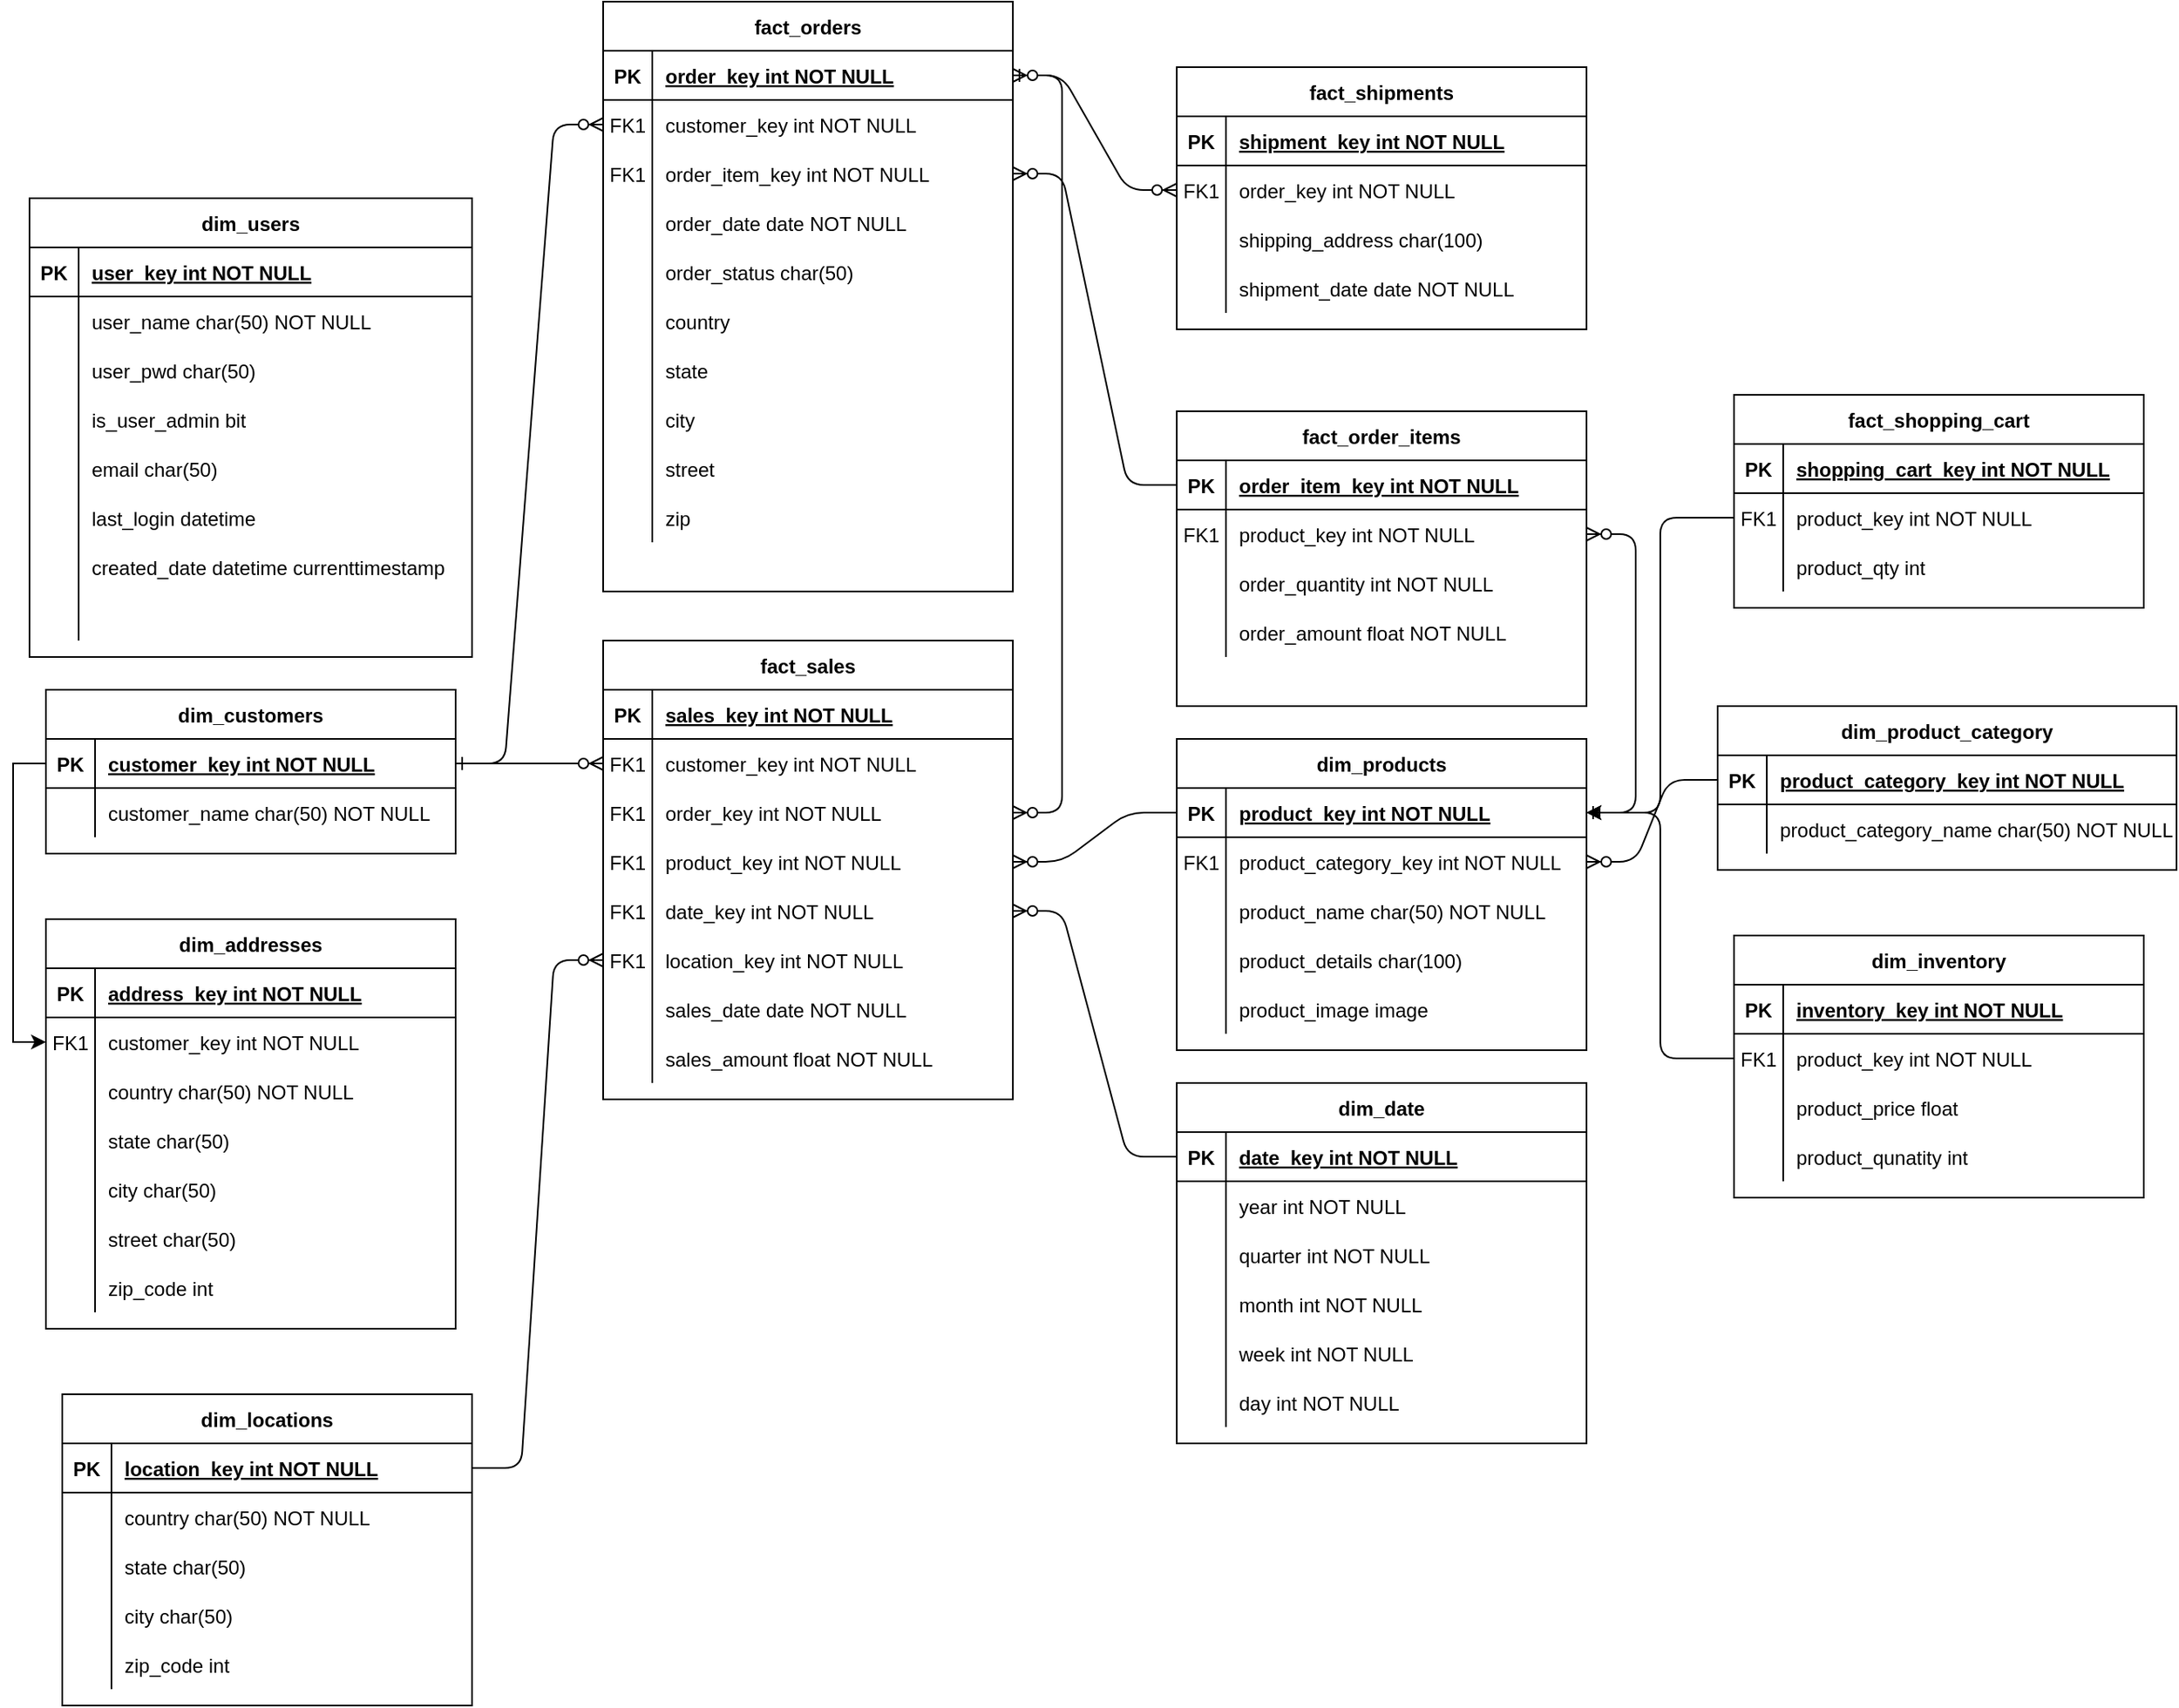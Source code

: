 <mxfile version="23.1.1" type="github" pages="6">
  <diagram id="R2lEEEUBdFMjLlhIrx00" name="starschema - high level overview">
    <mxGraphModel dx="1221" dy="1752" grid="1" gridSize="10" guides="1" tooltips="1" connect="1" arrows="1" fold="1" page="1" pageScale="1" pageWidth="850" pageHeight="1100" math="0" shadow="0" extFonts="Permanent Marker^https://fonts.googleapis.com/css?family=Permanent+Marker">
      <root>
        <mxCell id="0" />
        <mxCell id="1" parent="0" />
        <mxCell id="C-vyLk0tnHw3VtMMgP7b-12" value="" style="edgeStyle=entityRelationEdgeStyle;endArrow=ERzeroToMany;startArrow=ERone;endFill=1;startFill=0;" parent="1" source="C-vyLk0tnHw3VtMMgP7b-3" target="C-vyLk0tnHw3VtMMgP7b-17" edge="1">
          <mxGeometry width="100" height="100" relative="1" as="geometry">
            <mxPoint x="400" y="180" as="sourcePoint" />
            <mxPoint x="460" y="205" as="targetPoint" />
          </mxGeometry>
        </mxCell>
        <mxCell id="C-vyLk0tnHw3VtMMgP7b-2" value="fact_orders" style="shape=table;startSize=30;container=1;collapsible=1;childLayout=tableLayout;fixedRows=1;rowLines=0;fontStyle=1;align=center;resizeLast=1;" parent="1" vertex="1">
          <mxGeometry x="410" y="-10" width="250" height="360" as="geometry" />
        </mxCell>
        <mxCell id="C-vyLk0tnHw3VtMMgP7b-3" value="" style="shape=partialRectangle;collapsible=0;dropTarget=0;pointerEvents=0;fillColor=none;points=[[0,0.5],[1,0.5]];portConstraint=eastwest;top=0;left=0;right=0;bottom=1;" parent="C-vyLk0tnHw3VtMMgP7b-2" vertex="1">
          <mxGeometry y="30" width="250" height="30" as="geometry" />
        </mxCell>
        <mxCell id="C-vyLk0tnHw3VtMMgP7b-4" value="PK" style="shape=partialRectangle;overflow=hidden;connectable=0;fillColor=none;top=0;left=0;bottom=0;right=0;fontStyle=1;" parent="C-vyLk0tnHw3VtMMgP7b-3" vertex="1">
          <mxGeometry width="30" height="30" as="geometry">
            <mxRectangle width="30" height="30" as="alternateBounds" />
          </mxGeometry>
        </mxCell>
        <mxCell id="C-vyLk0tnHw3VtMMgP7b-5" value="order_key int NOT NULL " style="shape=partialRectangle;overflow=hidden;connectable=0;fillColor=none;top=0;left=0;bottom=0;right=0;align=left;spacingLeft=6;fontStyle=5;" parent="C-vyLk0tnHw3VtMMgP7b-3" vertex="1">
          <mxGeometry x="30" width="220" height="30" as="geometry">
            <mxRectangle width="220" height="30" as="alternateBounds" />
          </mxGeometry>
        </mxCell>
        <mxCell id="C-vyLk0tnHw3VtMMgP7b-6" value="" style="shape=partialRectangle;collapsible=0;dropTarget=0;pointerEvents=0;fillColor=none;points=[[0,0.5],[1,0.5]];portConstraint=eastwest;top=0;left=0;right=0;bottom=0;" parent="C-vyLk0tnHw3VtMMgP7b-2" vertex="1">
          <mxGeometry y="60" width="250" height="30" as="geometry" />
        </mxCell>
        <mxCell id="C-vyLk0tnHw3VtMMgP7b-7" value="FK1" style="shape=partialRectangle;overflow=hidden;connectable=0;fillColor=none;top=0;left=0;bottom=0;right=0;" parent="C-vyLk0tnHw3VtMMgP7b-6" vertex="1">
          <mxGeometry width="30" height="30" as="geometry">
            <mxRectangle width="30" height="30" as="alternateBounds" />
          </mxGeometry>
        </mxCell>
        <mxCell id="C-vyLk0tnHw3VtMMgP7b-8" value="customer_key int NOT NULL" style="shape=partialRectangle;overflow=hidden;connectable=0;fillColor=none;top=0;left=0;bottom=0;right=0;align=left;spacingLeft=6;" parent="C-vyLk0tnHw3VtMMgP7b-6" vertex="1">
          <mxGeometry x="30" width="220" height="30" as="geometry">
            <mxRectangle width="220" height="30" as="alternateBounds" />
          </mxGeometry>
        </mxCell>
        <mxCell id="C-vyLk0tnHw3VtMMgP7b-9" value="" style="shape=partialRectangle;collapsible=0;dropTarget=0;pointerEvents=0;fillColor=none;points=[[0,0.5],[1,0.5]];portConstraint=eastwest;top=0;left=0;right=0;bottom=0;" parent="C-vyLk0tnHw3VtMMgP7b-2" vertex="1">
          <mxGeometry y="90" width="250" height="30" as="geometry" />
        </mxCell>
        <mxCell id="C-vyLk0tnHw3VtMMgP7b-10" value="FK1" style="shape=partialRectangle;overflow=hidden;connectable=0;fillColor=none;top=0;left=0;bottom=0;right=0;" parent="C-vyLk0tnHw3VtMMgP7b-9" vertex="1">
          <mxGeometry width="30" height="30" as="geometry">
            <mxRectangle width="30" height="30" as="alternateBounds" />
          </mxGeometry>
        </mxCell>
        <mxCell id="C-vyLk0tnHw3VtMMgP7b-11" value="order_item_key int NOT NULL" style="shape=partialRectangle;overflow=hidden;connectable=0;fillColor=none;top=0;left=0;bottom=0;right=0;align=left;spacingLeft=6;" parent="C-vyLk0tnHw3VtMMgP7b-9" vertex="1">
          <mxGeometry x="30" width="220" height="30" as="geometry">
            <mxRectangle width="220" height="30" as="alternateBounds" />
          </mxGeometry>
        </mxCell>
        <mxCell id="OCsebh2i3YyzhXwivD-T-100" style="shape=partialRectangle;collapsible=0;dropTarget=0;pointerEvents=0;fillColor=none;points=[[0,0.5],[1,0.5]];portConstraint=eastwest;top=0;left=0;right=0;bottom=0;" parent="C-vyLk0tnHw3VtMMgP7b-2" vertex="1">
          <mxGeometry y="120" width="250" height="30" as="geometry" />
        </mxCell>
        <mxCell id="OCsebh2i3YyzhXwivD-T-101" value="" style="shape=partialRectangle;overflow=hidden;connectable=0;fillColor=none;top=0;left=0;bottom=0;right=0;" parent="OCsebh2i3YyzhXwivD-T-100" vertex="1">
          <mxGeometry width="30" height="30" as="geometry">
            <mxRectangle width="30" height="30" as="alternateBounds" />
          </mxGeometry>
        </mxCell>
        <mxCell id="OCsebh2i3YyzhXwivD-T-102" value="order_date date NOT NULL" style="shape=partialRectangle;overflow=hidden;connectable=0;fillColor=none;top=0;left=0;bottom=0;right=0;align=left;spacingLeft=6;" parent="OCsebh2i3YyzhXwivD-T-100" vertex="1">
          <mxGeometry x="30" width="220" height="30" as="geometry">
            <mxRectangle width="220" height="30" as="alternateBounds" />
          </mxGeometry>
        </mxCell>
        <mxCell id="bXH9plvTda00Isa2qXnk-128" style="shape=partialRectangle;collapsible=0;dropTarget=0;pointerEvents=0;fillColor=none;points=[[0,0.5],[1,0.5]];portConstraint=eastwest;top=0;left=0;right=0;bottom=0;" parent="C-vyLk0tnHw3VtMMgP7b-2" vertex="1">
          <mxGeometry y="150" width="250" height="30" as="geometry" />
        </mxCell>
        <mxCell id="bXH9plvTda00Isa2qXnk-129" style="shape=partialRectangle;overflow=hidden;connectable=0;fillColor=none;top=0;left=0;bottom=0;right=0;" parent="bXH9plvTda00Isa2qXnk-128" vertex="1">
          <mxGeometry width="30" height="30" as="geometry">
            <mxRectangle width="30" height="30" as="alternateBounds" />
          </mxGeometry>
        </mxCell>
        <mxCell id="bXH9plvTda00Isa2qXnk-130" value="order_status char(50)" style="shape=partialRectangle;overflow=hidden;connectable=0;fillColor=none;top=0;left=0;bottom=0;right=0;align=left;spacingLeft=6;" parent="bXH9plvTda00Isa2qXnk-128" vertex="1">
          <mxGeometry x="30" width="220" height="30" as="geometry">
            <mxRectangle width="220" height="30" as="alternateBounds" />
          </mxGeometry>
        </mxCell>
        <mxCell id="bXH9plvTda00Isa2qXnk-116" style="shape=partialRectangle;collapsible=0;dropTarget=0;pointerEvents=0;fillColor=none;points=[[0,0.5],[1,0.5]];portConstraint=eastwest;top=0;left=0;right=0;bottom=0;" parent="C-vyLk0tnHw3VtMMgP7b-2" vertex="1">
          <mxGeometry y="180" width="250" height="30" as="geometry" />
        </mxCell>
        <mxCell id="bXH9plvTda00Isa2qXnk-117" style="shape=partialRectangle;overflow=hidden;connectable=0;fillColor=none;top=0;left=0;bottom=0;right=0;" parent="bXH9plvTda00Isa2qXnk-116" vertex="1">
          <mxGeometry width="30" height="30" as="geometry">
            <mxRectangle width="30" height="30" as="alternateBounds" />
          </mxGeometry>
        </mxCell>
        <mxCell id="bXH9plvTda00Isa2qXnk-118" value="country" style="shape=partialRectangle;overflow=hidden;connectable=0;fillColor=none;top=0;left=0;bottom=0;right=0;align=left;spacingLeft=6;" parent="bXH9plvTda00Isa2qXnk-116" vertex="1">
          <mxGeometry x="30" width="220" height="30" as="geometry">
            <mxRectangle width="220" height="30" as="alternateBounds" />
          </mxGeometry>
        </mxCell>
        <mxCell id="bXH9plvTda00Isa2qXnk-119" style="shape=partialRectangle;collapsible=0;dropTarget=0;pointerEvents=0;fillColor=none;points=[[0,0.5],[1,0.5]];portConstraint=eastwest;top=0;left=0;right=0;bottom=0;" parent="C-vyLk0tnHw3VtMMgP7b-2" vertex="1">
          <mxGeometry y="210" width="250" height="30" as="geometry" />
        </mxCell>
        <mxCell id="bXH9plvTda00Isa2qXnk-120" style="shape=partialRectangle;overflow=hidden;connectable=0;fillColor=none;top=0;left=0;bottom=0;right=0;" parent="bXH9plvTda00Isa2qXnk-119" vertex="1">
          <mxGeometry width="30" height="30" as="geometry">
            <mxRectangle width="30" height="30" as="alternateBounds" />
          </mxGeometry>
        </mxCell>
        <mxCell id="bXH9plvTda00Isa2qXnk-121" value="state" style="shape=partialRectangle;overflow=hidden;connectable=0;fillColor=none;top=0;left=0;bottom=0;right=0;align=left;spacingLeft=6;" parent="bXH9plvTda00Isa2qXnk-119" vertex="1">
          <mxGeometry x="30" width="220" height="30" as="geometry">
            <mxRectangle width="220" height="30" as="alternateBounds" />
          </mxGeometry>
        </mxCell>
        <mxCell id="bXH9plvTda00Isa2qXnk-122" style="shape=partialRectangle;collapsible=0;dropTarget=0;pointerEvents=0;fillColor=none;points=[[0,0.5],[1,0.5]];portConstraint=eastwest;top=0;left=0;right=0;bottom=0;" parent="C-vyLk0tnHw3VtMMgP7b-2" vertex="1">
          <mxGeometry y="240" width="250" height="30" as="geometry" />
        </mxCell>
        <mxCell id="bXH9plvTda00Isa2qXnk-123" style="shape=partialRectangle;overflow=hidden;connectable=0;fillColor=none;top=0;left=0;bottom=0;right=0;" parent="bXH9plvTda00Isa2qXnk-122" vertex="1">
          <mxGeometry width="30" height="30" as="geometry">
            <mxRectangle width="30" height="30" as="alternateBounds" />
          </mxGeometry>
        </mxCell>
        <mxCell id="bXH9plvTda00Isa2qXnk-124" value="city" style="shape=partialRectangle;overflow=hidden;connectable=0;fillColor=none;top=0;left=0;bottom=0;right=0;align=left;spacingLeft=6;" parent="bXH9plvTda00Isa2qXnk-122" vertex="1">
          <mxGeometry x="30" width="220" height="30" as="geometry">
            <mxRectangle width="220" height="30" as="alternateBounds" />
          </mxGeometry>
        </mxCell>
        <mxCell id="bXH9plvTda00Isa2qXnk-39" style="shape=partialRectangle;collapsible=0;dropTarget=0;pointerEvents=0;fillColor=none;points=[[0,0.5],[1,0.5]];portConstraint=eastwest;top=0;left=0;right=0;bottom=0;" parent="C-vyLk0tnHw3VtMMgP7b-2" vertex="1">
          <mxGeometry y="270" width="250" height="30" as="geometry" />
        </mxCell>
        <mxCell id="bXH9plvTda00Isa2qXnk-40" style="shape=partialRectangle;overflow=hidden;connectable=0;fillColor=none;top=0;left=0;bottom=0;right=0;" parent="bXH9plvTda00Isa2qXnk-39" vertex="1">
          <mxGeometry width="30" height="30" as="geometry">
            <mxRectangle width="30" height="30" as="alternateBounds" />
          </mxGeometry>
        </mxCell>
        <mxCell id="bXH9plvTda00Isa2qXnk-41" value="street" style="shape=partialRectangle;overflow=hidden;connectable=0;fillColor=none;top=0;left=0;bottom=0;right=0;align=left;spacingLeft=6;" parent="bXH9plvTda00Isa2qXnk-39" vertex="1">
          <mxGeometry x="30" width="220" height="30" as="geometry">
            <mxRectangle width="220" height="30" as="alternateBounds" />
          </mxGeometry>
        </mxCell>
        <mxCell id="bXH9plvTda00Isa2qXnk-125" style="shape=partialRectangle;collapsible=0;dropTarget=0;pointerEvents=0;fillColor=none;points=[[0,0.5],[1,0.5]];portConstraint=eastwest;top=0;left=0;right=0;bottom=0;" parent="C-vyLk0tnHw3VtMMgP7b-2" vertex="1">
          <mxGeometry y="300" width="250" height="30" as="geometry" />
        </mxCell>
        <mxCell id="bXH9plvTda00Isa2qXnk-126" style="shape=partialRectangle;overflow=hidden;connectable=0;fillColor=none;top=0;left=0;bottom=0;right=0;" parent="bXH9plvTda00Isa2qXnk-125" vertex="1">
          <mxGeometry width="30" height="30" as="geometry">
            <mxRectangle width="30" height="30" as="alternateBounds" />
          </mxGeometry>
        </mxCell>
        <mxCell id="bXH9plvTda00Isa2qXnk-127" value="zip" style="shape=partialRectangle;overflow=hidden;connectable=0;fillColor=none;top=0;left=0;bottom=0;right=0;align=left;spacingLeft=6;" parent="bXH9plvTda00Isa2qXnk-125" vertex="1">
          <mxGeometry x="30" width="220" height="30" as="geometry">
            <mxRectangle width="220" height="30" as="alternateBounds" />
          </mxGeometry>
        </mxCell>
        <mxCell id="C-vyLk0tnHw3VtMMgP7b-13" value="fact_shipments" style="shape=table;startSize=30;container=1;collapsible=1;childLayout=tableLayout;fixedRows=1;rowLines=0;fontStyle=1;align=center;resizeLast=1;" parent="1" vertex="1">
          <mxGeometry x="760" y="30" width="250" height="160" as="geometry" />
        </mxCell>
        <mxCell id="C-vyLk0tnHw3VtMMgP7b-14" value="" style="shape=partialRectangle;collapsible=0;dropTarget=0;pointerEvents=0;fillColor=none;points=[[0,0.5],[1,0.5]];portConstraint=eastwest;top=0;left=0;right=0;bottom=1;" parent="C-vyLk0tnHw3VtMMgP7b-13" vertex="1">
          <mxGeometry y="30" width="250" height="30" as="geometry" />
        </mxCell>
        <mxCell id="C-vyLk0tnHw3VtMMgP7b-15" value="PK" style="shape=partialRectangle;overflow=hidden;connectable=0;fillColor=none;top=0;left=0;bottom=0;right=0;fontStyle=1;" parent="C-vyLk0tnHw3VtMMgP7b-14" vertex="1">
          <mxGeometry width="30" height="30" as="geometry">
            <mxRectangle width="30" height="30" as="alternateBounds" />
          </mxGeometry>
        </mxCell>
        <mxCell id="C-vyLk0tnHw3VtMMgP7b-16" value="shipment_key int NOT NULL " style="shape=partialRectangle;overflow=hidden;connectable=0;fillColor=none;top=0;left=0;bottom=0;right=0;align=left;spacingLeft=6;fontStyle=5;" parent="C-vyLk0tnHw3VtMMgP7b-14" vertex="1">
          <mxGeometry x="30" width="220" height="30" as="geometry">
            <mxRectangle width="220" height="30" as="alternateBounds" />
          </mxGeometry>
        </mxCell>
        <mxCell id="C-vyLk0tnHw3VtMMgP7b-17" value="" style="shape=partialRectangle;collapsible=0;dropTarget=0;pointerEvents=0;fillColor=none;points=[[0,0.5],[1,0.5]];portConstraint=eastwest;top=0;left=0;right=0;bottom=0;" parent="C-vyLk0tnHw3VtMMgP7b-13" vertex="1">
          <mxGeometry y="60" width="250" height="30" as="geometry" />
        </mxCell>
        <mxCell id="C-vyLk0tnHw3VtMMgP7b-18" value="FK1" style="shape=partialRectangle;overflow=hidden;connectable=0;fillColor=none;top=0;left=0;bottom=0;right=0;" parent="C-vyLk0tnHw3VtMMgP7b-17" vertex="1">
          <mxGeometry width="30" height="30" as="geometry">
            <mxRectangle width="30" height="30" as="alternateBounds" />
          </mxGeometry>
        </mxCell>
        <mxCell id="C-vyLk0tnHw3VtMMgP7b-19" value="order_key int NOT NULL" style="shape=partialRectangle;overflow=hidden;connectable=0;fillColor=none;top=0;left=0;bottom=0;right=0;align=left;spacingLeft=6;" parent="C-vyLk0tnHw3VtMMgP7b-17" vertex="1">
          <mxGeometry x="30" width="220" height="30" as="geometry">
            <mxRectangle width="220" height="30" as="alternateBounds" />
          </mxGeometry>
        </mxCell>
        <mxCell id="bXH9plvTda00Isa2qXnk-113" style="shape=partialRectangle;collapsible=0;dropTarget=0;pointerEvents=0;fillColor=none;points=[[0,0.5],[1,0.5]];portConstraint=eastwest;top=0;left=0;right=0;bottom=0;" parent="C-vyLk0tnHw3VtMMgP7b-13" vertex="1">
          <mxGeometry y="90" width="250" height="30" as="geometry" />
        </mxCell>
        <mxCell id="bXH9plvTda00Isa2qXnk-114" style="shape=partialRectangle;overflow=hidden;connectable=0;fillColor=none;top=0;left=0;bottom=0;right=0;" parent="bXH9plvTda00Isa2qXnk-113" vertex="1">
          <mxGeometry width="30" height="30" as="geometry">
            <mxRectangle width="30" height="30" as="alternateBounds" />
          </mxGeometry>
        </mxCell>
        <mxCell id="bXH9plvTda00Isa2qXnk-115" value="shipping_address char(100)" style="shape=partialRectangle;overflow=hidden;connectable=0;fillColor=none;top=0;left=0;bottom=0;right=0;align=left;spacingLeft=6;" parent="bXH9plvTda00Isa2qXnk-113" vertex="1">
          <mxGeometry x="30" width="220" height="30" as="geometry">
            <mxRectangle width="220" height="30" as="alternateBounds" />
          </mxGeometry>
        </mxCell>
        <mxCell id="C-vyLk0tnHw3VtMMgP7b-20" value="" style="shape=partialRectangle;collapsible=0;dropTarget=0;pointerEvents=0;fillColor=none;points=[[0,0.5],[1,0.5]];portConstraint=eastwest;top=0;left=0;right=0;bottom=0;" parent="C-vyLk0tnHw3VtMMgP7b-13" vertex="1">
          <mxGeometry y="120" width="250" height="30" as="geometry" />
        </mxCell>
        <mxCell id="C-vyLk0tnHw3VtMMgP7b-21" value="" style="shape=partialRectangle;overflow=hidden;connectable=0;fillColor=none;top=0;left=0;bottom=0;right=0;" parent="C-vyLk0tnHw3VtMMgP7b-20" vertex="1">
          <mxGeometry width="30" height="30" as="geometry">
            <mxRectangle width="30" height="30" as="alternateBounds" />
          </mxGeometry>
        </mxCell>
        <mxCell id="C-vyLk0tnHw3VtMMgP7b-22" value="shipment_date date NOT NULL" style="shape=partialRectangle;overflow=hidden;connectable=0;fillColor=none;top=0;left=0;bottom=0;right=0;align=left;spacingLeft=6;" parent="C-vyLk0tnHw3VtMMgP7b-20" vertex="1">
          <mxGeometry x="30" width="220" height="30" as="geometry">
            <mxRectangle width="220" height="30" as="alternateBounds" />
          </mxGeometry>
        </mxCell>
        <mxCell id="C-vyLk0tnHw3VtMMgP7b-23" value="dim_customers" style="shape=table;startSize=30;container=1;collapsible=1;childLayout=tableLayout;fixedRows=1;rowLines=0;fontStyle=1;align=center;resizeLast=1;" parent="1" vertex="1">
          <mxGeometry x="70" y="410" width="250" height="100" as="geometry" />
        </mxCell>
        <mxCell id="C-vyLk0tnHw3VtMMgP7b-24" value="" style="shape=partialRectangle;collapsible=0;dropTarget=0;pointerEvents=0;fillColor=none;points=[[0,0.5],[1,0.5]];portConstraint=eastwest;top=0;left=0;right=0;bottom=1;" parent="C-vyLk0tnHw3VtMMgP7b-23" vertex="1">
          <mxGeometry y="30" width="250" height="30" as="geometry" />
        </mxCell>
        <mxCell id="C-vyLk0tnHw3VtMMgP7b-25" value="PK" style="shape=partialRectangle;overflow=hidden;connectable=0;fillColor=none;top=0;left=0;bottom=0;right=0;fontStyle=1;" parent="C-vyLk0tnHw3VtMMgP7b-24" vertex="1">
          <mxGeometry width="30" height="30" as="geometry">
            <mxRectangle width="30" height="30" as="alternateBounds" />
          </mxGeometry>
        </mxCell>
        <mxCell id="C-vyLk0tnHw3VtMMgP7b-26" value="customer_key int NOT NULL " style="shape=partialRectangle;overflow=hidden;connectable=0;fillColor=none;top=0;left=0;bottom=0;right=0;align=left;spacingLeft=6;fontStyle=5;" parent="C-vyLk0tnHw3VtMMgP7b-24" vertex="1">
          <mxGeometry x="30" width="220" height="30" as="geometry">
            <mxRectangle width="220" height="30" as="alternateBounds" />
          </mxGeometry>
        </mxCell>
        <mxCell id="C-vyLk0tnHw3VtMMgP7b-27" value="" style="shape=partialRectangle;collapsible=0;dropTarget=0;pointerEvents=0;fillColor=none;points=[[0,0.5],[1,0.5]];portConstraint=eastwest;top=0;left=0;right=0;bottom=0;" parent="C-vyLk0tnHw3VtMMgP7b-23" vertex="1">
          <mxGeometry y="60" width="250" height="30" as="geometry" />
        </mxCell>
        <mxCell id="C-vyLk0tnHw3VtMMgP7b-28" value="" style="shape=partialRectangle;overflow=hidden;connectable=0;fillColor=none;top=0;left=0;bottom=0;right=0;" parent="C-vyLk0tnHw3VtMMgP7b-27" vertex="1">
          <mxGeometry width="30" height="30" as="geometry">
            <mxRectangle width="30" height="30" as="alternateBounds" />
          </mxGeometry>
        </mxCell>
        <mxCell id="C-vyLk0tnHw3VtMMgP7b-29" value="customer_name char(50) NOT NULL" style="shape=partialRectangle;overflow=hidden;connectable=0;fillColor=none;top=0;left=0;bottom=0;right=0;align=left;spacingLeft=6;" parent="C-vyLk0tnHw3VtMMgP7b-27" vertex="1">
          <mxGeometry x="30" width="220" height="30" as="geometry">
            <mxRectangle width="220" height="30" as="alternateBounds" />
          </mxGeometry>
        </mxCell>
        <mxCell id="OCsebh2i3YyzhXwivD-T-1" value="dim_products" style="shape=table;startSize=30;container=1;collapsible=1;childLayout=tableLayout;fixedRows=1;rowLines=0;fontStyle=1;align=center;resizeLast=1;" parent="1" vertex="1">
          <mxGeometry x="760" y="440" width="250" height="190" as="geometry" />
        </mxCell>
        <mxCell id="OCsebh2i3YyzhXwivD-T-2" value="" style="shape=partialRectangle;collapsible=0;dropTarget=0;pointerEvents=0;fillColor=none;points=[[0,0.5],[1,0.5]];portConstraint=eastwest;top=0;left=0;right=0;bottom=1;" parent="OCsebh2i3YyzhXwivD-T-1" vertex="1">
          <mxGeometry y="30" width="250" height="30" as="geometry" />
        </mxCell>
        <mxCell id="OCsebh2i3YyzhXwivD-T-3" value="PK" style="shape=partialRectangle;overflow=hidden;connectable=0;fillColor=none;top=0;left=0;bottom=0;right=0;fontStyle=1;" parent="OCsebh2i3YyzhXwivD-T-2" vertex="1">
          <mxGeometry width="30" height="30" as="geometry">
            <mxRectangle width="30" height="30" as="alternateBounds" />
          </mxGeometry>
        </mxCell>
        <mxCell id="OCsebh2i3YyzhXwivD-T-4" value="product_key int NOT NULL " style="shape=partialRectangle;overflow=hidden;connectable=0;fillColor=none;top=0;left=0;bottom=0;right=0;align=left;spacingLeft=6;fontStyle=5;" parent="OCsebh2i3YyzhXwivD-T-2" vertex="1">
          <mxGeometry x="30" width="220" height="30" as="geometry">
            <mxRectangle width="220" height="30" as="alternateBounds" />
          </mxGeometry>
        </mxCell>
        <mxCell id="OCsebh2i3YyzhXwivD-T-5" value="" style="shape=partialRectangle;collapsible=0;dropTarget=0;pointerEvents=0;fillColor=none;points=[[0,0.5],[1,0.5]];portConstraint=eastwest;top=0;left=0;right=0;bottom=0;" parent="OCsebh2i3YyzhXwivD-T-1" vertex="1">
          <mxGeometry y="60" width="250" height="30" as="geometry" />
        </mxCell>
        <mxCell id="OCsebh2i3YyzhXwivD-T-6" value="FK1" style="shape=partialRectangle;overflow=hidden;connectable=0;fillColor=none;top=0;left=0;bottom=0;right=0;" parent="OCsebh2i3YyzhXwivD-T-5" vertex="1">
          <mxGeometry width="30" height="30" as="geometry">
            <mxRectangle width="30" height="30" as="alternateBounds" />
          </mxGeometry>
        </mxCell>
        <mxCell id="OCsebh2i3YyzhXwivD-T-7" value="product_category_key int NOT NULL" style="shape=partialRectangle;overflow=hidden;connectable=0;fillColor=none;top=0;left=0;bottom=0;right=0;align=left;spacingLeft=6;" parent="OCsebh2i3YyzhXwivD-T-5" vertex="1">
          <mxGeometry x="30" width="220" height="30" as="geometry">
            <mxRectangle width="220" height="30" as="alternateBounds" />
          </mxGeometry>
        </mxCell>
        <mxCell id="OCsebh2i3YyzhXwivD-T-86" style="shape=partialRectangle;collapsible=0;dropTarget=0;pointerEvents=0;fillColor=none;points=[[0,0.5],[1,0.5]];portConstraint=eastwest;top=0;left=0;right=0;bottom=0;" parent="OCsebh2i3YyzhXwivD-T-1" vertex="1">
          <mxGeometry y="90" width="250" height="30" as="geometry" />
        </mxCell>
        <mxCell id="OCsebh2i3YyzhXwivD-T-87" value="" style="shape=partialRectangle;overflow=hidden;connectable=0;fillColor=none;top=0;left=0;bottom=0;right=0;" parent="OCsebh2i3YyzhXwivD-T-86" vertex="1">
          <mxGeometry width="30" height="30" as="geometry">
            <mxRectangle width="30" height="30" as="alternateBounds" />
          </mxGeometry>
        </mxCell>
        <mxCell id="OCsebh2i3YyzhXwivD-T-88" value="product_name char(50) NOT NULL" style="shape=partialRectangle;overflow=hidden;connectable=0;fillColor=none;top=0;left=0;bottom=0;right=0;align=left;spacingLeft=6;" parent="OCsebh2i3YyzhXwivD-T-86" vertex="1">
          <mxGeometry x="30" width="220" height="30" as="geometry">
            <mxRectangle width="220" height="30" as="alternateBounds" />
          </mxGeometry>
        </mxCell>
        <mxCell id="bXH9plvTda00Isa2qXnk-36" style="shape=partialRectangle;collapsible=0;dropTarget=0;pointerEvents=0;fillColor=none;points=[[0,0.5],[1,0.5]];portConstraint=eastwest;top=0;left=0;right=0;bottom=0;" parent="OCsebh2i3YyzhXwivD-T-1" vertex="1">
          <mxGeometry y="120" width="250" height="30" as="geometry" />
        </mxCell>
        <mxCell id="bXH9plvTda00Isa2qXnk-37" style="shape=partialRectangle;overflow=hidden;connectable=0;fillColor=none;top=0;left=0;bottom=0;right=0;" parent="bXH9plvTda00Isa2qXnk-36" vertex="1">
          <mxGeometry width="30" height="30" as="geometry">
            <mxRectangle width="30" height="30" as="alternateBounds" />
          </mxGeometry>
        </mxCell>
        <mxCell id="bXH9plvTda00Isa2qXnk-38" value="product_details char(100)" style="shape=partialRectangle;overflow=hidden;connectable=0;fillColor=none;top=0;left=0;bottom=0;right=0;align=left;spacingLeft=6;" parent="bXH9plvTda00Isa2qXnk-36" vertex="1">
          <mxGeometry x="30" width="220" height="30" as="geometry">
            <mxRectangle width="220" height="30" as="alternateBounds" />
          </mxGeometry>
        </mxCell>
        <mxCell id="OCsebh2i3YyzhXwivD-T-89" style="shape=partialRectangle;collapsible=0;dropTarget=0;pointerEvents=0;fillColor=none;points=[[0,0.5],[1,0.5]];portConstraint=eastwest;top=0;left=0;right=0;bottom=0;" parent="OCsebh2i3YyzhXwivD-T-1" vertex="1">
          <mxGeometry y="150" width="250" height="30" as="geometry" />
        </mxCell>
        <mxCell id="OCsebh2i3YyzhXwivD-T-90" style="shape=partialRectangle;overflow=hidden;connectable=0;fillColor=none;top=0;left=0;bottom=0;right=0;" parent="OCsebh2i3YyzhXwivD-T-89" vertex="1">
          <mxGeometry width="30" height="30" as="geometry">
            <mxRectangle width="30" height="30" as="alternateBounds" />
          </mxGeometry>
        </mxCell>
        <mxCell id="OCsebh2i3YyzhXwivD-T-91" value="product_image image" style="shape=partialRectangle;overflow=hidden;connectable=0;fillColor=none;top=0;left=0;bottom=0;right=0;align=left;spacingLeft=6;" parent="OCsebh2i3YyzhXwivD-T-89" vertex="1">
          <mxGeometry x="30" width="220" height="30" as="geometry">
            <mxRectangle width="220" height="30" as="alternateBounds" />
          </mxGeometry>
        </mxCell>
        <mxCell id="OCsebh2i3YyzhXwivD-T-8" value="dim_date" style="shape=table;startSize=30;container=1;collapsible=1;childLayout=tableLayout;fixedRows=1;rowLines=0;fontStyle=1;align=center;resizeLast=1;" parent="1" vertex="1">
          <mxGeometry x="760" y="650" width="250" height="220" as="geometry" />
        </mxCell>
        <mxCell id="OCsebh2i3YyzhXwivD-T-9" value="" style="shape=partialRectangle;collapsible=0;dropTarget=0;pointerEvents=0;fillColor=none;points=[[0,0.5],[1,0.5]];portConstraint=eastwest;top=0;left=0;right=0;bottom=1;" parent="OCsebh2i3YyzhXwivD-T-8" vertex="1">
          <mxGeometry y="30" width="250" height="30" as="geometry" />
        </mxCell>
        <mxCell id="OCsebh2i3YyzhXwivD-T-10" value="PK" style="shape=partialRectangle;overflow=hidden;connectable=0;fillColor=none;top=0;left=0;bottom=0;right=0;fontStyle=1;" parent="OCsebh2i3YyzhXwivD-T-9" vertex="1">
          <mxGeometry width="30" height="30" as="geometry">
            <mxRectangle width="30" height="30" as="alternateBounds" />
          </mxGeometry>
        </mxCell>
        <mxCell id="OCsebh2i3YyzhXwivD-T-11" value="date_key int NOT NULL " style="shape=partialRectangle;overflow=hidden;connectable=0;fillColor=none;top=0;left=0;bottom=0;right=0;align=left;spacingLeft=6;fontStyle=5;" parent="OCsebh2i3YyzhXwivD-T-9" vertex="1">
          <mxGeometry x="30" width="220" height="30" as="geometry">
            <mxRectangle width="220" height="30" as="alternateBounds" />
          </mxGeometry>
        </mxCell>
        <mxCell id="OCsebh2i3YyzhXwivD-T-12" value="" style="shape=partialRectangle;collapsible=0;dropTarget=0;pointerEvents=0;fillColor=none;points=[[0,0.5],[1,0.5]];portConstraint=eastwest;top=0;left=0;right=0;bottom=0;" parent="OCsebh2i3YyzhXwivD-T-8" vertex="1">
          <mxGeometry y="60" width="250" height="30" as="geometry" />
        </mxCell>
        <mxCell id="OCsebh2i3YyzhXwivD-T-13" value="" style="shape=partialRectangle;overflow=hidden;connectable=0;fillColor=none;top=0;left=0;bottom=0;right=0;" parent="OCsebh2i3YyzhXwivD-T-12" vertex="1">
          <mxGeometry width="30" height="30" as="geometry">
            <mxRectangle width="30" height="30" as="alternateBounds" />
          </mxGeometry>
        </mxCell>
        <mxCell id="OCsebh2i3YyzhXwivD-T-14" value="year int NOT NULL" style="shape=partialRectangle;overflow=hidden;connectable=0;fillColor=none;top=0;left=0;bottom=0;right=0;align=left;spacingLeft=6;" parent="OCsebh2i3YyzhXwivD-T-12" vertex="1">
          <mxGeometry x="30" width="220" height="30" as="geometry">
            <mxRectangle width="220" height="30" as="alternateBounds" />
          </mxGeometry>
        </mxCell>
        <mxCell id="OCsebh2i3YyzhXwivD-T-41" style="shape=partialRectangle;collapsible=0;dropTarget=0;pointerEvents=0;fillColor=none;points=[[0,0.5],[1,0.5]];portConstraint=eastwest;top=0;left=0;right=0;bottom=0;" parent="OCsebh2i3YyzhXwivD-T-8" vertex="1">
          <mxGeometry y="90" width="250" height="30" as="geometry" />
        </mxCell>
        <mxCell id="OCsebh2i3YyzhXwivD-T-42" style="shape=partialRectangle;overflow=hidden;connectable=0;fillColor=none;top=0;left=0;bottom=0;right=0;" parent="OCsebh2i3YyzhXwivD-T-41" vertex="1">
          <mxGeometry width="30" height="30" as="geometry">
            <mxRectangle width="30" height="30" as="alternateBounds" />
          </mxGeometry>
        </mxCell>
        <mxCell id="OCsebh2i3YyzhXwivD-T-43" value="quarter int NOT NULL" style="shape=partialRectangle;overflow=hidden;connectable=0;fillColor=none;top=0;left=0;bottom=0;right=0;align=left;spacingLeft=6;" parent="OCsebh2i3YyzhXwivD-T-41" vertex="1">
          <mxGeometry x="30" width="220" height="30" as="geometry">
            <mxRectangle width="220" height="30" as="alternateBounds" />
          </mxGeometry>
        </mxCell>
        <mxCell id="OCsebh2i3YyzhXwivD-T-44" style="shape=partialRectangle;collapsible=0;dropTarget=0;pointerEvents=0;fillColor=none;points=[[0,0.5],[1,0.5]];portConstraint=eastwest;top=0;left=0;right=0;bottom=0;" parent="OCsebh2i3YyzhXwivD-T-8" vertex="1">
          <mxGeometry y="120" width="250" height="30" as="geometry" />
        </mxCell>
        <mxCell id="OCsebh2i3YyzhXwivD-T-45" style="shape=partialRectangle;overflow=hidden;connectable=0;fillColor=none;top=0;left=0;bottom=0;right=0;" parent="OCsebh2i3YyzhXwivD-T-44" vertex="1">
          <mxGeometry width="30" height="30" as="geometry">
            <mxRectangle width="30" height="30" as="alternateBounds" />
          </mxGeometry>
        </mxCell>
        <mxCell id="OCsebh2i3YyzhXwivD-T-46" value="month int NOT NULL" style="shape=partialRectangle;overflow=hidden;connectable=0;fillColor=none;top=0;left=0;bottom=0;right=0;align=left;spacingLeft=6;" parent="OCsebh2i3YyzhXwivD-T-44" vertex="1">
          <mxGeometry x="30" width="220" height="30" as="geometry">
            <mxRectangle width="220" height="30" as="alternateBounds" />
          </mxGeometry>
        </mxCell>
        <mxCell id="OCsebh2i3YyzhXwivD-T-47" style="shape=partialRectangle;collapsible=0;dropTarget=0;pointerEvents=0;fillColor=none;points=[[0,0.5],[1,0.5]];portConstraint=eastwest;top=0;left=0;right=0;bottom=0;" parent="OCsebh2i3YyzhXwivD-T-8" vertex="1">
          <mxGeometry y="150" width="250" height="30" as="geometry" />
        </mxCell>
        <mxCell id="OCsebh2i3YyzhXwivD-T-48" style="shape=partialRectangle;overflow=hidden;connectable=0;fillColor=none;top=0;left=0;bottom=0;right=0;" parent="OCsebh2i3YyzhXwivD-T-47" vertex="1">
          <mxGeometry width="30" height="30" as="geometry">
            <mxRectangle width="30" height="30" as="alternateBounds" />
          </mxGeometry>
        </mxCell>
        <mxCell id="OCsebh2i3YyzhXwivD-T-49" value="week int NOT NULL" style="shape=partialRectangle;overflow=hidden;connectable=0;fillColor=none;top=0;left=0;bottom=0;right=0;align=left;spacingLeft=6;" parent="OCsebh2i3YyzhXwivD-T-47" vertex="1">
          <mxGeometry x="30" width="220" height="30" as="geometry">
            <mxRectangle width="220" height="30" as="alternateBounds" />
          </mxGeometry>
        </mxCell>
        <mxCell id="OCsebh2i3YyzhXwivD-T-50" style="shape=partialRectangle;collapsible=0;dropTarget=0;pointerEvents=0;fillColor=none;points=[[0,0.5],[1,0.5]];portConstraint=eastwest;top=0;left=0;right=0;bottom=0;" parent="OCsebh2i3YyzhXwivD-T-8" vertex="1">
          <mxGeometry y="180" width="250" height="30" as="geometry" />
        </mxCell>
        <mxCell id="OCsebh2i3YyzhXwivD-T-51" style="shape=partialRectangle;overflow=hidden;connectable=0;fillColor=none;top=0;left=0;bottom=0;right=0;" parent="OCsebh2i3YyzhXwivD-T-50" vertex="1">
          <mxGeometry width="30" height="30" as="geometry">
            <mxRectangle width="30" height="30" as="alternateBounds" />
          </mxGeometry>
        </mxCell>
        <mxCell id="OCsebh2i3YyzhXwivD-T-52" value="day int NOT NULL" style="shape=partialRectangle;overflow=hidden;connectable=0;fillColor=none;top=0;left=0;bottom=0;right=0;align=left;spacingLeft=6;" parent="OCsebh2i3YyzhXwivD-T-50" vertex="1">
          <mxGeometry x="30" width="220" height="30" as="geometry">
            <mxRectangle width="220" height="30" as="alternateBounds" />
          </mxGeometry>
        </mxCell>
        <mxCell id="OCsebh2i3YyzhXwivD-T-15" value="fact_sales" style="shape=table;startSize=30;container=1;collapsible=1;childLayout=tableLayout;fixedRows=1;rowLines=0;fontStyle=1;align=center;resizeLast=1;" parent="1" vertex="1">
          <mxGeometry x="410" y="380" width="250" height="280" as="geometry" />
        </mxCell>
        <mxCell id="OCsebh2i3YyzhXwivD-T-16" value="" style="shape=partialRectangle;collapsible=0;dropTarget=0;pointerEvents=0;fillColor=none;points=[[0,0.5],[1,0.5]];portConstraint=eastwest;top=0;left=0;right=0;bottom=1;" parent="OCsebh2i3YyzhXwivD-T-15" vertex="1">
          <mxGeometry y="30" width="250" height="30" as="geometry" />
        </mxCell>
        <mxCell id="OCsebh2i3YyzhXwivD-T-17" value="PK" style="shape=partialRectangle;overflow=hidden;connectable=0;fillColor=none;top=0;left=0;bottom=0;right=0;fontStyle=1;" parent="OCsebh2i3YyzhXwivD-T-16" vertex="1">
          <mxGeometry width="30" height="30" as="geometry">
            <mxRectangle width="30" height="30" as="alternateBounds" />
          </mxGeometry>
        </mxCell>
        <mxCell id="OCsebh2i3YyzhXwivD-T-18" value="sales_key int NOT NULL " style="shape=partialRectangle;overflow=hidden;connectable=0;fillColor=none;top=0;left=0;bottom=0;right=0;align=left;spacingLeft=6;fontStyle=5;" parent="OCsebh2i3YyzhXwivD-T-16" vertex="1">
          <mxGeometry x="30" width="220" height="30" as="geometry">
            <mxRectangle width="220" height="30" as="alternateBounds" />
          </mxGeometry>
        </mxCell>
        <mxCell id="OCsebh2i3YyzhXwivD-T-19" value="" style="shape=partialRectangle;collapsible=0;dropTarget=0;pointerEvents=0;fillColor=none;points=[[0,0.5],[1,0.5]];portConstraint=eastwest;top=0;left=0;right=0;bottom=0;" parent="OCsebh2i3YyzhXwivD-T-15" vertex="1">
          <mxGeometry y="60" width="250" height="30" as="geometry" />
        </mxCell>
        <mxCell id="OCsebh2i3YyzhXwivD-T-20" value="FK1" style="shape=partialRectangle;overflow=hidden;connectable=0;fillColor=none;top=0;left=0;bottom=0;right=0;" parent="OCsebh2i3YyzhXwivD-T-19" vertex="1">
          <mxGeometry width="30" height="30" as="geometry">
            <mxRectangle width="30" height="30" as="alternateBounds" />
          </mxGeometry>
        </mxCell>
        <mxCell id="OCsebh2i3YyzhXwivD-T-21" value="customer_key int NOT NULL" style="shape=partialRectangle;overflow=hidden;connectable=0;fillColor=none;top=0;left=0;bottom=0;right=0;align=left;spacingLeft=6;" parent="OCsebh2i3YyzhXwivD-T-19" vertex="1">
          <mxGeometry x="30" width="220" height="30" as="geometry">
            <mxRectangle width="220" height="30" as="alternateBounds" />
          </mxGeometry>
        </mxCell>
        <mxCell id="OCsebh2i3YyzhXwivD-T-22" value="" style="shape=partialRectangle;collapsible=0;dropTarget=0;pointerEvents=0;fillColor=none;points=[[0,0.5],[1,0.5]];portConstraint=eastwest;top=0;left=0;right=0;bottom=0;" parent="OCsebh2i3YyzhXwivD-T-15" vertex="1">
          <mxGeometry y="90" width="250" height="30" as="geometry" />
        </mxCell>
        <mxCell id="OCsebh2i3YyzhXwivD-T-23" value="FK1" style="shape=partialRectangle;overflow=hidden;connectable=0;fillColor=none;top=0;left=0;bottom=0;right=0;" parent="OCsebh2i3YyzhXwivD-T-22" vertex="1">
          <mxGeometry width="30" height="30" as="geometry">
            <mxRectangle width="30" height="30" as="alternateBounds" />
          </mxGeometry>
        </mxCell>
        <mxCell id="OCsebh2i3YyzhXwivD-T-24" value="order_key int NOT NULL" style="shape=partialRectangle;overflow=hidden;connectable=0;fillColor=none;top=0;left=0;bottom=0;right=0;align=left;spacingLeft=6;" parent="OCsebh2i3YyzhXwivD-T-22" vertex="1">
          <mxGeometry x="30" width="220" height="30" as="geometry">
            <mxRectangle width="220" height="30" as="alternateBounds" />
          </mxGeometry>
        </mxCell>
        <mxCell id="OCsebh2i3YyzhXwivD-T-81" style="shape=partialRectangle;collapsible=0;dropTarget=0;pointerEvents=0;fillColor=none;points=[[0,0.5],[1,0.5]];portConstraint=eastwest;top=0;left=0;right=0;bottom=0;" parent="OCsebh2i3YyzhXwivD-T-15" vertex="1">
          <mxGeometry y="120" width="250" height="30" as="geometry" />
        </mxCell>
        <mxCell id="OCsebh2i3YyzhXwivD-T-82" value="FK1" style="shape=partialRectangle;overflow=hidden;connectable=0;fillColor=none;top=0;left=0;bottom=0;right=0;" parent="OCsebh2i3YyzhXwivD-T-81" vertex="1">
          <mxGeometry width="30" height="30" as="geometry">
            <mxRectangle width="30" height="30" as="alternateBounds" />
          </mxGeometry>
        </mxCell>
        <mxCell id="OCsebh2i3YyzhXwivD-T-83" value="product_key int NOT NULL" style="shape=partialRectangle;overflow=hidden;connectable=0;fillColor=none;top=0;left=0;bottom=0;right=0;align=left;spacingLeft=6;" parent="OCsebh2i3YyzhXwivD-T-81" vertex="1">
          <mxGeometry x="30" width="220" height="30" as="geometry">
            <mxRectangle width="220" height="30" as="alternateBounds" />
          </mxGeometry>
        </mxCell>
        <mxCell id="OCsebh2i3YyzhXwivD-T-56" style="shape=partialRectangle;collapsible=0;dropTarget=0;pointerEvents=0;fillColor=none;points=[[0,0.5],[1,0.5]];portConstraint=eastwest;top=0;left=0;right=0;bottom=0;" parent="OCsebh2i3YyzhXwivD-T-15" vertex="1">
          <mxGeometry y="150" width="250" height="30" as="geometry" />
        </mxCell>
        <mxCell id="OCsebh2i3YyzhXwivD-T-57" value="FK1" style="shape=partialRectangle;overflow=hidden;connectable=0;fillColor=none;top=0;left=0;bottom=0;right=0;" parent="OCsebh2i3YyzhXwivD-T-56" vertex="1">
          <mxGeometry width="30" height="30" as="geometry">
            <mxRectangle width="30" height="30" as="alternateBounds" />
          </mxGeometry>
        </mxCell>
        <mxCell id="OCsebh2i3YyzhXwivD-T-58" value="date_key int NOT NULL" style="shape=partialRectangle;overflow=hidden;connectable=0;fillColor=none;top=0;left=0;bottom=0;right=0;align=left;spacingLeft=6;" parent="OCsebh2i3YyzhXwivD-T-56" vertex="1">
          <mxGeometry x="30" width="220" height="30" as="geometry">
            <mxRectangle width="220" height="30" as="alternateBounds" />
          </mxGeometry>
        </mxCell>
        <mxCell id="OCsebh2i3YyzhXwivD-T-76" style="shape=partialRectangle;collapsible=0;dropTarget=0;pointerEvents=0;fillColor=none;points=[[0,0.5],[1,0.5]];portConstraint=eastwest;top=0;left=0;right=0;bottom=0;" parent="OCsebh2i3YyzhXwivD-T-15" vertex="1">
          <mxGeometry y="180" width="250" height="30" as="geometry" />
        </mxCell>
        <mxCell id="OCsebh2i3YyzhXwivD-T-77" value="FK1" style="shape=partialRectangle;overflow=hidden;connectable=0;fillColor=none;top=0;left=0;bottom=0;right=0;" parent="OCsebh2i3YyzhXwivD-T-76" vertex="1">
          <mxGeometry width="30" height="30" as="geometry">
            <mxRectangle width="30" height="30" as="alternateBounds" />
          </mxGeometry>
        </mxCell>
        <mxCell id="OCsebh2i3YyzhXwivD-T-78" value="location_key int NOT NULL" style="shape=partialRectangle;overflow=hidden;connectable=0;fillColor=none;top=0;left=0;bottom=0;right=0;align=left;spacingLeft=6;" parent="OCsebh2i3YyzhXwivD-T-76" vertex="1">
          <mxGeometry x="30" width="220" height="30" as="geometry">
            <mxRectangle width="220" height="30" as="alternateBounds" />
          </mxGeometry>
        </mxCell>
        <mxCell id="OCsebh2i3YyzhXwivD-T-29" style="shape=partialRectangle;collapsible=0;dropTarget=0;pointerEvents=0;fillColor=none;points=[[0,0.5],[1,0.5]];portConstraint=eastwest;top=0;left=0;right=0;bottom=0;" parent="OCsebh2i3YyzhXwivD-T-15" vertex="1">
          <mxGeometry y="210" width="250" height="30" as="geometry" />
        </mxCell>
        <mxCell id="OCsebh2i3YyzhXwivD-T-30" style="shape=partialRectangle;overflow=hidden;connectable=0;fillColor=none;top=0;left=0;bottom=0;right=0;" parent="OCsebh2i3YyzhXwivD-T-29" vertex="1">
          <mxGeometry width="30" height="30" as="geometry">
            <mxRectangle width="30" height="30" as="alternateBounds" />
          </mxGeometry>
        </mxCell>
        <mxCell id="OCsebh2i3YyzhXwivD-T-31" value="sales_date date NOT NULL" style="shape=partialRectangle;overflow=hidden;connectable=0;fillColor=none;top=0;left=0;bottom=0;right=0;align=left;spacingLeft=6;" parent="OCsebh2i3YyzhXwivD-T-29" vertex="1">
          <mxGeometry x="30" width="220" height="30" as="geometry">
            <mxRectangle width="220" height="30" as="alternateBounds" />
          </mxGeometry>
        </mxCell>
        <mxCell id="OCsebh2i3YyzhXwivD-T-32" style="shape=partialRectangle;collapsible=0;dropTarget=0;pointerEvents=0;fillColor=none;points=[[0,0.5],[1,0.5]];portConstraint=eastwest;top=0;left=0;right=0;bottom=0;" parent="OCsebh2i3YyzhXwivD-T-15" vertex="1">
          <mxGeometry y="240" width="250" height="30" as="geometry" />
        </mxCell>
        <mxCell id="OCsebh2i3YyzhXwivD-T-33" style="shape=partialRectangle;overflow=hidden;connectable=0;fillColor=none;top=0;left=0;bottom=0;right=0;" parent="OCsebh2i3YyzhXwivD-T-32" vertex="1">
          <mxGeometry width="30" height="30" as="geometry">
            <mxRectangle width="30" height="30" as="alternateBounds" />
          </mxGeometry>
        </mxCell>
        <mxCell id="OCsebh2i3YyzhXwivD-T-34" value="sales_amount float NOT NULL" style="shape=partialRectangle;overflow=hidden;connectable=0;fillColor=none;top=0;left=0;bottom=0;right=0;align=left;spacingLeft=6;" parent="OCsebh2i3YyzhXwivD-T-32" vertex="1">
          <mxGeometry x="30" width="220" height="30" as="geometry">
            <mxRectangle width="220" height="30" as="alternateBounds" />
          </mxGeometry>
        </mxCell>
        <mxCell id="OCsebh2i3YyzhXwivD-T-60" value="dim_locations" style="shape=table;startSize=30;container=1;collapsible=1;childLayout=tableLayout;fixedRows=1;rowLines=0;fontStyle=1;align=center;resizeLast=1;" parent="1" vertex="1">
          <mxGeometry x="80" y="840" width="250" height="190" as="geometry" />
        </mxCell>
        <mxCell id="OCsebh2i3YyzhXwivD-T-61" value="" style="shape=partialRectangle;collapsible=0;dropTarget=0;pointerEvents=0;fillColor=none;points=[[0,0.5],[1,0.5]];portConstraint=eastwest;top=0;left=0;right=0;bottom=1;" parent="OCsebh2i3YyzhXwivD-T-60" vertex="1">
          <mxGeometry y="30" width="250" height="30" as="geometry" />
        </mxCell>
        <mxCell id="OCsebh2i3YyzhXwivD-T-62" value="PK" style="shape=partialRectangle;overflow=hidden;connectable=0;fillColor=none;top=0;left=0;bottom=0;right=0;fontStyle=1;" parent="OCsebh2i3YyzhXwivD-T-61" vertex="1">
          <mxGeometry width="30" height="30" as="geometry">
            <mxRectangle width="30" height="30" as="alternateBounds" />
          </mxGeometry>
        </mxCell>
        <mxCell id="OCsebh2i3YyzhXwivD-T-63" value="location_key int NOT NULL " style="shape=partialRectangle;overflow=hidden;connectable=0;fillColor=none;top=0;left=0;bottom=0;right=0;align=left;spacingLeft=6;fontStyle=5;" parent="OCsebh2i3YyzhXwivD-T-61" vertex="1">
          <mxGeometry x="30" width="220" height="30" as="geometry">
            <mxRectangle width="220" height="30" as="alternateBounds" />
          </mxGeometry>
        </mxCell>
        <mxCell id="OCsebh2i3YyzhXwivD-T-64" value="" style="shape=partialRectangle;collapsible=0;dropTarget=0;pointerEvents=0;fillColor=none;points=[[0,0.5],[1,0.5]];portConstraint=eastwest;top=0;left=0;right=0;bottom=0;" parent="OCsebh2i3YyzhXwivD-T-60" vertex="1">
          <mxGeometry y="60" width="250" height="30" as="geometry" />
        </mxCell>
        <mxCell id="OCsebh2i3YyzhXwivD-T-65" value="" style="shape=partialRectangle;overflow=hidden;connectable=0;fillColor=none;top=0;left=0;bottom=0;right=0;" parent="OCsebh2i3YyzhXwivD-T-64" vertex="1">
          <mxGeometry width="30" height="30" as="geometry">
            <mxRectangle width="30" height="30" as="alternateBounds" />
          </mxGeometry>
        </mxCell>
        <mxCell id="OCsebh2i3YyzhXwivD-T-66" value="country char(50) NOT NULL" style="shape=partialRectangle;overflow=hidden;connectable=0;fillColor=none;top=0;left=0;bottom=0;right=0;align=left;spacingLeft=6;" parent="OCsebh2i3YyzhXwivD-T-64" vertex="1">
          <mxGeometry x="30" width="220" height="30" as="geometry">
            <mxRectangle width="220" height="30" as="alternateBounds" />
          </mxGeometry>
        </mxCell>
        <mxCell id="OCsebh2i3YyzhXwivD-T-67" style="shape=partialRectangle;collapsible=0;dropTarget=0;pointerEvents=0;fillColor=none;points=[[0,0.5],[1,0.5]];portConstraint=eastwest;top=0;left=0;right=0;bottom=0;" parent="OCsebh2i3YyzhXwivD-T-60" vertex="1">
          <mxGeometry y="90" width="250" height="30" as="geometry" />
        </mxCell>
        <mxCell id="OCsebh2i3YyzhXwivD-T-68" style="shape=partialRectangle;overflow=hidden;connectable=0;fillColor=none;top=0;left=0;bottom=0;right=0;" parent="OCsebh2i3YyzhXwivD-T-67" vertex="1">
          <mxGeometry width="30" height="30" as="geometry">
            <mxRectangle width="30" height="30" as="alternateBounds" />
          </mxGeometry>
        </mxCell>
        <mxCell id="OCsebh2i3YyzhXwivD-T-69" value="state char(50)" style="shape=partialRectangle;overflow=hidden;connectable=0;fillColor=none;top=0;left=0;bottom=0;right=0;align=left;spacingLeft=6;" parent="OCsebh2i3YyzhXwivD-T-67" vertex="1">
          <mxGeometry x="30" width="220" height="30" as="geometry">
            <mxRectangle width="220" height="30" as="alternateBounds" />
          </mxGeometry>
        </mxCell>
        <mxCell id="OCsebh2i3YyzhXwivD-T-70" style="shape=partialRectangle;collapsible=0;dropTarget=0;pointerEvents=0;fillColor=none;points=[[0,0.5],[1,0.5]];portConstraint=eastwest;top=0;left=0;right=0;bottom=0;" parent="OCsebh2i3YyzhXwivD-T-60" vertex="1">
          <mxGeometry y="120" width="250" height="30" as="geometry" />
        </mxCell>
        <mxCell id="OCsebh2i3YyzhXwivD-T-71" style="shape=partialRectangle;overflow=hidden;connectable=0;fillColor=none;top=0;left=0;bottom=0;right=0;" parent="OCsebh2i3YyzhXwivD-T-70" vertex="1">
          <mxGeometry width="30" height="30" as="geometry">
            <mxRectangle width="30" height="30" as="alternateBounds" />
          </mxGeometry>
        </mxCell>
        <mxCell id="OCsebh2i3YyzhXwivD-T-72" value="city char(50)" style="shape=partialRectangle;overflow=hidden;connectable=0;fillColor=none;top=0;left=0;bottom=0;right=0;align=left;spacingLeft=6;" parent="OCsebh2i3YyzhXwivD-T-70" vertex="1">
          <mxGeometry x="30" width="220" height="30" as="geometry">
            <mxRectangle width="220" height="30" as="alternateBounds" />
          </mxGeometry>
        </mxCell>
        <mxCell id="OCsebh2i3YyzhXwivD-T-73" style="shape=partialRectangle;collapsible=0;dropTarget=0;pointerEvents=0;fillColor=none;points=[[0,0.5],[1,0.5]];portConstraint=eastwest;top=0;left=0;right=0;bottom=0;" parent="OCsebh2i3YyzhXwivD-T-60" vertex="1">
          <mxGeometry y="150" width="250" height="30" as="geometry" />
        </mxCell>
        <mxCell id="OCsebh2i3YyzhXwivD-T-74" style="shape=partialRectangle;overflow=hidden;connectable=0;fillColor=none;top=0;left=0;bottom=0;right=0;" parent="OCsebh2i3YyzhXwivD-T-73" vertex="1">
          <mxGeometry width="30" height="30" as="geometry">
            <mxRectangle width="30" height="30" as="alternateBounds" />
          </mxGeometry>
        </mxCell>
        <mxCell id="OCsebh2i3YyzhXwivD-T-75" value="zip_code int " style="shape=partialRectangle;overflow=hidden;connectable=0;fillColor=none;top=0;left=0;bottom=0;right=0;align=left;spacingLeft=6;" parent="OCsebh2i3YyzhXwivD-T-73" vertex="1">
          <mxGeometry x="30" width="220" height="30" as="geometry">
            <mxRectangle width="220" height="30" as="alternateBounds" />
          </mxGeometry>
        </mxCell>
        <mxCell id="OCsebh2i3YyzhXwivD-T-92" value="dim_product_category" style="shape=table;startSize=30;container=1;collapsible=1;childLayout=tableLayout;fixedRows=1;rowLines=0;fontStyle=1;align=center;resizeLast=1;" parent="1" vertex="1">
          <mxGeometry x="1090" y="420" width="280" height="100" as="geometry" />
        </mxCell>
        <mxCell id="OCsebh2i3YyzhXwivD-T-93" value="" style="shape=partialRectangle;collapsible=0;dropTarget=0;pointerEvents=0;fillColor=none;points=[[0,0.5],[1,0.5]];portConstraint=eastwest;top=0;left=0;right=0;bottom=1;" parent="OCsebh2i3YyzhXwivD-T-92" vertex="1">
          <mxGeometry y="30" width="280" height="30" as="geometry" />
        </mxCell>
        <mxCell id="OCsebh2i3YyzhXwivD-T-94" value="PK" style="shape=partialRectangle;overflow=hidden;connectable=0;fillColor=none;top=0;left=0;bottom=0;right=0;fontStyle=1;" parent="OCsebh2i3YyzhXwivD-T-93" vertex="1">
          <mxGeometry width="30" height="30" as="geometry">
            <mxRectangle width="30" height="30" as="alternateBounds" />
          </mxGeometry>
        </mxCell>
        <mxCell id="OCsebh2i3YyzhXwivD-T-95" value="product_category_key int NOT NULL " style="shape=partialRectangle;overflow=hidden;connectable=0;fillColor=none;top=0;left=0;bottom=0;right=0;align=left;spacingLeft=6;fontStyle=5;" parent="OCsebh2i3YyzhXwivD-T-93" vertex="1">
          <mxGeometry x="30" width="250" height="30" as="geometry">
            <mxRectangle width="250" height="30" as="alternateBounds" />
          </mxGeometry>
        </mxCell>
        <mxCell id="OCsebh2i3YyzhXwivD-T-96" value="" style="shape=partialRectangle;collapsible=0;dropTarget=0;pointerEvents=0;fillColor=none;points=[[0,0.5],[1,0.5]];portConstraint=eastwest;top=0;left=0;right=0;bottom=0;" parent="OCsebh2i3YyzhXwivD-T-92" vertex="1">
          <mxGeometry y="60" width="280" height="30" as="geometry" />
        </mxCell>
        <mxCell id="OCsebh2i3YyzhXwivD-T-97" value="" style="shape=partialRectangle;overflow=hidden;connectable=0;fillColor=none;top=0;left=0;bottom=0;right=0;" parent="OCsebh2i3YyzhXwivD-T-96" vertex="1">
          <mxGeometry width="30" height="30" as="geometry">
            <mxRectangle width="30" height="30" as="alternateBounds" />
          </mxGeometry>
        </mxCell>
        <mxCell id="OCsebh2i3YyzhXwivD-T-98" value="product_category_name char(50) NOT NULL" style="shape=partialRectangle;overflow=hidden;connectable=0;fillColor=none;top=0;left=0;bottom=0;right=0;align=left;spacingLeft=6;" parent="OCsebh2i3YyzhXwivD-T-96" vertex="1">
          <mxGeometry x="30" width="250" height="30" as="geometry">
            <mxRectangle width="250" height="30" as="alternateBounds" />
          </mxGeometry>
        </mxCell>
        <mxCell id="OCsebh2i3YyzhXwivD-T-103" value="fact_order_items" style="shape=table;startSize=30;container=1;collapsible=1;childLayout=tableLayout;fixedRows=1;rowLines=0;fontStyle=1;align=center;resizeLast=1;" parent="1" vertex="1">
          <mxGeometry x="760" y="240" width="250" height="180" as="geometry" />
        </mxCell>
        <mxCell id="OCsebh2i3YyzhXwivD-T-104" value="" style="shape=partialRectangle;collapsible=0;dropTarget=0;pointerEvents=0;fillColor=none;points=[[0,0.5],[1,0.5]];portConstraint=eastwest;top=0;left=0;right=0;bottom=1;" parent="OCsebh2i3YyzhXwivD-T-103" vertex="1">
          <mxGeometry y="30" width="250" height="30" as="geometry" />
        </mxCell>
        <mxCell id="OCsebh2i3YyzhXwivD-T-105" value="PK" style="shape=partialRectangle;overflow=hidden;connectable=0;fillColor=none;top=0;left=0;bottom=0;right=0;fontStyle=1;" parent="OCsebh2i3YyzhXwivD-T-104" vertex="1">
          <mxGeometry width="30" height="30" as="geometry">
            <mxRectangle width="30" height="30" as="alternateBounds" />
          </mxGeometry>
        </mxCell>
        <mxCell id="OCsebh2i3YyzhXwivD-T-106" value="order_item_key int NOT NULL " style="shape=partialRectangle;overflow=hidden;connectable=0;fillColor=none;top=0;left=0;bottom=0;right=0;align=left;spacingLeft=6;fontStyle=5;" parent="OCsebh2i3YyzhXwivD-T-104" vertex="1">
          <mxGeometry x="30" width="220" height="30" as="geometry">
            <mxRectangle width="220" height="30" as="alternateBounds" />
          </mxGeometry>
        </mxCell>
        <mxCell id="OCsebh2i3YyzhXwivD-T-107" value="" style="shape=partialRectangle;collapsible=0;dropTarget=0;pointerEvents=0;fillColor=none;points=[[0,0.5],[1,0.5]];portConstraint=eastwest;top=0;left=0;right=0;bottom=0;" parent="OCsebh2i3YyzhXwivD-T-103" vertex="1">
          <mxGeometry y="60" width="250" height="30" as="geometry" />
        </mxCell>
        <mxCell id="OCsebh2i3YyzhXwivD-T-108" value="FK1" style="shape=partialRectangle;overflow=hidden;connectable=0;fillColor=none;top=0;left=0;bottom=0;right=0;" parent="OCsebh2i3YyzhXwivD-T-107" vertex="1">
          <mxGeometry width="30" height="30" as="geometry">
            <mxRectangle width="30" height="30" as="alternateBounds" />
          </mxGeometry>
        </mxCell>
        <mxCell id="OCsebh2i3YyzhXwivD-T-109" value="product_key int NOT NULL" style="shape=partialRectangle;overflow=hidden;connectable=0;fillColor=none;top=0;left=0;bottom=0;right=0;align=left;spacingLeft=6;" parent="OCsebh2i3YyzhXwivD-T-107" vertex="1">
          <mxGeometry x="30" width="220" height="30" as="geometry">
            <mxRectangle width="220" height="30" as="alternateBounds" />
          </mxGeometry>
        </mxCell>
        <mxCell id="OCsebh2i3YyzhXwivD-T-113" style="shape=partialRectangle;collapsible=0;dropTarget=0;pointerEvents=0;fillColor=none;points=[[0,0.5],[1,0.5]];portConstraint=eastwest;top=0;left=0;right=0;bottom=0;" parent="OCsebh2i3YyzhXwivD-T-103" vertex="1">
          <mxGeometry y="90" width="250" height="30" as="geometry" />
        </mxCell>
        <mxCell id="OCsebh2i3YyzhXwivD-T-114" style="shape=partialRectangle;overflow=hidden;connectable=0;fillColor=none;top=0;left=0;bottom=0;right=0;" parent="OCsebh2i3YyzhXwivD-T-113" vertex="1">
          <mxGeometry width="30" height="30" as="geometry">
            <mxRectangle width="30" height="30" as="alternateBounds" />
          </mxGeometry>
        </mxCell>
        <mxCell id="OCsebh2i3YyzhXwivD-T-115" value="order_quantity int NOT NULL" style="shape=partialRectangle;overflow=hidden;connectable=0;fillColor=none;top=0;left=0;bottom=0;right=0;align=left;spacingLeft=6;" parent="OCsebh2i3YyzhXwivD-T-113" vertex="1">
          <mxGeometry x="30" width="220" height="30" as="geometry">
            <mxRectangle width="220" height="30" as="alternateBounds" />
          </mxGeometry>
        </mxCell>
        <mxCell id="OCsebh2i3YyzhXwivD-T-121" style="shape=partialRectangle;collapsible=0;dropTarget=0;pointerEvents=0;fillColor=none;points=[[0,0.5],[1,0.5]];portConstraint=eastwest;top=0;left=0;right=0;bottom=0;" parent="OCsebh2i3YyzhXwivD-T-103" vertex="1">
          <mxGeometry y="120" width="250" height="30" as="geometry" />
        </mxCell>
        <mxCell id="OCsebh2i3YyzhXwivD-T-122" style="shape=partialRectangle;overflow=hidden;connectable=0;fillColor=none;top=0;left=0;bottom=0;right=0;" parent="OCsebh2i3YyzhXwivD-T-121" vertex="1">
          <mxGeometry width="30" height="30" as="geometry">
            <mxRectangle width="30" height="30" as="alternateBounds" />
          </mxGeometry>
        </mxCell>
        <mxCell id="OCsebh2i3YyzhXwivD-T-123" value="order_amount float NOT NULL" style="shape=partialRectangle;overflow=hidden;connectable=0;fillColor=none;top=0;left=0;bottom=0;right=0;align=left;spacingLeft=6;" parent="OCsebh2i3YyzhXwivD-T-121" vertex="1">
          <mxGeometry x="30" width="220" height="30" as="geometry">
            <mxRectangle width="220" height="30" as="alternateBounds" />
          </mxGeometry>
        </mxCell>
        <mxCell id="OCsebh2i3YyzhXwivD-T-130" value="" style="edgeStyle=entityRelationEdgeStyle;fontSize=12;html=1;endArrow=ERzeroToMany;endFill=1;rounded=1;exitX=1;exitY=0.5;exitDx=0;exitDy=0;curved=0;" parent="1" source="C-vyLk0tnHw3VtMMgP7b-24" target="OCsebh2i3YyzhXwivD-T-19" edge="1">
          <mxGeometry width="100" height="100" relative="1" as="geometry">
            <mxPoint x="340" y="760" as="sourcePoint" />
            <mxPoint x="440" y="660" as="targetPoint" />
          </mxGeometry>
        </mxCell>
        <mxCell id="OCsebh2i3YyzhXwivD-T-131" value="" style="edgeStyle=entityRelationEdgeStyle;fontSize=12;html=1;endArrow=ERzeroToMany;endFill=1;rounded=1;exitX=1;exitY=0.5;exitDx=0;exitDy=0;entryX=0;entryY=0.5;entryDx=0;entryDy=0;curved=0;" parent="1" source="OCsebh2i3YyzhXwivD-T-61" target="OCsebh2i3YyzhXwivD-T-76" edge="1">
          <mxGeometry width="100" height="100" relative="1" as="geometry">
            <mxPoint x="325" y="580" as="sourcePoint" />
            <mxPoint x="425" y="480" as="targetPoint" />
          </mxGeometry>
        </mxCell>
        <mxCell id="OCsebh2i3YyzhXwivD-T-132" value="" style="edgeStyle=entityRelationEdgeStyle;fontSize=12;html=1;endArrow=ERzeroToMany;endFill=1;rounded=1;exitX=0;exitY=0.5;exitDx=0;exitDy=0;curved=0;" parent="1" source="OCsebh2i3YyzhXwivD-T-2" target="OCsebh2i3YyzhXwivD-T-81" edge="1">
          <mxGeometry width="100" height="100" relative="1" as="geometry">
            <mxPoint x="570" y="750" as="sourcePoint" />
            <mxPoint x="670" y="650" as="targetPoint" />
          </mxGeometry>
        </mxCell>
        <mxCell id="OCsebh2i3YyzhXwivD-T-134" value="" style="edgeStyle=entityRelationEdgeStyle;fontSize=12;html=1;endArrow=ERzeroToMany;endFill=1;rounded=1;curved=0;" parent="1" source="OCsebh2i3YyzhXwivD-T-93" target="OCsebh2i3YyzhXwivD-T-5" edge="1">
          <mxGeometry width="100" height="100" relative="1" as="geometry">
            <mxPoint x="1060" y="570" as="sourcePoint" />
            <mxPoint x="1160" y="470" as="targetPoint" />
          </mxGeometry>
        </mxCell>
        <mxCell id="OCsebh2i3YyzhXwivD-T-136" value="" style="edgeStyle=entityRelationEdgeStyle;fontSize=12;html=1;endArrow=ERzeroToMany;endFill=1;rounded=1;exitX=0;exitY=0.5;exitDx=0;exitDy=0;curved=0;" parent="1" source="OCsebh2i3YyzhXwivD-T-9" target="OCsebh2i3YyzhXwivD-T-56" edge="1">
          <mxGeometry width="100" height="100" relative="1" as="geometry">
            <mxPoint x="520" y="460" as="sourcePoint" />
            <mxPoint x="620" y="360" as="targetPoint" />
          </mxGeometry>
        </mxCell>
        <mxCell id="OCsebh2i3YyzhXwivD-T-141" value="" style="edgeStyle=entityRelationEdgeStyle;fontSize=12;html=1;endArrow=ERzeroToMany;endFill=1;rounded=1;exitX=0;exitY=0.5;exitDx=0;exitDy=0;curved=0;" parent="1" source="OCsebh2i3YyzhXwivD-T-104" target="C-vyLk0tnHw3VtMMgP7b-9" edge="1">
          <mxGeometry width="100" height="100" relative="1" as="geometry">
            <mxPoint x="250" y="350" as="sourcePoint" />
            <mxPoint x="350" y="250" as="targetPoint" />
          </mxGeometry>
        </mxCell>
        <mxCell id="OCsebh2i3YyzhXwivD-T-144" value="" style="edgeStyle=entityRelationEdgeStyle;endArrow=ERzeroToMany;startArrow=ERone;endFill=1;startFill=0;exitX=1;exitY=0.5;exitDx=0;exitDy=0;" parent="1" source="C-vyLk0tnHw3VtMMgP7b-24" target="C-vyLk0tnHw3VtMMgP7b-6" edge="1">
          <mxGeometry width="100" height="100" relative="1" as="geometry">
            <mxPoint x="80" y="140" as="sourcePoint" />
            <mxPoint x="160" y="80" as="targetPoint" />
          </mxGeometry>
        </mxCell>
        <mxCell id="OCsebh2i3YyzhXwivD-T-145" value="" style="edgeStyle=entityRelationEdgeStyle;fontSize=12;html=1;endArrow=ERzeroToMany;endFill=1;startArrow=ERzeroToMany;rounded=1;exitX=1;exitY=0.5;exitDx=0;exitDy=0;curved=0;" parent="1" source="OCsebh2i3YyzhXwivD-T-22" target="C-vyLk0tnHw3VtMMgP7b-3" edge="1">
          <mxGeometry width="100" height="100" relative="1" as="geometry">
            <mxPoint x="220" y="260" as="sourcePoint" />
            <mxPoint x="320" y="160" as="targetPoint" />
            <Array as="points">
              <mxPoint x="310" y="340" />
            </Array>
          </mxGeometry>
        </mxCell>
        <mxCell id="OCsebh2i3YyzhXwivD-T-147" value="" style="edgeStyle=entityRelationEdgeStyle;fontSize=12;html=1;endArrow=ERzeroToMany;startArrow=ERmandOne;rounded=1;curved=0;" parent="1" source="OCsebh2i3YyzhXwivD-T-2" target="OCsebh2i3YyzhXwivD-T-107" edge="1">
          <mxGeometry width="100" height="100" relative="1" as="geometry">
            <mxPoint x="742" y="495" as="sourcePoint" />
            <mxPoint x="782" y="255" as="targetPoint" />
          </mxGeometry>
        </mxCell>
        <mxCell id="bXH9plvTda00Isa2qXnk-1" value="dim_addresses" style="shape=table;startSize=30;container=1;collapsible=1;childLayout=tableLayout;fixedRows=1;rowLines=0;fontStyle=1;align=center;resizeLast=1;" parent="1" vertex="1">
          <mxGeometry x="70" y="550" width="250" height="250" as="geometry" />
        </mxCell>
        <mxCell id="bXH9plvTda00Isa2qXnk-2" value="" style="shape=partialRectangle;collapsible=0;dropTarget=0;pointerEvents=0;fillColor=none;points=[[0,0.5],[1,0.5]];portConstraint=eastwest;top=0;left=0;right=0;bottom=1;" parent="bXH9plvTda00Isa2qXnk-1" vertex="1">
          <mxGeometry y="30" width="250" height="30" as="geometry" />
        </mxCell>
        <mxCell id="bXH9plvTda00Isa2qXnk-3" value="PK" style="shape=partialRectangle;overflow=hidden;connectable=0;fillColor=none;top=0;left=0;bottom=0;right=0;fontStyle=1;" parent="bXH9plvTda00Isa2qXnk-2" vertex="1">
          <mxGeometry width="30" height="30" as="geometry">
            <mxRectangle width="30" height="30" as="alternateBounds" />
          </mxGeometry>
        </mxCell>
        <mxCell id="bXH9plvTda00Isa2qXnk-4" value="address_key int NOT NULL " style="shape=partialRectangle;overflow=hidden;connectable=0;fillColor=none;top=0;left=0;bottom=0;right=0;align=left;spacingLeft=6;fontStyle=5;" parent="bXH9plvTda00Isa2qXnk-2" vertex="1">
          <mxGeometry x="30" width="220" height="30" as="geometry">
            <mxRectangle width="220" height="30" as="alternateBounds" />
          </mxGeometry>
        </mxCell>
        <mxCell id="bXH9plvTda00Isa2qXnk-25" style="shape=partialRectangle;collapsible=0;dropTarget=0;pointerEvents=0;fillColor=none;points=[[0,0.5],[1,0.5]];portConstraint=eastwest;top=0;left=0;right=0;bottom=0;" parent="bXH9plvTda00Isa2qXnk-1" vertex="1">
          <mxGeometry y="60" width="250" height="30" as="geometry" />
        </mxCell>
        <mxCell id="bXH9plvTda00Isa2qXnk-26" value="FK1" style="shape=partialRectangle;overflow=hidden;connectable=0;fillColor=none;top=0;left=0;bottom=0;right=0;" parent="bXH9plvTda00Isa2qXnk-25" vertex="1">
          <mxGeometry width="30" height="30" as="geometry">
            <mxRectangle width="30" height="30" as="alternateBounds" />
          </mxGeometry>
        </mxCell>
        <mxCell id="bXH9plvTda00Isa2qXnk-27" value="customer_key int NOT NULL" style="shape=partialRectangle;overflow=hidden;connectable=0;fillColor=none;top=0;left=0;bottom=0;right=0;align=left;spacingLeft=6;" parent="bXH9plvTda00Isa2qXnk-25" vertex="1">
          <mxGeometry x="30" width="220" height="30" as="geometry">
            <mxRectangle width="220" height="30" as="alternateBounds" />
          </mxGeometry>
        </mxCell>
        <mxCell id="bXH9plvTda00Isa2qXnk-5" value="" style="shape=partialRectangle;collapsible=0;dropTarget=0;pointerEvents=0;fillColor=none;points=[[0,0.5],[1,0.5]];portConstraint=eastwest;top=0;left=0;right=0;bottom=0;" parent="bXH9plvTda00Isa2qXnk-1" vertex="1">
          <mxGeometry y="90" width="250" height="30" as="geometry" />
        </mxCell>
        <mxCell id="bXH9plvTda00Isa2qXnk-6" value="" style="shape=partialRectangle;overflow=hidden;connectable=0;fillColor=none;top=0;left=0;bottom=0;right=0;" parent="bXH9plvTda00Isa2qXnk-5" vertex="1">
          <mxGeometry width="30" height="30" as="geometry">
            <mxRectangle width="30" height="30" as="alternateBounds" />
          </mxGeometry>
        </mxCell>
        <mxCell id="bXH9plvTda00Isa2qXnk-7" value="country char(50) NOT NULL" style="shape=partialRectangle;overflow=hidden;connectable=0;fillColor=none;top=0;left=0;bottom=0;right=0;align=left;spacingLeft=6;" parent="bXH9plvTda00Isa2qXnk-5" vertex="1">
          <mxGeometry x="30" width="220" height="30" as="geometry">
            <mxRectangle width="220" height="30" as="alternateBounds" />
          </mxGeometry>
        </mxCell>
        <mxCell id="bXH9plvTda00Isa2qXnk-8" style="shape=partialRectangle;collapsible=0;dropTarget=0;pointerEvents=0;fillColor=none;points=[[0,0.5],[1,0.5]];portConstraint=eastwest;top=0;left=0;right=0;bottom=0;" parent="bXH9plvTda00Isa2qXnk-1" vertex="1">
          <mxGeometry y="120" width="250" height="30" as="geometry" />
        </mxCell>
        <mxCell id="bXH9plvTda00Isa2qXnk-9" style="shape=partialRectangle;overflow=hidden;connectable=0;fillColor=none;top=0;left=0;bottom=0;right=0;" parent="bXH9plvTda00Isa2qXnk-8" vertex="1">
          <mxGeometry width="30" height="30" as="geometry">
            <mxRectangle width="30" height="30" as="alternateBounds" />
          </mxGeometry>
        </mxCell>
        <mxCell id="bXH9plvTda00Isa2qXnk-10" value="state char(50)" style="shape=partialRectangle;overflow=hidden;connectable=0;fillColor=none;top=0;left=0;bottom=0;right=0;align=left;spacingLeft=6;" parent="bXH9plvTda00Isa2qXnk-8" vertex="1">
          <mxGeometry x="30" width="220" height="30" as="geometry">
            <mxRectangle width="220" height="30" as="alternateBounds" />
          </mxGeometry>
        </mxCell>
        <mxCell id="bXH9plvTda00Isa2qXnk-11" style="shape=partialRectangle;collapsible=0;dropTarget=0;pointerEvents=0;fillColor=none;points=[[0,0.5],[1,0.5]];portConstraint=eastwest;top=0;left=0;right=0;bottom=0;" parent="bXH9plvTda00Isa2qXnk-1" vertex="1">
          <mxGeometry y="150" width="250" height="30" as="geometry" />
        </mxCell>
        <mxCell id="bXH9plvTda00Isa2qXnk-12" style="shape=partialRectangle;overflow=hidden;connectable=0;fillColor=none;top=0;left=0;bottom=0;right=0;" parent="bXH9plvTda00Isa2qXnk-11" vertex="1">
          <mxGeometry width="30" height="30" as="geometry">
            <mxRectangle width="30" height="30" as="alternateBounds" />
          </mxGeometry>
        </mxCell>
        <mxCell id="bXH9plvTda00Isa2qXnk-13" value="city char(50)" style="shape=partialRectangle;overflow=hidden;connectable=0;fillColor=none;top=0;left=0;bottom=0;right=0;align=left;spacingLeft=6;" parent="bXH9plvTda00Isa2qXnk-11" vertex="1">
          <mxGeometry x="30" width="220" height="30" as="geometry">
            <mxRectangle width="220" height="30" as="alternateBounds" />
          </mxGeometry>
        </mxCell>
        <mxCell id="bXH9plvTda00Isa2qXnk-31" style="shape=partialRectangle;collapsible=0;dropTarget=0;pointerEvents=0;fillColor=none;points=[[0,0.5],[1,0.5]];portConstraint=eastwest;top=0;left=0;right=0;bottom=0;" parent="bXH9plvTda00Isa2qXnk-1" vertex="1">
          <mxGeometry y="180" width="250" height="30" as="geometry" />
        </mxCell>
        <mxCell id="bXH9plvTda00Isa2qXnk-32" style="shape=partialRectangle;overflow=hidden;connectable=0;fillColor=none;top=0;left=0;bottom=0;right=0;" parent="bXH9plvTda00Isa2qXnk-31" vertex="1">
          <mxGeometry width="30" height="30" as="geometry">
            <mxRectangle width="30" height="30" as="alternateBounds" />
          </mxGeometry>
        </mxCell>
        <mxCell id="bXH9plvTda00Isa2qXnk-33" value="street char(50)" style="shape=partialRectangle;overflow=hidden;connectable=0;fillColor=none;top=0;left=0;bottom=0;right=0;align=left;spacingLeft=6;" parent="bXH9plvTda00Isa2qXnk-31" vertex="1">
          <mxGeometry x="30" width="220" height="30" as="geometry">
            <mxRectangle width="220" height="30" as="alternateBounds" />
          </mxGeometry>
        </mxCell>
        <mxCell id="bXH9plvTda00Isa2qXnk-14" style="shape=partialRectangle;collapsible=0;dropTarget=0;pointerEvents=0;fillColor=none;points=[[0,0.5],[1,0.5]];portConstraint=eastwest;top=0;left=0;right=0;bottom=0;" parent="bXH9plvTda00Isa2qXnk-1" vertex="1">
          <mxGeometry y="210" width="250" height="30" as="geometry" />
        </mxCell>
        <mxCell id="bXH9plvTda00Isa2qXnk-15" style="shape=partialRectangle;overflow=hidden;connectable=0;fillColor=none;top=0;left=0;bottom=0;right=0;" parent="bXH9plvTda00Isa2qXnk-14" vertex="1">
          <mxGeometry width="30" height="30" as="geometry">
            <mxRectangle width="30" height="30" as="alternateBounds" />
          </mxGeometry>
        </mxCell>
        <mxCell id="bXH9plvTda00Isa2qXnk-16" value="zip_code int " style="shape=partialRectangle;overflow=hidden;connectable=0;fillColor=none;top=0;left=0;bottom=0;right=0;align=left;spacingLeft=6;" parent="bXH9plvTda00Isa2qXnk-14" vertex="1">
          <mxGeometry x="30" width="220" height="30" as="geometry">
            <mxRectangle width="220" height="30" as="alternateBounds" />
          </mxGeometry>
        </mxCell>
        <mxCell id="bXH9plvTda00Isa2qXnk-34" style="edgeStyle=orthogonalEdgeStyle;rounded=0;orthogonalLoop=1;jettySize=auto;html=1;entryX=0;entryY=0.5;entryDx=0;entryDy=0;" parent="1" source="C-vyLk0tnHw3VtMMgP7b-24" target="bXH9plvTda00Isa2qXnk-25" edge="1">
          <mxGeometry relative="1" as="geometry" />
        </mxCell>
        <mxCell id="bXH9plvTda00Isa2qXnk-45" value="dim_users" style="shape=table;startSize=30;container=1;collapsible=1;childLayout=tableLayout;fixedRows=1;rowLines=0;fontStyle=1;align=center;resizeLast=1;" parent="1" vertex="1">
          <mxGeometry x="60" y="110" width="270" height="280" as="geometry" />
        </mxCell>
        <mxCell id="bXH9plvTda00Isa2qXnk-46" value="" style="shape=partialRectangle;collapsible=0;dropTarget=0;pointerEvents=0;fillColor=none;points=[[0,0.5],[1,0.5]];portConstraint=eastwest;top=0;left=0;right=0;bottom=1;" parent="bXH9plvTda00Isa2qXnk-45" vertex="1">
          <mxGeometry y="30" width="270" height="30" as="geometry" />
        </mxCell>
        <mxCell id="bXH9plvTda00Isa2qXnk-47" value="PK" style="shape=partialRectangle;overflow=hidden;connectable=0;fillColor=none;top=0;left=0;bottom=0;right=0;fontStyle=1;" parent="bXH9plvTda00Isa2qXnk-46" vertex="1">
          <mxGeometry width="30" height="30" as="geometry">
            <mxRectangle width="30" height="30" as="alternateBounds" />
          </mxGeometry>
        </mxCell>
        <mxCell id="bXH9plvTda00Isa2qXnk-48" value="user_key int NOT NULL " style="shape=partialRectangle;overflow=hidden;connectable=0;fillColor=none;top=0;left=0;bottom=0;right=0;align=left;spacingLeft=6;fontStyle=5;" parent="bXH9plvTda00Isa2qXnk-46" vertex="1">
          <mxGeometry x="30" width="240" height="30" as="geometry">
            <mxRectangle width="240" height="30" as="alternateBounds" />
          </mxGeometry>
        </mxCell>
        <mxCell id="bXH9plvTda00Isa2qXnk-49" value="" style="shape=partialRectangle;collapsible=0;dropTarget=0;pointerEvents=0;fillColor=none;points=[[0,0.5],[1,0.5]];portConstraint=eastwest;top=0;left=0;right=0;bottom=0;" parent="bXH9plvTda00Isa2qXnk-45" vertex="1">
          <mxGeometry y="60" width="270" height="30" as="geometry" />
        </mxCell>
        <mxCell id="bXH9plvTda00Isa2qXnk-50" value="" style="shape=partialRectangle;overflow=hidden;connectable=0;fillColor=none;top=0;left=0;bottom=0;right=0;" parent="bXH9plvTda00Isa2qXnk-49" vertex="1">
          <mxGeometry width="30" height="30" as="geometry">
            <mxRectangle width="30" height="30" as="alternateBounds" />
          </mxGeometry>
        </mxCell>
        <mxCell id="bXH9plvTda00Isa2qXnk-51" value="user_name char(50) NOT NULL" style="shape=partialRectangle;overflow=hidden;connectable=0;fillColor=none;top=0;left=0;bottom=0;right=0;align=left;spacingLeft=6;" parent="bXH9plvTda00Isa2qXnk-49" vertex="1">
          <mxGeometry x="30" width="240" height="30" as="geometry">
            <mxRectangle width="240" height="30" as="alternateBounds" />
          </mxGeometry>
        </mxCell>
        <mxCell id="bXH9plvTda00Isa2qXnk-52" style="shape=partialRectangle;collapsible=0;dropTarget=0;pointerEvents=0;fillColor=none;points=[[0,0.5],[1,0.5]];portConstraint=eastwest;top=0;left=0;right=0;bottom=0;" parent="bXH9plvTda00Isa2qXnk-45" vertex="1">
          <mxGeometry y="90" width="270" height="30" as="geometry" />
        </mxCell>
        <mxCell id="bXH9plvTda00Isa2qXnk-53" style="shape=partialRectangle;overflow=hidden;connectable=0;fillColor=none;top=0;left=0;bottom=0;right=0;" parent="bXH9plvTda00Isa2qXnk-52" vertex="1">
          <mxGeometry width="30" height="30" as="geometry">
            <mxRectangle width="30" height="30" as="alternateBounds" />
          </mxGeometry>
        </mxCell>
        <mxCell id="bXH9plvTda00Isa2qXnk-54" value="user_pwd char(50)" style="shape=partialRectangle;overflow=hidden;connectable=0;fillColor=none;top=0;left=0;bottom=0;right=0;align=left;spacingLeft=6;" parent="bXH9plvTda00Isa2qXnk-52" vertex="1">
          <mxGeometry x="30" width="240" height="30" as="geometry">
            <mxRectangle width="240" height="30" as="alternateBounds" />
          </mxGeometry>
        </mxCell>
        <mxCell id="bXH9plvTda00Isa2qXnk-55" style="shape=partialRectangle;collapsible=0;dropTarget=0;pointerEvents=0;fillColor=none;points=[[0,0.5],[1,0.5]];portConstraint=eastwest;top=0;left=0;right=0;bottom=0;" parent="bXH9plvTda00Isa2qXnk-45" vertex="1">
          <mxGeometry y="120" width="270" height="30" as="geometry" />
        </mxCell>
        <mxCell id="bXH9plvTda00Isa2qXnk-56" style="shape=partialRectangle;overflow=hidden;connectable=0;fillColor=none;top=0;left=0;bottom=0;right=0;" parent="bXH9plvTda00Isa2qXnk-55" vertex="1">
          <mxGeometry width="30" height="30" as="geometry">
            <mxRectangle width="30" height="30" as="alternateBounds" />
          </mxGeometry>
        </mxCell>
        <mxCell id="bXH9plvTda00Isa2qXnk-57" value="is_user_admin bit" style="shape=partialRectangle;overflow=hidden;connectable=0;fillColor=none;top=0;left=0;bottom=0;right=0;align=left;spacingLeft=6;" parent="bXH9plvTda00Isa2qXnk-55" vertex="1">
          <mxGeometry x="30" width="240" height="30" as="geometry">
            <mxRectangle width="240" height="30" as="alternateBounds" />
          </mxGeometry>
        </mxCell>
        <mxCell id="bXH9plvTda00Isa2qXnk-59" style="shape=partialRectangle;collapsible=0;dropTarget=0;pointerEvents=0;fillColor=none;points=[[0,0.5],[1,0.5]];portConstraint=eastwest;top=0;left=0;right=0;bottom=0;" parent="bXH9plvTda00Isa2qXnk-45" vertex="1">
          <mxGeometry y="150" width="270" height="30" as="geometry" />
        </mxCell>
        <mxCell id="bXH9plvTda00Isa2qXnk-60" style="shape=partialRectangle;overflow=hidden;connectable=0;fillColor=none;top=0;left=0;bottom=0;right=0;" parent="bXH9plvTda00Isa2qXnk-59" vertex="1">
          <mxGeometry width="30" height="30" as="geometry">
            <mxRectangle width="30" height="30" as="alternateBounds" />
          </mxGeometry>
        </mxCell>
        <mxCell id="bXH9plvTda00Isa2qXnk-61" value="email char(50)" style="shape=partialRectangle;overflow=hidden;connectable=0;fillColor=none;top=0;left=0;bottom=0;right=0;align=left;spacingLeft=6;" parent="bXH9plvTda00Isa2qXnk-59" vertex="1">
          <mxGeometry x="30" width="240" height="30" as="geometry">
            <mxRectangle width="240" height="30" as="alternateBounds" />
          </mxGeometry>
        </mxCell>
        <mxCell id="bXH9plvTda00Isa2qXnk-62" style="shape=partialRectangle;collapsible=0;dropTarget=0;pointerEvents=0;fillColor=none;points=[[0,0.5],[1,0.5]];portConstraint=eastwest;top=0;left=0;right=0;bottom=0;" parent="bXH9plvTda00Isa2qXnk-45" vertex="1">
          <mxGeometry y="180" width="270" height="30" as="geometry" />
        </mxCell>
        <mxCell id="bXH9plvTda00Isa2qXnk-63" style="shape=partialRectangle;overflow=hidden;connectable=0;fillColor=none;top=0;left=0;bottom=0;right=0;" parent="bXH9plvTda00Isa2qXnk-62" vertex="1">
          <mxGeometry width="30" height="30" as="geometry">
            <mxRectangle width="30" height="30" as="alternateBounds" />
          </mxGeometry>
        </mxCell>
        <mxCell id="bXH9plvTda00Isa2qXnk-64" value="last_login datetime" style="shape=partialRectangle;overflow=hidden;connectable=0;fillColor=none;top=0;left=0;bottom=0;right=0;align=left;spacingLeft=6;" parent="bXH9plvTda00Isa2qXnk-62" vertex="1">
          <mxGeometry x="30" width="240" height="30" as="geometry">
            <mxRectangle width="240" height="30" as="alternateBounds" />
          </mxGeometry>
        </mxCell>
        <mxCell id="bXH9plvTda00Isa2qXnk-65" style="shape=partialRectangle;collapsible=0;dropTarget=0;pointerEvents=0;fillColor=none;points=[[0,0.5],[1,0.5]];portConstraint=eastwest;top=0;left=0;right=0;bottom=0;" parent="bXH9plvTda00Isa2qXnk-45" vertex="1">
          <mxGeometry y="210" width="270" height="30" as="geometry" />
        </mxCell>
        <mxCell id="bXH9plvTda00Isa2qXnk-66" style="shape=partialRectangle;overflow=hidden;connectable=0;fillColor=none;top=0;left=0;bottom=0;right=0;" parent="bXH9plvTda00Isa2qXnk-65" vertex="1">
          <mxGeometry width="30" height="30" as="geometry">
            <mxRectangle width="30" height="30" as="alternateBounds" />
          </mxGeometry>
        </mxCell>
        <mxCell id="bXH9plvTda00Isa2qXnk-67" value="created_date datetime currenttimestamp" style="shape=partialRectangle;overflow=hidden;connectable=0;fillColor=none;top=0;left=0;bottom=0;right=0;align=left;spacingLeft=6;" parent="bXH9plvTda00Isa2qXnk-65" vertex="1">
          <mxGeometry x="30" width="240" height="30" as="geometry">
            <mxRectangle width="240" height="30" as="alternateBounds" />
          </mxGeometry>
        </mxCell>
        <mxCell id="bXH9plvTda00Isa2qXnk-68" style="shape=partialRectangle;collapsible=0;dropTarget=0;pointerEvents=0;fillColor=none;points=[[0,0.5],[1,0.5]];portConstraint=eastwest;top=0;left=0;right=0;bottom=0;" parent="bXH9plvTda00Isa2qXnk-45" vertex="1">
          <mxGeometry y="240" width="270" height="30" as="geometry" />
        </mxCell>
        <mxCell id="bXH9plvTda00Isa2qXnk-69" style="shape=partialRectangle;overflow=hidden;connectable=0;fillColor=none;top=0;left=0;bottom=0;right=0;" parent="bXH9plvTda00Isa2qXnk-68" vertex="1">
          <mxGeometry width="30" height="30" as="geometry">
            <mxRectangle width="30" height="30" as="alternateBounds" />
          </mxGeometry>
        </mxCell>
        <mxCell id="bXH9plvTda00Isa2qXnk-70" style="shape=partialRectangle;overflow=hidden;connectable=0;fillColor=none;top=0;left=0;bottom=0;right=0;align=left;spacingLeft=6;" parent="bXH9plvTda00Isa2qXnk-68" vertex="1">
          <mxGeometry x="30" width="240" height="30" as="geometry">
            <mxRectangle width="240" height="30" as="alternateBounds" />
          </mxGeometry>
        </mxCell>
        <mxCell id="bXH9plvTda00Isa2qXnk-74" value="dim_inventory" style="shape=table;startSize=30;container=1;collapsible=1;childLayout=tableLayout;fixedRows=1;rowLines=0;fontStyle=1;align=center;resizeLast=1;" parent="1" vertex="1">
          <mxGeometry x="1100" y="560" width="250" height="160" as="geometry" />
        </mxCell>
        <mxCell id="bXH9plvTda00Isa2qXnk-75" value="" style="shape=partialRectangle;collapsible=0;dropTarget=0;pointerEvents=0;fillColor=none;points=[[0,0.5],[1,0.5]];portConstraint=eastwest;top=0;left=0;right=0;bottom=1;" parent="bXH9plvTda00Isa2qXnk-74" vertex="1">
          <mxGeometry y="30" width="250" height="30" as="geometry" />
        </mxCell>
        <mxCell id="bXH9plvTda00Isa2qXnk-76" value="PK" style="shape=partialRectangle;overflow=hidden;connectable=0;fillColor=none;top=0;left=0;bottom=0;right=0;fontStyle=1;" parent="bXH9plvTda00Isa2qXnk-75" vertex="1">
          <mxGeometry width="30" height="30" as="geometry">
            <mxRectangle width="30" height="30" as="alternateBounds" />
          </mxGeometry>
        </mxCell>
        <mxCell id="bXH9plvTda00Isa2qXnk-77" value="inventory_key int NOT NULL " style="shape=partialRectangle;overflow=hidden;connectable=0;fillColor=none;top=0;left=0;bottom=0;right=0;align=left;spacingLeft=6;fontStyle=5;" parent="bXH9plvTda00Isa2qXnk-75" vertex="1">
          <mxGeometry x="30" width="220" height="30" as="geometry">
            <mxRectangle width="220" height="30" as="alternateBounds" />
          </mxGeometry>
        </mxCell>
        <mxCell id="bXH9plvTda00Isa2qXnk-78" value="" style="shape=partialRectangle;collapsible=0;dropTarget=0;pointerEvents=0;fillColor=none;points=[[0,0.5],[1,0.5]];portConstraint=eastwest;top=0;left=0;right=0;bottom=0;" parent="bXH9plvTda00Isa2qXnk-74" vertex="1">
          <mxGeometry y="60" width="250" height="30" as="geometry" />
        </mxCell>
        <mxCell id="bXH9plvTda00Isa2qXnk-79" value="FK1" style="shape=partialRectangle;overflow=hidden;connectable=0;fillColor=none;top=0;left=0;bottom=0;right=0;" parent="bXH9plvTda00Isa2qXnk-78" vertex="1">
          <mxGeometry width="30" height="30" as="geometry">
            <mxRectangle width="30" height="30" as="alternateBounds" />
          </mxGeometry>
        </mxCell>
        <mxCell id="bXH9plvTda00Isa2qXnk-80" value="product_key int NOT NULL" style="shape=partialRectangle;overflow=hidden;connectable=0;fillColor=none;top=0;left=0;bottom=0;right=0;align=left;spacingLeft=6;" parent="bXH9plvTda00Isa2qXnk-78" vertex="1">
          <mxGeometry x="30" width="220" height="30" as="geometry">
            <mxRectangle width="220" height="30" as="alternateBounds" />
          </mxGeometry>
        </mxCell>
        <mxCell id="bXH9plvTda00Isa2qXnk-90" style="shape=partialRectangle;collapsible=0;dropTarget=0;pointerEvents=0;fillColor=none;points=[[0,0.5],[1,0.5]];portConstraint=eastwest;top=0;left=0;right=0;bottom=0;" parent="bXH9plvTda00Isa2qXnk-74" vertex="1">
          <mxGeometry y="90" width="250" height="30" as="geometry" />
        </mxCell>
        <mxCell id="bXH9plvTda00Isa2qXnk-91" style="shape=partialRectangle;overflow=hidden;connectable=0;fillColor=none;top=0;left=0;bottom=0;right=0;" parent="bXH9plvTda00Isa2qXnk-90" vertex="1">
          <mxGeometry width="30" height="30" as="geometry">
            <mxRectangle width="30" height="30" as="alternateBounds" />
          </mxGeometry>
        </mxCell>
        <mxCell id="bXH9plvTda00Isa2qXnk-92" value="product_price float" style="shape=partialRectangle;overflow=hidden;connectable=0;fillColor=none;top=0;left=0;bottom=0;right=0;align=left;spacingLeft=6;" parent="bXH9plvTda00Isa2qXnk-90" vertex="1">
          <mxGeometry x="30" width="220" height="30" as="geometry">
            <mxRectangle width="220" height="30" as="alternateBounds" />
          </mxGeometry>
        </mxCell>
        <mxCell id="bXH9plvTda00Isa2qXnk-93" style="shape=partialRectangle;collapsible=0;dropTarget=0;pointerEvents=0;fillColor=none;points=[[0,0.5],[1,0.5]];portConstraint=eastwest;top=0;left=0;right=0;bottom=0;" parent="bXH9plvTda00Isa2qXnk-74" vertex="1">
          <mxGeometry y="120" width="250" height="30" as="geometry" />
        </mxCell>
        <mxCell id="bXH9plvTda00Isa2qXnk-94" style="shape=partialRectangle;overflow=hidden;connectable=0;fillColor=none;top=0;left=0;bottom=0;right=0;" parent="bXH9plvTda00Isa2qXnk-93" vertex="1">
          <mxGeometry width="30" height="30" as="geometry">
            <mxRectangle width="30" height="30" as="alternateBounds" />
          </mxGeometry>
        </mxCell>
        <mxCell id="bXH9plvTda00Isa2qXnk-95" value="product_qunatity int" style="shape=partialRectangle;overflow=hidden;connectable=0;fillColor=none;top=0;left=0;bottom=0;right=0;align=left;spacingLeft=6;" parent="bXH9plvTda00Isa2qXnk-93" vertex="1">
          <mxGeometry x="30" width="220" height="30" as="geometry">
            <mxRectangle width="220" height="30" as="alternateBounds" />
          </mxGeometry>
        </mxCell>
        <mxCell id="bXH9plvTda00Isa2qXnk-96" value="fact_shopping_cart" style="shape=table;startSize=30;container=1;collapsible=1;childLayout=tableLayout;fixedRows=1;rowLines=0;fontStyle=1;align=center;resizeLast=1;" parent="1" vertex="1">
          <mxGeometry x="1100" y="230" width="250" height="130" as="geometry" />
        </mxCell>
        <mxCell id="bXH9plvTda00Isa2qXnk-97" value="" style="shape=partialRectangle;collapsible=0;dropTarget=0;pointerEvents=0;fillColor=none;points=[[0,0.5],[1,0.5]];portConstraint=eastwest;top=0;left=0;right=0;bottom=1;" parent="bXH9plvTda00Isa2qXnk-96" vertex="1">
          <mxGeometry y="30" width="250" height="30" as="geometry" />
        </mxCell>
        <mxCell id="bXH9plvTda00Isa2qXnk-98" value="PK" style="shape=partialRectangle;overflow=hidden;connectable=0;fillColor=none;top=0;left=0;bottom=0;right=0;fontStyle=1;" parent="bXH9plvTda00Isa2qXnk-97" vertex="1">
          <mxGeometry width="30" height="30" as="geometry">
            <mxRectangle width="30" height="30" as="alternateBounds" />
          </mxGeometry>
        </mxCell>
        <mxCell id="bXH9plvTda00Isa2qXnk-99" value="shopping_cart_key int NOT NULL " style="shape=partialRectangle;overflow=hidden;connectable=0;fillColor=none;top=0;left=0;bottom=0;right=0;align=left;spacingLeft=6;fontStyle=5;" parent="bXH9plvTda00Isa2qXnk-97" vertex="1">
          <mxGeometry x="30" width="220" height="30" as="geometry">
            <mxRectangle width="220" height="30" as="alternateBounds" />
          </mxGeometry>
        </mxCell>
        <mxCell id="bXH9plvTda00Isa2qXnk-100" value="" style="shape=partialRectangle;collapsible=0;dropTarget=0;pointerEvents=0;fillColor=none;points=[[0,0.5],[1,0.5]];portConstraint=eastwest;top=0;left=0;right=0;bottom=0;" parent="bXH9plvTda00Isa2qXnk-96" vertex="1">
          <mxGeometry y="60" width="250" height="30" as="geometry" />
        </mxCell>
        <mxCell id="bXH9plvTda00Isa2qXnk-101" value="FK1" style="shape=partialRectangle;overflow=hidden;connectable=0;fillColor=none;top=0;left=0;bottom=0;right=0;" parent="bXH9plvTda00Isa2qXnk-100" vertex="1">
          <mxGeometry width="30" height="30" as="geometry">
            <mxRectangle width="30" height="30" as="alternateBounds" />
          </mxGeometry>
        </mxCell>
        <mxCell id="bXH9plvTda00Isa2qXnk-102" value="product_key int NOT NULL" style="shape=partialRectangle;overflow=hidden;connectable=0;fillColor=none;top=0;left=0;bottom=0;right=0;align=left;spacingLeft=6;" parent="bXH9plvTda00Isa2qXnk-100" vertex="1">
          <mxGeometry x="30" width="220" height="30" as="geometry">
            <mxRectangle width="220" height="30" as="alternateBounds" />
          </mxGeometry>
        </mxCell>
        <mxCell id="bXH9plvTda00Isa2qXnk-103" value="" style="shape=partialRectangle;collapsible=0;dropTarget=0;pointerEvents=0;fillColor=none;points=[[0,0.5],[1,0.5]];portConstraint=eastwest;top=0;left=0;right=0;bottom=0;" parent="bXH9plvTda00Isa2qXnk-96" vertex="1">
          <mxGeometry y="90" width="250" height="30" as="geometry" />
        </mxCell>
        <mxCell id="bXH9plvTda00Isa2qXnk-104" value="" style="shape=partialRectangle;overflow=hidden;connectable=0;fillColor=none;top=0;left=0;bottom=0;right=0;" parent="bXH9plvTda00Isa2qXnk-103" vertex="1">
          <mxGeometry width="30" height="30" as="geometry">
            <mxRectangle width="30" height="30" as="alternateBounds" />
          </mxGeometry>
        </mxCell>
        <mxCell id="bXH9plvTda00Isa2qXnk-105" value="product_qty int" style="shape=partialRectangle;overflow=hidden;connectable=0;fillColor=none;top=0;left=0;bottom=0;right=0;align=left;spacingLeft=6;" parent="bXH9plvTda00Isa2qXnk-103" vertex="1">
          <mxGeometry x="30" width="220" height="30" as="geometry">
            <mxRectangle width="220" height="30" as="alternateBounds" />
          </mxGeometry>
        </mxCell>
        <mxCell id="bXH9plvTda00Isa2qXnk-110" style="edgeStyle=orthogonalEdgeStyle;rounded=1;orthogonalLoop=1;jettySize=auto;html=1;exitX=0;exitY=0.5;exitDx=0;exitDy=0;curved=0;" parent="1" source="bXH9plvTda00Isa2qXnk-78" target="OCsebh2i3YyzhXwivD-T-2" edge="1">
          <mxGeometry relative="1" as="geometry" />
        </mxCell>
        <mxCell id="bXH9plvTda00Isa2qXnk-112" style="edgeStyle=orthogonalEdgeStyle;rounded=1;orthogonalLoop=1;jettySize=auto;html=1;exitX=0;exitY=0.5;exitDx=0;exitDy=0;entryX=1;entryY=0.5;entryDx=0;entryDy=0;curved=0;" parent="1" source="bXH9plvTda00Isa2qXnk-100" target="OCsebh2i3YyzhXwivD-T-2" edge="1">
          <mxGeometry relative="1" as="geometry" />
        </mxCell>
      </root>
    </mxGraphModel>
  </diagram>
  <diagram name="high level overview" id="lDg1m9wv7PqwSDWG16vq">
    <mxGraphModel dx="1221" dy="1752" grid="1" gridSize="10" guides="1" tooltips="1" connect="1" arrows="1" fold="1" page="1" pageScale="1" pageWidth="850" pageHeight="1100" math="0" shadow="0" extFonts="Permanent Marker^https://fonts.googleapis.com/css?family=Permanent+Marker">
      <root>
        <mxCell id="ZLn59qbN2VXJvF8c3gJu-0" />
        <mxCell id="ZLn59qbN2VXJvF8c3gJu-1" parent="ZLn59qbN2VXJvF8c3gJu-0" />
        <mxCell id="ZLn59qbN2VXJvF8c3gJu-2" value="" style="edgeStyle=entityRelationEdgeStyle;endArrow=ERzeroToMany;startArrow=ERone;endFill=1;startFill=0;" parent="ZLn59qbN2VXJvF8c3gJu-1" source="ZLn59qbN2VXJvF8c3gJu-4" target="ZLn59qbN2VXJvF8c3gJu-38" edge="1">
          <mxGeometry width="100" height="100" relative="1" as="geometry">
            <mxPoint x="400" y="180" as="sourcePoint" />
            <mxPoint x="460" y="205" as="targetPoint" />
          </mxGeometry>
        </mxCell>
        <mxCell id="ZLn59qbN2VXJvF8c3gJu-3" value="Orders" style="shape=table;startSize=30;container=1;collapsible=1;childLayout=tableLayout;fixedRows=1;rowLines=0;fontStyle=1;align=center;resizeLast=1;" parent="ZLn59qbN2VXJvF8c3gJu-1" vertex="1">
          <mxGeometry x="420" y="-180" width="270" height="420" as="geometry" />
        </mxCell>
        <mxCell id="ZLn59qbN2VXJvF8c3gJu-4" value="" style="shape=partialRectangle;collapsible=0;dropTarget=0;pointerEvents=0;fillColor=none;points=[[0,0.5],[1,0.5]];portConstraint=eastwest;top=0;left=0;right=0;bottom=1;" parent="ZLn59qbN2VXJvF8c3gJu-3" vertex="1">
          <mxGeometry y="30" width="270" height="30" as="geometry" />
        </mxCell>
        <mxCell id="ZLn59qbN2VXJvF8c3gJu-5" value="PK" style="shape=partialRectangle;overflow=hidden;connectable=0;fillColor=none;top=0;left=0;bottom=0;right=0;fontStyle=1;" parent="ZLn59qbN2VXJvF8c3gJu-4" vertex="1">
          <mxGeometry width="30" height="30" as="geometry">
            <mxRectangle width="30" height="30" as="alternateBounds" />
          </mxGeometry>
        </mxCell>
        <mxCell id="ZLn59qbN2VXJvF8c3gJu-6" value="id int NOT NULL " style="shape=partialRectangle;overflow=hidden;connectable=0;fillColor=none;top=0;left=0;bottom=0;right=0;align=left;spacingLeft=6;fontStyle=5;" parent="ZLn59qbN2VXJvF8c3gJu-4" vertex="1">
          <mxGeometry x="30" width="240" height="30" as="geometry">
            <mxRectangle width="240" height="30" as="alternateBounds" />
          </mxGeometry>
        </mxCell>
        <mxCell id="ZLn59qbN2VXJvF8c3gJu-7" value="" style="shape=partialRectangle;collapsible=0;dropTarget=0;pointerEvents=0;fillColor=none;points=[[0,0.5],[1,0.5]];portConstraint=eastwest;top=0;left=0;right=0;bottom=0;" parent="ZLn59qbN2VXJvF8c3gJu-3" vertex="1">
          <mxGeometry y="60" width="270" height="30" as="geometry" />
        </mxCell>
        <mxCell id="ZLn59qbN2VXJvF8c3gJu-8" value="FK1" style="shape=partialRectangle;overflow=hidden;connectable=0;fillColor=none;top=0;left=0;bottom=0;right=0;" parent="ZLn59qbN2VXJvF8c3gJu-7" vertex="1">
          <mxGeometry width="30" height="30" as="geometry">
            <mxRectangle width="30" height="30" as="alternateBounds" />
          </mxGeometry>
        </mxCell>
        <mxCell id="ZLn59qbN2VXJvF8c3gJu-9" value="customerId int NOT NULL" style="shape=partialRectangle;overflow=hidden;connectable=0;fillColor=none;top=0;left=0;bottom=0;right=0;align=left;spacingLeft=6;" parent="ZLn59qbN2VXJvF8c3gJu-7" vertex="1">
          <mxGeometry x="30" width="240" height="30" as="geometry">
            <mxRectangle width="240" height="30" as="alternateBounds" />
          </mxGeometry>
        </mxCell>
        <mxCell id="PPOXMA9yt_X10SyxonYn-16" style="shape=partialRectangle;collapsible=0;dropTarget=0;pointerEvents=0;fillColor=none;points=[[0,0.5],[1,0.5]];portConstraint=eastwest;top=0;left=0;right=0;bottom=0;" parent="ZLn59qbN2VXJvF8c3gJu-3" vertex="1">
          <mxGeometry y="90" width="270" height="30" as="geometry" />
        </mxCell>
        <mxCell id="PPOXMA9yt_X10SyxonYn-17" value="FK2" style="shape=partialRectangle;overflow=hidden;connectable=0;fillColor=none;top=0;left=0;bottom=0;right=0;" parent="PPOXMA9yt_X10SyxonYn-16" vertex="1">
          <mxGeometry width="30" height="30" as="geometry">
            <mxRectangle width="30" height="30" as="alternateBounds" />
          </mxGeometry>
        </mxCell>
        <mxCell id="PPOXMA9yt_X10SyxonYn-18" value="statusId int NOT NULL" style="shape=partialRectangle;overflow=hidden;connectable=0;fillColor=none;top=0;left=0;bottom=0;right=0;align=left;spacingLeft=6;" parent="PPOXMA9yt_X10SyxonYn-16" vertex="1">
          <mxGeometry x="30" width="240" height="30" as="geometry">
            <mxRectangle width="240" height="30" as="alternateBounds" />
          </mxGeometry>
        </mxCell>
        <mxCell id="ZLn59qbN2VXJvF8c3gJu-13" style="shape=partialRectangle;collapsible=0;dropTarget=0;pointerEvents=0;fillColor=none;points=[[0,0.5],[1,0.5]];portConstraint=eastwest;top=0;left=0;right=0;bottom=0;" parent="ZLn59qbN2VXJvF8c3gJu-3" vertex="1">
          <mxGeometry y="120" width="270" height="30" as="geometry" />
        </mxCell>
        <mxCell id="ZLn59qbN2VXJvF8c3gJu-14" value="" style="shape=partialRectangle;overflow=hidden;connectable=0;fillColor=none;top=0;left=0;bottom=0;right=0;" parent="ZLn59qbN2VXJvF8c3gJu-13" vertex="1">
          <mxGeometry width="30" height="30" as="geometry">
            <mxRectangle width="30" height="30" as="alternateBounds" />
          </mxGeometry>
        </mxCell>
        <mxCell id="ZLn59qbN2VXJvF8c3gJu-15" value="orderDate date NOT NULL" style="shape=partialRectangle;overflow=hidden;connectable=0;fillColor=none;top=0;left=0;bottom=0;right=0;align=left;spacingLeft=6;" parent="ZLn59qbN2VXJvF8c3gJu-13" vertex="1">
          <mxGeometry x="30" width="240" height="30" as="geometry">
            <mxRectangle width="240" height="30" as="alternateBounds" />
          </mxGeometry>
        </mxCell>
        <mxCell id="Ho872WWV2pgzVhnaZc2z-61" style="shape=partialRectangle;collapsible=0;dropTarget=0;pointerEvents=0;fillColor=none;points=[[0,0.5],[1,0.5]];portConstraint=eastwest;top=0;left=0;right=0;bottom=0;" vertex="1" parent="ZLn59qbN2VXJvF8c3gJu-3">
          <mxGeometry y="150" width="270" height="30" as="geometry" />
        </mxCell>
        <mxCell id="Ho872WWV2pgzVhnaZc2z-62" style="shape=partialRectangle;overflow=hidden;connectable=0;fillColor=none;top=0;left=0;bottom=0;right=0;" vertex="1" parent="Ho872WWV2pgzVhnaZc2z-61">
          <mxGeometry width="30" height="30" as="geometry">
            <mxRectangle width="30" height="30" as="alternateBounds" />
          </mxGeometry>
        </mxCell>
        <mxCell id="Ho872WWV2pgzVhnaZc2z-63" value="firstName nvarchar(100)" style="shape=partialRectangle;overflow=hidden;connectable=0;fillColor=none;top=0;left=0;bottom=0;right=0;align=left;spacingLeft=6;" vertex="1" parent="Ho872WWV2pgzVhnaZc2z-61">
          <mxGeometry x="30" width="240" height="30" as="geometry">
            <mxRectangle width="240" height="30" as="alternateBounds" />
          </mxGeometry>
        </mxCell>
        <mxCell id="Ho872WWV2pgzVhnaZc2z-64" style="shape=partialRectangle;collapsible=0;dropTarget=0;pointerEvents=0;fillColor=none;points=[[0,0.5],[1,0.5]];portConstraint=eastwest;top=0;left=0;right=0;bottom=0;" vertex="1" parent="ZLn59qbN2VXJvF8c3gJu-3">
          <mxGeometry y="180" width="270" height="30" as="geometry" />
        </mxCell>
        <mxCell id="Ho872WWV2pgzVhnaZc2z-65" style="shape=partialRectangle;overflow=hidden;connectable=0;fillColor=none;top=0;left=0;bottom=0;right=0;" vertex="1" parent="Ho872WWV2pgzVhnaZc2z-64">
          <mxGeometry width="30" height="30" as="geometry">
            <mxRectangle width="30" height="30" as="alternateBounds" />
          </mxGeometry>
        </mxCell>
        <mxCell id="Ho872WWV2pgzVhnaZc2z-66" value="lastName nvarchar(100) " style="shape=partialRectangle;overflow=hidden;connectable=0;fillColor=none;top=0;left=0;bottom=0;right=0;align=left;spacingLeft=6;" vertex="1" parent="Ho872WWV2pgzVhnaZc2z-64">
          <mxGeometry x="30" width="240" height="30" as="geometry">
            <mxRectangle width="240" height="30" as="alternateBounds" />
          </mxGeometry>
        </mxCell>
        <mxCell id="ZLn59qbN2VXJvF8c3gJu-19" style="shape=partialRectangle;collapsible=0;dropTarget=0;pointerEvents=0;fillColor=none;points=[[0,0.5],[1,0.5]];portConstraint=eastwest;top=0;left=0;right=0;bottom=0;" parent="ZLn59qbN2VXJvF8c3gJu-3" vertex="1">
          <mxGeometry y="210" width="270" height="30" as="geometry" />
        </mxCell>
        <mxCell id="ZLn59qbN2VXJvF8c3gJu-20" style="shape=partialRectangle;overflow=hidden;connectable=0;fillColor=none;top=0;left=0;bottom=0;right=0;" parent="ZLn59qbN2VXJvF8c3gJu-19" vertex="1">
          <mxGeometry width="30" height="30" as="geometry">
            <mxRectangle width="30" height="30" as="alternateBounds" />
          </mxGeometry>
        </mxCell>
        <mxCell id="ZLn59qbN2VXJvF8c3gJu-21" value="country nvarchar(50)" style="shape=partialRectangle;overflow=hidden;connectable=0;fillColor=none;top=0;left=0;bottom=0;right=0;align=left;spacingLeft=6;" parent="ZLn59qbN2VXJvF8c3gJu-19" vertex="1">
          <mxGeometry x="30" width="240" height="30" as="geometry">
            <mxRectangle width="240" height="30" as="alternateBounds" />
          </mxGeometry>
        </mxCell>
        <mxCell id="ZLn59qbN2VXJvF8c3gJu-22" style="shape=partialRectangle;collapsible=0;dropTarget=0;pointerEvents=0;fillColor=none;points=[[0,0.5],[1,0.5]];portConstraint=eastwest;top=0;left=0;right=0;bottom=0;" parent="ZLn59qbN2VXJvF8c3gJu-3" vertex="1">
          <mxGeometry y="240" width="270" height="30" as="geometry" />
        </mxCell>
        <mxCell id="ZLn59qbN2VXJvF8c3gJu-23" style="shape=partialRectangle;overflow=hidden;connectable=0;fillColor=none;top=0;left=0;bottom=0;right=0;" parent="ZLn59qbN2VXJvF8c3gJu-22" vertex="1">
          <mxGeometry width="30" height="30" as="geometry">
            <mxRectangle width="30" height="30" as="alternateBounds" />
          </mxGeometry>
        </mxCell>
        <mxCell id="ZLn59qbN2VXJvF8c3gJu-24" value="state nvarchar(50)" style="shape=partialRectangle;overflow=hidden;connectable=0;fillColor=none;top=0;left=0;bottom=0;right=0;align=left;spacingLeft=6;" parent="ZLn59qbN2VXJvF8c3gJu-22" vertex="1">
          <mxGeometry x="30" width="240" height="30" as="geometry">
            <mxRectangle width="240" height="30" as="alternateBounds" />
          </mxGeometry>
        </mxCell>
        <mxCell id="ZLn59qbN2VXJvF8c3gJu-25" style="shape=partialRectangle;collapsible=0;dropTarget=0;pointerEvents=0;fillColor=none;points=[[0,0.5],[1,0.5]];portConstraint=eastwest;top=0;left=0;right=0;bottom=0;" parent="ZLn59qbN2VXJvF8c3gJu-3" vertex="1">
          <mxGeometry y="270" width="270" height="30" as="geometry" />
        </mxCell>
        <mxCell id="ZLn59qbN2VXJvF8c3gJu-26" style="shape=partialRectangle;overflow=hidden;connectable=0;fillColor=none;top=0;left=0;bottom=0;right=0;" parent="ZLn59qbN2VXJvF8c3gJu-25" vertex="1">
          <mxGeometry width="30" height="30" as="geometry">
            <mxRectangle width="30" height="30" as="alternateBounds" />
          </mxGeometry>
        </mxCell>
        <mxCell id="ZLn59qbN2VXJvF8c3gJu-27" value="city nvarchar(50)" style="shape=partialRectangle;overflow=hidden;connectable=0;fillColor=none;top=0;left=0;bottom=0;right=0;align=left;spacingLeft=6;" parent="ZLn59qbN2VXJvF8c3gJu-25" vertex="1">
          <mxGeometry x="30" width="240" height="30" as="geometry">
            <mxRectangle width="240" height="30" as="alternateBounds" />
          </mxGeometry>
        </mxCell>
        <mxCell id="ZLn59qbN2VXJvF8c3gJu-28" style="shape=partialRectangle;collapsible=0;dropTarget=0;pointerEvents=0;fillColor=none;points=[[0,0.5],[1,0.5]];portConstraint=eastwest;top=0;left=0;right=0;bottom=0;" parent="ZLn59qbN2VXJvF8c3gJu-3" vertex="1">
          <mxGeometry y="300" width="270" height="30" as="geometry" />
        </mxCell>
        <mxCell id="ZLn59qbN2VXJvF8c3gJu-29" style="shape=partialRectangle;overflow=hidden;connectable=0;fillColor=none;top=0;left=0;bottom=0;right=0;" parent="ZLn59qbN2VXJvF8c3gJu-28" vertex="1">
          <mxGeometry width="30" height="30" as="geometry">
            <mxRectangle width="30" height="30" as="alternateBounds" />
          </mxGeometry>
        </mxCell>
        <mxCell id="ZLn59qbN2VXJvF8c3gJu-30" value="street nvarchar(256)" style="shape=partialRectangle;overflow=hidden;connectable=0;fillColor=none;top=0;left=0;bottom=0;right=0;align=left;spacingLeft=6;" parent="ZLn59qbN2VXJvF8c3gJu-28" vertex="1">
          <mxGeometry x="30" width="240" height="30" as="geometry">
            <mxRectangle width="240" height="30" as="alternateBounds" />
          </mxGeometry>
        </mxCell>
        <mxCell id="ZLn59qbN2VXJvF8c3gJu-31" style="shape=partialRectangle;collapsible=0;dropTarget=0;pointerEvents=0;fillColor=none;points=[[0,0.5],[1,0.5]];portConstraint=eastwest;top=0;left=0;right=0;bottom=0;" parent="ZLn59qbN2VXJvF8c3gJu-3" vertex="1">
          <mxGeometry y="330" width="270" height="30" as="geometry" />
        </mxCell>
        <mxCell id="ZLn59qbN2VXJvF8c3gJu-32" style="shape=partialRectangle;overflow=hidden;connectable=0;fillColor=none;top=0;left=0;bottom=0;right=0;" parent="ZLn59qbN2VXJvF8c3gJu-31" vertex="1">
          <mxGeometry width="30" height="30" as="geometry">
            <mxRectangle width="30" height="30" as="alternateBounds" />
          </mxGeometry>
        </mxCell>
        <mxCell id="ZLn59qbN2VXJvF8c3gJu-33" value="zipCode nvarchar(20)" style="shape=partialRectangle;overflow=hidden;connectable=0;fillColor=none;top=0;left=0;bottom=0;right=0;align=left;spacingLeft=6;" parent="ZLn59qbN2VXJvF8c3gJu-31" vertex="1">
          <mxGeometry x="30" width="240" height="30" as="geometry">
            <mxRectangle width="240" height="30" as="alternateBounds" />
          </mxGeometry>
        </mxCell>
        <mxCell id="BDjzGadWb2C0ABrydhJp-0" style="shape=partialRectangle;collapsible=0;dropTarget=0;pointerEvents=0;fillColor=none;points=[[0,0.5],[1,0.5]];portConstraint=eastwest;top=0;left=0;right=0;bottom=0;" parent="ZLn59qbN2VXJvF8c3gJu-3" vertex="1">
          <mxGeometry y="360" width="270" height="30" as="geometry" />
        </mxCell>
        <mxCell id="BDjzGadWb2C0ABrydhJp-1" style="shape=partialRectangle;overflow=hidden;connectable=0;fillColor=none;top=0;left=0;bottom=0;right=0;" parent="BDjzGadWb2C0ABrydhJp-0" vertex="1">
          <mxGeometry width="30" height="30" as="geometry">
            <mxRectangle width="30" height="30" as="alternateBounds" />
          </mxGeometry>
        </mxCell>
        <mxCell id="BDjzGadWb2C0ABrydhJp-2" value="createdAt datetime currenttimestamp" style="shape=partialRectangle;overflow=hidden;connectable=0;fillColor=none;top=0;left=0;bottom=0;right=0;align=left;spacingLeft=6;" parent="BDjzGadWb2C0ABrydhJp-0" vertex="1">
          <mxGeometry x="30" width="240" height="30" as="geometry">
            <mxRectangle width="240" height="30" as="alternateBounds" />
          </mxGeometry>
        </mxCell>
        <mxCell id="Ho872WWV2pgzVhnaZc2z-58" style="shape=partialRectangle;collapsible=0;dropTarget=0;pointerEvents=0;fillColor=none;points=[[0,0.5],[1,0.5]];portConstraint=eastwest;top=0;left=0;right=0;bottom=0;" vertex="1" parent="ZLn59qbN2VXJvF8c3gJu-3">
          <mxGeometry y="390" width="270" height="30" as="geometry" />
        </mxCell>
        <mxCell id="Ho872WWV2pgzVhnaZc2z-59" style="shape=partialRectangle;overflow=hidden;connectable=0;fillColor=none;top=0;left=0;bottom=0;right=0;" vertex="1" parent="Ho872WWV2pgzVhnaZc2z-58">
          <mxGeometry width="30" height="30" as="geometry">
            <mxRectangle width="30" height="30" as="alternateBounds" />
          </mxGeometry>
        </mxCell>
        <mxCell id="Ho872WWV2pgzVhnaZc2z-60" value="updatedAt datetime " style="shape=partialRectangle;overflow=hidden;connectable=0;fillColor=none;top=0;left=0;bottom=0;right=0;align=left;spacingLeft=6;" vertex="1" parent="Ho872WWV2pgzVhnaZc2z-58">
          <mxGeometry x="30" width="240" height="30" as="geometry">
            <mxRectangle width="240" height="30" as="alternateBounds" />
          </mxGeometry>
        </mxCell>
        <mxCell id="ZLn59qbN2VXJvF8c3gJu-34" value="Shipments" style="shape=table;startSize=30;container=1;collapsible=1;childLayout=tableLayout;fixedRows=1;rowLines=0;fontStyle=1;align=center;resizeLast=1;" parent="ZLn59qbN2VXJvF8c3gJu-1" vertex="1">
          <mxGeometry x="415" y="1090" width="270" height="250" as="geometry" />
        </mxCell>
        <mxCell id="ZLn59qbN2VXJvF8c3gJu-35" value="" style="shape=partialRectangle;collapsible=0;dropTarget=0;pointerEvents=0;fillColor=none;points=[[0,0.5],[1,0.5]];portConstraint=eastwest;top=0;left=0;right=0;bottom=1;" parent="ZLn59qbN2VXJvF8c3gJu-34" vertex="1">
          <mxGeometry y="30" width="270" height="30" as="geometry" />
        </mxCell>
        <mxCell id="ZLn59qbN2VXJvF8c3gJu-36" value="PK" style="shape=partialRectangle;overflow=hidden;connectable=0;fillColor=none;top=0;left=0;bottom=0;right=0;fontStyle=1;" parent="ZLn59qbN2VXJvF8c3gJu-35" vertex="1">
          <mxGeometry width="30" height="30" as="geometry">
            <mxRectangle width="30" height="30" as="alternateBounds" />
          </mxGeometry>
        </mxCell>
        <mxCell id="ZLn59qbN2VXJvF8c3gJu-37" value="id int NOT NULL " style="shape=partialRectangle;overflow=hidden;connectable=0;fillColor=none;top=0;left=0;bottom=0;right=0;align=left;spacingLeft=6;fontStyle=5;" parent="ZLn59qbN2VXJvF8c3gJu-35" vertex="1">
          <mxGeometry x="30" width="240" height="30" as="geometry">
            <mxRectangle width="240" height="30" as="alternateBounds" />
          </mxGeometry>
        </mxCell>
        <mxCell id="ZLn59qbN2VXJvF8c3gJu-38" value="" style="shape=partialRectangle;collapsible=0;dropTarget=0;pointerEvents=0;fillColor=none;points=[[0,0.5],[1,0.5]];portConstraint=eastwest;top=0;left=0;right=0;bottom=0;" parent="ZLn59qbN2VXJvF8c3gJu-34" vertex="1">
          <mxGeometry y="60" width="270" height="30" as="geometry" />
        </mxCell>
        <mxCell id="ZLn59qbN2VXJvF8c3gJu-39" value="FK1" style="shape=partialRectangle;overflow=hidden;connectable=0;fillColor=none;top=0;left=0;bottom=0;right=0;" parent="ZLn59qbN2VXJvF8c3gJu-38" vertex="1">
          <mxGeometry width="30" height="30" as="geometry">
            <mxRectangle width="30" height="30" as="alternateBounds" />
          </mxGeometry>
        </mxCell>
        <mxCell id="ZLn59qbN2VXJvF8c3gJu-40" value="orderId int NOT NULL" style="shape=partialRectangle;overflow=hidden;connectable=0;fillColor=none;top=0;left=0;bottom=0;right=0;align=left;spacingLeft=6;" parent="ZLn59qbN2VXJvF8c3gJu-38" vertex="1">
          <mxGeometry x="30" width="240" height="30" as="geometry">
            <mxRectangle width="240" height="30" as="alternateBounds" />
          </mxGeometry>
        </mxCell>
        <mxCell id="ZLn59qbN2VXJvF8c3gJu-41" style="shape=partialRectangle;collapsible=0;dropTarget=0;pointerEvents=0;fillColor=none;points=[[0,0.5],[1,0.5]];portConstraint=eastwest;top=0;left=0;right=0;bottom=0;" parent="ZLn59qbN2VXJvF8c3gJu-34" vertex="1">
          <mxGeometry y="90" width="270" height="30" as="geometry" />
        </mxCell>
        <mxCell id="ZLn59qbN2VXJvF8c3gJu-42" value="FK2" style="shape=partialRectangle;overflow=hidden;connectable=0;fillColor=none;top=0;left=0;bottom=0;right=0;" parent="ZLn59qbN2VXJvF8c3gJu-41" vertex="1">
          <mxGeometry width="30" height="30" as="geometry">
            <mxRectangle width="30" height="30" as="alternateBounds" />
          </mxGeometry>
        </mxCell>
        <mxCell id="ZLn59qbN2VXJvF8c3gJu-43" value="statusId int NOT NULL" style="shape=partialRectangle;overflow=hidden;connectable=0;fillColor=none;top=0;left=0;bottom=0;right=0;align=left;spacingLeft=6;" parent="ZLn59qbN2VXJvF8c3gJu-41" vertex="1">
          <mxGeometry x="30" width="240" height="30" as="geometry">
            <mxRectangle width="240" height="30" as="alternateBounds" />
          </mxGeometry>
        </mxCell>
        <mxCell id="ZLn59qbN2VXJvF8c3gJu-44" value="" style="shape=partialRectangle;collapsible=0;dropTarget=0;pointerEvents=0;fillColor=none;points=[[0,0.5],[1,0.5]];portConstraint=eastwest;top=0;left=0;right=0;bottom=0;" parent="ZLn59qbN2VXJvF8c3gJu-34" vertex="1">
          <mxGeometry y="120" width="270" height="30" as="geometry" />
        </mxCell>
        <mxCell id="ZLn59qbN2VXJvF8c3gJu-45" value="" style="shape=partialRectangle;overflow=hidden;connectable=0;fillColor=none;top=0;left=0;bottom=0;right=0;" parent="ZLn59qbN2VXJvF8c3gJu-44" vertex="1">
          <mxGeometry width="30" height="30" as="geometry">
            <mxRectangle width="30" height="30" as="alternateBounds" />
          </mxGeometry>
        </mxCell>
        <mxCell id="ZLn59qbN2VXJvF8c3gJu-46" value="shipmentDate datetime NOT NULL" style="shape=partialRectangle;overflow=hidden;connectable=0;fillColor=none;top=0;left=0;bottom=0;right=0;align=left;spacingLeft=6;" parent="ZLn59qbN2VXJvF8c3gJu-44" vertex="1">
          <mxGeometry x="30" width="240" height="30" as="geometry">
            <mxRectangle width="240" height="30" as="alternateBounds" />
          </mxGeometry>
        </mxCell>
        <mxCell id="Ho872WWV2pgzVhnaZc2z-110" style="shape=partialRectangle;collapsible=0;dropTarget=0;pointerEvents=0;fillColor=none;points=[[0,0.5],[1,0.5]];portConstraint=eastwest;top=0;left=0;right=0;bottom=0;" vertex="1" parent="ZLn59qbN2VXJvF8c3gJu-34">
          <mxGeometry y="150" width="270" height="30" as="geometry" />
        </mxCell>
        <mxCell id="Ho872WWV2pgzVhnaZc2z-111" style="shape=partialRectangle;overflow=hidden;connectable=0;fillColor=none;top=0;left=0;bottom=0;right=0;" vertex="1" parent="Ho872WWV2pgzVhnaZc2z-110">
          <mxGeometry width="30" height="30" as="geometry">
            <mxRectangle width="30" height="30" as="alternateBounds" />
          </mxGeometry>
        </mxCell>
        <mxCell id="Ho872WWV2pgzVhnaZc2z-112" value="trackingID nvarchar(50)" style="shape=partialRectangle;overflow=hidden;connectable=0;fillColor=none;top=0;left=0;bottom=0;right=0;align=left;spacingLeft=6;" vertex="1" parent="Ho872WWV2pgzVhnaZc2z-110">
          <mxGeometry x="30" width="240" height="30" as="geometry">
            <mxRectangle width="240" height="30" as="alternateBounds" />
          </mxGeometry>
        </mxCell>
        <mxCell id="BDjzGadWb2C0ABrydhJp-56" style="shape=partialRectangle;collapsible=0;dropTarget=0;pointerEvents=0;fillColor=none;points=[[0,0.5],[1,0.5]];portConstraint=eastwest;top=0;left=0;right=0;bottom=0;" parent="ZLn59qbN2VXJvF8c3gJu-34" vertex="1">
          <mxGeometry y="180" width="270" height="30" as="geometry" />
        </mxCell>
        <mxCell id="BDjzGadWb2C0ABrydhJp-57" style="shape=partialRectangle;overflow=hidden;connectable=0;fillColor=none;top=0;left=0;bottom=0;right=0;" parent="BDjzGadWb2C0ABrydhJp-56" vertex="1">
          <mxGeometry width="30" height="30" as="geometry">
            <mxRectangle width="30" height="30" as="alternateBounds" />
          </mxGeometry>
        </mxCell>
        <mxCell id="BDjzGadWb2C0ABrydhJp-58" value="createdAt datetime currenttimestamp" style="shape=partialRectangle;overflow=hidden;connectable=0;fillColor=none;top=0;left=0;bottom=0;right=0;align=left;spacingLeft=6;" parent="BDjzGadWb2C0ABrydhJp-56" vertex="1">
          <mxGeometry x="30" width="240" height="30" as="geometry">
            <mxRectangle width="240" height="30" as="alternateBounds" />
          </mxGeometry>
        </mxCell>
        <mxCell id="Ho872WWV2pgzVhnaZc2z-107" style="shape=partialRectangle;collapsible=0;dropTarget=0;pointerEvents=0;fillColor=none;points=[[0,0.5],[1,0.5]];portConstraint=eastwest;top=0;left=0;right=0;bottom=0;" vertex="1" parent="ZLn59qbN2VXJvF8c3gJu-34">
          <mxGeometry y="210" width="270" height="30" as="geometry" />
        </mxCell>
        <mxCell id="Ho872WWV2pgzVhnaZc2z-108" style="shape=partialRectangle;overflow=hidden;connectable=0;fillColor=none;top=0;left=0;bottom=0;right=0;" vertex="1" parent="Ho872WWV2pgzVhnaZc2z-107">
          <mxGeometry width="30" height="30" as="geometry">
            <mxRectangle width="30" height="30" as="alternateBounds" />
          </mxGeometry>
        </mxCell>
        <mxCell id="Ho872WWV2pgzVhnaZc2z-109" value="updatedAt datetime " style="shape=partialRectangle;overflow=hidden;connectable=0;fillColor=none;top=0;left=0;bottom=0;right=0;align=left;spacingLeft=6;" vertex="1" parent="Ho872WWV2pgzVhnaZc2z-107">
          <mxGeometry x="30" width="240" height="30" as="geometry">
            <mxRectangle width="240" height="30" as="alternateBounds" />
          </mxGeometry>
        </mxCell>
        <mxCell id="ZLn59qbN2VXJvF8c3gJu-47" value="Customers" style="shape=table;startSize=30;container=1;collapsible=1;childLayout=tableLayout;fixedRows=1;rowLines=0;fontStyle=1;align=center;resizeLast=1;" parent="ZLn59qbN2VXJvF8c3gJu-1" vertex="1">
          <mxGeometry x="40" y="120" width="270" height="370" as="geometry" />
        </mxCell>
        <mxCell id="ZLn59qbN2VXJvF8c3gJu-48" value="" style="shape=partialRectangle;collapsible=0;dropTarget=0;pointerEvents=0;fillColor=none;points=[[0,0.5],[1,0.5]];portConstraint=eastwest;top=0;left=0;right=0;bottom=1;" parent="ZLn59qbN2VXJvF8c3gJu-47" vertex="1">
          <mxGeometry y="30" width="270" height="30" as="geometry" />
        </mxCell>
        <mxCell id="ZLn59qbN2VXJvF8c3gJu-49" value="PK" style="shape=partialRectangle;overflow=hidden;connectable=0;fillColor=none;top=0;left=0;bottom=0;right=0;fontStyle=1;" parent="ZLn59qbN2VXJvF8c3gJu-48" vertex="1">
          <mxGeometry width="30" height="30" as="geometry">
            <mxRectangle width="30" height="30" as="alternateBounds" />
          </mxGeometry>
        </mxCell>
        <mxCell id="ZLn59qbN2VXJvF8c3gJu-50" value="id int NOT NULL " style="shape=partialRectangle;overflow=hidden;connectable=0;fillColor=none;top=0;left=0;bottom=0;right=0;align=left;spacingLeft=6;fontStyle=5;" parent="ZLn59qbN2VXJvF8c3gJu-48" vertex="1">
          <mxGeometry x="30" width="240" height="30" as="geometry">
            <mxRectangle width="240" height="30" as="alternateBounds" />
          </mxGeometry>
        </mxCell>
        <mxCell id="ZLn59qbN2VXJvF8c3gJu-51" value="" style="shape=partialRectangle;collapsible=0;dropTarget=0;pointerEvents=0;fillColor=none;points=[[0,0.5],[1,0.5]];portConstraint=eastwest;top=0;left=0;right=0;bottom=0;" parent="ZLn59qbN2VXJvF8c3gJu-47" vertex="1">
          <mxGeometry y="60" width="270" height="30" as="geometry" />
        </mxCell>
        <mxCell id="ZLn59qbN2VXJvF8c3gJu-52" value="FK1" style="shape=partialRectangle;overflow=hidden;connectable=0;fillColor=none;top=0;left=0;bottom=0;right=0;" parent="ZLn59qbN2VXJvF8c3gJu-51" vertex="1">
          <mxGeometry width="30" height="30" as="geometry">
            <mxRectangle width="30" height="30" as="alternateBounds" />
          </mxGeometry>
        </mxCell>
        <mxCell id="ZLn59qbN2VXJvF8c3gJu-53" value="userId char(50) NOT NULL" style="shape=partialRectangle;overflow=hidden;connectable=0;fillColor=none;top=0;left=0;bottom=0;right=0;align=left;spacingLeft=6;" parent="ZLn59qbN2VXJvF8c3gJu-51" vertex="1">
          <mxGeometry x="30" width="240" height="30" as="geometry">
            <mxRectangle width="240" height="30" as="alternateBounds" />
          </mxGeometry>
        </mxCell>
        <mxCell id="BDjzGadWb2C0ABrydhJp-18" style="shape=partialRectangle;collapsible=0;dropTarget=0;pointerEvents=0;fillColor=none;points=[[0,0.5],[1,0.5]];portConstraint=eastwest;top=0;left=0;right=0;bottom=0;" parent="ZLn59qbN2VXJvF8c3gJu-47" vertex="1">
          <mxGeometry y="90" width="270" height="30" as="geometry" />
        </mxCell>
        <mxCell id="BDjzGadWb2C0ABrydhJp-19" value="FK2" style="shape=partialRectangle;overflow=hidden;connectable=0;fillColor=none;top=0;left=0;bottom=0;right=0;" parent="BDjzGadWb2C0ABrydhJp-18" vertex="1">
          <mxGeometry width="30" height="30" as="geometry">
            <mxRectangle width="30" height="30" as="alternateBounds" />
          </mxGeometry>
        </mxCell>
        <mxCell id="BDjzGadWb2C0ABrydhJp-20" value="addressId INT NOT NULL" style="shape=partialRectangle;overflow=hidden;connectable=0;fillColor=none;top=0;left=0;bottom=0;right=0;align=left;spacingLeft=6;" parent="BDjzGadWb2C0ABrydhJp-18" vertex="1">
          <mxGeometry x="30" width="240" height="30" as="geometry">
            <mxRectangle width="240" height="30" as="alternateBounds" />
          </mxGeometry>
        </mxCell>
        <mxCell id="BDjzGadWb2C0ABrydhJp-6" style="shape=partialRectangle;collapsible=0;dropTarget=0;pointerEvents=0;fillColor=none;points=[[0,0.5],[1,0.5]];portConstraint=eastwest;top=0;left=0;right=0;bottom=0;" parent="ZLn59qbN2VXJvF8c3gJu-47" vertex="1">
          <mxGeometry y="120" width="270" height="30" as="geometry" />
        </mxCell>
        <mxCell id="BDjzGadWb2C0ABrydhJp-7" style="shape=partialRectangle;overflow=hidden;connectable=0;fillColor=none;top=0;left=0;bottom=0;right=0;" parent="BDjzGadWb2C0ABrydhJp-6" vertex="1">
          <mxGeometry width="30" height="30" as="geometry">
            <mxRectangle width="30" height="30" as="alternateBounds" />
          </mxGeometry>
        </mxCell>
        <mxCell id="BDjzGadWb2C0ABrydhJp-8" value="firstName nvarchar(100) NOT NULL" style="shape=partialRectangle;overflow=hidden;connectable=0;fillColor=none;top=0;left=0;bottom=0;right=0;align=left;spacingLeft=6;" parent="BDjzGadWb2C0ABrydhJp-6" vertex="1">
          <mxGeometry x="30" width="240" height="30" as="geometry">
            <mxRectangle width="240" height="30" as="alternateBounds" />
          </mxGeometry>
        </mxCell>
        <mxCell id="BDjzGadWb2C0ABrydhJp-9" style="shape=partialRectangle;collapsible=0;dropTarget=0;pointerEvents=0;fillColor=none;points=[[0,0.5],[1,0.5]];portConstraint=eastwest;top=0;left=0;right=0;bottom=0;" parent="ZLn59qbN2VXJvF8c3gJu-47" vertex="1">
          <mxGeometry y="150" width="270" height="30" as="geometry" />
        </mxCell>
        <mxCell id="BDjzGadWb2C0ABrydhJp-10" style="shape=partialRectangle;overflow=hidden;connectable=0;fillColor=none;top=0;left=0;bottom=0;right=0;" parent="BDjzGadWb2C0ABrydhJp-9" vertex="1">
          <mxGeometry width="30" height="30" as="geometry">
            <mxRectangle width="30" height="30" as="alternateBounds" />
          </mxGeometry>
        </mxCell>
        <mxCell id="BDjzGadWb2C0ABrydhJp-11" value="lastName nvarchar(100) NOT NULL" style="shape=partialRectangle;overflow=hidden;connectable=0;fillColor=none;top=0;left=0;bottom=0;right=0;align=left;spacingLeft=6;" parent="BDjzGadWb2C0ABrydhJp-9" vertex="1">
          <mxGeometry x="30" width="240" height="30" as="geometry">
            <mxRectangle width="240" height="30" as="alternateBounds" />
          </mxGeometry>
        </mxCell>
        <mxCell id="Ho872WWV2pgzVhnaZc2z-40" style="shape=partialRectangle;collapsible=0;dropTarget=0;pointerEvents=0;fillColor=none;points=[[0,0.5],[1,0.5]];portConstraint=eastwest;top=0;left=0;right=0;bottom=0;" vertex="1" parent="ZLn59qbN2VXJvF8c3gJu-47">
          <mxGeometry y="180" width="270" height="30" as="geometry" />
        </mxCell>
        <mxCell id="Ho872WWV2pgzVhnaZc2z-41" style="shape=partialRectangle;overflow=hidden;connectable=0;fillColor=none;top=0;left=0;bottom=0;right=0;" vertex="1" parent="Ho872WWV2pgzVhnaZc2z-40">
          <mxGeometry width="30" height="30" as="geometry">
            <mxRectangle width="30" height="30" as="alternateBounds" />
          </mxGeometry>
        </mxCell>
        <mxCell id="Ho872WWV2pgzVhnaZc2z-42" value="email nvarchar(250)" style="shape=partialRectangle;overflow=hidden;connectable=0;fillColor=none;top=0;left=0;bottom=0;right=0;align=left;spacingLeft=6;" vertex="1" parent="Ho872WWV2pgzVhnaZc2z-40">
          <mxGeometry x="30" width="240" height="30" as="geometry">
            <mxRectangle width="240" height="30" as="alternateBounds" />
          </mxGeometry>
        </mxCell>
        <mxCell id="BDjzGadWb2C0ABrydhJp-41" style="shape=partialRectangle;collapsible=0;dropTarget=0;pointerEvents=0;fillColor=none;points=[[0,0.5],[1,0.5]];portConstraint=eastwest;top=0;left=0;right=0;bottom=0;" parent="ZLn59qbN2VXJvF8c3gJu-47" vertex="1">
          <mxGeometry y="210" width="270" height="30" as="geometry" />
        </mxCell>
        <mxCell id="BDjzGadWb2C0ABrydhJp-42" style="shape=partialRectangle;overflow=hidden;connectable=0;fillColor=none;top=0;left=0;bottom=0;right=0;" parent="BDjzGadWb2C0ABrydhJp-41" vertex="1">
          <mxGeometry width="30" height="30" as="geometry">
            <mxRectangle width="30" height="30" as="alternateBounds" />
          </mxGeometry>
        </mxCell>
        <mxCell id="BDjzGadWb2C0ABrydhJp-43" value="gender char(10)" style="shape=partialRectangle;overflow=hidden;connectable=0;fillColor=none;top=0;left=0;bottom=0;right=0;align=left;spacingLeft=6;" parent="BDjzGadWb2C0ABrydhJp-41" vertex="1">
          <mxGeometry x="30" width="240" height="30" as="geometry">
            <mxRectangle width="240" height="30" as="alternateBounds" />
          </mxGeometry>
        </mxCell>
        <mxCell id="BDjzGadWb2C0ABrydhJp-15" style="shape=partialRectangle;collapsible=0;dropTarget=0;pointerEvents=0;fillColor=none;points=[[0,0.5],[1,0.5]];portConstraint=eastwest;top=0;left=0;right=0;bottom=0;" parent="ZLn59qbN2VXJvF8c3gJu-47" vertex="1">
          <mxGeometry y="240" width="270" height="30" as="geometry" />
        </mxCell>
        <mxCell id="BDjzGadWb2C0ABrydhJp-16" style="shape=partialRectangle;overflow=hidden;connectable=0;fillColor=none;top=0;left=0;bottom=0;right=0;" parent="BDjzGadWb2C0ABrydhJp-15" vertex="1">
          <mxGeometry width="30" height="30" as="geometry">
            <mxRectangle width="30" height="30" as="alternateBounds" />
          </mxGeometry>
        </mxCell>
        <mxCell id="BDjzGadWb2C0ABrydhJp-17" value="phone nvarchar(30)" style="shape=partialRectangle;overflow=hidden;connectable=0;fillColor=none;top=0;left=0;bottom=0;right=0;align=left;spacingLeft=6;" parent="BDjzGadWb2C0ABrydhJp-15" vertex="1">
          <mxGeometry x="30" width="240" height="30" as="geometry">
            <mxRectangle width="240" height="30" as="alternateBounds" />
          </mxGeometry>
        </mxCell>
        <mxCell id="Ho872WWV2pgzVhnaZc2z-43" style="shape=partialRectangle;collapsible=0;dropTarget=0;pointerEvents=0;fillColor=none;points=[[0,0.5],[1,0.5]];portConstraint=eastwest;top=0;left=0;right=0;bottom=0;" vertex="1" parent="ZLn59qbN2VXJvF8c3gJu-47">
          <mxGeometry y="270" width="270" height="30" as="geometry" />
        </mxCell>
        <mxCell id="Ho872WWV2pgzVhnaZc2z-44" style="shape=partialRectangle;overflow=hidden;connectable=0;fillColor=none;top=0;left=0;bottom=0;right=0;" vertex="1" parent="Ho872WWV2pgzVhnaZc2z-43">
          <mxGeometry width="30" height="30" as="geometry">
            <mxRectangle width="30" height="30" as="alternateBounds" />
          </mxGeometry>
        </mxCell>
        <mxCell id="Ho872WWV2pgzVhnaZc2z-45" value="dateOfBirth date" style="shape=partialRectangle;overflow=hidden;connectable=0;fillColor=none;top=0;left=0;bottom=0;right=0;align=left;spacingLeft=6;" vertex="1" parent="Ho872WWV2pgzVhnaZc2z-43">
          <mxGeometry x="30" width="240" height="30" as="geometry">
            <mxRectangle width="240" height="30" as="alternateBounds" />
          </mxGeometry>
        </mxCell>
        <mxCell id="BDjzGadWb2C0ABrydhJp-44" style="shape=partialRectangle;collapsible=0;dropTarget=0;pointerEvents=0;fillColor=none;points=[[0,0.5],[1,0.5]];portConstraint=eastwest;top=0;left=0;right=0;bottom=0;" parent="ZLn59qbN2VXJvF8c3gJu-47" vertex="1">
          <mxGeometry y="300" width="270" height="30" as="geometry" />
        </mxCell>
        <mxCell id="BDjzGadWb2C0ABrydhJp-45" style="shape=partialRectangle;overflow=hidden;connectable=0;fillColor=none;top=0;left=0;bottom=0;right=0;" parent="BDjzGadWb2C0ABrydhJp-44" vertex="1">
          <mxGeometry width="30" height="30" as="geometry">
            <mxRectangle width="30" height="30" as="alternateBounds" />
          </mxGeometry>
        </mxCell>
        <mxCell id="BDjzGadWb2C0ABrydhJp-46" value="createdAt datetime currenttimestamp" style="shape=partialRectangle;overflow=hidden;connectable=0;fillColor=none;top=0;left=0;bottom=0;right=0;align=left;spacingLeft=6;" parent="BDjzGadWb2C0ABrydhJp-44" vertex="1">
          <mxGeometry x="30" width="240" height="30" as="geometry">
            <mxRectangle width="240" height="30" as="alternateBounds" />
          </mxGeometry>
        </mxCell>
        <mxCell id="Ho872WWV2pgzVhnaZc2z-46" style="shape=partialRectangle;collapsible=0;dropTarget=0;pointerEvents=0;fillColor=none;points=[[0,0.5],[1,0.5]];portConstraint=eastwest;top=0;left=0;right=0;bottom=0;" vertex="1" parent="ZLn59qbN2VXJvF8c3gJu-47">
          <mxGeometry y="330" width="270" height="30" as="geometry" />
        </mxCell>
        <mxCell id="Ho872WWV2pgzVhnaZc2z-47" style="shape=partialRectangle;overflow=hidden;connectable=0;fillColor=none;top=0;left=0;bottom=0;right=0;" vertex="1" parent="Ho872WWV2pgzVhnaZc2z-46">
          <mxGeometry width="30" height="30" as="geometry">
            <mxRectangle width="30" height="30" as="alternateBounds" />
          </mxGeometry>
        </mxCell>
        <mxCell id="Ho872WWV2pgzVhnaZc2z-48" value="updatedAt datetime " style="shape=partialRectangle;overflow=hidden;connectable=0;fillColor=none;top=0;left=0;bottom=0;right=0;align=left;spacingLeft=6;" vertex="1" parent="Ho872WWV2pgzVhnaZc2z-46">
          <mxGeometry x="30" width="240" height="30" as="geometry">
            <mxRectangle width="240" height="30" as="alternateBounds" />
          </mxGeometry>
        </mxCell>
        <mxCell id="ZLn59qbN2VXJvF8c3gJu-54" value="Products" style="shape=table;startSize=30;container=1;collapsible=1;childLayout=tableLayout;fixedRows=1;rowLines=0;fontStyle=1;align=center;resizeLast=1;" parent="ZLn59qbN2VXJvF8c3gJu-1" vertex="1">
          <mxGeometry x="800" y="140" width="250" height="280" as="geometry" />
        </mxCell>
        <mxCell id="ZLn59qbN2VXJvF8c3gJu-55" value="" style="shape=partialRectangle;collapsible=0;dropTarget=0;pointerEvents=0;fillColor=none;points=[[0,0.5],[1,0.5]];portConstraint=eastwest;top=0;left=0;right=0;bottom=1;" parent="ZLn59qbN2VXJvF8c3gJu-54" vertex="1">
          <mxGeometry y="30" width="250" height="30" as="geometry" />
        </mxCell>
        <mxCell id="ZLn59qbN2VXJvF8c3gJu-56" value="PK" style="shape=partialRectangle;overflow=hidden;connectable=0;fillColor=none;top=0;left=0;bottom=0;right=0;fontStyle=1;" parent="ZLn59qbN2VXJvF8c3gJu-55" vertex="1">
          <mxGeometry width="30" height="30" as="geometry">
            <mxRectangle width="30" height="30" as="alternateBounds" />
          </mxGeometry>
        </mxCell>
        <mxCell id="ZLn59qbN2VXJvF8c3gJu-57" value="id int NOT NULL " style="shape=partialRectangle;overflow=hidden;connectable=0;fillColor=none;top=0;left=0;bottom=0;right=0;align=left;spacingLeft=6;fontStyle=5;" parent="ZLn59qbN2VXJvF8c3gJu-55" vertex="1">
          <mxGeometry x="30" width="220" height="30" as="geometry">
            <mxRectangle width="220" height="30" as="alternateBounds" />
          </mxGeometry>
        </mxCell>
        <mxCell id="ZLn59qbN2VXJvF8c3gJu-58" value="" style="shape=partialRectangle;collapsible=0;dropTarget=0;pointerEvents=0;fillColor=none;points=[[0,0.5],[1,0.5]];portConstraint=eastwest;top=0;left=0;right=0;bottom=0;" parent="ZLn59qbN2VXJvF8c3gJu-54" vertex="1">
          <mxGeometry y="60" width="250" height="30" as="geometry" />
        </mxCell>
        <mxCell id="ZLn59qbN2VXJvF8c3gJu-59" value="FK1" style="shape=partialRectangle;overflow=hidden;connectable=0;fillColor=none;top=0;left=0;bottom=0;right=0;" parent="ZLn59qbN2VXJvF8c3gJu-58" vertex="1">
          <mxGeometry width="30" height="30" as="geometry">
            <mxRectangle width="30" height="30" as="alternateBounds" />
          </mxGeometry>
        </mxCell>
        <mxCell id="ZLn59qbN2VXJvF8c3gJu-60" value="productCategorId int NOT NULL" style="shape=partialRectangle;overflow=hidden;connectable=0;fillColor=none;top=0;left=0;bottom=0;right=0;align=left;spacingLeft=6;" parent="ZLn59qbN2VXJvF8c3gJu-58" vertex="1">
          <mxGeometry x="30" width="220" height="30" as="geometry">
            <mxRectangle width="220" height="30" as="alternateBounds" />
          </mxGeometry>
        </mxCell>
        <mxCell id="ZLn59qbN2VXJvF8c3gJu-61" style="shape=partialRectangle;collapsible=0;dropTarget=0;pointerEvents=0;fillColor=none;points=[[0,0.5],[1,0.5]];portConstraint=eastwest;top=0;left=0;right=0;bottom=0;" parent="ZLn59qbN2VXJvF8c3gJu-54" vertex="1">
          <mxGeometry y="90" width="250" height="30" as="geometry" />
        </mxCell>
        <mxCell id="ZLn59qbN2VXJvF8c3gJu-62" value="" style="shape=partialRectangle;overflow=hidden;connectable=0;fillColor=none;top=0;left=0;bottom=0;right=0;" parent="ZLn59qbN2VXJvF8c3gJu-61" vertex="1">
          <mxGeometry width="30" height="30" as="geometry">
            <mxRectangle width="30" height="30" as="alternateBounds" />
          </mxGeometry>
        </mxCell>
        <mxCell id="ZLn59qbN2VXJvF8c3gJu-63" value="name nvarchar(100) NOT NULL" style="shape=partialRectangle;overflow=hidden;connectable=0;fillColor=none;top=0;left=0;bottom=0;right=0;align=left;spacingLeft=6;" parent="ZLn59qbN2VXJvF8c3gJu-61" vertex="1">
          <mxGeometry x="30" width="220" height="30" as="geometry">
            <mxRectangle width="220" height="30" as="alternateBounds" />
          </mxGeometry>
        </mxCell>
        <mxCell id="Ho872WWV2pgzVhnaZc2z-76" style="shape=partialRectangle;collapsible=0;dropTarget=0;pointerEvents=0;fillColor=none;points=[[0,0.5],[1,0.5]];portConstraint=eastwest;top=0;left=0;right=0;bottom=0;" vertex="1" parent="ZLn59qbN2VXJvF8c3gJu-54">
          <mxGeometry y="120" width="250" height="30" as="geometry" />
        </mxCell>
        <mxCell id="Ho872WWV2pgzVhnaZc2z-77" style="shape=partialRectangle;overflow=hidden;connectable=0;fillColor=none;top=0;left=0;bottom=0;right=0;" vertex="1" parent="Ho872WWV2pgzVhnaZc2z-76">
          <mxGeometry width="30" height="30" as="geometry">
            <mxRectangle width="30" height="30" as="alternateBounds" />
          </mxGeometry>
        </mxCell>
        <mxCell id="Ho872WWV2pgzVhnaZc2z-78" value="brandName nvarchar(100)" style="shape=partialRectangle;overflow=hidden;connectable=0;fillColor=none;top=0;left=0;bottom=0;right=0;align=left;spacingLeft=6;" vertex="1" parent="Ho872WWV2pgzVhnaZc2z-76">
          <mxGeometry x="30" width="220" height="30" as="geometry">
            <mxRectangle width="220" height="30" as="alternateBounds" />
          </mxGeometry>
        </mxCell>
        <mxCell id="ZLn59qbN2VXJvF8c3gJu-64" style="shape=partialRectangle;collapsible=0;dropTarget=0;pointerEvents=0;fillColor=none;points=[[0,0.5],[1,0.5]];portConstraint=eastwest;top=0;left=0;right=0;bottom=0;" parent="ZLn59qbN2VXJvF8c3gJu-54" vertex="1">
          <mxGeometry y="150" width="250" height="30" as="geometry" />
        </mxCell>
        <mxCell id="ZLn59qbN2VXJvF8c3gJu-65" style="shape=partialRectangle;overflow=hidden;connectable=0;fillColor=none;top=0;left=0;bottom=0;right=0;" parent="ZLn59qbN2VXJvF8c3gJu-64" vertex="1">
          <mxGeometry width="30" height="30" as="geometry">
            <mxRectangle width="30" height="30" as="alternateBounds" />
          </mxGeometry>
        </mxCell>
        <mxCell id="ZLn59qbN2VXJvF8c3gJu-66" value="details nvarchar(100)" style="shape=partialRectangle;overflow=hidden;connectable=0;fillColor=none;top=0;left=0;bottom=0;right=0;align=left;spacingLeft=6;" parent="ZLn59qbN2VXJvF8c3gJu-64" vertex="1">
          <mxGeometry x="30" width="220" height="30" as="geometry">
            <mxRectangle width="220" height="30" as="alternateBounds" />
          </mxGeometry>
        </mxCell>
        <mxCell id="BDjzGadWb2C0ABrydhJp-95" style="shape=partialRectangle;collapsible=0;dropTarget=0;pointerEvents=0;fillColor=none;points=[[0,0.5],[1,0.5]];portConstraint=eastwest;top=0;left=0;right=0;bottom=0;" parent="ZLn59qbN2VXJvF8c3gJu-54" vertex="1">
          <mxGeometry y="180" width="250" height="30" as="geometry" />
        </mxCell>
        <mxCell id="BDjzGadWb2C0ABrydhJp-96" style="shape=partialRectangle;overflow=hidden;connectable=0;fillColor=none;top=0;left=0;bottom=0;right=0;" parent="BDjzGadWb2C0ABrydhJp-95" vertex="1">
          <mxGeometry width="30" height="30" as="geometry">
            <mxRectangle width="30" height="30" as="alternateBounds" />
          </mxGeometry>
        </mxCell>
        <mxCell id="BDjzGadWb2C0ABrydhJp-97" value="sku nvarchar(50)" style="shape=partialRectangle;overflow=hidden;connectable=0;fillColor=none;top=0;left=0;bottom=0;right=0;align=left;spacingLeft=6;" parent="BDjzGadWb2C0ABrydhJp-95" vertex="1">
          <mxGeometry x="30" width="220" height="30" as="geometry">
            <mxRectangle width="220" height="30" as="alternateBounds" />
          </mxGeometry>
        </mxCell>
        <mxCell id="BDjzGadWb2C0ABrydhJp-65" style="shape=partialRectangle;collapsible=0;dropTarget=0;pointerEvents=0;fillColor=none;points=[[0,0.5],[1,0.5]];portConstraint=eastwest;top=0;left=0;right=0;bottom=0;" parent="ZLn59qbN2VXJvF8c3gJu-54" vertex="1">
          <mxGeometry y="210" width="250" height="30" as="geometry" />
        </mxCell>
        <mxCell id="BDjzGadWb2C0ABrydhJp-66" style="shape=partialRectangle;overflow=hidden;connectable=0;fillColor=none;top=0;left=0;bottom=0;right=0;" parent="BDjzGadWb2C0ABrydhJp-65" vertex="1">
          <mxGeometry width="30" height="30" as="geometry">
            <mxRectangle width="30" height="30" as="alternateBounds" />
          </mxGeometry>
        </mxCell>
        <mxCell id="BDjzGadWb2C0ABrydhJp-67" value="createdAt datetime currenttimestamp" style="shape=partialRectangle;overflow=hidden;connectable=0;fillColor=none;top=0;left=0;bottom=0;right=0;align=left;spacingLeft=6;" parent="BDjzGadWb2C0ABrydhJp-65" vertex="1">
          <mxGeometry x="30" width="220" height="30" as="geometry">
            <mxRectangle width="220" height="30" as="alternateBounds" />
          </mxGeometry>
        </mxCell>
        <mxCell id="Ho872WWV2pgzVhnaZc2z-79" style="shape=partialRectangle;collapsible=0;dropTarget=0;pointerEvents=0;fillColor=none;points=[[0,0.5],[1,0.5]];portConstraint=eastwest;top=0;left=0;right=0;bottom=0;" vertex="1" parent="ZLn59qbN2VXJvF8c3gJu-54">
          <mxGeometry y="240" width="250" height="30" as="geometry" />
        </mxCell>
        <mxCell id="Ho872WWV2pgzVhnaZc2z-80" style="shape=partialRectangle;overflow=hidden;connectable=0;fillColor=none;top=0;left=0;bottom=0;right=0;" vertex="1" parent="Ho872WWV2pgzVhnaZc2z-79">
          <mxGeometry width="30" height="30" as="geometry">
            <mxRectangle width="30" height="30" as="alternateBounds" />
          </mxGeometry>
        </mxCell>
        <mxCell id="Ho872WWV2pgzVhnaZc2z-81" value="updatedAt datetime " style="shape=partialRectangle;overflow=hidden;connectable=0;fillColor=none;top=0;left=0;bottom=0;right=0;align=left;spacingLeft=6;" vertex="1" parent="Ho872WWV2pgzVhnaZc2z-79">
          <mxGeometry x="30" width="220" height="30" as="geometry">
            <mxRectangle width="220" height="30" as="alternateBounds" />
          </mxGeometry>
        </mxCell>
        <mxCell id="ZLn59qbN2VXJvF8c3gJu-70" value="Date" style="shape=table;startSize=30;container=1;collapsible=1;childLayout=tableLayout;fixedRows=1;rowLines=0;fontStyle=1;align=center;resizeLast=1;" parent="ZLn59qbN2VXJvF8c3gJu-1" vertex="1">
          <mxGeometry x="800" y="680" width="260" height="310" as="geometry" />
        </mxCell>
        <mxCell id="ZLn59qbN2VXJvF8c3gJu-71" value="" style="shape=partialRectangle;collapsible=0;dropTarget=0;pointerEvents=0;fillColor=none;points=[[0,0.5],[1,0.5]];portConstraint=eastwest;top=0;left=0;right=0;bottom=1;" parent="ZLn59qbN2VXJvF8c3gJu-70" vertex="1">
          <mxGeometry y="30" width="260" height="30" as="geometry" />
        </mxCell>
        <mxCell id="ZLn59qbN2VXJvF8c3gJu-72" value="PK" style="shape=partialRectangle;overflow=hidden;connectable=0;fillColor=none;top=0;left=0;bottom=0;right=0;fontStyle=1;" parent="ZLn59qbN2VXJvF8c3gJu-71" vertex="1">
          <mxGeometry width="30" height="30" as="geometry">
            <mxRectangle width="30" height="30" as="alternateBounds" />
          </mxGeometry>
        </mxCell>
        <mxCell id="ZLn59qbN2VXJvF8c3gJu-73" value="id int NOT NULL " style="shape=partialRectangle;overflow=hidden;connectable=0;fillColor=none;top=0;left=0;bottom=0;right=0;align=left;spacingLeft=6;fontStyle=5;" parent="ZLn59qbN2VXJvF8c3gJu-71" vertex="1">
          <mxGeometry x="30" width="230" height="30" as="geometry">
            <mxRectangle width="230" height="30" as="alternateBounds" />
          </mxGeometry>
        </mxCell>
        <mxCell id="ZLn59qbN2VXJvF8c3gJu-74" value="" style="shape=partialRectangle;collapsible=0;dropTarget=0;pointerEvents=0;fillColor=none;points=[[0,0.5],[1,0.5]];portConstraint=eastwest;top=0;left=0;right=0;bottom=0;" parent="ZLn59qbN2VXJvF8c3gJu-70" vertex="1">
          <mxGeometry y="60" width="260" height="30" as="geometry" />
        </mxCell>
        <mxCell id="ZLn59qbN2VXJvF8c3gJu-75" value="" style="shape=partialRectangle;overflow=hidden;connectable=0;fillColor=none;top=0;left=0;bottom=0;right=0;" parent="ZLn59qbN2VXJvF8c3gJu-74" vertex="1">
          <mxGeometry width="30" height="30" as="geometry">
            <mxRectangle width="30" height="30" as="alternateBounds" />
          </mxGeometry>
        </mxCell>
        <mxCell id="ZLn59qbN2VXJvF8c3gJu-76" value="year int NOT NULL" style="shape=partialRectangle;overflow=hidden;connectable=0;fillColor=none;top=0;left=0;bottom=0;right=0;align=left;spacingLeft=6;" parent="ZLn59qbN2VXJvF8c3gJu-74" vertex="1">
          <mxGeometry x="30" width="230" height="30" as="geometry">
            <mxRectangle width="230" height="30" as="alternateBounds" />
          </mxGeometry>
        </mxCell>
        <mxCell id="ZLn59qbN2VXJvF8c3gJu-77" style="shape=partialRectangle;collapsible=0;dropTarget=0;pointerEvents=0;fillColor=none;points=[[0,0.5],[1,0.5]];portConstraint=eastwest;top=0;left=0;right=0;bottom=0;" parent="ZLn59qbN2VXJvF8c3gJu-70" vertex="1">
          <mxGeometry y="90" width="260" height="30" as="geometry" />
        </mxCell>
        <mxCell id="ZLn59qbN2VXJvF8c3gJu-78" style="shape=partialRectangle;overflow=hidden;connectable=0;fillColor=none;top=0;left=0;bottom=0;right=0;" parent="ZLn59qbN2VXJvF8c3gJu-77" vertex="1">
          <mxGeometry width="30" height="30" as="geometry">
            <mxRectangle width="30" height="30" as="alternateBounds" />
          </mxGeometry>
        </mxCell>
        <mxCell id="ZLn59qbN2VXJvF8c3gJu-79" value="quarter int NOT NULL" style="shape=partialRectangle;overflow=hidden;connectable=0;fillColor=none;top=0;left=0;bottom=0;right=0;align=left;spacingLeft=6;" parent="ZLn59qbN2VXJvF8c3gJu-77" vertex="1">
          <mxGeometry x="30" width="230" height="30" as="geometry">
            <mxRectangle width="230" height="30" as="alternateBounds" />
          </mxGeometry>
        </mxCell>
        <mxCell id="ZLn59qbN2VXJvF8c3gJu-80" style="shape=partialRectangle;collapsible=0;dropTarget=0;pointerEvents=0;fillColor=none;points=[[0,0.5],[1,0.5]];portConstraint=eastwest;top=0;left=0;right=0;bottom=0;" parent="ZLn59qbN2VXJvF8c3gJu-70" vertex="1">
          <mxGeometry y="120" width="260" height="30" as="geometry" />
        </mxCell>
        <mxCell id="ZLn59qbN2VXJvF8c3gJu-81" style="shape=partialRectangle;overflow=hidden;connectable=0;fillColor=none;top=0;left=0;bottom=0;right=0;" parent="ZLn59qbN2VXJvF8c3gJu-80" vertex="1">
          <mxGeometry width="30" height="30" as="geometry">
            <mxRectangle width="30" height="30" as="alternateBounds" />
          </mxGeometry>
        </mxCell>
        <mxCell id="ZLn59qbN2VXJvF8c3gJu-82" value="month int NOT NULL" style="shape=partialRectangle;overflow=hidden;connectable=0;fillColor=none;top=0;left=0;bottom=0;right=0;align=left;spacingLeft=6;" parent="ZLn59qbN2VXJvF8c3gJu-80" vertex="1">
          <mxGeometry x="30" width="230" height="30" as="geometry">
            <mxRectangle width="230" height="30" as="alternateBounds" />
          </mxGeometry>
        </mxCell>
        <mxCell id="ZLn59qbN2VXJvF8c3gJu-83" style="shape=partialRectangle;collapsible=0;dropTarget=0;pointerEvents=0;fillColor=none;points=[[0,0.5],[1,0.5]];portConstraint=eastwest;top=0;left=0;right=0;bottom=0;" parent="ZLn59qbN2VXJvF8c3gJu-70" vertex="1">
          <mxGeometry y="150" width="260" height="30" as="geometry" />
        </mxCell>
        <mxCell id="ZLn59qbN2VXJvF8c3gJu-84" style="shape=partialRectangle;overflow=hidden;connectable=0;fillColor=none;top=0;left=0;bottom=0;right=0;" parent="ZLn59qbN2VXJvF8c3gJu-83" vertex="1">
          <mxGeometry width="30" height="30" as="geometry">
            <mxRectangle width="30" height="30" as="alternateBounds" />
          </mxGeometry>
        </mxCell>
        <mxCell id="ZLn59qbN2VXJvF8c3gJu-85" value="week int NOT NULL" style="shape=partialRectangle;overflow=hidden;connectable=0;fillColor=none;top=0;left=0;bottom=0;right=0;align=left;spacingLeft=6;" parent="ZLn59qbN2VXJvF8c3gJu-83" vertex="1">
          <mxGeometry x="30" width="230" height="30" as="geometry">
            <mxRectangle width="230" height="30" as="alternateBounds" />
          </mxGeometry>
        </mxCell>
        <mxCell id="ZLn59qbN2VXJvF8c3gJu-86" style="shape=partialRectangle;collapsible=0;dropTarget=0;pointerEvents=0;fillColor=none;points=[[0,0.5],[1,0.5]];portConstraint=eastwest;top=0;left=0;right=0;bottom=0;" parent="ZLn59qbN2VXJvF8c3gJu-70" vertex="1">
          <mxGeometry y="180" width="260" height="30" as="geometry" />
        </mxCell>
        <mxCell id="ZLn59qbN2VXJvF8c3gJu-87" style="shape=partialRectangle;overflow=hidden;connectable=0;fillColor=none;top=0;left=0;bottom=0;right=0;" parent="ZLn59qbN2VXJvF8c3gJu-86" vertex="1">
          <mxGeometry width="30" height="30" as="geometry">
            <mxRectangle width="30" height="30" as="alternateBounds" />
          </mxGeometry>
        </mxCell>
        <mxCell id="ZLn59qbN2VXJvF8c3gJu-88" value="day int NOT NULL" style="shape=partialRectangle;overflow=hidden;connectable=0;fillColor=none;top=0;left=0;bottom=0;right=0;align=left;spacingLeft=6;" parent="ZLn59qbN2VXJvF8c3gJu-86" vertex="1">
          <mxGeometry x="30" width="230" height="30" as="geometry">
            <mxRectangle width="230" height="30" as="alternateBounds" />
          </mxGeometry>
        </mxCell>
        <mxCell id="Ho872WWV2pgzVhnaZc2z-104" style="shape=partialRectangle;collapsible=0;dropTarget=0;pointerEvents=0;fillColor=none;points=[[0,0.5],[1,0.5]];portConstraint=eastwest;top=0;left=0;right=0;bottom=0;" vertex="1" parent="ZLn59qbN2VXJvF8c3gJu-70">
          <mxGeometry y="210" width="260" height="30" as="geometry" />
        </mxCell>
        <mxCell id="Ho872WWV2pgzVhnaZc2z-105" style="shape=partialRectangle;overflow=hidden;connectable=0;fillColor=none;top=0;left=0;bottom=0;right=0;" vertex="1" parent="Ho872WWV2pgzVhnaZc2z-104">
          <mxGeometry width="30" height="30" as="geometry">
            <mxRectangle width="30" height="30" as="alternateBounds" />
          </mxGeometry>
        </mxCell>
        <mxCell id="Ho872WWV2pgzVhnaZc2z-106" value="dayName nvarchar(30)" style="shape=partialRectangle;overflow=hidden;connectable=0;fillColor=none;top=0;left=0;bottom=0;right=0;align=left;spacingLeft=6;" vertex="1" parent="Ho872WWV2pgzVhnaZc2z-104">
          <mxGeometry x="30" width="230" height="30" as="geometry">
            <mxRectangle width="230" height="30" as="alternateBounds" />
          </mxGeometry>
        </mxCell>
        <mxCell id="Ho872WWV2pgzVhnaZc2z-101" style="shape=partialRectangle;collapsible=0;dropTarget=0;pointerEvents=0;fillColor=none;points=[[0,0.5],[1,0.5]];portConstraint=eastwest;top=0;left=0;right=0;bottom=0;" vertex="1" parent="ZLn59qbN2VXJvF8c3gJu-70">
          <mxGeometry y="240" width="260" height="30" as="geometry" />
        </mxCell>
        <mxCell id="Ho872WWV2pgzVhnaZc2z-102" style="shape=partialRectangle;overflow=hidden;connectable=0;fillColor=none;top=0;left=0;bottom=0;right=0;" vertex="1" parent="Ho872WWV2pgzVhnaZc2z-101">
          <mxGeometry width="30" height="30" as="geometry">
            <mxRectangle width="30" height="30" as="alternateBounds" />
          </mxGeometry>
        </mxCell>
        <mxCell id="Ho872WWV2pgzVhnaZc2z-103" value="createdAt datetime currenttimestamp" style="shape=partialRectangle;overflow=hidden;connectable=0;fillColor=none;top=0;left=0;bottom=0;right=0;align=left;spacingLeft=6;" vertex="1" parent="Ho872WWV2pgzVhnaZc2z-101">
          <mxGeometry x="30" width="230" height="30" as="geometry">
            <mxRectangle width="230" height="30" as="alternateBounds" />
          </mxGeometry>
        </mxCell>
        <mxCell id="Ho872WWV2pgzVhnaZc2z-98" style="shape=partialRectangle;collapsible=0;dropTarget=0;pointerEvents=0;fillColor=none;points=[[0,0.5],[1,0.5]];portConstraint=eastwest;top=0;left=0;right=0;bottom=0;" vertex="1" parent="ZLn59qbN2VXJvF8c3gJu-70">
          <mxGeometry y="270" width="260" height="30" as="geometry" />
        </mxCell>
        <mxCell id="Ho872WWV2pgzVhnaZc2z-99" style="shape=partialRectangle;overflow=hidden;connectable=0;fillColor=none;top=0;left=0;bottom=0;right=0;" vertex="1" parent="Ho872WWV2pgzVhnaZc2z-98">
          <mxGeometry width="30" height="30" as="geometry">
            <mxRectangle width="30" height="30" as="alternateBounds" />
          </mxGeometry>
        </mxCell>
        <mxCell id="Ho872WWV2pgzVhnaZc2z-100" value="updatedAt datetime " style="shape=partialRectangle;overflow=hidden;connectable=0;fillColor=none;top=0;left=0;bottom=0;right=0;align=left;spacingLeft=6;" vertex="1" parent="Ho872WWV2pgzVhnaZc2z-98">
          <mxGeometry x="30" width="230" height="30" as="geometry">
            <mxRectangle width="230" height="30" as="alternateBounds" />
          </mxGeometry>
        </mxCell>
        <mxCell id="ZLn59qbN2VXJvF8c3gJu-89" value="Sales" style="shape=table;startSize=30;container=1;collapsible=1;childLayout=tableLayout;fixedRows=1;rowLines=0;fontStyle=1;align=center;resizeLast=1;" parent="ZLn59qbN2VXJvF8c3gJu-1" vertex="1">
          <mxGeometry x="420" y="710" width="270" height="340" as="geometry" />
        </mxCell>
        <mxCell id="ZLn59qbN2VXJvF8c3gJu-90" value="" style="shape=partialRectangle;collapsible=0;dropTarget=0;pointerEvents=0;fillColor=none;points=[[0,0.5],[1,0.5]];portConstraint=eastwest;top=0;left=0;right=0;bottom=1;" parent="ZLn59qbN2VXJvF8c3gJu-89" vertex="1">
          <mxGeometry y="30" width="270" height="30" as="geometry" />
        </mxCell>
        <mxCell id="ZLn59qbN2VXJvF8c3gJu-91" value="PK" style="shape=partialRectangle;overflow=hidden;connectable=0;fillColor=none;top=0;left=0;bottom=0;right=0;fontStyle=1;" parent="ZLn59qbN2VXJvF8c3gJu-90" vertex="1">
          <mxGeometry width="30" height="30" as="geometry">
            <mxRectangle width="30" height="30" as="alternateBounds" />
          </mxGeometry>
        </mxCell>
        <mxCell id="ZLn59qbN2VXJvF8c3gJu-92" value="id int NOT NULL " style="shape=partialRectangle;overflow=hidden;connectable=0;fillColor=none;top=0;left=0;bottom=0;right=0;align=left;spacingLeft=6;fontStyle=5;" parent="ZLn59qbN2VXJvF8c3gJu-90" vertex="1">
          <mxGeometry x="30" width="240" height="30" as="geometry">
            <mxRectangle width="240" height="30" as="alternateBounds" />
          </mxGeometry>
        </mxCell>
        <mxCell id="ZLn59qbN2VXJvF8c3gJu-93" value="" style="shape=partialRectangle;collapsible=0;dropTarget=0;pointerEvents=0;fillColor=none;points=[[0,0.5],[1,0.5]];portConstraint=eastwest;top=0;left=0;right=0;bottom=0;" parent="ZLn59qbN2VXJvF8c3gJu-89" vertex="1">
          <mxGeometry y="60" width="270" height="30" as="geometry" />
        </mxCell>
        <mxCell id="ZLn59qbN2VXJvF8c3gJu-94" value="FK1" style="shape=partialRectangle;overflow=hidden;connectable=0;fillColor=none;top=0;left=0;bottom=0;right=0;" parent="ZLn59qbN2VXJvF8c3gJu-93" vertex="1">
          <mxGeometry width="30" height="30" as="geometry">
            <mxRectangle width="30" height="30" as="alternateBounds" />
          </mxGeometry>
        </mxCell>
        <mxCell id="ZLn59qbN2VXJvF8c3gJu-95" value="customerId int NOT NULL" style="shape=partialRectangle;overflow=hidden;connectable=0;fillColor=none;top=0;left=0;bottom=0;right=0;align=left;spacingLeft=6;" parent="ZLn59qbN2VXJvF8c3gJu-93" vertex="1">
          <mxGeometry x="30" width="240" height="30" as="geometry">
            <mxRectangle width="240" height="30" as="alternateBounds" />
          </mxGeometry>
        </mxCell>
        <mxCell id="ZLn59qbN2VXJvF8c3gJu-96" value="" style="shape=partialRectangle;collapsible=0;dropTarget=0;pointerEvents=0;fillColor=none;points=[[0,0.5],[1,0.5]];portConstraint=eastwest;top=0;left=0;right=0;bottom=0;" parent="ZLn59qbN2VXJvF8c3gJu-89" vertex="1">
          <mxGeometry y="90" width="270" height="30" as="geometry" />
        </mxCell>
        <mxCell id="ZLn59qbN2VXJvF8c3gJu-97" value="FK2" style="shape=partialRectangle;overflow=hidden;connectable=0;fillColor=none;top=0;left=0;bottom=0;right=0;" parent="ZLn59qbN2VXJvF8c3gJu-96" vertex="1">
          <mxGeometry width="30" height="30" as="geometry">
            <mxRectangle width="30" height="30" as="alternateBounds" />
          </mxGeometry>
        </mxCell>
        <mxCell id="ZLn59qbN2VXJvF8c3gJu-98" value="orderId int NOT NULL" style="shape=partialRectangle;overflow=hidden;connectable=0;fillColor=none;top=0;left=0;bottom=0;right=0;align=left;spacingLeft=6;" parent="ZLn59qbN2VXJvF8c3gJu-96" vertex="1">
          <mxGeometry x="30" width="240" height="30" as="geometry">
            <mxRectangle width="240" height="30" as="alternateBounds" />
          </mxGeometry>
        </mxCell>
        <mxCell id="ZLn59qbN2VXJvF8c3gJu-99" style="shape=partialRectangle;collapsible=0;dropTarget=0;pointerEvents=0;fillColor=none;points=[[0,0.5],[1,0.5]];portConstraint=eastwest;top=0;left=0;right=0;bottom=0;" parent="ZLn59qbN2VXJvF8c3gJu-89" vertex="1">
          <mxGeometry y="120" width="270" height="30" as="geometry" />
        </mxCell>
        <mxCell id="ZLn59qbN2VXJvF8c3gJu-100" value="FK3" style="shape=partialRectangle;overflow=hidden;connectable=0;fillColor=none;top=0;left=0;bottom=0;right=0;" parent="ZLn59qbN2VXJvF8c3gJu-99" vertex="1">
          <mxGeometry width="30" height="30" as="geometry">
            <mxRectangle width="30" height="30" as="alternateBounds" />
          </mxGeometry>
        </mxCell>
        <mxCell id="ZLn59qbN2VXJvF8c3gJu-101" value="productId int NOT NULL" style="shape=partialRectangle;overflow=hidden;connectable=0;fillColor=none;top=0;left=0;bottom=0;right=0;align=left;spacingLeft=6;" parent="ZLn59qbN2VXJvF8c3gJu-99" vertex="1">
          <mxGeometry x="30" width="240" height="30" as="geometry">
            <mxRectangle width="240" height="30" as="alternateBounds" />
          </mxGeometry>
        </mxCell>
        <mxCell id="ZLn59qbN2VXJvF8c3gJu-102" style="shape=partialRectangle;collapsible=0;dropTarget=0;pointerEvents=0;fillColor=none;points=[[0,0.5],[1,0.5]];portConstraint=eastwest;top=0;left=0;right=0;bottom=0;" parent="ZLn59qbN2VXJvF8c3gJu-89" vertex="1">
          <mxGeometry y="150" width="270" height="30" as="geometry" />
        </mxCell>
        <mxCell id="ZLn59qbN2VXJvF8c3gJu-103" value="FK4" style="shape=partialRectangle;overflow=hidden;connectable=0;fillColor=none;top=0;left=0;bottom=0;right=0;" parent="ZLn59qbN2VXJvF8c3gJu-102" vertex="1">
          <mxGeometry width="30" height="30" as="geometry">
            <mxRectangle width="30" height="30" as="alternateBounds" />
          </mxGeometry>
        </mxCell>
        <mxCell id="ZLn59qbN2VXJvF8c3gJu-104" value="dateId int NOT NULL" style="shape=partialRectangle;overflow=hidden;connectable=0;fillColor=none;top=0;left=0;bottom=0;right=0;align=left;spacingLeft=6;" parent="ZLn59qbN2VXJvF8c3gJu-102" vertex="1">
          <mxGeometry x="30" width="240" height="30" as="geometry">
            <mxRectangle width="240" height="30" as="alternateBounds" />
          </mxGeometry>
        </mxCell>
        <mxCell id="ZLn59qbN2VXJvF8c3gJu-105" style="shape=partialRectangle;collapsible=0;dropTarget=0;pointerEvents=0;fillColor=none;points=[[0,0.5],[1,0.5]];portConstraint=eastwest;top=0;left=0;right=0;bottom=0;" parent="ZLn59qbN2VXJvF8c3gJu-89" vertex="1">
          <mxGeometry y="180" width="270" height="30" as="geometry" />
        </mxCell>
        <mxCell id="ZLn59qbN2VXJvF8c3gJu-106" value="FK5" style="shape=partialRectangle;overflow=hidden;connectable=0;fillColor=none;top=0;left=0;bottom=0;right=0;" parent="ZLn59qbN2VXJvF8c3gJu-105" vertex="1">
          <mxGeometry width="30" height="30" as="geometry">
            <mxRectangle width="30" height="30" as="alternateBounds" />
          </mxGeometry>
        </mxCell>
        <mxCell id="ZLn59qbN2VXJvF8c3gJu-107" value="locationId int NOT NULL" style="shape=partialRectangle;overflow=hidden;connectable=0;fillColor=none;top=0;left=0;bottom=0;right=0;align=left;spacingLeft=6;" parent="ZLn59qbN2VXJvF8c3gJu-105" vertex="1">
          <mxGeometry x="30" width="240" height="30" as="geometry">
            <mxRectangle width="240" height="30" as="alternateBounds" />
          </mxGeometry>
        </mxCell>
        <mxCell id="ZLn59qbN2VXJvF8c3gJu-108" style="shape=partialRectangle;collapsible=0;dropTarget=0;pointerEvents=0;fillColor=none;points=[[0,0.5],[1,0.5]];portConstraint=eastwest;top=0;left=0;right=0;bottom=0;" parent="ZLn59qbN2VXJvF8c3gJu-89" vertex="1">
          <mxGeometry y="210" width="270" height="30" as="geometry" />
        </mxCell>
        <mxCell id="ZLn59qbN2VXJvF8c3gJu-109" style="shape=partialRectangle;overflow=hidden;connectable=0;fillColor=none;top=0;left=0;bottom=0;right=0;" parent="ZLn59qbN2VXJvF8c3gJu-108" vertex="1">
          <mxGeometry width="30" height="30" as="geometry">
            <mxRectangle width="30" height="30" as="alternateBounds" />
          </mxGeometry>
        </mxCell>
        <mxCell id="ZLn59qbN2VXJvF8c3gJu-110" value="salesDate date NOT NULL" style="shape=partialRectangle;overflow=hidden;connectable=0;fillColor=none;top=0;left=0;bottom=0;right=0;align=left;spacingLeft=6;" parent="ZLn59qbN2VXJvF8c3gJu-108" vertex="1">
          <mxGeometry x="30" width="240" height="30" as="geometry">
            <mxRectangle width="240" height="30" as="alternateBounds" />
          </mxGeometry>
        </mxCell>
        <mxCell id="ZLn59qbN2VXJvF8c3gJu-111" style="shape=partialRectangle;collapsible=0;dropTarget=0;pointerEvents=0;fillColor=none;points=[[0,0.5],[1,0.5]];portConstraint=eastwest;top=0;left=0;right=0;bottom=0;" parent="ZLn59qbN2VXJvF8c3gJu-89" vertex="1">
          <mxGeometry y="240" width="270" height="30" as="geometry" />
        </mxCell>
        <mxCell id="ZLn59qbN2VXJvF8c3gJu-112" style="shape=partialRectangle;overflow=hidden;connectable=0;fillColor=none;top=0;left=0;bottom=0;right=0;" parent="ZLn59qbN2VXJvF8c3gJu-111" vertex="1">
          <mxGeometry width="30" height="30" as="geometry">
            <mxRectangle width="30" height="30" as="alternateBounds" />
          </mxGeometry>
        </mxCell>
        <mxCell id="ZLn59qbN2VXJvF8c3gJu-113" value="salesAmount float NOT NULL" style="shape=partialRectangle;overflow=hidden;connectable=0;fillColor=none;top=0;left=0;bottom=0;right=0;align=left;spacingLeft=6;" parent="ZLn59qbN2VXJvF8c3gJu-111" vertex="1">
          <mxGeometry x="30" width="240" height="30" as="geometry">
            <mxRectangle width="240" height="30" as="alternateBounds" />
          </mxGeometry>
        </mxCell>
        <mxCell id="Ho872WWV2pgzVhnaZc2z-95" style="shape=partialRectangle;collapsible=0;dropTarget=0;pointerEvents=0;fillColor=none;points=[[0,0.5],[1,0.5]];portConstraint=eastwest;top=0;left=0;right=0;bottom=0;" vertex="1" parent="ZLn59qbN2VXJvF8c3gJu-89">
          <mxGeometry y="270" width="270" height="30" as="geometry" />
        </mxCell>
        <mxCell id="Ho872WWV2pgzVhnaZc2z-96" style="shape=partialRectangle;overflow=hidden;connectable=0;fillColor=none;top=0;left=0;bottom=0;right=0;" vertex="1" parent="Ho872WWV2pgzVhnaZc2z-95">
          <mxGeometry width="30" height="30" as="geometry">
            <mxRectangle width="30" height="30" as="alternateBounds" />
          </mxGeometry>
        </mxCell>
        <mxCell id="Ho872WWV2pgzVhnaZc2z-97" value="createdAt datetime currenttimestamp" style="shape=partialRectangle;overflow=hidden;connectable=0;fillColor=none;top=0;left=0;bottom=0;right=0;align=left;spacingLeft=6;" vertex="1" parent="Ho872WWV2pgzVhnaZc2z-95">
          <mxGeometry x="30" width="240" height="30" as="geometry">
            <mxRectangle width="240" height="30" as="alternateBounds" />
          </mxGeometry>
        </mxCell>
        <mxCell id="Ho872WWV2pgzVhnaZc2z-92" style="shape=partialRectangle;collapsible=0;dropTarget=0;pointerEvents=0;fillColor=none;points=[[0,0.5],[1,0.5]];portConstraint=eastwest;top=0;left=0;right=0;bottom=0;" vertex="1" parent="ZLn59qbN2VXJvF8c3gJu-89">
          <mxGeometry y="300" width="270" height="30" as="geometry" />
        </mxCell>
        <mxCell id="Ho872WWV2pgzVhnaZc2z-93" style="shape=partialRectangle;overflow=hidden;connectable=0;fillColor=none;top=0;left=0;bottom=0;right=0;" vertex="1" parent="Ho872WWV2pgzVhnaZc2z-92">
          <mxGeometry width="30" height="30" as="geometry">
            <mxRectangle width="30" height="30" as="alternateBounds" />
          </mxGeometry>
        </mxCell>
        <mxCell id="Ho872WWV2pgzVhnaZc2z-94" value="updatedAt datetime " style="shape=partialRectangle;overflow=hidden;connectable=0;fillColor=none;top=0;left=0;bottom=0;right=0;align=left;spacingLeft=6;" vertex="1" parent="Ho872WWV2pgzVhnaZc2z-92">
          <mxGeometry x="30" width="240" height="30" as="geometry">
            <mxRectangle width="240" height="30" as="alternateBounds" />
          </mxGeometry>
        </mxCell>
        <mxCell id="ZLn59qbN2VXJvF8c3gJu-114" value="Locations" style="shape=table;startSize=30;container=1;collapsible=1;childLayout=tableLayout;fixedRows=1;rowLines=0;fontStyle=1;align=center;resizeLast=1;" parent="ZLn59qbN2VXJvF8c3gJu-1" vertex="1">
          <mxGeometry x="80" y="1060" width="270" height="250" as="geometry" />
        </mxCell>
        <mxCell id="ZLn59qbN2VXJvF8c3gJu-115" value="" style="shape=partialRectangle;collapsible=0;dropTarget=0;pointerEvents=0;fillColor=none;points=[[0,0.5],[1,0.5]];portConstraint=eastwest;top=0;left=0;right=0;bottom=1;" parent="ZLn59qbN2VXJvF8c3gJu-114" vertex="1">
          <mxGeometry y="30" width="270" height="30" as="geometry" />
        </mxCell>
        <mxCell id="ZLn59qbN2VXJvF8c3gJu-116" value="PK" style="shape=partialRectangle;overflow=hidden;connectable=0;fillColor=none;top=0;left=0;bottom=0;right=0;fontStyle=1;" parent="ZLn59qbN2VXJvF8c3gJu-115" vertex="1">
          <mxGeometry width="30" height="30" as="geometry">
            <mxRectangle width="30" height="30" as="alternateBounds" />
          </mxGeometry>
        </mxCell>
        <mxCell id="ZLn59qbN2VXJvF8c3gJu-117" value="id int NOT NULL " style="shape=partialRectangle;overflow=hidden;connectable=0;fillColor=none;top=0;left=0;bottom=0;right=0;align=left;spacingLeft=6;fontStyle=5;" parent="ZLn59qbN2VXJvF8c3gJu-115" vertex="1">
          <mxGeometry x="30" width="240" height="30" as="geometry">
            <mxRectangle width="240" height="30" as="alternateBounds" />
          </mxGeometry>
        </mxCell>
        <mxCell id="ZLn59qbN2VXJvF8c3gJu-118" value="" style="shape=partialRectangle;collapsible=0;dropTarget=0;pointerEvents=0;fillColor=none;points=[[0,0.5],[1,0.5]];portConstraint=eastwest;top=0;left=0;right=0;bottom=0;" parent="ZLn59qbN2VXJvF8c3gJu-114" vertex="1">
          <mxGeometry y="60" width="270" height="30" as="geometry" />
        </mxCell>
        <mxCell id="ZLn59qbN2VXJvF8c3gJu-119" value="" style="shape=partialRectangle;overflow=hidden;connectable=0;fillColor=none;top=0;left=0;bottom=0;right=0;" parent="ZLn59qbN2VXJvF8c3gJu-118" vertex="1">
          <mxGeometry width="30" height="30" as="geometry">
            <mxRectangle width="30" height="30" as="alternateBounds" />
          </mxGeometry>
        </mxCell>
        <mxCell id="ZLn59qbN2VXJvF8c3gJu-120" value="country nvarchar(50) NOT NULL" style="shape=partialRectangle;overflow=hidden;connectable=0;fillColor=none;top=0;left=0;bottom=0;right=0;align=left;spacingLeft=6;" parent="ZLn59qbN2VXJvF8c3gJu-118" vertex="1">
          <mxGeometry x="30" width="240" height="30" as="geometry">
            <mxRectangle width="240" height="30" as="alternateBounds" />
          </mxGeometry>
        </mxCell>
        <mxCell id="ZLn59qbN2VXJvF8c3gJu-121" style="shape=partialRectangle;collapsible=0;dropTarget=0;pointerEvents=0;fillColor=none;points=[[0,0.5],[1,0.5]];portConstraint=eastwest;top=0;left=0;right=0;bottom=0;" parent="ZLn59qbN2VXJvF8c3gJu-114" vertex="1">
          <mxGeometry y="90" width="270" height="30" as="geometry" />
        </mxCell>
        <mxCell id="ZLn59qbN2VXJvF8c3gJu-122" style="shape=partialRectangle;overflow=hidden;connectable=0;fillColor=none;top=0;left=0;bottom=0;right=0;" parent="ZLn59qbN2VXJvF8c3gJu-121" vertex="1">
          <mxGeometry width="30" height="30" as="geometry">
            <mxRectangle width="30" height="30" as="alternateBounds" />
          </mxGeometry>
        </mxCell>
        <mxCell id="ZLn59qbN2VXJvF8c3gJu-123" value="state nvarchar(50)" style="shape=partialRectangle;overflow=hidden;connectable=0;fillColor=none;top=0;left=0;bottom=0;right=0;align=left;spacingLeft=6;" parent="ZLn59qbN2VXJvF8c3gJu-121" vertex="1">
          <mxGeometry x="30" width="240" height="30" as="geometry">
            <mxRectangle width="240" height="30" as="alternateBounds" />
          </mxGeometry>
        </mxCell>
        <mxCell id="ZLn59qbN2VXJvF8c3gJu-124" style="shape=partialRectangle;collapsible=0;dropTarget=0;pointerEvents=0;fillColor=none;points=[[0,0.5],[1,0.5]];portConstraint=eastwest;top=0;left=0;right=0;bottom=0;" parent="ZLn59qbN2VXJvF8c3gJu-114" vertex="1">
          <mxGeometry y="120" width="270" height="30" as="geometry" />
        </mxCell>
        <mxCell id="ZLn59qbN2VXJvF8c3gJu-125" style="shape=partialRectangle;overflow=hidden;connectable=0;fillColor=none;top=0;left=0;bottom=0;right=0;" parent="ZLn59qbN2VXJvF8c3gJu-124" vertex="1">
          <mxGeometry width="30" height="30" as="geometry">
            <mxRectangle width="30" height="30" as="alternateBounds" />
          </mxGeometry>
        </mxCell>
        <mxCell id="ZLn59qbN2VXJvF8c3gJu-126" value="city nvarchar(50)" style="shape=partialRectangle;overflow=hidden;connectable=0;fillColor=none;top=0;left=0;bottom=0;right=0;align=left;spacingLeft=6;" parent="ZLn59qbN2VXJvF8c3gJu-124" vertex="1">
          <mxGeometry x="30" width="240" height="30" as="geometry">
            <mxRectangle width="240" height="30" as="alternateBounds" />
          </mxGeometry>
        </mxCell>
        <mxCell id="ZLn59qbN2VXJvF8c3gJu-127" style="shape=partialRectangle;collapsible=0;dropTarget=0;pointerEvents=0;fillColor=none;points=[[0,0.5],[1,0.5]];portConstraint=eastwest;top=0;left=0;right=0;bottom=0;" parent="ZLn59qbN2VXJvF8c3gJu-114" vertex="1">
          <mxGeometry y="150" width="270" height="30" as="geometry" />
        </mxCell>
        <mxCell id="ZLn59qbN2VXJvF8c3gJu-128" style="shape=partialRectangle;overflow=hidden;connectable=0;fillColor=none;top=0;left=0;bottom=0;right=0;" parent="ZLn59qbN2VXJvF8c3gJu-127" vertex="1">
          <mxGeometry width="30" height="30" as="geometry">
            <mxRectangle width="30" height="30" as="alternateBounds" />
          </mxGeometry>
        </mxCell>
        <mxCell id="ZLn59qbN2VXJvF8c3gJu-129" value="zipCode nvarchar(20)" style="shape=partialRectangle;overflow=hidden;connectable=0;fillColor=none;top=0;left=0;bottom=0;right=0;align=left;spacingLeft=6;" parent="ZLn59qbN2VXJvF8c3gJu-127" vertex="1">
          <mxGeometry x="30" width="240" height="30" as="geometry">
            <mxRectangle width="240" height="30" as="alternateBounds" />
          </mxGeometry>
        </mxCell>
        <mxCell id="BDjzGadWb2C0ABrydhJp-53" style="shape=partialRectangle;collapsible=0;dropTarget=0;pointerEvents=0;fillColor=none;points=[[0,0.5],[1,0.5]];portConstraint=eastwest;top=0;left=0;right=0;bottom=0;" parent="ZLn59qbN2VXJvF8c3gJu-114" vertex="1">
          <mxGeometry y="180" width="270" height="30" as="geometry" />
        </mxCell>
        <mxCell id="BDjzGadWb2C0ABrydhJp-54" style="shape=partialRectangle;overflow=hidden;connectable=0;fillColor=none;top=0;left=0;bottom=0;right=0;" parent="BDjzGadWb2C0ABrydhJp-53" vertex="1">
          <mxGeometry width="30" height="30" as="geometry">
            <mxRectangle width="30" height="30" as="alternateBounds" />
          </mxGeometry>
        </mxCell>
        <mxCell id="BDjzGadWb2C0ABrydhJp-55" value="createdAt datetime currenttimestamp" style="shape=partialRectangle;overflow=hidden;connectable=0;fillColor=none;top=0;left=0;bottom=0;right=0;align=left;spacingLeft=6;" parent="BDjzGadWb2C0ABrydhJp-53" vertex="1">
          <mxGeometry x="30" width="240" height="30" as="geometry">
            <mxRectangle width="240" height="30" as="alternateBounds" />
          </mxGeometry>
        </mxCell>
        <mxCell id="Ho872WWV2pgzVhnaZc2z-55" style="shape=partialRectangle;collapsible=0;dropTarget=0;pointerEvents=0;fillColor=none;points=[[0,0.5],[1,0.5]];portConstraint=eastwest;top=0;left=0;right=0;bottom=0;" vertex="1" parent="ZLn59qbN2VXJvF8c3gJu-114">
          <mxGeometry y="210" width="270" height="30" as="geometry" />
        </mxCell>
        <mxCell id="Ho872WWV2pgzVhnaZc2z-56" style="shape=partialRectangle;overflow=hidden;connectable=0;fillColor=none;top=0;left=0;bottom=0;right=0;" vertex="1" parent="Ho872WWV2pgzVhnaZc2z-55">
          <mxGeometry width="30" height="30" as="geometry">
            <mxRectangle width="30" height="30" as="alternateBounds" />
          </mxGeometry>
        </mxCell>
        <mxCell id="Ho872WWV2pgzVhnaZc2z-57" value="updatedAt datetime " style="shape=partialRectangle;overflow=hidden;connectable=0;fillColor=none;top=0;left=0;bottom=0;right=0;align=left;spacingLeft=6;" vertex="1" parent="Ho872WWV2pgzVhnaZc2z-55">
          <mxGeometry x="30" width="240" height="30" as="geometry">
            <mxRectangle width="240" height="30" as="alternateBounds" />
          </mxGeometry>
        </mxCell>
        <mxCell id="ZLn59qbN2VXJvF8c3gJu-130" value="Category" style="shape=table;startSize=30;container=1;collapsible=1;childLayout=tableLayout;fixedRows=1;rowLines=0;fontStyle=1;align=center;resizeLast=1;" parent="ZLn59qbN2VXJvF8c3gJu-1" vertex="1">
          <mxGeometry x="800" y="470" width="250" height="160" as="geometry" />
        </mxCell>
        <mxCell id="ZLn59qbN2VXJvF8c3gJu-131" value="" style="shape=partialRectangle;collapsible=0;dropTarget=0;pointerEvents=0;fillColor=none;points=[[0,0.5],[1,0.5]];portConstraint=eastwest;top=0;left=0;right=0;bottom=1;" parent="ZLn59qbN2VXJvF8c3gJu-130" vertex="1">
          <mxGeometry y="30" width="250" height="30" as="geometry" />
        </mxCell>
        <mxCell id="ZLn59qbN2VXJvF8c3gJu-132" value="PK" style="shape=partialRectangle;overflow=hidden;connectable=0;fillColor=none;top=0;left=0;bottom=0;right=0;fontStyle=1;" parent="ZLn59qbN2VXJvF8c3gJu-131" vertex="1">
          <mxGeometry width="30" height="30" as="geometry">
            <mxRectangle width="30" height="30" as="alternateBounds" />
          </mxGeometry>
        </mxCell>
        <mxCell id="ZLn59qbN2VXJvF8c3gJu-133" value="id int NOT NULL " style="shape=partialRectangle;overflow=hidden;connectable=0;fillColor=none;top=0;left=0;bottom=0;right=0;align=left;spacingLeft=6;fontStyle=5;" parent="ZLn59qbN2VXJvF8c3gJu-131" vertex="1">
          <mxGeometry x="30" width="220" height="30" as="geometry">
            <mxRectangle width="220" height="30" as="alternateBounds" />
          </mxGeometry>
        </mxCell>
        <mxCell id="ZLn59qbN2VXJvF8c3gJu-134" value="" style="shape=partialRectangle;collapsible=0;dropTarget=0;pointerEvents=0;fillColor=none;points=[[0,0.5],[1,0.5]];portConstraint=eastwest;top=0;left=0;right=0;bottom=0;" parent="ZLn59qbN2VXJvF8c3gJu-130" vertex="1">
          <mxGeometry y="60" width="250" height="30" as="geometry" />
        </mxCell>
        <mxCell id="ZLn59qbN2VXJvF8c3gJu-135" value="" style="shape=partialRectangle;overflow=hidden;connectable=0;fillColor=none;top=0;left=0;bottom=0;right=0;" parent="ZLn59qbN2VXJvF8c3gJu-134" vertex="1">
          <mxGeometry width="30" height="30" as="geometry">
            <mxRectangle width="30" height="30" as="alternateBounds" />
          </mxGeometry>
        </mxCell>
        <mxCell id="ZLn59qbN2VXJvF8c3gJu-136" value="name nvarchar(100) NOT NULL" style="shape=partialRectangle;overflow=hidden;connectable=0;fillColor=none;top=0;left=0;bottom=0;right=0;align=left;spacingLeft=6;" parent="ZLn59qbN2VXJvF8c3gJu-134" vertex="1">
          <mxGeometry x="30" width="220" height="30" as="geometry">
            <mxRectangle width="220" height="30" as="alternateBounds" />
          </mxGeometry>
        </mxCell>
        <mxCell id="BDjzGadWb2C0ABrydhJp-72" style="shape=partialRectangle;collapsible=0;dropTarget=0;pointerEvents=0;fillColor=none;points=[[0,0.5],[1,0.5]];portConstraint=eastwest;top=0;left=0;right=0;bottom=0;" parent="ZLn59qbN2VXJvF8c3gJu-130" vertex="1">
          <mxGeometry y="90" width="250" height="30" as="geometry" />
        </mxCell>
        <mxCell id="BDjzGadWb2C0ABrydhJp-73" style="shape=partialRectangle;overflow=hidden;connectable=0;fillColor=none;top=0;left=0;bottom=0;right=0;" parent="BDjzGadWb2C0ABrydhJp-72" vertex="1">
          <mxGeometry width="30" height="30" as="geometry">
            <mxRectangle width="30" height="30" as="alternateBounds" />
          </mxGeometry>
        </mxCell>
        <mxCell id="BDjzGadWb2C0ABrydhJp-74" value="createdAt datetime currenttimestamp" style="shape=partialRectangle;overflow=hidden;connectable=0;fillColor=none;top=0;left=0;bottom=0;right=0;align=left;spacingLeft=6;" parent="BDjzGadWb2C0ABrydhJp-72" vertex="1">
          <mxGeometry x="30" width="220" height="30" as="geometry">
            <mxRectangle width="220" height="30" as="alternateBounds" />
          </mxGeometry>
        </mxCell>
        <mxCell id="Ho872WWV2pgzVhnaZc2z-73" style="shape=partialRectangle;collapsible=0;dropTarget=0;pointerEvents=0;fillColor=none;points=[[0,0.5],[1,0.5]];portConstraint=eastwest;top=0;left=0;right=0;bottom=0;" vertex="1" parent="ZLn59qbN2VXJvF8c3gJu-130">
          <mxGeometry y="120" width="250" height="30" as="geometry" />
        </mxCell>
        <mxCell id="Ho872WWV2pgzVhnaZc2z-74" style="shape=partialRectangle;overflow=hidden;connectable=0;fillColor=none;top=0;left=0;bottom=0;right=0;" vertex="1" parent="Ho872WWV2pgzVhnaZc2z-73">
          <mxGeometry width="30" height="30" as="geometry">
            <mxRectangle width="30" height="30" as="alternateBounds" />
          </mxGeometry>
        </mxCell>
        <mxCell id="Ho872WWV2pgzVhnaZc2z-75" value="updatedAt datetime " style="shape=partialRectangle;overflow=hidden;connectable=0;fillColor=none;top=0;left=0;bottom=0;right=0;align=left;spacingLeft=6;" vertex="1" parent="Ho872WWV2pgzVhnaZc2z-73">
          <mxGeometry x="30" width="220" height="30" as="geometry">
            <mxRectangle width="220" height="30" as="alternateBounds" />
          </mxGeometry>
        </mxCell>
        <mxCell id="ZLn59qbN2VXJvF8c3gJu-137" value="OrderItems" style="shape=table;startSize=30;container=1;collapsible=1;childLayout=tableLayout;fixedRows=1;rowLines=0;fontStyle=1;align=center;resizeLast=1;" parent="ZLn59qbN2VXJvF8c3gJu-1" vertex="1">
          <mxGeometry x="800" y="-160" width="250" height="250" as="geometry" />
        </mxCell>
        <mxCell id="ZLn59qbN2VXJvF8c3gJu-138" value="" style="shape=partialRectangle;collapsible=0;dropTarget=0;pointerEvents=0;fillColor=none;points=[[0,0.5],[1,0.5]];portConstraint=eastwest;top=0;left=0;right=0;bottom=1;" parent="ZLn59qbN2VXJvF8c3gJu-137" vertex="1">
          <mxGeometry y="30" width="250" height="30" as="geometry" />
        </mxCell>
        <mxCell id="ZLn59qbN2VXJvF8c3gJu-139" value="PK" style="shape=partialRectangle;overflow=hidden;connectable=0;fillColor=none;top=0;left=0;bottom=0;right=0;fontStyle=1;" parent="ZLn59qbN2VXJvF8c3gJu-138" vertex="1">
          <mxGeometry width="30" height="30" as="geometry">
            <mxRectangle width="30" height="30" as="alternateBounds" />
          </mxGeometry>
        </mxCell>
        <mxCell id="ZLn59qbN2VXJvF8c3gJu-140" value="id int NOT NULL " style="shape=partialRectangle;overflow=hidden;connectable=0;fillColor=none;top=0;left=0;bottom=0;right=0;align=left;spacingLeft=6;fontStyle=5;" parent="ZLn59qbN2VXJvF8c3gJu-138" vertex="1">
          <mxGeometry x="30" width="220" height="30" as="geometry">
            <mxRectangle width="220" height="30" as="alternateBounds" />
          </mxGeometry>
        </mxCell>
        <mxCell id="Ksycd3DvjTcnQ-mywvsZ-5" style="shape=partialRectangle;collapsible=0;dropTarget=0;pointerEvents=0;fillColor=none;points=[[0,0.5],[1,0.5]];portConstraint=eastwest;top=0;left=0;right=0;bottom=0;" parent="ZLn59qbN2VXJvF8c3gJu-137" vertex="1">
          <mxGeometry y="60" width="250" height="30" as="geometry" />
        </mxCell>
        <mxCell id="Ksycd3DvjTcnQ-mywvsZ-6" value="FK1" style="shape=partialRectangle;overflow=hidden;connectable=0;fillColor=none;top=0;left=0;bottom=0;right=0;" parent="Ksycd3DvjTcnQ-mywvsZ-5" vertex="1">
          <mxGeometry width="30" height="30" as="geometry">
            <mxRectangle width="30" height="30" as="alternateBounds" />
          </mxGeometry>
        </mxCell>
        <mxCell id="Ksycd3DvjTcnQ-mywvsZ-7" value="orderId int NOT NULL" style="shape=partialRectangle;overflow=hidden;connectable=0;fillColor=none;top=0;left=0;bottom=0;right=0;align=left;spacingLeft=6;" parent="Ksycd3DvjTcnQ-mywvsZ-5" vertex="1">
          <mxGeometry x="30" width="220" height="30" as="geometry">
            <mxRectangle width="220" height="30" as="alternateBounds" />
          </mxGeometry>
        </mxCell>
        <mxCell id="ZLn59qbN2VXJvF8c3gJu-141" value="" style="shape=partialRectangle;collapsible=0;dropTarget=0;pointerEvents=0;fillColor=none;points=[[0,0.5],[1,0.5]];portConstraint=eastwest;top=0;left=0;right=0;bottom=0;" parent="ZLn59qbN2VXJvF8c3gJu-137" vertex="1">
          <mxGeometry y="90" width="250" height="30" as="geometry" />
        </mxCell>
        <mxCell id="ZLn59qbN2VXJvF8c3gJu-142" value="FK1" style="shape=partialRectangle;overflow=hidden;connectable=0;fillColor=none;top=0;left=0;bottom=0;right=0;" parent="ZLn59qbN2VXJvF8c3gJu-141" vertex="1">
          <mxGeometry width="30" height="30" as="geometry">
            <mxRectangle width="30" height="30" as="alternateBounds" />
          </mxGeometry>
        </mxCell>
        <mxCell id="ZLn59qbN2VXJvF8c3gJu-143" value="productId int NOT NULL" style="shape=partialRectangle;overflow=hidden;connectable=0;fillColor=none;top=0;left=0;bottom=0;right=0;align=left;spacingLeft=6;" parent="ZLn59qbN2VXJvF8c3gJu-141" vertex="1">
          <mxGeometry x="30" width="220" height="30" as="geometry">
            <mxRectangle width="220" height="30" as="alternateBounds" />
          </mxGeometry>
        </mxCell>
        <mxCell id="ZLn59qbN2VXJvF8c3gJu-144" style="shape=partialRectangle;collapsible=0;dropTarget=0;pointerEvents=0;fillColor=none;points=[[0,0.5],[1,0.5]];portConstraint=eastwest;top=0;left=0;right=0;bottom=0;" parent="ZLn59qbN2VXJvF8c3gJu-137" vertex="1">
          <mxGeometry y="120" width="250" height="30" as="geometry" />
        </mxCell>
        <mxCell id="ZLn59qbN2VXJvF8c3gJu-145" style="shape=partialRectangle;overflow=hidden;connectable=0;fillColor=none;top=0;left=0;bottom=0;right=0;" parent="ZLn59qbN2VXJvF8c3gJu-144" vertex="1">
          <mxGeometry width="30" height="30" as="geometry">
            <mxRectangle width="30" height="30" as="alternateBounds" />
          </mxGeometry>
        </mxCell>
        <mxCell id="ZLn59qbN2VXJvF8c3gJu-146" value="qty int NOT NULL" style="shape=partialRectangle;overflow=hidden;connectable=0;fillColor=none;top=0;left=0;bottom=0;right=0;align=left;spacingLeft=6;" parent="ZLn59qbN2VXJvF8c3gJu-144" vertex="1">
          <mxGeometry x="30" width="220" height="30" as="geometry">
            <mxRectangle width="220" height="30" as="alternateBounds" />
          </mxGeometry>
        </mxCell>
        <mxCell id="ZLn59qbN2VXJvF8c3gJu-147" style="shape=partialRectangle;collapsible=0;dropTarget=0;pointerEvents=0;fillColor=none;points=[[0,0.5],[1,0.5]];portConstraint=eastwest;top=0;left=0;right=0;bottom=0;" parent="ZLn59qbN2VXJvF8c3gJu-137" vertex="1">
          <mxGeometry y="150" width="250" height="30" as="geometry" />
        </mxCell>
        <mxCell id="ZLn59qbN2VXJvF8c3gJu-148" style="shape=partialRectangle;overflow=hidden;connectable=0;fillColor=none;top=0;left=0;bottom=0;right=0;" parent="ZLn59qbN2VXJvF8c3gJu-147" vertex="1">
          <mxGeometry width="30" height="30" as="geometry">
            <mxRectangle width="30" height="30" as="alternateBounds" />
          </mxGeometry>
        </mxCell>
        <mxCell id="ZLn59qbN2VXJvF8c3gJu-149" value="amount decimal(118,2) NOT NULL" style="shape=partialRectangle;overflow=hidden;connectable=0;fillColor=none;top=0;left=0;bottom=0;right=0;align=left;spacingLeft=6;" parent="ZLn59qbN2VXJvF8c3gJu-147" vertex="1">
          <mxGeometry x="30" width="220" height="30" as="geometry">
            <mxRectangle width="220" height="30" as="alternateBounds" />
          </mxGeometry>
        </mxCell>
        <mxCell id="BDjzGadWb2C0ABrydhJp-59" style="shape=partialRectangle;collapsible=0;dropTarget=0;pointerEvents=0;fillColor=none;points=[[0,0.5],[1,0.5]];portConstraint=eastwest;top=0;left=0;right=0;bottom=0;" parent="ZLn59qbN2VXJvF8c3gJu-137" vertex="1">
          <mxGeometry y="180" width="250" height="30" as="geometry" />
        </mxCell>
        <mxCell id="BDjzGadWb2C0ABrydhJp-60" style="shape=partialRectangle;overflow=hidden;connectable=0;fillColor=none;top=0;left=0;bottom=0;right=0;" parent="BDjzGadWb2C0ABrydhJp-59" vertex="1">
          <mxGeometry width="30" height="30" as="geometry">
            <mxRectangle width="30" height="30" as="alternateBounds" />
          </mxGeometry>
        </mxCell>
        <mxCell id="BDjzGadWb2C0ABrydhJp-61" value="createdAt datetime currenttimestamp" style="shape=partialRectangle;overflow=hidden;connectable=0;fillColor=none;top=0;left=0;bottom=0;right=0;align=left;spacingLeft=6;" parent="BDjzGadWb2C0ABrydhJp-59" vertex="1">
          <mxGeometry x="30" width="220" height="30" as="geometry">
            <mxRectangle width="220" height="30" as="alternateBounds" />
          </mxGeometry>
        </mxCell>
        <mxCell id="Ho872WWV2pgzVhnaZc2z-70" style="shape=partialRectangle;collapsible=0;dropTarget=0;pointerEvents=0;fillColor=none;points=[[0,0.5],[1,0.5]];portConstraint=eastwest;top=0;left=0;right=0;bottom=0;" vertex="1" parent="ZLn59qbN2VXJvF8c3gJu-137">
          <mxGeometry y="210" width="250" height="30" as="geometry" />
        </mxCell>
        <mxCell id="Ho872WWV2pgzVhnaZc2z-71" style="shape=partialRectangle;overflow=hidden;connectable=0;fillColor=none;top=0;left=0;bottom=0;right=0;" vertex="1" parent="Ho872WWV2pgzVhnaZc2z-70">
          <mxGeometry width="30" height="30" as="geometry">
            <mxRectangle width="30" height="30" as="alternateBounds" />
          </mxGeometry>
        </mxCell>
        <mxCell id="Ho872WWV2pgzVhnaZc2z-72" value="updatedAt datetime " style="shape=partialRectangle;overflow=hidden;connectable=0;fillColor=none;top=0;left=0;bottom=0;right=0;align=left;spacingLeft=6;" vertex="1" parent="Ho872WWV2pgzVhnaZc2z-70">
          <mxGeometry x="30" width="220" height="30" as="geometry">
            <mxRectangle width="220" height="30" as="alternateBounds" />
          </mxGeometry>
        </mxCell>
        <mxCell id="ZLn59qbN2VXJvF8c3gJu-150" value="" style="edgeStyle=entityRelationEdgeStyle;fontSize=12;html=1;endArrow=ERzeroToMany;endFill=1;rounded=1;exitX=1;exitY=0.5;exitDx=0;exitDy=0;curved=0;" parent="ZLn59qbN2VXJvF8c3gJu-1" source="ZLn59qbN2VXJvF8c3gJu-48" target="ZLn59qbN2VXJvF8c3gJu-93" edge="1">
          <mxGeometry width="100" height="100" relative="1" as="geometry">
            <mxPoint x="340" y="760" as="sourcePoint" />
            <mxPoint x="440" y="660" as="targetPoint" />
          </mxGeometry>
        </mxCell>
        <mxCell id="ZLn59qbN2VXJvF8c3gJu-151" value="" style="edgeStyle=entityRelationEdgeStyle;fontSize=12;html=1;endArrow=ERzeroToMany;endFill=1;rounded=1;entryX=0;entryY=0.5;entryDx=0;entryDy=0;curved=0;" parent="ZLn59qbN2VXJvF8c3gJu-1" source="ZLn59qbN2VXJvF8c3gJu-115" target="ZLn59qbN2VXJvF8c3gJu-105" edge="1">
          <mxGeometry width="100" height="100" relative="1" as="geometry">
            <mxPoint x="325" y="580" as="sourcePoint" />
            <mxPoint x="425" y="480" as="targetPoint" />
          </mxGeometry>
        </mxCell>
        <mxCell id="ZLn59qbN2VXJvF8c3gJu-152" value="" style="edgeStyle=entityRelationEdgeStyle;fontSize=12;html=1;endArrow=ERzeroToMany;endFill=1;rounded=1;exitX=0;exitY=0.5;exitDx=0;exitDy=0;curved=0;" parent="ZLn59qbN2VXJvF8c3gJu-1" source="ZLn59qbN2VXJvF8c3gJu-55" target="ZLn59qbN2VXJvF8c3gJu-99" edge="1">
          <mxGeometry width="100" height="100" relative="1" as="geometry">
            <mxPoint x="570" y="750" as="sourcePoint" />
            <mxPoint x="670" y="650" as="targetPoint" />
          </mxGeometry>
        </mxCell>
        <mxCell id="ZLn59qbN2VXJvF8c3gJu-153" value="" style="edgeStyle=entityRelationEdgeStyle;fontSize=12;html=1;endArrow=ERzeroToMany;endFill=1;rounded=1;curved=0;" parent="ZLn59qbN2VXJvF8c3gJu-1" source="ZLn59qbN2VXJvF8c3gJu-131" target="ZLn59qbN2VXJvF8c3gJu-58" edge="1">
          <mxGeometry width="100" height="100" relative="1" as="geometry">
            <mxPoint x="1060" y="570" as="sourcePoint" />
            <mxPoint x="1160" y="470" as="targetPoint" />
          </mxGeometry>
        </mxCell>
        <mxCell id="ZLn59qbN2VXJvF8c3gJu-154" value="" style="edgeStyle=entityRelationEdgeStyle;fontSize=12;html=1;endArrow=ERzeroToMany;endFill=1;rounded=1;exitX=0;exitY=0.5;exitDx=0;exitDy=0;curved=0;" parent="ZLn59qbN2VXJvF8c3gJu-1" source="ZLn59qbN2VXJvF8c3gJu-71" target="ZLn59qbN2VXJvF8c3gJu-102" edge="1">
          <mxGeometry width="100" height="100" relative="1" as="geometry">
            <mxPoint x="520" y="460" as="sourcePoint" />
            <mxPoint x="620" y="360" as="targetPoint" />
          </mxGeometry>
        </mxCell>
        <mxCell id="ZLn59qbN2VXJvF8c3gJu-156" value="" style="edgeStyle=entityRelationEdgeStyle;endArrow=ERzeroToMany;startArrow=ERone;endFill=1;startFill=0;exitX=1;exitY=0.5;exitDx=0;exitDy=0;" parent="ZLn59qbN2VXJvF8c3gJu-1" source="ZLn59qbN2VXJvF8c3gJu-48" target="ZLn59qbN2VXJvF8c3gJu-7" edge="1">
          <mxGeometry width="100" height="100" relative="1" as="geometry">
            <mxPoint x="80" y="140" as="sourcePoint" />
            <mxPoint x="160" y="80" as="targetPoint" />
          </mxGeometry>
        </mxCell>
        <mxCell id="ZLn59qbN2VXJvF8c3gJu-157" value="" style="edgeStyle=entityRelationEdgeStyle;fontSize=12;html=1;endArrow=ERzeroToMany;endFill=1;startArrow=ERzeroToMany;rounded=1;exitX=1;exitY=0.5;exitDx=0;exitDy=0;curved=0;" parent="ZLn59qbN2VXJvF8c3gJu-1" source="ZLn59qbN2VXJvF8c3gJu-96" target="ZLn59qbN2VXJvF8c3gJu-4" edge="1">
          <mxGeometry width="100" height="100" relative="1" as="geometry">
            <mxPoint x="220" y="260" as="sourcePoint" />
            <mxPoint x="320" y="160" as="targetPoint" />
            <Array as="points">
              <mxPoint x="310" y="340" />
            </Array>
          </mxGeometry>
        </mxCell>
        <mxCell id="ZLn59qbN2VXJvF8c3gJu-158" value="" style="edgeStyle=entityRelationEdgeStyle;fontSize=12;html=1;endArrow=ERzeroToMany;startArrow=ERmandOne;rounded=1;curved=0;" parent="ZLn59qbN2VXJvF8c3gJu-1" source="ZLn59qbN2VXJvF8c3gJu-55" target="ZLn59qbN2VXJvF8c3gJu-141" edge="1">
          <mxGeometry width="100" height="100" relative="1" as="geometry">
            <mxPoint x="742" y="495" as="sourcePoint" />
            <mxPoint x="782" y="255" as="targetPoint" />
          </mxGeometry>
        </mxCell>
        <mxCell id="ZLn59qbN2VXJvF8c3gJu-159" value="Addresses" style="shape=table;startSize=30;container=1;collapsible=1;childLayout=tableLayout;fixedRows=1;rowLines=0;fontStyle=1;align=center;resizeLast=1;" parent="ZLn59qbN2VXJvF8c3gJu-1" vertex="1">
          <mxGeometry x="40" y="520" width="270" height="340" as="geometry" />
        </mxCell>
        <mxCell id="ZLn59qbN2VXJvF8c3gJu-160" value="" style="shape=partialRectangle;collapsible=0;dropTarget=0;pointerEvents=0;fillColor=none;points=[[0,0.5],[1,0.5]];portConstraint=eastwest;top=0;left=0;right=0;bottom=1;" parent="ZLn59qbN2VXJvF8c3gJu-159" vertex="1">
          <mxGeometry y="30" width="270" height="30" as="geometry" />
        </mxCell>
        <mxCell id="ZLn59qbN2VXJvF8c3gJu-161" value="PK" style="shape=partialRectangle;overflow=hidden;connectable=0;fillColor=none;top=0;left=0;bottom=0;right=0;fontStyle=1;" parent="ZLn59qbN2VXJvF8c3gJu-160" vertex="1">
          <mxGeometry width="30" height="30" as="geometry">
            <mxRectangle width="30" height="30" as="alternateBounds" />
          </mxGeometry>
        </mxCell>
        <mxCell id="ZLn59qbN2VXJvF8c3gJu-162" value="id int NOT NULL " style="shape=partialRectangle;overflow=hidden;connectable=0;fillColor=none;top=0;left=0;bottom=0;right=0;align=left;spacingLeft=6;fontStyle=5;" parent="ZLn59qbN2VXJvF8c3gJu-160" vertex="1">
          <mxGeometry x="30" width="240" height="30" as="geometry">
            <mxRectangle width="240" height="30" as="alternateBounds" />
          </mxGeometry>
        </mxCell>
        <mxCell id="ZLn59qbN2VXJvF8c3gJu-163" style="shape=partialRectangle;collapsible=0;dropTarget=0;pointerEvents=0;fillColor=none;points=[[0,0.5],[1,0.5]];portConstraint=eastwest;top=0;left=0;right=0;bottom=0;" parent="ZLn59qbN2VXJvF8c3gJu-159" vertex="1">
          <mxGeometry y="60" width="270" height="30" as="geometry" />
        </mxCell>
        <mxCell id="ZLn59qbN2VXJvF8c3gJu-164" value="FK1" style="shape=partialRectangle;overflow=hidden;connectable=0;fillColor=none;top=0;left=0;bottom=0;right=0;" parent="ZLn59qbN2VXJvF8c3gJu-163" vertex="1">
          <mxGeometry width="30" height="30" as="geometry">
            <mxRectangle width="30" height="30" as="alternateBounds" />
          </mxGeometry>
        </mxCell>
        <mxCell id="ZLn59qbN2VXJvF8c3gJu-165" value="customerId int NOT NULL" style="shape=partialRectangle;overflow=hidden;connectable=0;fillColor=none;top=0;left=0;bottom=0;right=0;align=left;spacingLeft=6;" parent="ZLn59qbN2VXJvF8c3gJu-163" vertex="1">
          <mxGeometry x="30" width="240" height="30" as="geometry">
            <mxRectangle width="240" height="30" as="alternateBounds" />
          </mxGeometry>
        </mxCell>
        <mxCell id="BDjzGadWb2C0ABrydhJp-37" style="shape=partialRectangle;collapsible=0;dropTarget=0;pointerEvents=0;fillColor=none;points=[[0,0.5],[1,0.5]];portConstraint=eastwest;top=0;left=0;right=0;bottom=0;" parent="ZLn59qbN2VXJvF8c3gJu-159" vertex="1">
          <mxGeometry y="90" width="270" height="30" as="geometry" />
        </mxCell>
        <mxCell id="BDjzGadWb2C0ABrydhJp-38" value="FK1" style="shape=partialRectangle;overflow=hidden;connectable=0;fillColor=none;top=0;left=0;bottom=0;right=0;" parent="BDjzGadWb2C0ABrydhJp-37" vertex="1">
          <mxGeometry width="30" height="30" as="geometry">
            <mxRectangle width="30" height="30" as="alternateBounds" />
          </mxGeometry>
        </mxCell>
        <mxCell id="BDjzGadWb2C0ABrydhJp-39" value="addressTypeId int NOT  NULL" style="shape=partialRectangle;overflow=hidden;connectable=0;fillColor=none;top=0;left=0;bottom=0;right=0;align=left;spacingLeft=6;" parent="BDjzGadWb2C0ABrydhJp-37" vertex="1">
          <mxGeometry x="30" width="240" height="30" as="geometry">
            <mxRectangle width="240" height="30" as="alternateBounds" />
          </mxGeometry>
        </mxCell>
        <mxCell id="ZLn59qbN2VXJvF8c3gJu-166" value="" style="shape=partialRectangle;collapsible=0;dropTarget=0;pointerEvents=0;fillColor=none;points=[[0,0.5],[1,0.5]];portConstraint=eastwest;top=0;left=0;right=0;bottom=0;" parent="ZLn59qbN2VXJvF8c3gJu-159" vertex="1">
          <mxGeometry y="120" width="270" height="30" as="geometry" />
        </mxCell>
        <mxCell id="ZLn59qbN2VXJvF8c3gJu-167" value="" style="shape=partialRectangle;overflow=hidden;connectable=0;fillColor=none;top=0;left=0;bottom=0;right=0;" parent="ZLn59qbN2VXJvF8c3gJu-166" vertex="1">
          <mxGeometry width="30" height="30" as="geometry">
            <mxRectangle width="30" height="30" as="alternateBounds" />
          </mxGeometry>
        </mxCell>
        <mxCell id="ZLn59qbN2VXJvF8c3gJu-168" value="country nvarchar(50) NOT NULL" style="shape=partialRectangle;overflow=hidden;connectable=0;fillColor=none;top=0;left=0;bottom=0;right=0;align=left;spacingLeft=6;" parent="ZLn59qbN2VXJvF8c3gJu-166" vertex="1">
          <mxGeometry x="30" width="240" height="30" as="geometry">
            <mxRectangle width="240" height="30" as="alternateBounds" />
          </mxGeometry>
        </mxCell>
        <mxCell id="ZLn59qbN2VXJvF8c3gJu-169" style="shape=partialRectangle;collapsible=0;dropTarget=0;pointerEvents=0;fillColor=none;points=[[0,0.5],[1,0.5]];portConstraint=eastwest;top=0;left=0;right=0;bottom=0;" parent="ZLn59qbN2VXJvF8c3gJu-159" vertex="1">
          <mxGeometry y="150" width="270" height="30" as="geometry" />
        </mxCell>
        <mxCell id="ZLn59qbN2VXJvF8c3gJu-170" style="shape=partialRectangle;overflow=hidden;connectable=0;fillColor=none;top=0;left=0;bottom=0;right=0;" parent="ZLn59qbN2VXJvF8c3gJu-169" vertex="1">
          <mxGeometry width="30" height="30" as="geometry">
            <mxRectangle width="30" height="30" as="alternateBounds" />
          </mxGeometry>
        </mxCell>
        <mxCell id="ZLn59qbN2VXJvF8c3gJu-171" value="state nvarchar(50)" style="shape=partialRectangle;overflow=hidden;connectable=0;fillColor=none;top=0;left=0;bottom=0;right=0;align=left;spacingLeft=6;" parent="ZLn59qbN2VXJvF8c3gJu-169" vertex="1">
          <mxGeometry x="30" width="240" height="30" as="geometry">
            <mxRectangle width="240" height="30" as="alternateBounds" />
          </mxGeometry>
        </mxCell>
        <mxCell id="ZLn59qbN2VXJvF8c3gJu-172" style="shape=partialRectangle;collapsible=0;dropTarget=0;pointerEvents=0;fillColor=none;points=[[0,0.5],[1,0.5]];portConstraint=eastwest;top=0;left=0;right=0;bottom=0;" parent="ZLn59qbN2VXJvF8c3gJu-159" vertex="1">
          <mxGeometry y="180" width="270" height="30" as="geometry" />
        </mxCell>
        <mxCell id="ZLn59qbN2VXJvF8c3gJu-173" style="shape=partialRectangle;overflow=hidden;connectable=0;fillColor=none;top=0;left=0;bottom=0;right=0;" parent="ZLn59qbN2VXJvF8c3gJu-172" vertex="1">
          <mxGeometry width="30" height="30" as="geometry">
            <mxRectangle width="30" height="30" as="alternateBounds" />
          </mxGeometry>
        </mxCell>
        <mxCell id="ZLn59qbN2VXJvF8c3gJu-174" value="city nvarchar(50)" style="shape=partialRectangle;overflow=hidden;connectable=0;fillColor=none;top=0;left=0;bottom=0;right=0;align=left;spacingLeft=6;" parent="ZLn59qbN2VXJvF8c3gJu-172" vertex="1">
          <mxGeometry x="30" width="240" height="30" as="geometry">
            <mxRectangle width="240" height="30" as="alternateBounds" />
          </mxGeometry>
        </mxCell>
        <mxCell id="ZLn59qbN2VXJvF8c3gJu-175" style="shape=partialRectangle;collapsible=0;dropTarget=0;pointerEvents=0;fillColor=none;points=[[0,0.5],[1,0.5]];portConstraint=eastwest;top=0;left=0;right=0;bottom=0;" parent="ZLn59qbN2VXJvF8c3gJu-159" vertex="1">
          <mxGeometry y="210" width="270" height="30" as="geometry" />
        </mxCell>
        <mxCell id="ZLn59qbN2VXJvF8c3gJu-176" style="shape=partialRectangle;overflow=hidden;connectable=0;fillColor=none;top=0;left=0;bottom=0;right=0;" parent="ZLn59qbN2VXJvF8c3gJu-175" vertex="1">
          <mxGeometry width="30" height="30" as="geometry">
            <mxRectangle width="30" height="30" as="alternateBounds" />
          </mxGeometry>
        </mxCell>
        <mxCell id="ZLn59qbN2VXJvF8c3gJu-177" value="street nvarchar(256)" style="shape=partialRectangle;overflow=hidden;connectable=0;fillColor=none;top=0;left=0;bottom=0;right=0;align=left;spacingLeft=6;" parent="ZLn59qbN2VXJvF8c3gJu-175" vertex="1">
          <mxGeometry x="30" width="240" height="30" as="geometry">
            <mxRectangle width="240" height="30" as="alternateBounds" />
          </mxGeometry>
        </mxCell>
        <mxCell id="ZLn59qbN2VXJvF8c3gJu-178" style="shape=partialRectangle;collapsible=0;dropTarget=0;pointerEvents=0;fillColor=none;points=[[0,0.5],[1,0.5]];portConstraint=eastwest;top=0;left=0;right=0;bottom=0;" parent="ZLn59qbN2VXJvF8c3gJu-159" vertex="1">
          <mxGeometry y="240" width="270" height="30" as="geometry" />
        </mxCell>
        <mxCell id="ZLn59qbN2VXJvF8c3gJu-179" style="shape=partialRectangle;overflow=hidden;connectable=0;fillColor=none;top=0;left=0;bottom=0;right=0;" parent="ZLn59qbN2VXJvF8c3gJu-178" vertex="1">
          <mxGeometry width="30" height="30" as="geometry">
            <mxRectangle width="30" height="30" as="alternateBounds" />
          </mxGeometry>
        </mxCell>
        <mxCell id="ZLn59qbN2VXJvF8c3gJu-180" value="zipCode nvarchar(20)" style="shape=partialRectangle;overflow=hidden;connectable=0;fillColor=none;top=0;left=0;bottom=0;right=0;align=left;spacingLeft=6;" parent="ZLn59qbN2VXJvF8c3gJu-178" vertex="1">
          <mxGeometry x="30" width="240" height="30" as="geometry">
            <mxRectangle width="240" height="30" as="alternateBounds" />
          </mxGeometry>
        </mxCell>
        <mxCell id="BDjzGadWb2C0ABrydhJp-47" style="shape=partialRectangle;collapsible=0;dropTarget=0;pointerEvents=0;fillColor=none;points=[[0,0.5],[1,0.5]];portConstraint=eastwest;top=0;left=0;right=0;bottom=0;" parent="ZLn59qbN2VXJvF8c3gJu-159" vertex="1">
          <mxGeometry y="270" width="270" height="30" as="geometry" />
        </mxCell>
        <mxCell id="BDjzGadWb2C0ABrydhJp-48" style="shape=partialRectangle;overflow=hidden;connectable=0;fillColor=none;top=0;left=0;bottom=0;right=0;" parent="BDjzGadWb2C0ABrydhJp-47" vertex="1">
          <mxGeometry width="30" height="30" as="geometry">
            <mxRectangle width="30" height="30" as="alternateBounds" />
          </mxGeometry>
        </mxCell>
        <mxCell id="BDjzGadWb2C0ABrydhJp-49" value="createdAt datetime currenttimestamp" style="shape=partialRectangle;overflow=hidden;connectable=0;fillColor=none;top=0;left=0;bottom=0;right=0;align=left;spacingLeft=6;" parent="BDjzGadWb2C0ABrydhJp-47" vertex="1">
          <mxGeometry x="30" width="240" height="30" as="geometry">
            <mxRectangle width="240" height="30" as="alternateBounds" />
          </mxGeometry>
        </mxCell>
        <mxCell id="Ho872WWV2pgzVhnaZc2z-49" style="shape=partialRectangle;collapsible=0;dropTarget=0;pointerEvents=0;fillColor=none;points=[[0,0.5],[1,0.5]];portConstraint=eastwest;top=0;left=0;right=0;bottom=0;" vertex="1" parent="ZLn59qbN2VXJvF8c3gJu-159">
          <mxGeometry y="300" width="270" height="30" as="geometry" />
        </mxCell>
        <mxCell id="Ho872WWV2pgzVhnaZc2z-50" style="shape=partialRectangle;overflow=hidden;connectable=0;fillColor=none;top=0;left=0;bottom=0;right=0;" vertex="1" parent="Ho872WWV2pgzVhnaZc2z-49">
          <mxGeometry width="30" height="30" as="geometry">
            <mxRectangle width="30" height="30" as="alternateBounds" />
          </mxGeometry>
        </mxCell>
        <mxCell id="Ho872WWV2pgzVhnaZc2z-51" value="updatedAt datetime " style="shape=partialRectangle;overflow=hidden;connectable=0;fillColor=none;top=0;left=0;bottom=0;right=0;align=left;spacingLeft=6;" vertex="1" parent="Ho872WWV2pgzVhnaZc2z-49">
          <mxGeometry x="30" width="240" height="30" as="geometry">
            <mxRectangle width="240" height="30" as="alternateBounds" />
          </mxGeometry>
        </mxCell>
        <mxCell id="ZLn59qbN2VXJvF8c3gJu-182" value="Users" style="shape=table;startSize=30;container=1;collapsible=1;childLayout=tableLayout;fixedRows=1;rowLines=0;fontStyle=1;align=center;resizeLast=1;" parent="ZLn59qbN2VXJvF8c3gJu-1" vertex="1">
          <mxGeometry x="80" y="-220" width="270" height="310" as="geometry" />
        </mxCell>
        <mxCell id="ZLn59qbN2VXJvF8c3gJu-183" value="" style="shape=partialRectangle;collapsible=0;dropTarget=0;pointerEvents=0;fillColor=none;points=[[0,0.5],[1,0.5]];portConstraint=eastwest;top=0;left=0;right=0;bottom=1;" parent="ZLn59qbN2VXJvF8c3gJu-182" vertex="1">
          <mxGeometry y="30" width="270" height="30" as="geometry" />
        </mxCell>
        <mxCell id="ZLn59qbN2VXJvF8c3gJu-184" value="PK" style="shape=partialRectangle;overflow=hidden;connectable=0;fillColor=none;top=0;left=0;bottom=0;right=0;fontStyle=1;" parent="ZLn59qbN2VXJvF8c3gJu-183" vertex="1">
          <mxGeometry width="30" height="30" as="geometry">
            <mxRectangle width="30" height="30" as="alternateBounds" />
          </mxGeometry>
        </mxCell>
        <mxCell id="ZLn59qbN2VXJvF8c3gJu-185" value="id int NOT NULL " style="shape=partialRectangle;overflow=hidden;connectable=0;fillColor=none;top=0;left=0;bottom=0;right=0;align=left;spacingLeft=6;fontStyle=5;" parent="ZLn59qbN2VXJvF8c3gJu-183" vertex="1">
          <mxGeometry x="30" width="240" height="30" as="geometry">
            <mxRectangle width="240" height="30" as="alternateBounds" />
          </mxGeometry>
        </mxCell>
        <mxCell id="ZLn59qbN2VXJvF8c3gJu-186" value="" style="shape=partialRectangle;collapsible=0;dropTarget=0;pointerEvents=0;fillColor=none;points=[[0,0.5],[1,0.5]];portConstraint=eastwest;top=0;left=0;right=0;bottom=0;" parent="ZLn59qbN2VXJvF8c3gJu-182" vertex="1">
          <mxGeometry y="60" width="270" height="30" as="geometry" />
        </mxCell>
        <mxCell id="ZLn59qbN2VXJvF8c3gJu-187" value="" style="shape=partialRectangle;overflow=hidden;connectable=0;fillColor=none;top=0;left=0;bottom=0;right=0;" parent="ZLn59qbN2VXJvF8c3gJu-186" vertex="1">
          <mxGeometry width="30" height="30" as="geometry">
            <mxRectangle width="30" height="30" as="alternateBounds" />
          </mxGeometry>
        </mxCell>
        <mxCell id="ZLn59qbN2VXJvF8c3gJu-188" value="password nvarchar(100)" style="shape=partialRectangle;overflow=hidden;connectable=0;fillColor=none;top=0;left=0;bottom=0;right=0;align=left;spacingLeft=6;" parent="ZLn59qbN2VXJvF8c3gJu-186" vertex="1">
          <mxGeometry x="30" width="240" height="30" as="geometry">
            <mxRectangle width="240" height="30" as="alternateBounds" />
          </mxGeometry>
        </mxCell>
        <mxCell id="ZLn59qbN2VXJvF8c3gJu-195" style="shape=partialRectangle;collapsible=0;dropTarget=0;pointerEvents=0;fillColor=none;points=[[0,0.5],[1,0.5]];portConstraint=eastwest;top=0;left=0;right=0;bottom=0;" parent="ZLn59qbN2VXJvF8c3gJu-182" vertex="1">
          <mxGeometry y="90" width="270" height="30" as="geometry" />
        </mxCell>
        <mxCell id="ZLn59qbN2VXJvF8c3gJu-196" style="shape=partialRectangle;overflow=hidden;connectable=0;fillColor=none;top=0;left=0;bottom=0;right=0;" parent="ZLn59qbN2VXJvF8c3gJu-195" vertex="1">
          <mxGeometry width="30" height="30" as="geometry">
            <mxRectangle width="30" height="30" as="alternateBounds" />
          </mxGeometry>
        </mxCell>
        <mxCell id="ZLn59qbN2VXJvF8c3gJu-197" value="email nvarchar(100) unique" style="shape=partialRectangle;overflow=hidden;connectable=0;fillColor=none;top=0;left=0;bottom=0;right=0;align=left;spacingLeft=6;" parent="ZLn59qbN2VXJvF8c3gJu-195" vertex="1">
          <mxGeometry x="30" width="240" height="30" as="geometry">
            <mxRectangle width="240" height="30" as="alternateBounds" />
          </mxGeometry>
        </mxCell>
        <mxCell id="ZLn59qbN2VXJvF8c3gJu-198" style="shape=partialRectangle;collapsible=0;dropTarget=0;pointerEvents=0;fillColor=none;points=[[0,0.5],[1,0.5]];portConstraint=eastwest;top=0;left=0;right=0;bottom=0;" parent="ZLn59qbN2VXJvF8c3gJu-182" vertex="1">
          <mxGeometry y="120" width="270" height="30" as="geometry" />
        </mxCell>
        <mxCell id="ZLn59qbN2VXJvF8c3gJu-199" style="shape=partialRectangle;overflow=hidden;connectable=0;fillColor=none;top=0;left=0;bottom=0;right=0;" parent="ZLn59qbN2VXJvF8c3gJu-198" vertex="1">
          <mxGeometry width="30" height="30" as="geometry">
            <mxRectangle width="30" height="30" as="alternateBounds" />
          </mxGeometry>
        </mxCell>
        <mxCell id="ZLn59qbN2VXJvF8c3gJu-200" value="role nvarchar(50)" style="shape=partialRectangle;overflow=hidden;connectable=0;fillColor=none;top=0;left=0;bottom=0;right=0;align=left;spacingLeft=6;" parent="ZLn59qbN2VXJvF8c3gJu-198" vertex="1">
          <mxGeometry x="30" width="240" height="30" as="geometry">
            <mxRectangle width="240" height="30" as="alternateBounds" />
          </mxGeometry>
        </mxCell>
        <mxCell id="Ho872WWV2pgzVhnaZc2z-0" style="shape=partialRectangle;collapsible=0;dropTarget=0;pointerEvents=0;fillColor=none;points=[[0,0.5],[1,0.5]];portConstraint=eastwest;top=0;left=0;right=0;bottom=0;" vertex="1" parent="ZLn59qbN2VXJvF8c3gJu-182">
          <mxGeometry y="150" width="270" height="30" as="geometry" />
        </mxCell>
        <mxCell id="Ho872WWV2pgzVhnaZc2z-1" style="shape=partialRectangle;overflow=hidden;connectable=0;fillColor=none;top=0;left=0;bottom=0;right=0;" vertex="1" parent="Ho872WWV2pgzVhnaZc2z-0">
          <mxGeometry width="30" height="30" as="geometry">
            <mxRectangle width="30" height="30" as="alternateBounds" />
          </mxGeometry>
        </mxCell>
        <mxCell id="Ho872WWV2pgzVhnaZc2z-2" value="failedLoginAttempts int default(0)" style="shape=partialRectangle;overflow=hidden;connectable=0;fillColor=none;top=0;left=0;bottom=0;right=0;align=left;spacingLeft=6;" vertex="1" parent="Ho872WWV2pgzVhnaZc2z-0">
          <mxGeometry x="30" width="240" height="30" as="geometry">
            <mxRectangle width="240" height="30" as="alternateBounds" />
          </mxGeometry>
        </mxCell>
        <mxCell id="Ho872WWV2pgzVhnaZc2z-3" style="shape=partialRectangle;collapsible=0;dropTarget=0;pointerEvents=0;fillColor=none;points=[[0,0.5],[1,0.5]];portConstraint=eastwest;top=0;left=0;right=0;bottom=0;" vertex="1" parent="ZLn59qbN2VXJvF8c3gJu-182">
          <mxGeometry y="180" width="270" height="30" as="geometry" />
        </mxCell>
        <mxCell id="Ho872WWV2pgzVhnaZc2z-4" style="shape=partialRectangle;overflow=hidden;connectable=0;fillColor=none;top=0;left=0;bottom=0;right=0;" vertex="1" parent="Ho872WWV2pgzVhnaZc2z-3">
          <mxGeometry width="30" height="30" as="geometry">
            <mxRectangle width="30" height="30" as="alternateBounds" />
          </mxGeometry>
        </mxCell>
        <mxCell id="Ho872WWV2pgzVhnaZc2z-5" value="locked bit default(0)" style="shape=partialRectangle;overflow=hidden;connectable=0;fillColor=none;top=0;left=0;bottom=0;right=0;align=left;spacingLeft=6;" vertex="1" parent="Ho872WWV2pgzVhnaZc2z-3">
          <mxGeometry x="30" width="240" height="30" as="geometry">
            <mxRectangle width="240" height="30" as="alternateBounds" />
          </mxGeometry>
        </mxCell>
        <mxCell id="Ho872WWV2pgzVhnaZc2z-6" style="shape=partialRectangle;collapsible=0;dropTarget=0;pointerEvents=0;fillColor=none;points=[[0,0.5],[1,0.5]];portConstraint=eastwest;top=0;left=0;right=0;bottom=0;" vertex="1" parent="ZLn59qbN2VXJvF8c3gJu-182">
          <mxGeometry y="210" width="270" height="30" as="geometry" />
        </mxCell>
        <mxCell id="Ho872WWV2pgzVhnaZc2z-7" style="shape=partialRectangle;overflow=hidden;connectable=0;fillColor=none;top=0;left=0;bottom=0;right=0;" vertex="1" parent="Ho872WWV2pgzVhnaZc2z-6">
          <mxGeometry width="30" height="30" as="geometry">
            <mxRectangle width="30" height="30" as="alternateBounds" />
          </mxGeometry>
        </mxCell>
        <mxCell id="Ho872WWV2pgzVhnaZc2z-8" value="lastLogin datetime" style="shape=partialRectangle;overflow=hidden;connectable=0;fillColor=none;top=0;left=0;bottom=0;right=0;align=left;spacingLeft=6;" vertex="1" parent="Ho872WWV2pgzVhnaZc2z-6">
          <mxGeometry x="30" width="240" height="30" as="geometry">
            <mxRectangle width="240" height="30" as="alternateBounds" />
          </mxGeometry>
        </mxCell>
        <mxCell id="ZLn59qbN2VXJvF8c3gJu-201" style="shape=partialRectangle;collapsible=0;dropTarget=0;pointerEvents=0;fillColor=none;points=[[0,0.5],[1,0.5]];portConstraint=eastwest;top=0;left=0;right=0;bottom=0;" parent="ZLn59qbN2VXJvF8c3gJu-182" vertex="1">
          <mxGeometry y="240" width="270" height="30" as="geometry" />
        </mxCell>
        <mxCell id="ZLn59qbN2VXJvF8c3gJu-202" style="shape=partialRectangle;overflow=hidden;connectable=0;fillColor=none;top=0;left=0;bottom=0;right=0;" parent="ZLn59qbN2VXJvF8c3gJu-201" vertex="1">
          <mxGeometry width="30" height="30" as="geometry">
            <mxRectangle width="30" height="30" as="alternateBounds" />
          </mxGeometry>
        </mxCell>
        <mxCell id="ZLn59qbN2VXJvF8c3gJu-203" value="createdAt datetime currenttimestamp" style="shape=partialRectangle;overflow=hidden;connectable=0;fillColor=none;top=0;left=0;bottom=0;right=0;align=left;spacingLeft=6;" parent="ZLn59qbN2VXJvF8c3gJu-201" vertex="1">
          <mxGeometry x="30" width="240" height="30" as="geometry">
            <mxRectangle width="240" height="30" as="alternateBounds" />
          </mxGeometry>
        </mxCell>
        <mxCell id="Ho872WWV2pgzVhnaZc2z-9" style="shape=partialRectangle;collapsible=0;dropTarget=0;pointerEvents=0;fillColor=none;points=[[0,0.5],[1,0.5]];portConstraint=eastwest;top=0;left=0;right=0;bottom=0;" vertex="1" parent="ZLn59qbN2VXJvF8c3gJu-182">
          <mxGeometry y="270" width="270" height="30" as="geometry" />
        </mxCell>
        <mxCell id="Ho872WWV2pgzVhnaZc2z-10" style="shape=partialRectangle;overflow=hidden;connectable=0;fillColor=none;top=0;left=0;bottom=0;right=0;" vertex="1" parent="Ho872WWV2pgzVhnaZc2z-9">
          <mxGeometry width="30" height="30" as="geometry">
            <mxRectangle width="30" height="30" as="alternateBounds" />
          </mxGeometry>
        </mxCell>
        <mxCell id="Ho872WWV2pgzVhnaZc2z-11" value="updatedAt datetime " style="shape=partialRectangle;overflow=hidden;connectable=0;fillColor=none;top=0;left=0;bottom=0;right=0;align=left;spacingLeft=6;" vertex="1" parent="Ho872WWV2pgzVhnaZc2z-9">
          <mxGeometry x="30" width="240" height="30" as="geometry">
            <mxRectangle width="240" height="30" as="alternateBounds" />
          </mxGeometry>
        </mxCell>
        <mxCell id="ZLn59qbN2VXJvF8c3gJu-207" value="Inventories" style="shape=table;startSize=30;container=1;collapsible=1;childLayout=tableLayout;fixedRows=1;rowLines=0;fontStyle=1;align=center;resizeLast=1;" parent="ZLn59qbN2VXJvF8c3gJu-1" vertex="1">
          <mxGeometry x="1140" y="320" width="280" height="220" as="geometry" />
        </mxCell>
        <mxCell id="ZLn59qbN2VXJvF8c3gJu-208" value="" style="shape=partialRectangle;collapsible=0;dropTarget=0;pointerEvents=0;fillColor=none;points=[[0,0.5],[1,0.5]];portConstraint=eastwest;top=0;left=0;right=0;bottom=1;" parent="ZLn59qbN2VXJvF8c3gJu-207" vertex="1">
          <mxGeometry y="30" width="280" height="30" as="geometry" />
        </mxCell>
        <mxCell id="ZLn59qbN2VXJvF8c3gJu-209" value="PK" style="shape=partialRectangle;overflow=hidden;connectable=0;fillColor=none;top=0;left=0;bottom=0;right=0;fontStyle=1;" parent="ZLn59qbN2VXJvF8c3gJu-208" vertex="1">
          <mxGeometry width="30" height="30" as="geometry">
            <mxRectangle width="30" height="30" as="alternateBounds" />
          </mxGeometry>
        </mxCell>
        <mxCell id="ZLn59qbN2VXJvF8c3gJu-210" value="id int NOT NULL " style="shape=partialRectangle;overflow=hidden;connectable=0;fillColor=none;top=0;left=0;bottom=0;right=0;align=left;spacingLeft=6;fontStyle=5;" parent="ZLn59qbN2VXJvF8c3gJu-208" vertex="1">
          <mxGeometry x="30" width="250" height="30" as="geometry">
            <mxRectangle width="250" height="30" as="alternateBounds" />
          </mxGeometry>
        </mxCell>
        <mxCell id="ZLn59qbN2VXJvF8c3gJu-211" value="" style="shape=partialRectangle;collapsible=0;dropTarget=0;pointerEvents=0;fillColor=none;points=[[0,0.5],[1,0.5]];portConstraint=eastwest;top=0;left=0;right=0;bottom=0;" parent="ZLn59qbN2VXJvF8c3gJu-207" vertex="1">
          <mxGeometry y="60" width="280" height="30" as="geometry" />
        </mxCell>
        <mxCell id="ZLn59qbN2VXJvF8c3gJu-212" value="FK1" style="shape=partialRectangle;overflow=hidden;connectable=0;fillColor=none;top=0;left=0;bottom=0;right=0;" parent="ZLn59qbN2VXJvF8c3gJu-211" vertex="1">
          <mxGeometry width="30" height="30" as="geometry">
            <mxRectangle width="30" height="30" as="alternateBounds" />
          </mxGeometry>
        </mxCell>
        <mxCell id="ZLn59qbN2VXJvF8c3gJu-213" value="productId int NOT NULL" style="shape=partialRectangle;overflow=hidden;connectable=0;fillColor=none;top=0;left=0;bottom=0;right=0;align=left;spacingLeft=6;" parent="ZLn59qbN2VXJvF8c3gJu-211" vertex="1">
          <mxGeometry x="30" width="250" height="30" as="geometry">
            <mxRectangle width="250" height="30" as="alternateBounds" />
          </mxGeometry>
        </mxCell>
        <mxCell id="ZLn59qbN2VXJvF8c3gJu-214" style="shape=partialRectangle;collapsible=0;dropTarget=0;pointerEvents=0;fillColor=none;points=[[0,0.5],[1,0.5]];portConstraint=eastwest;top=0;left=0;right=0;bottom=0;" parent="ZLn59qbN2VXJvF8c3gJu-207" vertex="1">
          <mxGeometry y="90" width="280" height="30" as="geometry" />
        </mxCell>
        <mxCell id="ZLn59qbN2VXJvF8c3gJu-215" style="shape=partialRectangle;overflow=hidden;connectable=0;fillColor=none;top=0;left=0;bottom=0;right=0;" parent="ZLn59qbN2VXJvF8c3gJu-214" vertex="1">
          <mxGeometry width="30" height="30" as="geometry">
            <mxRectangle width="30" height="30" as="alternateBounds" />
          </mxGeometry>
        </mxCell>
        <mxCell id="ZLn59qbN2VXJvF8c3gJu-216" value="productPrice float" style="shape=partialRectangle;overflow=hidden;connectable=0;fillColor=none;top=0;left=0;bottom=0;right=0;align=left;spacingLeft=6;" parent="ZLn59qbN2VXJvF8c3gJu-214" vertex="1">
          <mxGeometry x="30" width="250" height="30" as="geometry">
            <mxRectangle width="250" height="30" as="alternateBounds" />
          </mxGeometry>
        </mxCell>
        <mxCell id="ZLn59qbN2VXJvF8c3gJu-217" style="shape=partialRectangle;collapsible=0;dropTarget=0;pointerEvents=0;fillColor=none;points=[[0,0.5],[1,0.5]];portConstraint=eastwest;top=0;left=0;right=0;bottom=0;" parent="ZLn59qbN2VXJvF8c3gJu-207" vertex="1">
          <mxGeometry y="120" width="280" height="30" as="geometry" />
        </mxCell>
        <mxCell id="ZLn59qbN2VXJvF8c3gJu-218" style="shape=partialRectangle;overflow=hidden;connectable=0;fillColor=none;top=0;left=0;bottom=0;right=0;" parent="ZLn59qbN2VXJvF8c3gJu-217" vertex="1">
          <mxGeometry width="30" height="30" as="geometry">
            <mxRectangle width="30" height="30" as="alternateBounds" />
          </mxGeometry>
        </mxCell>
        <mxCell id="ZLn59qbN2VXJvF8c3gJu-219" value="productQty int" style="shape=partialRectangle;overflow=hidden;connectable=0;fillColor=none;top=0;left=0;bottom=0;right=0;align=left;spacingLeft=6;" parent="ZLn59qbN2VXJvF8c3gJu-217" vertex="1">
          <mxGeometry x="30" width="250" height="30" as="geometry">
            <mxRectangle width="250" height="30" as="alternateBounds" />
          </mxGeometry>
        </mxCell>
        <mxCell id="BDjzGadWb2C0ABrydhJp-75" style="shape=partialRectangle;collapsible=0;dropTarget=0;pointerEvents=0;fillColor=none;points=[[0,0.5],[1,0.5]];portConstraint=eastwest;top=0;left=0;right=0;bottom=0;" parent="ZLn59qbN2VXJvF8c3gJu-207" vertex="1">
          <mxGeometry y="150" width="280" height="30" as="geometry" />
        </mxCell>
        <mxCell id="BDjzGadWb2C0ABrydhJp-76" style="shape=partialRectangle;overflow=hidden;connectable=0;fillColor=none;top=0;left=0;bottom=0;right=0;" parent="BDjzGadWb2C0ABrydhJp-75" vertex="1">
          <mxGeometry width="30" height="30" as="geometry">
            <mxRectangle width="30" height="30" as="alternateBounds" />
          </mxGeometry>
        </mxCell>
        <mxCell id="BDjzGadWb2C0ABrydhJp-77" value="createdAt datetime currenttimestamp" style="shape=partialRectangle;overflow=hidden;connectable=0;fillColor=none;top=0;left=0;bottom=0;right=0;align=left;spacingLeft=6;" parent="BDjzGadWb2C0ABrydhJp-75" vertex="1">
          <mxGeometry x="30" width="250" height="30" as="geometry">
            <mxRectangle width="250" height="30" as="alternateBounds" />
          </mxGeometry>
        </mxCell>
        <mxCell id="Ho872WWV2pgzVhnaZc2z-138" style="shape=partialRectangle;collapsible=0;dropTarget=0;pointerEvents=0;fillColor=none;points=[[0,0.5],[1,0.5]];portConstraint=eastwest;top=0;left=0;right=0;bottom=0;" vertex="1" parent="ZLn59qbN2VXJvF8c3gJu-207">
          <mxGeometry y="180" width="280" height="30" as="geometry" />
        </mxCell>
        <mxCell id="Ho872WWV2pgzVhnaZc2z-139" style="shape=partialRectangle;overflow=hidden;connectable=0;fillColor=none;top=0;left=0;bottom=0;right=0;" vertex="1" parent="Ho872WWV2pgzVhnaZc2z-138">
          <mxGeometry width="30" height="30" as="geometry">
            <mxRectangle width="30" height="30" as="alternateBounds" />
          </mxGeometry>
        </mxCell>
        <mxCell id="Ho872WWV2pgzVhnaZc2z-140" value="updatedAt datetime " style="shape=partialRectangle;overflow=hidden;connectable=0;fillColor=none;top=0;left=0;bottom=0;right=0;align=left;spacingLeft=6;" vertex="1" parent="Ho872WWV2pgzVhnaZc2z-138">
          <mxGeometry x="30" width="250" height="30" as="geometry">
            <mxRectangle width="250" height="30" as="alternateBounds" />
          </mxGeometry>
        </mxCell>
        <mxCell id="ZLn59qbN2VXJvF8c3gJu-220" value="ShoppingCart" style="shape=table;startSize=30;container=1;collapsible=1;childLayout=tableLayout;fixedRows=1;rowLines=0;fontStyle=1;align=center;resizeLast=1;" parent="ZLn59qbN2VXJvF8c3gJu-1" vertex="1">
          <mxGeometry x="420" y="270" width="280" height="160" as="geometry" />
        </mxCell>
        <mxCell id="ZLn59qbN2VXJvF8c3gJu-221" value="" style="shape=partialRectangle;collapsible=0;dropTarget=0;pointerEvents=0;fillColor=none;points=[[0,0.5],[1,0.5]];portConstraint=eastwest;top=0;left=0;right=0;bottom=1;" parent="ZLn59qbN2VXJvF8c3gJu-220" vertex="1">
          <mxGeometry y="30" width="280" height="30" as="geometry" />
        </mxCell>
        <mxCell id="ZLn59qbN2VXJvF8c3gJu-222" value="PK" style="shape=partialRectangle;overflow=hidden;connectable=0;fillColor=none;top=0;left=0;bottom=0;right=0;fontStyle=1;" parent="ZLn59qbN2VXJvF8c3gJu-221" vertex="1">
          <mxGeometry width="30" height="30" as="geometry">
            <mxRectangle width="30" height="30" as="alternateBounds" />
          </mxGeometry>
        </mxCell>
        <mxCell id="ZLn59qbN2VXJvF8c3gJu-223" value="id int NOT NULL " style="shape=partialRectangle;overflow=hidden;connectable=0;fillColor=none;top=0;left=0;bottom=0;right=0;align=left;spacingLeft=6;fontStyle=5;" parent="ZLn59qbN2VXJvF8c3gJu-221" vertex="1">
          <mxGeometry x="30" width="250" height="30" as="geometry">
            <mxRectangle width="250" height="30" as="alternateBounds" />
          </mxGeometry>
        </mxCell>
        <mxCell id="Ho872WWV2pgzVhnaZc2z-113" style="shape=partialRectangle;collapsible=0;dropTarget=0;pointerEvents=0;fillColor=none;points=[[0,0.5],[1,0.5]];portConstraint=eastwest;top=0;left=0;right=0;bottom=0;" vertex="1" parent="ZLn59qbN2VXJvF8c3gJu-220">
          <mxGeometry y="60" width="280" height="30" as="geometry" />
        </mxCell>
        <mxCell id="Ho872WWV2pgzVhnaZc2z-114" value="FK1" style="shape=partialRectangle;overflow=hidden;connectable=0;fillColor=none;top=0;left=0;bottom=0;right=0;" vertex="1" parent="Ho872WWV2pgzVhnaZc2z-113">
          <mxGeometry width="30" height="30" as="geometry">
            <mxRectangle width="30" height="30" as="alternateBounds" />
          </mxGeometry>
        </mxCell>
        <mxCell id="Ho872WWV2pgzVhnaZc2z-115" value="customerId int NOT NULL" style="shape=partialRectangle;overflow=hidden;connectable=0;fillColor=none;top=0;left=0;bottom=0;right=0;align=left;spacingLeft=6;" vertex="1" parent="Ho872WWV2pgzVhnaZc2z-113">
          <mxGeometry x="30" width="250" height="30" as="geometry">
            <mxRectangle width="250" height="30" as="alternateBounds" />
          </mxGeometry>
        </mxCell>
        <mxCell id="ZLn59qbN2VXJvF8c3gJu-227" value="" style="shape=partialRectangle;collapsible=0;dropTarget=0;pointerEvents=0;fillColor=none;points=[[0,0.5],[1,0.5]];portConstraint=eastwest;top=0;left=0;right=0;bottom=0;" parent="ZLn59qbN2VXJvF8c3gJu-220" vertex="1">
          <mxGeometry y="90" width="280" height="30" as="geometry" />
        </mxCell>
        <mxCell id="ZLn59qbN2VXJvF8c3gJu-228" value="" style="shape=partialRectangle;overflow=hidden;connectable=0;fillColor=none;top=0;left=0;bottom=0;right=0;" parent="ZLn59qbN2VXJvF8c3gJu-227" vertex="1">
          <mxGeometry width="30" height="30" as="geometry">
            <mxRectangle width="30" height="30" as="alternateBounds" />
          </mxGeometry>
        </mxCell>
        <mxCell id="ZLn59qbN2VXJvF8c3gJu-229" value="createdAt datetime currenttimestamp" style="shape=partialRectangle;overflow=hidden;connectable=0;fillColor=none;top=0;left=0;bottom=0;right=0;align=left;spacingLeft=6;" parent="ZLn59qbN2VXJvF8c3gJu-227" vertex="1">
          <mxGeometry x="30" width="250" height="30" as="geometry">
            <mxRectangle width="250" height="30" as="alternateBounds" />
          </mxGeometry>
        </mxCell>
        <mxCell id="BDjzGadWb2C0ABrydhJp-69" style="shape=partialRectangle;collapsible=0;dropTarget=0;pointerEvents=0;fillColor=none;points=[[0,0.5],[1,0.5]];portConstraint=eastwest;top=0;left=0;right=0;bottom=0;" parent="ZLn59qbN2VXJvF8c3gJu-220" vertex="1">
          <mxGeometry y="120" width="280" height="30" as="geometry" />
        </mxCell>
        <mxCell id="BDjzGadWb2C0ABrydhJp-70" style="shape=partialRectangle;overflow=hidden;connectable=0;fillColor=none;top=0;left=0;bottom=0;right=0;" parent="BDjzGadWb2C0ABrydhJp-69" vertex="1">
          <mxGeometry width="30" height="30" as="geometry">
            <mxRectangle width="30" height="30" as="alternateBounds" />
          </mxGeometry>
        </mxCell>
        <mxCell id="BDjzGadWb2C0ABrydhJp-71" value="updatedAt datetime " style="shape=partialRectangle;overflow=hidden;connectable=0;fillColor=none;top=0;left=0;bottom=0;right=0;align=left;spacingLeft=6;" parent="BDjzGadWb2C0ABrydhJp-69" vertex="1">
          <mxGeometry x="30" width="250" height="30" as="geometry">
            <mxRectangle width="250" height="30" as="alternateBounds" />
          </mxGeometry>
        </mxCell>
        <mxCell id="ZLn59qbN2VXJvF8c3gJu-230" style="edgeStyle=orthogonalEdgeStyle;rounded=1;orthogonalLoop=1;jettySize=auto;html=1;exitX=0;exitY=0.5;exitDx=0;exitDy=0;curved=0;" parent="ZLn59qbN2VXJvF8c3gJu-1" source="ZLn59qbN2VXJvF8c3gJu-211" target="ZLn59qbN2VXJvF8c3gJu-55" edge="1">
          <mxGeometry relative="1" as="geometry" />
        </mxCell>
        <mxCell id="ZLn59qbN2VXJvF8c3gJu-231" style="edgeStyle=orthogonalEdgeStyle;rounded=1;orthogonalLoop=1;jettySize=auto;html=1;exitX=1;exitY=0.5;exitDx=0;exitDy=0;curved=0;" parent="ZLn59qbN2VXJvF8c3gJu-1" source="ZLn59qbN2VXJvF8c3gJu-224" target="ZLn59qbN2VXJvF8c3gJu-55" edge="1">
          <mxGeometry relative="1" as="geometry">
            <mxPoint x="790" y="160" as="targetPoint" />
          </mxGeometry>
        </mxCell>
        <mxCell id="BDjzGadWb2C0ABrydhJp-22" value="" style="edgeStyle=entityRelationEdgeStyle;fontSize=12;html=1;endArrow=ERmandOne;startArrow=ERmandOne;rounded=1;curved=0;" parent="ZLn59qbN2VXJvF8c3gJu-1" source="ZLn59qbN2VXJvF8c3gJu-51" target="ZLn59qbN2VXJvF8c3gJu-183" edge="1">
          <mxGeometry width="100" height="100" relative="1" as="geometry">
            <mxPoint x="-130" y="330" as="sourcePoint" />
            <mxPoint x="-30" y="230" as="targetPoint" />
          </mxGeometry>
        </mxCell>
        <mxCell id="BDjzGadWb2C0ABrydhJp-23" value="" style="edgeStyle=entityRelationEdgeStyle;fontSize=12;html=1;endArrow=ERoneToMany;rounded=1;entryX=1;entryY=0.5;entryDx=0;entryDy=0;curved=0;" parent="ZLn59qbN2VXJvF8c3gJu-1" source="ZLn59qbN2VXJvF8c3gJu-48" target="ZLn59qbN2VXJvF8c3gJu-163" edge="1">
          <mxGeometry width="100" height="100" relative="1" as="geometry">
            <mxPoint x="-60" y="580" as="sourcePoint" />
            <mxPoint x="40" y="480" as="targetPoint" />
          </mxGeometry>
        </mxCell>
        <mxCell id="BDjzGadWb2C0ABrydhJp-24" value="AddressTypes" style="shape=table;startSize=30;container=1;collapsible=1;childLayout=tableLayout;fixedRows=1;rowLines=0;fontStyle=1;align=center;resizeLast=1;html=1;" parent="ZLn59qbN2VXJvF8c3gJu-1" vertex="1">
          <mxGeometry x="80" y="890" width="270" height="150" as="geometry" />
        </mxCell>
        <mxCell id="BDjzGadWb2C0ABrydhJp-25" value="" style="shape=tableRow;horizontal=0;startSize=0;swimlaneHead=0;swimlaneBody=0;fillColor=none;collapsible=0;dropTarget=0;points=[[0,0.5],[1,0.5]];portConstraint=eastwest;top=0;left=0;right=0;bottom=1;" parent="BDjzGadWb2C0ABrydhJp-24" vertex="1">
          <mxGeometry y="30" width="270" height="30" as="geometry" />
        </mxCell>
        <mxCell id="BDjzGadWb2C0ABrydhJp-26" value="PK" style="shape=partialRectangle;connectable=0;fillColor=none;top=0;left=0;bottom=0;right=0;fontStyle=1;overflow=hidden;whiteSpace=wrap;html=1;" parent="BDjzGadWb2C0ABrydhJp-25" vertex="1">
          <mxGeometry width="30" height="30" as="geometry">
            <mxRectangle width="30" height="30" as="alternateBounds" />
          </mxGeometry>
        </mxCell>
        <mxCell id="BDjzGadWb2C0ABrydhJp-27" value="id int NOT NULL" style="shape=partialRectangle;connectable=0;fillColor=none;top=0;left=0;bottom=0;right=0;align=left;spacingLeft=6;fontStyle=5;overflow=hidden;whiteSpace=wrap;html=1;" parent="BDjzGadWb2C0ABrydhJp-25" vertex="1">
          <mxGeometry x="30" width="240" height="30" as="geometry">
            <mxRectangle width="240" height="30" as="alternateBounds" />
          </mxGeometry>
        </mxCell>
        <mxCell id="BDjzGadWb2C0ABrydhJp-28" value="" style="shape=tableRow;horizontal=0;startSize=0;swimlaneHead=0;swimlaneBody=0;fillColor=none;collapsible=0;dropTarget=0;points=[[0,0.5],[1,0.5]];portConstraint=eastwest;top=0;left=0;right=0;bottom=0;" parent="BDjzGadWb2C0ABrydhJp-24" vertex="1">
          <mxGeometry y="60" width="270" height="30" as="geometry" />
        </mxCell>
        <mxCell id="BDjzGadWb2C0ABrydhJp-29" value="" style="shape=partialRectangle;connectable=0;fillColor=none;top=0;left=0;bottom=0;right=0;editable=1;overflow=hidden;whiteSpace=wrap;html=1;" parent="BDjzGadWb2C0ABrydhJp-28" vertex="1">
          <mxGeometry width="30" height="30" as="geometry">
            <mxRectangle width="30" height="30" as="alternateBounds" />
          </mxGeometry>
        </mxCell>
        <mxCell id="BDjzGadWb2C0ABrydhJp-30" value="type&amp;nbsp;nvarchar(50)" style="shape=partialRectangle;connectable=0;fillColor=none;top=0;left=0;bottom=0;right=0;align=left;spacingLeft=6;overflow=hidden;whiteSpace=wrap;html=1;" parent="BDjzGadWb2C0ABrydhJp-28" vertex="1">
          <mxGeometry x="30" width="240" height="30" as="geometry">
            <mxRectangle width="240" height="30" as="alternateBounds" />
          </mxGeometry>
        </mxCell>
        <mxCell id="BDjzGadWb2C0ABrydhJp-50" style="shape=tableRow;horizontal=0;startSize=0;swimlaneHead=0;swimlaneBody=0;fillColor=none;collapsible=0;dropTarget=0;points=[[0,0.5],[1,0.5]];portConstraint=eastwest;top=0;left=0;right=0;bottom=0;" parent="BDjzGadWb2C0ABrydhJp-24" vertex="1">
          <mxGeometry y="90" width="270" height="30" as="geometry" />
        </mxCell>
        <mxCell id="BDjzGadWb2C0ABrydhJp-51" style="shape=partialRectangle;connectable=0;fillColor=none;top=0;left=0;bottom=0;right=0;editable=1;overflow=hidden;whiteSpace=wrap;html=1;" parent="BDjzGadWb2C0ABrydhJp-50" vertex="1">
          <mxGeometry width="30" height="30" as="geometry">
            <mxRectangle width="30" height="30" as="alternateBounds" />
          </mxGeometry>
        </mxCell>
        <mxCell id="BDjzGadWb2C0ABrydhJp-52" value="createdAt datetime currenttimestamp" style="shape=partialRectangle;connectable=0;fillColor=none;top=0;left=0;bottom=0;right=0;align=left;spacingLeft=6;overflow=hidden;whiteSpace=wrap;html=1;" parent="BDjzGadWb2C0ABrydhJp-50" vertex="1">
          <mxGeometry x="30" width="240" height="30" as="geometry">
            <mxRectangle width="240" height="30" as="alternateBounds" />
          </mxGeometry>
        </mxCell>
        <mxCell id="Ho872WWV2pgzVhnaZc2z-52" style="shape=tableRow;horizontal=0;startSize=0;swimlaneHead=0;swimlaneBody=0;fillColor=none;collapsible=0;dropTarget=0;points=[[0,0.5],[1,0.5]];portConstraint=eastwest;top=0;left=0;right=0;bottom=0;" vertex="1" parent="BDjzGadWb2C0ABrydhJp-24">
          <mxGeometry y="120" width="270" height="30" as="geometry" />
        </mxCell>
        <mxCell id="Ho872WWV2pgzVhnaZc2z-53" style="shape=partialRectangle;connectable=0;fillColor=none;top=0;left=0;bottom=0;right=0;editable=1;overflow=hidden;whiteSpace=wrap;html=1;" vertex="1" parent="Ho872WWV2pgzVhnaZc2z-52">
          <mxGeometry width="30" height="30" as="geometry">
            <mxRectangle width="30" height="30" as="alternateBounds" />
          </mxGeometry>
        </mxCell>
        <mxCell id="Ho872WWV2pgzVhnaZc2z-54" value="updatedAt datetime&amp;nbsp;" style="shape=partialRectangle;connectable=0;fillColor=none;top=0;left=0;bottom=0;right=0;align=left;spacingLeft=6;overflow=hidden;whiteSpace=wrap;html=1;" vertex="1" parent="Ho872WWV2pgzVhnaZc2z-52">
          <mxGeometry x="30" width="240" height="30" as="geometry">
            <mxRectangle width="240" height="30" as="alternateBounds" />
          </mxGeometry>
        </mxCell>
        <mxCell id="BDjzGadWb2C0ABrydhJp-40" value="" style="edgeStyle=entityRelationEdgeStyle;fontSize=12;html=1;endArrow=ERoneToMany;rounded=1;curved=0;" parent="ZLn59qbN2VXJvF8c3gJu-1" source="BDjzGadWb2C0ABrydhJp-25" target="BDjzGadWb2C0ABrydhJp-37" edge="1">
          <mxGeometry width="100" height="100" relative="1" as="geometry">
            <mxPoint x="-90" y="770" as="sourcePoint" />
            <mxPoint x="10" y="670" as="targetPoint" />
            <Array as="points">
              <mxPoint x="-210" y="730" />
            </Array>
          </mxGeometry>
        </mxCell>
        <mxCell id="BDjzGadWb2C0ABrydhJp-63" value="" style="edgeStyle=entityRelationEdgeStyle;fontSize=12;html=1;endArrow=ERoneToMany;rounded=1;curved=0;" parent="ZLn59qbN2VXJvF8c3gJu-1" source="ZLn59qbN2VXJvF8c3gJu-160" target="ZLn59qbN2VXJvF8c3gJu-41" edge="1">
          <mxGeometry width="100" height="100" relative="1" as="geometry">
            <mxPoint y="460" as="sourcePoint" />
            <mxPoint x="100" y="360" as="targetPoint" />
            <Array as="points">
              <mxPoint x="30" y="420" />
            </Array>
          </mxGeometry>
        </mxCell>
        <mxCell id="BDjzGadWb2C0ABrydhJp-99" value="ProductVariations" style="shape=table;startSize=30;container=1;collapsible=1;childLayout=tableLayout;fixedRows=1;rowLines=0;fontStyle=1;align=center;resizeLast=1;html=1;" parent="ZLn59qbN2VXJvF8c3gJu-1" vertex="1">
          <mxGeometry x="1140" y="80" width="280" height="210" as="geometry" />
        </mxCell>
        <mxCell id="BDjzGadWb2C0ABrydhJp-100" value="" style="shape=tableRow;horizontal=0;startSize=0;swimlaneHead=0;swimlaneBody=0;fillColor=none;collapsible=0;dropTarget=0;points=[[0,0.5],[1,0.5]];portConstraint=eastwest;top=0;left=0;right=0;bottom=1;" parent="BDjzGadWb2C0ABrydhJp-99" vertex="1">
          <mxGeometry y="30" width="280" height="30" as="geometry" />
        </mxCell>
        <mxCell id="BDjzGadWb2C0ABrydhJp-101" value="PK" style="shape=partialRectangle;connectable=0;fillColor=none;top=0;left=0;bottom=0;right=0;fontStyle=1;overflow=hidden;whiteSpace=wrap;html=1;" parent="BDjzGadWb2C0ABrydhJp-100" vertex="1">
          <mxGeometry width="30" height="30" as="geometry">
            <mxRectangle width="30" height="30" as="alternateBounds" />
          </mxGeometry>
        </mxCell>
        <mxCell id="BDjzGadWb2C0ABrydhJp-102" value="id int NOT NULL" style="shape=partialRectangle;connectable=0;fillColor=none;top=0;left=0;bottom=0;right=0;align=left;spacingLeft=6;fontStyle=5;overflow=hidden;whiteSpace=wrap;html=1;" parent="BDjzGadWb2C0ABrydhJp-100" vertex="1">
          <mxGeometry x="30" width="250" height="30" as="geometry">
            <mxRectangle width="250" height="30" as="alternateBounds" />
          </mxGeometry>
        </mxCell>
        <mxCell id="BDjzGadWb2C0ABrydhJp-103" value="" style="shape=tableRow;horizontal=0;startSize=0;swimlaneHead=0;swimlaneBody=0;fillColor=none;collapsible=0;dropTarget=0;points=[[0,0.5],[1,0.5]];portConstraint=eastwest;top=0;left=0;right=0;bottom=0;" parent="BDjzGadWb2C0ABrydhJp-99" vertex="1">
          <mxGeometry y="60" width="280" height="30" as="geometry" />
        </mxCell>
        <mxCell id="BDjzGadWb2C0ABrydhJp-104" value="FK1" style="shape=partialRectangle;connectable=0;fillColor=none;top=0;left=0;bottom=0;right=0;editable=1;overflow=hidden;whiteSpace=wrap;html=1;" parent="BDjzGadWb2C0ABrydhJp-103" vertex="1">
          <mxGeometry width="30" height="30" as="geometry">
            <mxRectangle width="30" height="30" as="alternateBounds" />
          </mxGeometry>
        </mxCell>
        <mxCell id="BDjzGadWb2C0ABrydhJp-105" value="productId int NOT NULL" style="shape=partialRectangle;connectable=0;fillColor=none;top=0;left=0;bottom=0;right=0;align=left;spacingLeft=6;overflow=hidden;whiteSpace=wrap;html=1;" parent="BDjzGadWb2C0ABrydhJp-103" vertex="1">
          <mxGeometry x="30" width="250" height="30" as="geometry">
            <mxRectangle width="250" height="30" as="alternateBounds" />
          </mxGeometry>
        </mxCell>
        <mxCell id="BDjzGadWb2C0ABrydhJp-106" value="" style="shape=tableRow;horizontal=0;startSize=0;swimlaneHead=0;swimlaneBody=0;fillColor=none;collapsible=0;dropTarget=0;points=[[0,0.5],[1,0.5]];portConstraint=eastwest;top=0;left=0;right=0;bottom=0;" parent="BDjzGadWb2C0ABrydhJp-99" vertex="1">
          <mxGeometry y="90" width="280" height="30" as="geometry" />
        </mxCell>
        <mxCell id="BDjzGadWb2C0ABrydhJp-107" value="FK2" style="shape=partialRectangle;connectable=0;fillColor=none;top=0;left=0;bottom=0;right=0;editable=1;overflow=hidden;whiteSpace=wrap;html=1;" parent="BDjzGadWb2C0ABrydhJp-106" vertex="1">
          <mxGeometry width="30" height="30" as="geometry">
            <mxRectangle width="30" height="30" as="alternateBounds" />
          </mxGeometry>
        </mxCell>
        <mxCell id="BDjzGadWb2C0ABrydhJp-108" value="sizeId int NOT NULL" style="shape=partialRectangle;connectable=0;fillColor=none;top=0;left=0;bottom=0;right=0;align=left;spacingLeft=6;overflow=hidden;whiteSpace=wrap;html=1;" parent="BDjzGadWb2C0ABrydhJp-106" vertex="1">
          <mxGeometry x="30" width="250" height="30" as="geometry">
            <mxRectangle width="250" height="30" as="alternateBounds" />
          </mxGeometry>
        </mxCell>
        <mxCell id="BDjzGadWb2C0ABrydhJp-109" value="" style="shape=tableRow;horizontal=0;startSize=0;swimlaneHead=0;swimlaneBody=0;fillColor=none;collapsible=0;dropTarget=0;points=[[0,0.5],[1,0.5]];portConstraint=eastwest;top=0;left=0;right=0;bottom=0;" parent="BDjzGadWb2C0ABrydhJp-99" vertex="1">
          <mxGeometry y="120" width="280" height="30" as="geometry" />
        </mxCell>
        <mxCell id="BDjzGadWb2C0ABrydhJp-110" value="" style="shape=partialRectangle;connectable=0;fillColor=none;top=0;left=0;bottom=0;right=0;editable=1;overflow=hidden;whiteSpace=wrap;html=1;" parent="BDjzGadWb2C0ABrydhJp-109" vertex="1">
          <mxGeometry width="30" height="30" as="geometry">
            <mxRectangle width="30" height="30" as="alternateBounds" />
          </mxGeometry>
        </mxCell>
        <mxCell id="BDjzGadWb2C0ABrydhJp-111" value="color&amp;nbsp;nvarchar(30)" style="shape=partialRectangle;connectable=0;fillColor=none;top=0;left=0;bottom=0;right=0;align=left;spacingLeft=6;overflow=hidden;whiteSpace=wrap;html=1;" parent="BDjzGadWb2C0ABrydhJp-109" vertex="1">
          <mxGeometry x="30" width="250" height="30" as="geometry">
            <mxRectangle width="250" height="30" as="alternateBounds" />
          </mxGeometry>
        </mxCell>
        <mxCell id="PPOXMA9yt_X10SyxonYn-0" style="shape=tableRow;horizontal=0;startSize=0;swimlaneHead=0;swimlaneBody=0;fillColor=none;collapsible=0;dropTarget=0;points=[[0,0.5],[1,0.5]];portConstraint=eastwest;top=0;left=0;right=0;bottom=0;" parent="BDjzGadWb2C0ABrydhJp-99" vertex="1">
          <mxGeometry y="150" width="280" height="30" as="geometry" />
        </mxCell>
        <mxCell id="PPOXMA9yt_X10SyxonYn-1" style="shape=partialRectangle;connectable=0;fillColor=none;top=0;left=0;bottom=0;right=0;editable=1;overflow=hidden;whiteSpace=wrap;html=1;" parent="PPOXMA9yt_X10SyxonYn-0" vertex="1">
          <mxGeometry width="30" height="30" as="geometry">
            <mxRectangle width="30" height="30" as="alternateBounds" />
          </mxGeometry>
        </mxCell>
        <mxCell id="PPOXMA9yt_X10SyxonYn-2" value="createdAt datetime currenttimestamp" style="shape=partialRectangle;connectable=0;fillColor=none;top=0;left=0;bottom=0;right=0;align=left;spacingLeft=6;overflow=hidden;whiteSpace=wrap;html=1;" parent="PPOXMA9yt_X10SyxonYn-0" vertex="1">
          <mxGeometry x="30" width="250" height="30" as="geometry">
            <mxRectangle width="250" height="30" as="alternateBounds" />
          </mxGeometry>
        </mxCell>
        <mxCell id="Ho872WWV2pgzVhnaZc2z-86" style="shape=tableRow;horizontal=0;startSize=0;swimlaneHead=0;swimlaneBody=0;fillColor=none;collapsible=0;dropTarget=0;points=[[0,0.5],[1,0.5]];portConstraint=eastwest;top=0;left=0;right=0;bottom=0;" vertex="1" parent="BDjzGadWb2C0ABrydhJp-99">
          <mxGeometry y="180" width="280" height="30" as="geometry" />
        </mxCell>
        <mxCell id="Ho872WWV2pgzVhnaZc2z-87" style="shape=partialRectangle;connectable=0;fillColor=none;top=0;left=0;bottom=0;right=0;editable=1;overflow=hidden;whiteSpace=wrap;html=1;" vertex="1" parent="Ho872WWV2pgzVhnaZc2z-86">
          <mxGeometry width="30" height="30" as="geometry">
            <mxRectangle width="30" height="30" as="alternateBounds" />
          </mxGeometry>
        </mxCell>
        <mxCell id="Ho872WWV2pgzVhnaZc2z-88" value="updatedAt datetime&amp;nbsp;" style="shape=partialRectangle;connectable=0;fillColor=none;top=0;left=0;bottom=0;right=0;align=left;spacingLeft=6;overflow=hidden;whiteSpace=wrap;html=1;" vertex="1" parent="Ho872WWV2pgzVhnaZc2z-86">
          <mxGeometry x="30" width="250" height="30" as="geometry">
            <mxRectangle width="250" height="30" as="alternateBounds" />
          </mxGeometry>
        </mxCell>
        <mxCell id="BDjzGadWb2C0ABrydhJp-112" value="" style="edgeStyle=entityRelationEdgeStyle;fontSize=12;html=1;endArrow=ERoneToMany;rounded=1;curved=0;" parent="ZLn59qbN2VXJvF8c3gJu-1" source="ZLn59qbN2VXJvF8c3gJu-55" target="BDjzGadWb2C0ABrydhJp-103" edge="1">
          <mxGeometry width="100" height="100" relative="1" as="geometry">
            <mxPoint x="1060" y="600" as="sourcePoint" />
            <mxPoint x="1160" y="500" as="targetPoint" />
            <Array as="points">
              <mxPoint x="1010" y="520" />
            </Array>
          </mxGeometry>
        </mxCell>
        <mxCell id="dbS5_wYTUyzmwogKIIt7-0" value="" style="edgeStyle=entityRelationEdgeStyle;fontSize=12;html=1;endArrow=ERoneToMany;rounded=1;exitX=0;exitY=0.5;exitDx=0;exitDy=0;curved=0;" parent="ZLn59qbN2VXJvF8c3gJu-1" source="Ksycd3DvjTcnQ-mywvsZ-5" target="ZLn59qbN2VXJvF8c3gJu-4" edge="1">
          <mxGeometry width="100" height="100" relative="1" as="geometry">
            <mxPoint x="460" y="210" as="sourcePoint" />
            <mxPoint x="560" y="110" as="targetPoint" />
          </mxGeometry>
        </mxCell>
        <mxCell id="sm88VP0hUmIAN2VcM16z-0" value="ProductImages" style="shape=table;startSize=30;container=1;collapsible=1;childLayout=tableLayout;fixedRows=1;rowLines=0;fontStyle=1;align=center;resizeLast=1;html=1;" parent="ZLn59qbN2VXJvF8c3gJu-1" vertex="1">
          <mxGeometry x="1135" y="570" width="280" height="210" as="geometry" />
        </mxCell>
        <mxCell id="sm88VP0hUmIAN2VcM16z-1" value="" style="shape=tableRow;horizontal=0;startSize=0;swimlaneHead=0;swimlaneBody=0;fillColor=none;collapsible=0;dropTarget=0;points=[[0,0.5],[1,0.5]];portConstraint=eastwest;top=0;left=0;right=0;bottom=1;" parent="sm88VP0hUmIAN2VcM16z-0" vertex="1">
          <mxGeometry y="30" width="280" height="30" as="geometry" />
        </mxCell>
        <mxCell id="sm88VP0hUmIAN2VcM16z-2" value="PK" style="shape=partialRectangle;connectable=0;fillColor=none;top=0;left=0;bottom=0;right=0;fontStyle=1;overflow=hidden;whiteSpace=wrap;html=1;" parent="sm88VP0hUmIAN2VcM16z-1" vertex="1">
          <mxGeometry width="30" height="30" as="geometry">
            <mxRectangle width="30" height="30" as="alternateBounds" />
          </mxGeometry>
        </mxCell>
        <mxCell id="sm88VP0hUmIAN2VcM16z-3" value="id int NOT NULL" style="shape=partialRectangle;connectable=0;fillColor=none;top=0;left=0;bottom=0;right=0;align=left;spacingLeft=6;fontStyle=5;overflow=hidden;whiteSpace=wrap;html=1;" parent="sm88VP0hUmIAN2VcM16z-1" vertex="1">
          <mxGeometry x="30" width="250" height="30" as="geometry">
            <mxRectangle width="250" height="30" as="alternateBounds" />
          </mxGeometry>
        </mxCell>
        <mxCell id="sm88VP0hUmIAN2VcM16z-4" value="" style="shape=tableRow;horizontal=0;startSize=0;swimlaneHead=0;swimlaneBody=0;fillColor=none;collapsible=0;dropTarget=0;points=[[0,0.5],[1,0.5]];portConstraint=eastwest;top=0;left=0;right=0;bottom=0;" parent="sm88VP0hUmIAN2VcM16z-0" vertex="1">
          <mxGeometry y="60" width="280" height="30" as="geometry" />
        </mxCell>
        <mxCell id="sm88VP0hUmIAN2VcM16z-5" value="FK1" style="shape=partialRectangle;connectable=0;fillColor=none;top=0;left=0;bottom=0;right=0;editable=1;overflow=hidden;whiteSpace=wrap;html=1;" parent="sm88VP0hUmIAN2VcM16z-4" vertex="1">
          <mxGeometry width="30" height="30" as="geometry">
            <mxRectangle width="30" height="30" as="alternateBounds" />
          </mxGeometry>
        </mxCell>
        <mxCell id="sm88VP0hUmIAN2VcM16z-6" value="productId int NOT NULL" style="shape=partialRectangle;connectable=0;fillColor=none;top=0;left=0;bottom=0;right=0;align=left;spacingLeft=6;overflow=hidden;whiteSpace=wrap;html=1;" parent="sm88VP0hUmIAN2VcM16z-4" vertex="1">
          <mxGeometry x="30" width="250" height="30" as="geometry">
            <mxRectangle width="250" height="30" as="alternateBounds" />
          </mxGeometry>
        </mxCell>
        <mxCell id="sm88VP0hUmIAN2VcM16z-7" value="" style="shape=tableRow;horizontal=0;startSize=0;swimlaneHead=0;swimlaneBody=0;fillColor=none;collapsible=0;dropTarget=0;points=[[0,0.5],[1,0.5]];portConstraint=eastwest;top=0;left=0;right=0;bottom=0;" parent="sm88VP0hUmIAN2VcM16z-0" vertex="1">
          <mxGeometry y="90" width="280" height="30" as="geometry" />
        </mxCell>
        <mxCell id="sm88VP0hUmIAN2VcM16z-8" value="" style="shape=partialRectangle;connectable=0;fillColor=none;top=0;left=0;bottom=0;right=0;editable=1;overflow=hidden;whiteSpace=wrap;html=1;" parent="sm88VP0hUmIAN2VcM16z-7" vertex="1">
          <mxGeometry width="30" height="30" as="geometry">
            <mxRectangle width="30" height="30" as="alternateBounds" />
          </mxGeometry>
        </mxCell>
        <mxCell id="sm88VP0hUmIAN2VcM16z-9" value="url char(500)" style="shape=partialRectangle;connectable=0;fillColor=none;top=0;left=0;bottom=0;right=0;align=left;spacingLeft=6;overflow=hidden;whiteSpace=wrap;html=1;" parent="sm88VP0hUmIAN2VcM16z-7" vertex="1">
          <mxGeometry x="30" width="250" height="30" as="geometry">
            <mxRectangle width="250" height="30" as="alternateBounds" />
          </mxGeometry>
        </mxCell>
        <mxCell id="sm88VP0hUmIAN2VcM16z-10" value="" style="shape=tableRow;horizontal=0;startSize=0;swimlaneHead=0;swimlaneBody=0;fillColor=none;collapsible=0;dropTarget=0;points=[[0,0.5],[1,0.5]];portConstraint=eastwest;top=0;left=0;right=0;bottom=0;" parent="sm88VP0hUmIAN2VcM16z-0" vertex="1">
          <mxGeometry y="120" width="280" height="30" as="geometry" />
        </mxCell>
        <mxCell id="sm88VP0hUmIAN2VcM16z-11" value="" style="shape=partialRectangle;connectable=0;fillColor=none;top=0;left=0;bottom=0;right=0;editable=1;overflow=hidden;whiteSpace=wrap;html=1;" parent="sm88VP0hUmIAN2VcM16z-10" vertex="1">
          <mxGeometry width="30" height="30" as="geometry">
            <mxRectangle width="30" height="30" as="alternateBounds" />
          </mxGeometry>
        </mxCell>
        <mxCell id="sm88VP0hUmIAN2VcM16z-12" value="isDefault bit default(0)" style="shape=partialRectangle;connectable=0;fillColor=none;top=0;left=0;bottom=0;right=0;align=left;spacingLeft=6;overflow=hidden;whiteSpace=wrap;html=1;" parent="sm88VP0hUmIAN2VcM16z-10" vertex="1">
          <mxGeometry x="30" width="250" height="30" as="geometry">
            <mxRectangle width="250" height="30" as="alternateBounds" />
          </mxGeometry>
        </mxCell>
        <mxCell id="sm88VP0hUmIAN2VcM16z-13" style="shape=tableRow;horizontal=0;startSize=0;swimlaneHead=0;swimlaneBody=0;fillColor=none;collapsible=0;dropTarget=0;points=[[0,0.5],[1,0.5]];portConstraint=eastwest;top=0;left=0;right=0;bottom=0;" parent="sm88VP0hUmIAN2VcM16z-0" vertex="1">
          <mxGeometry y="150" width="280" height="30" as="geometry" />
        </mxCell>
        <mxCell id="sm88VP0hUmIAN2VcM16z-14" style="shape=partialRectangle;connectable=0;fillColor=none;top=0;left=0;bottom=0;right=0;editable=1;overflow=hidden;whiteSpace=wrap;html=1;" parent="sm88VP0hUmIAN2VcM16z-13" vertex="1">
          <mxGeometry width="30" height="30" as="geometry">
            <mxRectangle width="30" height="30" as="alternateBounds" />
          </mxGeometry>
        </mxCell>
        <mxCell id="sm88VP0hUmIAN2VcM16z-15" value="createdAt datetime currenttimestamp" style="shape=partialRectangle;connectable=0;fillColor=none;top=0;left=0;bottom=0;right=0;align=left;spacingLeft=6;overflow=hidden;whiteSpace=wrap;html=1;" parent="sm88VP0hUmIAN2VcM16z-13" vertex="1">
          <mxGeometry x="30" width="250" height="30" as="geometry">
            <mxRectangle width="250" height="30" as="alternateBounds" />
          </mxGeometry>
        </mxCell>
        <mxCell id="Ho872WWV2pgzVhnaZc2z-83" style="shape=tableRow;horizontal=0;startSize=0;swimlaneHead=0;swimlaneBody=0;fillColor=none;collapsible=0;dropTarget=0;points=[[0,0.5],[1,0.5]];portConstraint=eastwest;top=0;left=0;right=0;bottom=0;" vertex="1" parent="sm88VP0hUmIAN2VcM16z-0">
          <mxGeometry y="180" width="280" height="30" as="geometry" />
        </mxCell>
        <mxCell id="Ho872WWV2pgzVhnaZc2z-84" style="shape=partialRectangle;connectable=0;fillColor=none;top=0;left=0;bottom=0;right=0;editable=1;overflow=hidden;whiteSpace=wrap;html=1;" vertex="1" parent="Ho872WWV2pgzVhnaZc2z-83">
          <mxGeometry width="30" height="30" as="geometry">
            <mxRectangle width="30" height="30" as="alternateBounds" />
          </mxGeometry>
        </mxCell>
        <mxCell id="Ho872WWV2pgzVhnaZc2z-85" value="updatedAt datetime&amp;nbsp;" style="shape=partialRectangle;connectable=0;fillColor=none;top=0;left=0;bottom=0;right=0;align=left;spacingLeft=6;overflow=hidden;whiteSpace=wrap;html=1;" vertex="1" parent="Ho872WWV2pgzVhnaZc2z-83">
          <mxGeometry x="30" width="250" height="30" as="geometry">
            <mxRectangle width="250" height="30" as="alternateBounds" />
          </mxGeometry>
        </mxCell>
        <mxCell id="sm88VP0hUmIAN2VcM16z-16" value="Sizes" style="shape=table;startSize=30;container=1;collapsible=1;childLayout=tableLayout;fixedRows=1;rowLines=0;fontStyle=1;align=center;resizeLast=1;html=1;" parent="ZLn59qbN2VXJvF8c3gJu-1" vertex="1">
          <mxGeometry x="1480" y="80" width="270" height="150" as="geometry" />
        </mxCell>
        <mxCell id="sm88VP0hUmIAN2VcM16z-17" value="" style="shape=tableRow;horizontal=0;startSize=0;swimlaneHead=0;swimlaneBody=0;fillColor=none;collapsible=0;dropTarget=0;points=[[0,0.5],[1,0.5]];portConstraint=eastwest;top=0;left=0;right=0;bottom=1;" parent="sm88VP0hUmIAN2VcM16z-16" vertex="1">
          <mxGeometry y="30" width="270" height="30" as="geometry" />
        </mxCell>
        <mxCell id="sm88VP0hUmIAN2VcM16z-18" value="PK" style="shape=partialRectangle;connectable=0;fillColor=none;top=0;left=0;bottom=0;right=0;fontStyle=1;overflow=hidden;whiteSpace=wrap;html=1;" parent="sm88VP0hUmIAN2VcM16z-17" vertex="1">
          <mxGeometry width="30" height="30" as="geometry">
            <mxRectangle width="30" height="30" as="alternateBounds" />
          </mxGeometry>
        </mxCell>
        <mxCell id="sm88VP0hUmIAN2VcM16z-19" value="id int NOT NULL" style="shape=partialRectangle;connectable=0;fillColor=none;top=0;left=0;bottom=0;right=0;align=left;spacingLeft=6;fontStyle=5;overflow=hidden;whiteSpace=wrap;html=1;" parent="sm88VP0hUmIAN2VcM16z-17" vertex="1">
          <mxGeometry x="30" width="240" height="30" as="geometry">
            <mxRectangle width="240" height="30" as="alternateBounds" />
          </mxGeometry>
        </mxCell>
        <mxCell id="sm88VP0hUmIAN2VcM16z-20" value="" style="shape=tableRow;horizontal=0;startSize=0;swimlaneHead=0;swimlaneBody=0;fillColor=none;collapsible=0;dropTarget=0;points=[[0,0.5],[1,0.5]];portConstraint=eastwest;top=0;left=0;right=0;bottom=0;" parent="sm88VP0hUmIAN2VcM16z-16" vertex="1">
          <mxGeometry y="60" width="270" height="30" as="geometry" />
        </mxCell>
        <mxCell id="sm88VP0hUmIAN2VcM16z-21" value="" style="shape=partialRectangle;connectable=0;fillColor=none;top=0;left=0;bottom=0;right=0;editable=1;overflow=hidden;whiteSpace=wrap;html=1;" parent="sm88VP0hUmIAN2VcM16z-20" vertex="1">
          <mxGeometry width="30" height="30" as="geometry">
            <mxRectangle width="30" height="30" as="alternateBounds" />
          </mxGeometry>
        </mxCell>
        <mxCell id="sm88VP0hUmIAN2VcM16z-22" value="size&amp;nbsp;nvarchar(50)" style="shape=partialRectangle;connectable=0;fillColor=none;top=0;left=0;bottom=0;right=0;align=left;spacingLeft=6;overflow=hidden;whiteSpace=wrap;html=1;" parent="sm88VP0hUmIAN2VcM16z-20" vertex="1">
          <mxGeometry x="30" width="240" height="30" as="geometry">
            <mxRectangle width="240" height="30" as="alternateBounds" />
          </mxGeometry>
        </mxCell>
        <mxCell id="sm88VP0hUmIAN2VcM16z-23" value="" style="shape=tableRow;horizontal=0;startSize=0;swimlaneHead=0;swimlaneBody=0;fillColor=none;collapsible=0;dropTarget=0;points=[[0,0.5],[1,0.5]];portConstraint=eastwest;top=0;left=0;right=0;bottom=0;" parent="sm88VP0hUmIAN2VcM16z-16" vertex="1">
          <mxGeometry y="90" width="270" height="30" as="geometry" />
        </mxCell>
        <mxCell id="sm88VP0hUmIAN2VcM16z-24" value="" style="shape=partialRectangle;connectable=0;fillColor=none;top=0;left=0;bottom=0;right=0;editable=1;overflow=hidden;whiteSpace=wrap;html=1;" parent="sm88VP0hUmIAN2VcM16z-23" vertex="1">
          <mxGeometry width="30" height="30" as="geometry">
            <mxRectangle width="30" height="30" as="alternateBounds" />
          </mxGeometry>
        </mxCell>
        <mxCell id="sm88VP0hUmIAN2VcM16z-25" value="createdAt datetime currenttimestamp" style="shape=partialRectangle;connectable=0;fillColor=none;top=0;left=0;bottom=0;right=0;align=left;spacingLeft=6;overflow=hidden;whiteSpace=wrap;html=1;" parent="sm88VP0hUmIAN2VcM16z-23" vertex="1">
          <mxGeometry x="30" width="240" height="30" as="geometry">
            <mxRectangle width="240" height="30" as="alternateBounds" />
          </mxGeometry>
        </mxCell>
        <mxCell id="Ho872WWV2pgzVhnaZc2z-89" style="shape=tableRow;horizontal=0;startSize=0;swimlaneHead=0;swimlaneBody=0;fillColor=none;collapsible=0;dropTarget=0;points=[[0,0.5],[1,0.5]];portConstraint=eastwest;top=0;left=0;right=0;bottom=0;" vertex="1" parent="sm88VP0hUmIAN2VcM16z-16">
          <mxGeometry y="120" width="270" height="30" as="geometry" />
        </mxCell>
        <mxCell id="Ho872WWV2pgzVhnaZc2z-90" style="shape=partialRectangle;connectable=0;fillColor=none;top=0;left=0;bottom=0;right=0;editable=1;overflow=hidden;whiteSpace=wrap;html=1;" vertex="1" parent="Ho872WWV2pgzVhnaZc2z-89">
          <mxGeometry width="30" height="30" as="geometry">
            <mxRectangle width="30" height="30" as="alternateBounds" />
          </mxGeometry>
        </mxCell>
        <mxCell id="Ho872WWV2pgzVhnaZc2z-91" value="updatedAt datetime&amp;nbsp;" style="shape=partialRectangle;connectable=0;fillColor=none;top=0;left=0;bottom=0;right=0;align=left;spacingLeft=6;overflow=hidden;whiteSpace=wrap;html=1;" vertex="1" parent="Ho872WWV2pgzVhnaZc2z-89">
          <mxGeometry x="30" width="240" height="30" as="geometry">
            <mxRectangle width="240" height="30" as="alternateBounds" />
          </mxGeometry>
        </mxCell>
        <mxCell id="0vrydcJS2g1wlNP-Uv03-0" value="" style="edgeStyle=entityRelationEdgeStyle;fontSize=12;html=1;endArrow=ERoneToMany;rounded=1;curved=0;" parent="ZLn59qbN2VXJvF8c3gJu-1" source="sm88VP0hUmIAN2VcM16z-17" target="BDjzGadWb2C0ABrydhJp-106" edge="1">
          <mxGeometry width="100" height="100" relative="1" as="geometry">
            <mxPoint x="1320" y="560" as="sourcePoint" />
            <mxPoint x="1420" y="460" as="targetPoint" />
          </mxGeometry>
        </mxCell>
        <mxCell id="0vrydcJS2g1wlNP-Uv03-1" value="" style="edgeStyle=entityRelationEdgeStyle;fontSize=12;html=1;endArrow=ERoneToMany;rounded=1;curved=0;" parent="ZLn59qbN2VXJvF8c3gJu-1" source="sm88VP0hUmIAN2VcM16z-4" target="ZLn59qbN2VXJvF8c3gJu-55" edge="1">
          <mxGeometry width="100" height="100" relative="1" as="geometry">
            <mxPoint x="1320" y="830" as="sourcePoint" />
            <mxPoint x="1420" y="730" as="targetPoint" />
          </mxGeometry>
        </mxCell>
        <mxCell id="PPOXMA9yt_X10SyxonYn-3" value="Status" style="shape=table;startSize=30;container=1;collapsible=1;childLayout=tableLayout;fixedRows=1;rowLines=0;fontStyle=1;align=center;resizeLast=1;html=1;" parent="ZLn59qbN2VXJvF8c3gJu-1" vertex="1">
          <mxGeometry x="800" y="-350" width="250" height="150" as="geometry" />
        </mxCell>
        <mxCell id="PPOXMA9yt_X10SyxonYn-4" value="" style="shape=tableRow;horizontal=0;startSize=0;swimlaneHead=0;swimlaneBody=0;fillColor=none;collapsible=0;dropTarget=0;points=[[0,0.5],[1,0.5]];portConstraint=eastwest;top=0;left=0;right=0;bottom=1;" parent="PPOXMA9yt_X10SyxonYn-3" vertex="1">
          <mxGeometry y="30" width="250" height="30" as="geometry" />
        </mxCell>
        <mxCell id="PPOXMA9yt_X10SyxonYn-5" value="PK" style="shape=partialRectangle;connectable=0;fillColor=none;top=0;left=0;bottom=0;right=0;fontStyle=1;overflow=hidden;whiteSpace=wrap;html=1;" parent="PPOXMA9yt_X10SyxonYn-4" vertex="1">
          <mxGeometry width="30" height="30" as="geometry">
            <mxRectangle width="30" height="30" as="alternateBounds" />
          </mxGeometry>
        </mxCell>
        <mxCell id="PPOXMA9yt_X10SyxonYn-6" value="id int NOT NULL" style="shape=partialRectangle;connectable=0;fillColor=none;top=0;left=0;bottom=0;right=0;align=left;spacingLeft=6;fontStyle=5;overflow=hidden;whiteSpace=wrap;html=1;" parent="PPOXMA9yt_X10SyxonYn-4" vertex="1">
          <mxGeometry x="30" width="220" height="30" as="geometry">
            <mxRectangle width="220" height="30" as="alternateBounds" />
          </mxGeometry>
        </mxCell>
        <mxCell id="PPOXMA9yt_X10SyxonYn-7" value="" style="shape=tableRow;horizontal=0;startSize=0;swimlaneHead=0;swimlaneBody=0;fillColor=none;collapsible=0;dropTarget=0;points=[[0,0.5],[1,0.5]];portConstraint=eastwest;top=0;left=0;right=0;bottom=0;" parent="PPOXMA9yt_X10SyxonYn-3" vertex="1">
          <mxGeometry y="60" width="250" height="30" as="geometry" />
        </mxCell>
        <mxCell id="PPOXMA9yt_X10SyxonYn-8" value="" style="shape=partialRectangle;connectable=0;fillColor=none;top=0;left=0;bottom=0;right=0;editable=1;overflow=hidden;whiteSpace=wrap;html=1;" parent="PPOXMA9yt_X10SyxonYn-7" vertex="1">
          <mxGeometry width="30" height="30" as="geometry">
            <mxRectangle width="30" height="30" as="alternateBounds" />
          </mxGeometry>
        </mxCell>
        <mxCell id="PPOXMA9yt_X10SyxonYn-9" value="name&amp;nbsp;nvarchar(50)" style="shape=partialRectangle;connectable=0;fillColor=none;top=0;left=0;bottom=0;right=0;align=left;spacingLeft=6;overflow=hidden;whiteSpace=wrap;html=1;" parent="PPOXMA9yt_X10SyxonYn-7" vertex="1">
          <mxGeometry x="30" width="220" height="30" as="geometry">
            <mxRectangle width="220" height="30" as="alternateBounds" />
          </mxGeometry>
        </mxCell>
        <mxCell id="PPOXMA9yt_X10SyxonYn-10" value="" style="shape=tableRow;horizontal=0;startSize=0;swimlaneHead=0;swimlaneBody=0;fillColor=none;collapsible=0;dropTarget=0;points=[[0,0.5],[1,0.5]];portConstraint=eastwest;top=0;left=0;right=0;bottom=0;" parent="PPOXMA9yt_X10SyxonYn-3" vertex="1">
          <mxGeometry y="90" width="250" height="30" as="geometry" />
        </mxCell>
        <mxCell id="PPOXMA9yt_X10SyxonYn-11" value="" style="shape=partialRectangle;connectable=0;fillColor=none;top=0;left=0;bottom=0;right=0;editable=1;overflow=hidden;whiteSpace=wrap;html=1;" parent="PPOXMA9yt_X10SyxonYn-10" vertex="1">
          <mxGeometry width="30" height="30" as="geometry">
            <mxRectangle width="30" height="30" as="alternateBounds" />
          </mxGeometry>
        </mxCell>
        <mxCell id="PPOXMA9yt_X10SyxonYn-12" value="createdAt datetime currenttimestamp" style="shape=partialRectangle;connectable=0;fillColor=none;top=0;left=0;bottom=0;right=0;align=left;spacingLeft=6;overflow=hidden;whiteSpace=wrap;html=1;" parent="PPOXMA9yt_X10SyxonYn-10" vertex="1">
          <mxGeometry x="30" width="220" height="30" as="geometry">
            <mxRectangle width="220" height="30" as="alternateBounds" />
          </mxGeometry>
        </mxCell>
        <mxCell id="Ho872WWV2pgzVhnaZc2z-67" style="shape=tableRow;horizontal=0;startSize=0;swimlaneHead=0;swimlaneBody=0;fillColor=none;collapsible=0;dropTarget=0;points=[[0,0.5],[1,0.5]];portConstraint=eastwest;top=0;left=0;right=0;bottom=0;" vertex="1" parent="PPOXMA9yt_X10SyxonYn-3">
          <mxGeometry y="120" width="250" height="30" as="geometry" />
        </mxCell>
        <mxCell id="Ho872WWV2pgzVhnaZc2z-68" style="shape=partialRectangle;connectable=0;fillColor=none;top=0;left=0;bottom=0;right=0;editable=1;overflow=hidden;whiteSpace=wrap;html=1;" vertex="1" parent="Ho872WWV2pgzVhnaZc2z-67">
          <mxGeometry width="30" height="30" as="geometry">
            <mxRectangle width="30" height="30" as="alternateBounds" />
          </mxGeometry>
        </mxCell>
        <mxCell id="Ho872WWV2pgzVhnaZc2z-69" value="updatedAt datetime&amp;nbsp;" style="shape=partialRectangle;connectable=0;fillColor=none;top=0;left=0;bottom=0;right=0;align=left;spacingLeft=6;overflow=hidden;whiteSpace=wrap;html=1;" vertex="1" parent="Ho872WWV2pgzVhnaZc2z-67">
          <mxGeometry x="30" width="220" height="30" as="geometry">
            <mxRectangle width="220" height="30" as="alternateBounds" />
          </mxGeometry>
        </mxCell>
        <mxCell id="PPOXMA9yt_X10SyxonYn-20" value="&lt;ul&gt;&lt;li&gt;&lt;font color=&quot;#4d9900&quot;&gt;Pending&lt;/font&gt;&lt;/li&gt;&lt;li&gt;&lt;font color=&quot;#4d9900&quot;&gt;In Transit&lt;/font&gt;&lt;/li&gt;&lt;li&gt;&lt;font color=&quot;#4d9900&quot;&gt;Out for Delivery&lt;/font&gt;&lt;/li&gt;&lt;li&gt;&lt;font color=&quot;#4d9900&quot;&gt;Delivered&lt;/font&gt;&lt;/li&gt;&lt;/ul&gt;" style="shape=note;size=20;whiteSpace=wrap;html=1;align=left;" parent="ZLn59qbN2VXJvF8c3gJu-1" vertex="1">
          <mxGeometry x="1080" y="-350" width="140" height="120" as="geometry" />
        </mxCell>
        <mxCell id="PPOXMA9yt_X10SyxonYn-21" value="" style="edgeStyle=entityRelationEdgeStyle;fontSize=12;html=1;endArrow=ERoneToMany;rounded=1;exitX=0;exitY=0.5;exitDx=0;exitDy=0;curved=0;" parent="ZLn59qbN2VXJvF8c3gJu-1" source="PPOXMA9yt_X10SyxonYn-4" target="PPOXMA9yt_X10SyxonYn-16" edge="1">
          <mxGeometry width="100" height="100" relative="1" as="geometry">
            <mxPoint x="850" y="40" as="sourcePoint" />
            <mxPoint x="950" y="-60" as="targetPoint" />
          </mxGeometry>
        </mxCell>
        <mxCell id="PPOXMA9yt_X10SyxonYn-22" value="" style="edgeStyle=entityRelationEdgeStyle;fontSize=12;html=1;endArrow=ERoneToMany;rounded=1;exitX=0;exitY=0.5;exitDx=0;exitDy=0;curved=0;" parent="ZLn59qbN2VXJvF8c3gJu-1" source="PPOXMA9yt_X10SyxonYn-4" target="ZLn59qbN2VXJvF8c3gJu-41" edge="1">
          <mxGeometry width="100" height="100" relative="1" as="geometry">
            <mxPoint x="850" y="40" as="sourcePoint" />
            <mxPoint x="950" y="-60" as="targetPoint" />
          </mxGeometry>
        </mxCell>
        <mxCell id="Ho872WWV2pgzVhnaZc2z-12" value="&lt;div style=&quot;line-height: 19px;&quot;&gt;&lt;span style=&quot;background-color: rgb(255, 255, 255);&quot;&gt;&lt;font face=&quot;Helvetica&quot; style=&quot;font-size: 12px;&quot; color=&quot;#030303&quot;&gt;UserRoles&lt;/font&gt;&lt;/span&gt;&lt;/div&gt;" style="shape=table;startSize=30;container=1;collapsible=1;childLayout=tableLayout;fixedRows=1;rowLines=0;fontStyle=1;align=center;resizeLast=1;html=1;" vertex="1" parent="ZLn59qbN2VXJvF8c3gJu-1">
          <mxGeometry x="420" y="-350" width="260" height="120" as="geometry" />
        </mxCell>
        <mxCell id="Ho872WWV2pgzVhnaZc2z-13" value="" style="shape=tableRow;horizontal=0;startSize=0;swimlaneHead=0;swimlaneBody=0;fillColor=none;collapsible=0;dropTarget=0;points=[[0,0.5],[1,0.5]];portConstraint=eastwest;top=0;left=0;right=0;bottom=1;" vertex="1" parent="Ho872WWV2pgzVhnaZc2z-12">
          <mxGeometry y="30" width="260" height="30" as="geometry" />
        </mxCell>
        <mxCell id="Ho872WWV2pgzVhnaZc2z-14" value="PK" style="shape=partialRectangle;connectable=0;fillColor=none;top=0;left=0;bottom=0;right=0;fontStyle=1;overflow=hidden;whiteSpace=wrap;html=1;" vertex="1" parent="Ho872WWV2pgzVhnaZc2z-13">
          <mxGeometry width="30" height="30" as="geometry">
            <mxRectangle width="30" height="30" as="alternateBounds" />
          </mxGeometry>
        </mxCell>
        <mxCell id="Ho872WWV2pgzVhnaZc2z-15" value="id int NOT NULL" style="shape=partialRectangle;connectable=0;fillColor=none;top=0;left=0;bottom=0;right=0;align=left;spacingLeft=6;fontStyle=5;overflow=hidden;whiteSpace=wrap;html=1;" vertex="1" parent="Ho872WWV2pgzVhnaZc2z-13">
          <mxGeometry x="30" width="230" height="30" as="geometry">
            <mxRectangle width="230" height="30" as="alternateBounds" />
          </mxGeometry>
        </mxCell>
        <mxCell id="Ho872WWV2pgzVhnaZc2z-16" value="" style="shape=tableRow;horizontal=0;startSize=0;swimlaneHead=0;swimlaneBody=0;fillColor=none;collapsible=0;dropTarget=0;points=[[0,0.5],[1,0.5]];portConstraint=eastwest;top=0;left=0;right=0;bottom=0;" vertex="1" parent="Ho872WWV2pgzVhnaZc2z-12">
          <mxGeometry y="60" width="260" height="30" as="geometry" />
        </mxCell>
        <mxCell id="Ho872WWV2pgzVhnaZc2z-17" value="FK1" style="shape=partialRectangle;connectable=0;fillColor=none;top=0;left=0;bottom=0;right=0;editable=1;overflow=hidden;whiteSpace=wrap;html=1;" vertex="1" parent="Ho872WWV2pgzVhnaZc2z-16">
          <mxGeometry width="30" height="30" as="geometry">
            <mxRectangle width="30" height="30" as="alternateBounds" />
          </mxGeometry>
        </mxCell>
        <mxCell id="Ho872WWV2pgzVhnaZc2z-18" value="&lt;div style=&quot;line-height: 19px;&quot;&gt;&lt;font style=&quot;font-size: 12px;&quot; face=&quot;Helvetica&quot;&gt;roleId int&lt;/font&gt;&lt;/div&gt;" style="shape=partialRectangle;connectable=0;fillColor=none;top=0;left=0;bottom=0;right=0;align=left;spacingLeft=6;overflow=hidden;whiteSpace=wrap;html=1;" vertex="1" parent="Ho872WWV2pgzVhnaZc2z-16">
          <mxGeometry x="30" width="230" height="30" as="geometry">
            <mxRectangle width="230" height="30" as="alternateBounds" />
          </mxGeometry>
        </mxCell>
        <mxCell id="Ho872WWV2pgzVhnaZc2z-19" value="" style="shape=tableRow;horizontal=0;startSize=0;swimlaneHead=0;swimlaneBody=0;fillColor=none;collapsible=0;dropTarget=0;points=[[0,0.5],[1,0.5]];portConstraint=eastwest;top=0;left=0;right=0;bottom=0;" vertex="1" parent="Ho872WWV2pgzVhnaZc2z-12">
          <mxGeometry y="90" width="260" height="30" as="geometry" />
        </mxCell>
        <mxCell id="Ho872WWV2pgzVhnaZc2z-20" value="FK2" style="shape=partialRectangle;connectable=0;fillColor=none;top=0;left=0;bottom=0;right=0;editable=1;overflow=hidden;whiteSpace=wrap;html=1;" vertex="1" parent="Ho872WWV2pgzVhnaZc2z-19">
          <mxGeometry width="30" height="30" as="geometry">
            <mxRectangle width="30" height="30" as="alternateBounds" />
          </mxGeometry>
        </mxCell>
        <mxCell id="Ho872WWV2pgzVhnaZc2z-21" value="userId int&amp;nbsp;" style="shape=partialRectangle;connectable=0;fillColor=none;top=0;left=0;bottom=0;right=0;align=left;spacingLeft=6;overflow=hidden;whiteSpace=wrap;html=1;" vertex="1" parent="Ho872WWV2pgzVhnaZc2z-19">
          <mxGeometry x="30" width="230" height="30" as="geometry">
            <mxRectangle width="230" height="30" as="alternateBounds" />
          </mxGeometry>
        </mxCell>
        <mxCell id="Ho872WWV2pgzVhnaZc2z-25" value="Role" style="shape=table;startSize=30;container=1;collapsible=1;childLayout=tableLayout;fixedRows=1;rowLines=0;fontStyle=1;align=center;resizeLast=1;html=1;" vertex="1" parent="ZLn59qbN2VXJvF8c3gJu-1">
          <mxGeometry x="80" y="-400" width="270" height="150" as="geometry" />
        </mxCell>
        <mxCell id="Ho872WWV2pgzVhnaZc2z-26" value="" style="shape=tableRow;horizontal=0;startSize=0;swimlaneHead=0;swimlaneBody=0;fillColor=none;collapsible=0;dropTarget=0;points=[[0,0.5],[1,0.5]];portConstraint=eastwest;top=0;left=0;right=0;bottom=1;" vertex="1" parent="Ho872WWV2pgzVhnaZc2z-25">
          <mxGeometry y="30" width="270" height="30" as="geometry" />
        </mxCell>
        <mxCell id="Ho872WWV2pgzVhnaZc2z-27" value="PK" style="shape=partialRectangle;connectable=0;fillColor=none;top=0;left=0;bottom=0;right=0;fontStyle=1;overflow=hidden;whiteSpace=wrap;html=1;" vertex="1" parent="Ho872WWV2pgzVhnaZc2z-26">
          <mxGeometry width="30" height="30" as="geometry">
            <mxRectangle width="30" height="30" as="alternateBounds" />
          </mxGeometry>
        </mxCell>
        <mxCell id="Ho872WWV2pgzVhnaZc2z-28" value="id int NOT NULL" style="shape=partialRectangle;connectable=0;fillColor=none;top=0;left=0;bottom=0;right=0;align=left;spacingLeft=6;fontStyle=5;overflow=hidden;whiteSpace=wrap;html=1;" vertex="1" parent="Ho872WWV2pgzVhnaZc2z-26">
          <mxGeometry x="30" width="240" height="30" as="geometry">
            <mxRectangle width="240" height="30" as="alternateBounds" />
          </mxGeometry>
        </mxCell>
        <mxCell id="Ho872WWV2pgzVhnaZc2z-29" value="" style="shape=tableRow;horizontal=0;startSize=0;swimlaneHead=0;swimlaneBody=0;fillColor=none;collapsible=0;dropTarget=0;points=[[0,0.5],[1,0.5]];portConstraint=eastwest;top=0;left=0;right=0;bottom=0;" vertex="1" parent="Ho872WWV2pgzVhnaZc2z-25">
          <mxGeometry y="60" width="270" height="30" as="geometry" />
        </mxCell>
        <mxCell id="Ho872WWV2pgzVhnaZc2z-30" value="" style="shape=partialRectangle;connectable=0;fillColor=none;top=0;left=0;bottom=0;right=0;editable=1;overflow=hidden;whiteSpace=wrap;html=1;" vertex="1" parent="Ho872WWV2pgzVhnaZc2z-29">
          <mxGeometry width="30" height="30" as="geometry">
            <mxRectangle width="30" height="30" as="alternateBounds" />
          </mxGeometry>
        </mxCell>
        <mxCell id="Ho872WWV2pgzVhnaZc2z-31" value="name nvarchar(50)" style="shape=partialRectangle;connectable=0;fillColor=none;top=0;left=0;bottom=0;right=0;align=left;spacingLeft=6;overflow=hidden;whiteSpace=wrap;html=1;" vertex="1" parent="Ho872WWV2pgzVhnaZc2z-29">
          <mxGeometry x="30" width="240" height="30" as="geometry">
            <mxRectangle width="240" height="30" as="alternateBounds" />
          </mxGeometry>
        </mxCell>
        <mxCell id="Ho872WWV2pgzVhnaZc2z-32" value="" style="shape=tableRow;horizontal=0;startSize=0;swimlaneHead=0;swimlaneBody=0;fillColor=none;collapsible=0;dropTarget=0;points=[[0,0.5],[1,0.5]];portConstraint=eastwest;top=0;left=0;right=0;bottom=0;" vertex="1" parent="Ho872WWV2pgzVhnaZc2z-25">
          <mxGeometry y="90" width="270" height="30" as="geometry" />
        </mxCell>
        <mxCell id="Ho872WWV2pgzVhnaZc2z-33" value="" style="shape=partialRectangle;connectable=0;fillColor=none;top=0;left=0;bottom=0;right=0;editable=1;overflow=hidden;whiteSpace=wrap;html=1;" vertex="1" parent="Ho872WWV2pgzVhnaZc2z-32">
          <mxGeometry width="30" height="30" as="geometry">
            <mxRectangle width="30" height="30" as="alternateBounds" />
          </mxGeometry>
        </mxCell>
        <mxCell id="Ho872WWV2pgzVhnaZc2z-34" value="createdAt datetime currenttimestamp" style="shape=partialRectangle;connectable=0;fillColor=none;top=0;left=0;bottom=0;right=0;align=left;spacingLeft=6;overflow=hidden;whiteSpace=wrap;html=1;" vertex="1" parent="Ho872WWV2pgzVhnaZc2z-32">
          <mxGeometry x="30" width="240" height="30" as="geometry">
            <mxRectangle width="240" height="30" as="alternateBounds" />
          </mxGeometry>
        </mxCell>
        <mxCell id="Ho872WWV2pgzVhnaZc2z-35" value="" style="shape=tableRow;horizontal=0;startSize=0;swimlaneHead=0;swimlaneBody=0;fillColor=none;collapsible=0;dropTarget=0;points=[[0,0.5],[1,0.5]];portConstraint=eastwest;top=0;left=0;right=0;bottom=0;" vertex="1" parent="Ho872WWV2pgzVhnaZc2z-25">
          <mxGeometry y="120" width="270" height="30" as="geometry" />
        </mxCell>
        <mxCell id="Ho872WWV2pgzVhnaZc2z-36" value="" style="shape=partialRectangle;connectable=0;fillColor=none;top=0;left=0;bottom=0;right=0;editable=1;overflow=hidden;whiteSpace=wrap;html=1;" vertex="1" parent="Ho872WWV2pgzVhnaZc2z-35">
          <mxGeometry width="30" height="30" as="geometry">
            <mxRectangle width="30" height="30" as="alternateBounds" />
          </mxGeometry>
        </mxCell>
        <mxCell id="Ho872WWV2pgzVhnaZc2z-37" value="updatedAt datetime&amp;nbsp;" style="shape=partialRectangle;connectable=0;fillColor=none;top=0;left=0;bottom=0;right=0;align=left;spacingLeft=6;overflow=hidden;whiteSpace=wrap;html=1;" vertex="1" parent="Ho872WWV2pgzVhnaZc2z-35">
          <mxGeometry x="30" width="240" height="30" as="geometry">
            <mxRectangle width="240" height="30" as="alternateBounds" />
          </mxGeometry>
        </mxCell>
        <mxCell id="Ho872WWV2pgzVhnaZc2z-38" value="" style="edgeStyle=entityRelationEdgeStyle;fontSize=12;html=1;endArrow=ERoneToMany;rounded=1;curved=0;" edge="1" parent="ZLn59qbN2VXJvF8c3gJu-1" source="Ho872WWV2pgzVhnaZc2z-26" target="Ho872WWV2pgzVhnaZc2z-16">
          <mxGeometry width="100" height="100" relative="1" as="geometry">
            <mxPoint x="570" y="-80" as="sourcePoint" />
            <mxPoint x="670" y="-180" as="targetPoint" />
          </mxGeometry>
        </mxCell>
        <mxCell id="Ho872WWV2pgzVhnaZc2z-39" value="" style="edgeStyle=entityRelationEdgeStyle;fontSize=12;html=1;endArrow=ERoneToMany;rounded=1;exitX=1;exitY=0.5;exitDx=0;exitDy=0;entryX=0;entryY=0.5;entryDx=0;entryDy=0;curved=0;" edge="1" parent="ZLn59qbN2VXJvF8c3gJu-1" source="ZLn59qbN2VXJvF8c3gJu-183" target="Ho872WWV2pgzVhnaZc2z-19">
          <mxGeometry width="100" height="100" relative="1" as="geometry">
            <mxPoint x="570" y="20" as="sourcePoint" />
            <mxPoint x="670" y="-80" as="targetPoint" />
          </mxGeometry>
        </mxCell>
        <mxCell id="Ho872WWV2pgzVhnaZc2z-82" value="" style="edgeStyle=orthogonalEdgeStyle;rounded=1;orthogonalLoop=1;jettySize=auto;html=1;curved=0;" edge="1" parent="ZLn59qbN2VXJvF8c3gJu-1" source="ZLn59qbN2VXJvF8c3gJu-80" target="BDjzGadWb2C0ABrydhJp-56">
          <mxGeometry relative="1" as="geometry" />
        </mxCell>
        <mxCell id="Ho872WWV2pgzVhnaZc2z-116" value="" style="edgeStyle=entityRelationEdgeStyle;fontSize=12;html=1;endArrow=ERoneToMany;rounded=1;curved=0;" edge="1" parent="ZLn59qbN2VXJvF8c3gJu-1" source="ZLn59qbN2VXJvF8c3gJu-48" target="Ho872WWV2pgzVhnaZc2z-113">
          <mxGeometry width="100" height="100" relative="1" as="geometry">
            <mxPoint x="650" y="310" as="sourcePoint" />
            <mxPoint x="750" y="210" as="targetPoint" />
          </mxGeometry>
        </mxCell>
        <mxCell id="Ho872WWV2pgzVhnaZc2z-117" value="ShoppingCartItems" style="shape=table;startSize=30;container=1;collapsible=1;childLayout=tableLayout;fixedRows=1;rowLines=0;fontStyle=1;align=center;resizeLast=1;" vertex="1" parent="ZLn59qbN2VXJvF8c3gJu-1">
          <mxGeometry x="420" y="460" width="280" height="220" as="geometry" />
        </mxCell>
        <mxCell id="Ho872WWV2pgzVhnaZc2z-118" value="" style="shape=partialRectangle;collapsible=0;dropTarget=0;pointerEvents=0;fillColor=none;points=[[0,0.5],[1,0.5]];portConstraint=eastwest;top=0;left=0;right=0;bottom=1;" vertex="1" parent="Ho872WWV2pgzVhnaZc2z-117">
          <mxGeometry y="30" width="280" height="30" as="geometry" />
        </mxCell>
        <mxCell id="Ho872WWV2pgzVhnaZc2z-119" value="PK" style="shape=partialRectangle;overflow=hidden;connectable=0;fillColor=none;top=0;left=0;bottom=0;right=0;fontStyle=1;" vertex="1" parent="Ho872WWV2pgzVhnaZc2z-118">
          <mxGeometry width="30" height="30" as="geometry">
            <mxRectangle width="30" height="30" as="alternateBounds" />
          </mxGeometry>
        </mxCell>
        <mxCell id="Ho872WWV2pgzVhnaZc2z-120" value="id int NOT NULL " style="shape=partialRectangle;overflow=hidden;connectable=0;fillColor=none;top=0;left=0;bottom=0;right=0;align=left;spacingLeft=6;fontStyle=5;" vertex="1" parent="Ho872WWV2pgzVhnaZc2z-118">
          <mxGeometry x="30" width="250" height="30" as="geometry">
            <mxRectangle width="250" height="30" as="alternateBounds" />
          </mxGeometry>
        </mxCell>
        <mxCell id="Ho872WWV2pgzVhnaZc2z-121" value="" style="shape=partialRectangle;collapsible=0;dropTarget=0;pointerEvents=0;fillColor=none;points=[[0,0.5],[1,0.5]];portConstraint=eastwest;top=0;left=0;right=0;bottom=0;" vertex="1" parent="Ho872WWV2pgzVhnaZc2z-117">
          <mxGeometry y="60" width="280" height="30" as="geometry" />
        </mxCell>
        <mxCell id="Ho872WWV2pgzVhnaZc2z-122" value="FK1" style="shape=partialRectangle;overflow=hidden;connectable=0;fillColor=none;top=0;left=0;bottom=0;right=0;" vertex="1" parent="Ho872WWV2pgzVhnaZc2z-121">
          <mxGeometry width="30" height="30" as="geometry">
            <mxRectangle width="30" height="30" as="alternateBounds" />
          </mxGeometry>
        </mxCell>
        <mxCell id="Ho872WWV2pgzVhnaZc2z-123" value="shoppingCartId int NOT NULL" style="shape=partialRectangle;overflow=hidden;connectable=0;fillColor=none;top=0;left=0;bottom=0;right=0;align=left;spacingLeft=6;" vertex="1" parent="Ho872WWV2pgzVhnaZc2z-121">
          <mxGeometry x="30" width="250" height="30" as="geometry">
            <mxRectangle width="250" height="30" as="alternateBounds" />
          </mxGeometry>
        </mxCell>
        <mxCell id="Ho872WWV2pgzVhnaZc2z-124" style="shape=partialRectangle;collapsible=0;dropTarget=0;pointerEvents=0;fillColor=none;points=[[0,0.5],[1,0.5]];portConstraint=eastwest;top=0;left=0;right=0;bottom=0;" vertex="1" parent="Ho872WWV2pgzVhnaZc2z-117">
          <mxGeometry y="90" width="280" height="30" as="geometry" />
        </mxCell>
        <mxCell id="Ho872WWV2pgzVhnaZc2z-125" value="FK2" style="shape=partialRectangle;overflow=hidden;connectable=0;fillColor=none;top=0;left=0;bottom=0;right=0;" vertex="1" parent="Ho872WWV2pgzVhnaZc2z-124">
          <mxGeometry width="30" height="30" as="geometry">
            <mxRectangle width="30" height="30" as="alternateBounds" />
          </mxGeometry>
        </mxCell>
        <mxCell id="Ho872WWV2pgzVhnaZc2z-126" value="productId int NOT NULL" style="shape=partialRectangle;overflow=hidden;connectable=0;fillColor=none;top=0;left=0;bottom=0;right=0;align=left;spacingLeft=6;" vertex="1" parent="Ho872WWV2pgzVhnaZc2z-124">
          <mxGeometry x="30" width="250" height="30" as="geometry">
            <mxRectangle width="250" height="30" as="alternateBounds" />
          </mxGeometry>
        </mxCell>
        <mxCell id="Ho872WWV2pgzVhnaZc2z-127" value="" style="shape=partialRectangle;collapsible=0;dropTarget=0;pointerEvents=0;fillColor=none;points=[[0,0.5],[1,0.5]];portConstraint=eastwest;top=0;left=0;right=0;bottom=0;" vertex="1" parent="Ho872WWV2pgzVhnaZc2z-117">
          <mxGeometry y="120" width="280" height="30" as="geometry" />
        </mxCell>
        <mxCell id="Ho872WWV2pgzVhnaZc2z-128" value="" style="shape=partialRectangle;overflow=hidden;connectable=0;fillColor=none;top=0;left=0;bottom=0;right=0;" vertex="1" parent="Ho872WWV2pgzVhnaZc2z-127">
          <mxGeometry width="30" height="30" as="geometry">
            <mxRectangle width="30" height="30" as="alternateBounds" />
          </mxGeometry>
        </mxCell>
        <mxCell id="Ho872WWV2pgzVhnaZc2z-129" value="qty int" style="shape=partialRectangle;overflow=hidden;connectable=0;fillColor=none;top=0;left=0;bottom=0;right=0;align=left;spacingLeft=6;" vertex="1" parent="Ho872WWV2pgzVhnaZc2z-127">
          <mxGeometry x="30" width="250" height="30" as="geometry">
            <mxRectangle width="250" height="30" as="alternateBounds" />
          </mxGeometry>
        </mxCell>
        <mxCell id="Ho872WWV2pgzVhnaZc2z-130" style="shape=partialRectangle;collapsible=0;dropTarget=0;pointerEvents=0;fillColor=none;points=[[0,0.5],[1,0.5]];portConstraint=eastwest;top=0;left=0;right=0;bottom=0;" vertex="1" parent="Ho872WWV2pgzVhnaZc2z-117">
          <mxGeometry y="150" width="280" height="30" as="geometry" />
        </mxCell>
        <mxCell id="Ho872WWV2pgzVhnaZc2z-131" style="shape=partialRectangle;overflow=hidden;connectable=0;fillColor=none;top=0;left=0;bottom=0;right=0;" vertex="1" parent="Ho872WWV2pgzVhnaZc2z-130">
          <mxGeometry width="30" height="30" as="geometry">
            <mxRectangle width="30" height="30" as="alternateBounds" />
          </mxGeometry>
        </mxCell>
        <mxCell id="Ho872WWV2pgzVhnaZc2z-132" value="createdAt datetime currenttimestamp" style="shape=partialRectangle;overflow=hidden;connectable=0;fillColor=none;top=0;left=0;bottom=0;right=0;align=left;spacingLeft=6;" vertex="1" parent="Ho872WWV2pgzVhnaZc2z-130">
          <mxGeometry x="30" width="250" height="30" as="geometry">
            <mxRectangle width="250" height="30" as="alternateBounds" />
          </mxGeometry>
        </mxCell>
        <mxCell id="Ho872WWV2pgzVhnaZc2z-133" style="shape=partialRectangle;collapsible=0;dropTarget=0;pointerEvents=0;fillColor=none;points=[[0,0.5],[1,0.5]];portConstraint=eastwest;top=0;left=0;right=0;bottom=0;" vertex="1" parent="Ho872WWV2pgzVhnaZc2z-117">
          <mxGeometry y="180" width="280" height="30" as="geometry" />
        </mxCell>
        <mxCell id="Ho872WWV2pgzVhnaZc2z-134" style="shape=partialRectangle;overflow=hidden;connectable=0;fillColor=none;top=0;left=0;bottom=0;right=0;" vertex="1" parent="Ho872WWV2pgzVhnaZc2z-133">
          <mxGeometry width="30" height="30" as="geometry">
            <mxRectangle width="30" height="30" as="alternateBounds" />
          </mxGeometry>
        </mxCell>
        <mxCell id="Ho872WWV2pgzVhnaZc2z-135" value="updatedAt datetime " style="shape=partialRectangle;overflow=hidden;connectable=0;fillColor=none;top=0;left=0;bottom=0;right=0;align=left;spacingLeft=6;" vertex="1" parent="Ho872WWV2pgzVhnaZc2z-133">
          <mxGeometry x="30" width="250" height="30" as="geometry">
            <mxRectangle width="250" height="30" as="alternateBounds" />
          </mxGeometry>
        </mxCell>
        <mxCell id="Ho872WWV2pgzVhnaZc2z-136" value="" style="edgeStyle=entityRelationEdgeStyle;fontSize=12;html=1;endArrow=ERoneToMany;rounded=1;curved=0;" edge="1" parent="ZLn59qbN2VXJvF8c3gJu-1" source="Ho872WWV2pgzVhnaZc2z-121" target="ZLn59qbN2VXJvF8c3gJu-221">
          <mxGeometry width="100" height="100" relative="1" as="geometry">
            <mxPoint x="570" y="680" as="sourcePoint" />
            <mxPoint x="670" y="580" as="targetPoint" />
            <Array as="points">
              <mxPoint x="400" y="450" />
            </Array>
          </mxGeometry>
        </mxCell>
        <mxCell id="Ho872WWV2pgzVhnaZc2z-137" value="" style="edgeStyle=entityRelationEdgeStyle;fontSize=12;html=1;endArrow=ERoneToMany;rounded=1;curved=0;" edge="1" parent="ZLn59qbN2VXJvF8c3gJu-1" source="ZLn59qbN2VXJvF8c3gJu-55" target="Ho872WWV2pgzVhnaZc2z-124">
          <mxGeometry width="100" height="100" relative="1" as="geometry">
            <mxPoint x="570" y="480" as="sourcePoint" />
            <mxPoint x="670" y="380" as="targetPoint" />
          </mxGeometry>
        </mxCell>
      </root>
    </mxGraphModel>
  </diagram>
  <diagram id="ttxQLX4p4Ov9ZlK01jN2" name="Users">
    <mxGraphModel dx="1221" dy="652" grid="1" gridSize="10" guides="1" tooltips="1" connect="1" arrows="1" fold="1" page="1" pageScale="1" pageWidth="850" pageHeight="1100" math="0" shadow="0">
      <root>
        <mxCell id="0" />
        <mxCell id="1" parent="0" />
        <mxCell id="offgT2R9AEdyRsqAYBRh-1" value="Users" style="shape=table;startSize=30;container=1;collapsible=1;childLayout=tableLayout;fixedRows=1;rowLines=0;fontStyle=1;align=center;resizeLast=1;" vertex="1" parent="1">
          <mxGeometry x="125" y="600" width="270" height="310" as="geometry" />
        </mxCell>
        <mxCell id="offgT2R9AEdyRsqAYBRh-2" value="" style="shape=partialRectangle;collapsible=0;dropTarget=0;pointerEvents=0;fillColor=none;points=[[0,0.5],[1,0.5]];portConstraint=eastwest;top=0;left=0;right=0;bottom=1;" vertex="1" parent="offgT2R9AEdyRsqAYBRh-1">
          <mxGeometry y="30" width="270" height="30" as="geometry" />
        </mxCell>
        <mxCell id="offgT2R9AEdyRsqAYBRh-3" value="PK" style="shape=partialRectangle;overflow=hidden;connectable=0;fillColor=none;top=0;left=0;bottom=0;right=0;fontStyle=1;" vertex="1" parent="offgT2R9AEdyRsqAYBRh-2">
          <mxGeometry width="30" height="30" as="geometry">
            <mxRectangle width="30" height="30" as="alternateBounds" />
          </mxGeometry>
        </mxCell>
        <mxCell id="offgT2R9AEdyRsqAYBRh-4" value="id int NOT NULL " style="shape=partialRectangle;overflow=hidden;connectable=0;fillColor=none;top=0;left=0;bottom=0;right=0;align=left;spacingLeft=6;fontStyle=5;" vertex="1" parent="offgT2R9AEdyRsqAYBRh-2">
          <mxGeometry x="30" width="240" height="30" as="geometry">
            <mxRectangle width="240" height="30" as="alternateBounds" />
          </mxGeometry>
        </mxCell>
        <mxCell id="offgT2R9AEdyRsqAYBRh-5" value="" style="shape=partialRectangle;collapsible=0;dropTarget=0;pointerEvents=0;fillColor=none;points=[[0,0.5],[1,0.5]];portConstraint=eastwest;top=0;left=0;right=0;bottom=0;" vertex="1" parent="offgT2R9AEdyRsqAYBRh-1">
          <mxGeometry y="60" width="270" height="30" as="geometry" />
        </mxCell>
        <mxCell id="offgT2R9AEdyRsqAYBRh-6" value="" style="shape=partialRectangle;overflow=hidden;connectable=0;fillColor=none;top=0;left=0;bottom=0;right=0;" vertex="1" parent="offgT2R9AEdyRsqAYBRh-5">
          <mxGeometry width="30" height="30" as="geometry">
            <mxRectangle width="30" height="30" as="alternateBounds" />
          </mxGeometry>
        </mxCell>
        <mxCell id="offgT2R9AEdyRsqAYBRh-7" value="password nvarchar(100)" style="shape=partialRectangle;overflow=hidden;connectable=0;fillColor=none;top=0;left=0;bottom=0;right=0;align=left;spacingLeft=6;" vertex="1" parent="offgT2R9AEdyRsqAYBRh-5">
          <mxGeometry x="30" width="240" height="30" as="geometry">
            <mxRectangle width="240" height="30" as="alternateBounds" />
          </mxGeometry>
        </mxCell>
        <mxCell id="offgT2R9AEdyRsqAYBRh-8" style="shape=partialRectangle;collapsible=0;dropTarget=0;pointerEvents=0;fillColor=none;points=[[0,0.5],[1,0.5]];portConstraint=eastwest;top=0;left=0;right=0;bottom=0;" vertex="1" parent="offgT2R9AEdyRsqAYBRh-1">
          <mxGeometry y="90" width="270" height="30" as="geometry" />
        </mxCell>
        <mxCell id="offgT2R9AEdyRsqAYBRh-9" style="shape=partialRectangle;overflow=hidden;connectable=0;fillColor=none;top=0;left=0;bottom=0;right=0;" vertex="1" parent="offgT2R9AEdyRsqAYBRh-8">
          <mxGeometry width="30" height="30" as="geometry">
            <mxRectangle width="30" height="30" as="alternateBounds" />
          </mxGeometry>
        </mxCell>
        <mxCell id="offgT2R9AEdyRsqAYBRh-10" value="email nvarchar(100) unique" style="shape=partialRectangle;overflow=hidden;connectable=0;fillColor=none;top=0;left=0;bottom=0;right=0;align=left;spacingLeft=6;" vertex="1" parent="offgT2R9AEdyRsqAYBRh-8">
          <mxGeometry x="30" width="240" height="30" as="geometry">
            <mxRectangle width="240" height="30" as="alternateBounds" />
          </mxGeometry>
        </mxCell>
        <mxCell id="offgT2R9AEdyRsqAYBRh-11" style="shape=partialRectangle;collapsible=0;dropTarget=0;pointerEvents=0;fillColor=none;points=[[0,0.5],[1,0.5]];portConstraint=eastwest;top=0;left=0;right=0;bottom=0;" vertex="1" parent="offgT2R9AEdyRsqAYBRh-1">
          <mxGeometry y="120" width="270" height="30" as="geometry" />
        </mxCell>
        <mxCell id="offgT2R9AEdyRsqAYBRh-12" style="shape=partialRectangle;overflow=hidden;connectable=0;fillColor=none;top=0;left=0;bottom=0;right=0;" vertex="1" parent="offgT2R9AEdyRsqAYBRh-11">
          <mxGeometry width="30" height="30" as="geometry">
            <mxRectangle width="30" height="30" as="alternateBounds" />
          </mxGeometry>
        </mxCell>
        <mxCell id="offgT2R9AEdyRsqAYBRh-13" value="role nvarchar(50)" style="shape=partialRectangle;overflow=hidden;connectable=0;fillColor=none;top=0;left=0;bottom=0;right=0;align=left;spacingLeft=6;" vertex="1" parent="offgT2R9AEdyRsqAYBRh-11">
          <mxGeometry x="30" width="240" height="30" as="geometry">
            <mxRectangle width="240" height="30" as="alternateBounds" />
          </mxGeometry>
        </mxCell>
        <mxCell id="offgT2R9AEdyRsqAYBRh-14" style="shape=partialRectangle;collapsible=0;dropTarget=0;pointerEvents=0;fillColor=none;points=[[0,0.5],[1,0.5]];portConstraint=eastwest;top=0;left=0;right=0;bottom=0;" vertex="1" parent="offgT2R9AEdyRsqAYBRh-1">
          <mxGeometry y="150" width="270" height="30" as="geometry" />
        </mxCell>
        <mxCell id="offgT2R9AEdyRsqAYBRh-15" style="shape=partialRectangle;overflow=hidden;connectable=0;fillColor=none;top=0;left=0;bottom=0;right=0;" vertex="1" parent="offgT2R9AEdyRsqAYBRh-14">
          <mxGeometry width="30" height="30" as="geometry">
            <mxRectangle width="30" height="30" as="alternateBounds" />
          </mxGeometry>
        </mxCell>
        <mxCell id="offgT2R9AEdyRsqAYBRh-16" value="failedLoginAttempts int default(0)" style="shape=partialRectangle;overflow=hidden;connectable=0;fillColor=none;top=0;left=0;bottom=0;right=0;align=left;spacingLeft=6;" vertex="1" parent="offgT2R9AEdyRsqAYBRh-14">
          <mxGeometry x="30" width="240" height="30" as="geometry">
            <mxRectangle width="240" height="30" as="alternateBounds" />
          </mxGeometry>
        </mxCell>
        <mxCell id="offgT2R9AEdyRsqAYBRh-17" style="shape=partialRectangle;collapsible=0;dropTarget=0;pointerEvents=0;fillColor=none;points=[[0,0.5],[1,0.5]];portConstraint=eastwest;top=0;left=0;right=0;bottom=0;" vertex="1" parent="offgT2R9AEdyRsqAYBRh-1">
          <mxGeometry y="180" width="270" height="30" as="geometry" />
        </mxCell>
        <mxCell id="offgT2R9AEdyRsqAYBRh-18" style="shape=partialRectangle;overflow=hidden;connectable=0;fillColor=none;top=0;left=0;bottom=0;right=0;" vertex="1" parent="offgT2R9AEdyRsqAYBRh-17">
          <mxGeometry width="30" height="30" as="geometry">
            <mxRectangle width="30" height="30" as="alternateBounds" />
          </mxGeometry>
        </mxCell>
        <mxCell id="offgT2R9AEdyRsqAYBRh-19" value="locked bit default(0)" style="shape=partialRectangle;overflow=hidden;connectable=0;fillColor=none;top=0;left=0;bottom=0;right=0;align=left;spacingLeft=6;" vertex="1" parent="offgT2R9AEdyRsqAYBRh-17">
          <mxGeometry x="30" width="240" height="30" as="geometry">
            <mxRectangle width="240" height="30" as="alternateBounds" />
          </mxGeometry>
        </mxCell>
        <mxCell id="offgT2R9AEdyRsqAYBRh-20" style="shape=partialRectangle;collapsible=0;dropTarget=0;pointerEvents=0;fillColor=none;points=[[0,0.5],[1,0.5]];portConstraint=eastwest;top=0;left=0;right=0;bottom=0;" vertex="1" parent="offgT2R9AEdyRsqAYBRh-1">
          <mxGeometry y="210" width="270" height="30" as="geometry" />
        </mxCell>
        <mxCell id="offgT2R9AEdyRsqAYBRh-21" style="shape=partialRectangle;overflow=hidden;connectable=0;fillColor=none;top=0;left=0;bottom=0;right=0;" vertex="1" parent="offgT2R9AEdyRsqAYBRh-20">
          <mxGeometry width="30" height="30" as="geometry">
            <mxRectangle width="30" height="30" as="alternateBounds" />
          </mxGeometry>
        </mxCell>
        <mxCell id="offgT2R9AEdyRsqAYBRh-22" value="lastLogin datetime" style="shape=partialRectangle;overflow=hidden;connectable=0;fillColor=none;top=0;left=0;bottom=0;right=0;align=left;spacingLeft=6;" vertex="1" parent="offgT2R9AEdyRsqAYBRh-20">
          <mxGeometry x="30" width="240" height="30" as="geometry">
            <mxRectangle width="240" height="30" as="alternateBounds" />
          </mxGeometry>
        </mxCell>
        <mxCell id="offgT2R9AEdyRsqAYBRh-23" style="shape=partialRectangle;collapsible=0;dropTarget=0;pointerEvents=0;fillColor=none;points=[[0,0.5],[1,0.5]];portConstraint=eastwest;top=0;left=0;right=0;bottom=0;" vertex="1" parent="offgT2R9AEdyRsqAYBRh-1">
          <mxGeometry y="240" width="270" height="30" as="geometry" />
        </mxCell>
        <mxCell id="offgT2R9AEdyRsqAYBRh-24" style="shape=partialRectangle;overflow=hidden;connectable=0;fillColor=none;top=0;left=0;bottom=0;right=0;" vertex="1" parent="offgT2R9AEdyRsqAYBRh-23">
          <mxGeometry width="30" height="30" as="geometry">
            <mxRectangle width="30" height="30" as="alternateBounds" />
          </mxGeometry>
        </mxCell>
        <mxCell id="offgT2R9AEdyRsqAYBRh-25" value="createdAt datetime currenttimestamp" style="shape=partialRectangle;overflow=hidden;connectable=0;fillColor=none;top=0;left=0;bottom=0;right=0;align=left;spacingLeft=6;" vertex="1" parent="offgT2R9AEdyRsqAYBRh-23">
          <mxGeometry x="30" width="240" height="30" as="geometry">
            <mxRectangle width="240" height="30" as="alternateBounds" />
          </mxGeometry>
        </mxCell>
        <mxCell id="offgT2R9AEdyRsqAYBRh-26" style="shape=partialRectangle;collapsible=0;dropTarget=0;pointerEvents=0;fillColor=none;points=[[0,0.5],[1,0.5]];portConstraint=eastwest;top=0;left=0;right=0;bottom=0;" vertex="1" parent="offgT2R9AEdyRsqAYBRh-1">
          <mxGeometry y="270" width="270" height="30" as="geometry" />
        </mxCell>
        <mxCell id="offgT2R9AEdyRsqAYBRh-27" style="shape=partialRectangle;overflow=hidden;connectable=0;fillColor=none;top=0;left=0;bottom=0;right=0;" vertex="1" parent="offgT2R9AEdyRsqAYBRh-26">
          <mxGeometry width="30" height="30" as="geometry">
            <mxRectangle width="30" height="30" as="alternateBounds" />
          </mxGeometry>
        </mxCell>
        <mxCell id="offgT2R9AEdyRsqAYBRh-28" value="updatedAt datetime " style="shape=partialRectangle;overflow=hidden;connectable=0;fillColor=none;top=0;left=0;bottom=0;right=0;align=left;spacingLeft=6;" vertex="1" parent="offgT2R9AEdyRsqAYBRh-26">
          <mxGeometry x="30" width="240" height="30" as="geometry">
            <mxRectangle width="240" height="30" as="alternateBounds" />
          </mxGeometry>
        </mxCell>
        <mxCell id="offgT2R9AEdyRsqAYBRh-29" value="&lt;div style=&quot;line-height: 19px;&quot;&gt;&lt;span style=&quot;background-color: rgb(255, 255, 255);&quot;&gt;&lt;font face=&quot;Helvetica&quot; style=&quot;font-size: 12px;&quot; color=&quot;#030303&quot;&gt;UserRoles&lt;/font&gt;&lt;/span&gt;&lt;/div&gt;" style="shape=table;startSize=30;container=1;collapsible=1;childLayout=tableLayout;fixedRows=1;rowLines=0;fontStyle=1;align=center;resizeLast=1;html=1;" vertex="1" parent="1">
          <mxGeometry x="460" y="435" width="260" height="120" as="geometry" />
        </mxCell>
        <mxCell id="offgT2R9AEdyRsqAYBRh-30" value="" style="shape=tableRow;horizontal=0;startSize=0;swimlaneHead=0;swimlaneBody=0;fillColor=none;collapsible=0;dropTarget=0;points=[[0,0.5],[1,0.5]];portConstraint=eastwest;top=0;left=0;right=0;bottom=1;" vertex="1" parent="offgT2R9AEdyRsqAYBRh-29">
          <mxGeometry y="30" width="260" height="30" as="geometry" />
        </mxCell>
        <mxCell id="offgT2R9AEdyRsqAYBRh-31" value="PK" style="shape=partialRectangle;connectable=0;fillColor=none;top=0;left=0;bottom=0;right=0;fontStyle=1;overflow=hidden;whiteSpace=wrap;html=1;" vertex="1" parent="offgT2R9AEdyRsqAYBRh-30">
          <mxGeometry width="30" height="30" as="geometry">
            <mxRectangle width="30" height="30" as="alternateBounds" />
          </mxGeometry>
        </mxCell>
        <mxCell id="offgT2R9AEdyRsqAYBRh-32" value="id int NOT NULL" style="shape=partialRectangle;connectable=0;fillColor=none;top=0;left=0;bottom=0;right=0;align=left;spacingLeft=6;fontStyle=5;overflow=hidden;whiteSpace=wrap;html=1;" vertex="1" parent="offgT2R9AEdyRsqAYBRh-30">
          <mxGeometry x="30" width="230" height="30" as="geometry">
            <mxRectangle width="230" height="30" as="alternateBounds" />
          </mxGeometry>
        </mxCell>
        <mxCell id="offgT2R9AEdyRsqAYBRh-33" value="" style="shape=tableRow;horizontal=0;startSize=0;swimlaneHead=0;swimlaneBody=0;fillColor=none;collapsible=0;dropTarget=0;points=[[0,0.5],[1,0.5]];portConstraint=eastwest;top=0;left=0;right=0;bottom=0;" vertex="1" parent="offgT2R9AEdyRsqAYBRh-29">
          <mxGeometry y="60" width="260" height="30" as="geometry" />
        </mxCell>
        <mxCell id="offgT2R9AEdyRsqAYBRh-34" value="FK1" style="shape=partialRectangle;connectable=0;fillColor=none;top=0;left=0;bottom=0;right=0;editable=1;overflow=hidden;whiteSpace=wrap;html=1;" vertex="1" parent="offgT2R9AEdyRsqAYBRh-33">
          <mxGeometry width="30" height="30" as="geometry">
            <mxRectangle width="30" height="30" as="alternateBounds" />
          </mxGeometry>
        </mxCell>
        <mxCell id="offgT2R9AEdyRsqAYBRh-35" value="&lt;div style=&quot;line-height: 19px;&quot;&gt;&lt;font style=&quot;font-size: 12px;&quot; face=&quot;Helvetica&quot;&gt;roleId int&lt;/font&gt;&lt;/div&gt;" style="shape=partialRectangle;connectable=0;fillColor=none;top=0;left=0;bottom=0;right=0;align=left;spacingLeft=6;overflow=hidden;whiteSpace=wrap;html=1;" vertex="1" parent="offgT2R9AEdyRsqAYBRh-33">
          <mxGeometry x="30" width="230" height="30" as="geometry">
            <mxRectangle width="230" height="30" as="alternateBounds" />
          </mxGeometry>
        </mxCell>
        <mxCell id="offgT2R9AEdyRsqAYBRh-36" value="" style="shape=tableRow;horizontal=0;startSize=0;swimlaneHead=0;swimlaneBody=0;fillColor=none;collapsible=0;dropTarget=0;points=[[0,0.5],[1,0.5]];portConstraint=eastwest;top=0;left=0;right=0;bottom=0;" vertex="1" parent="offgT2R9AEdyRsqAYBRh-29">
          <mxGeometry y="90" width="260" height="30" as="geometry" />
        </mxCell>
        <mxCell id="offgT2R9AEdyRsqAYBRh-37" value="FK2" style="shape=partialRectangle;connectable=0;fillColor=none;top=0;left=0;bottom=0;right=0;editable=1;overflow=hidden;whiteSpace=wrap;html=1;" vertex="1" parent="offgT2R9AEdyRsqAYBRh-36">
          <mxGeometry width="30" height="30" as="geometry">
            <mxRectangle width="30" height="30" as="alternateBounds" />
          </mxGeometry>
        </mxCell>
        <mxCell id="offgT2R9AEdyRsqAYBRh-38" value="userId int&amp;nbsp;" style="shape=partialRectangle;connectable=0;fillColor=none;top=0;left=0;bottom=0;right=0;align=left;spacingLeft=6;overflow=hidden;whiteSpace=wrap;html=1;" vertex="1" parent="offgT2R9AEdyRsqAYBRh-36">
          <mxGeometry x="30" width="230" height="30" as="geometry">
            <mxRectangle width="230" height="30" as="alternateBounds" />
          </mxGeometry>
        </mxCell>
        <mxCell id="offgT2R9AEdyRsqAYBRh-39" value="Role" style="shape=table;startSize=30;container=1;collapsible=1;childLayout=tableLayout;fixedRows=1;rowLines=0;fontStyle=1;align=center;resizeLast=1;html=1;" vertex="1" parent="1">
          <mxGeometry x="125" y="420" width="270" height="150" as="geometry" />
        </mxCell>
        <mxCell id="offgT2R9AEdyRsqAYBRh-40" value="" style="shape=tableRow;horizontal=0;startSize=0;swimlaneHead=0;swimlaneBody=0;fillColor=none;collapsible=0;dropTarget=0;points=[[0,0.5],[1,0.5]];portConstraint=eastwest;top=0;left=0;right=0;bottom=1;" vertex="1" parent="offgT2R9AEdyRsqAYBRh-39">
          <mxGeometry y="30" width="270" height="30" as="geometry" />
        </mxCell>
        <mxCell id="offgT2R9AEdyRsqAYBRh-41" value="PK" style="shape=partialRectangle;connectable=0;fillColor=none;top=0;left=0;bottom=0;right=0;fontStyle=1;overflow=hidden;whiteSpace=wrap;html=1;" vertex="1" parent="offgT2R9AEdyRsqAYBRh-40">
          <mxGeometry width="30" height="30" as="geometry">
            <mxRectangle width="30" height="30" as="alternateBounds" />
          </mxGeometry>
        </mxCell>
        <mxCell id="offgT2R9AEdyRsqAYBRh-42" value="id int NOT NULL" style="shape=partialRectangle;connectable=0;fillColor=none;top=0;left=0;bottom=0;right=0;align=left;spacingLeft=6;fontStyle=5;overflow=hidden;whiteSpace=wrap;html=1;" vertex="1" parent="offgT2R9AEdyRsqAYBRh-40">
          <mxGeometry x="30" width="240" height="30" as="geometry">
            <mxRectangle width="240" height="30" as="alternateBounds" />
          </mxGeometry>
        </mxCell>
        <mxCell id="offgT2R9AEdyRsqAYBRh-43" value="" style="shape=tableRow;horizontal=0;startSize=0;swimlaneHead=0;swimlaneBody=0;fillColor=none;collapsible=0;dropTarget=0;points=[[0,0.5],[1,0.5]];portConstraint=eastwest;top=0;left=0;right=0;bottom=0;" vertex="1" parent="offgT2R9AEdyRsqAYBRh-39">
          <mxGeometry y="60" width="270" height="30" as="geometry" />
        </mxCell>
        <mxCell id="offgT2R9AEdyRsqAYBRh-44" value="" style="shape=partialRectangle;connectable=0;fillColor=none;top=0;left=0;bottom=0;right=0;editable=1;overflow=hidden;whiteSpace=wrap;html=1;" vertex="1" parent="offgT2R9AEdyRsqAYBRh-43">
          <mxGeometry width="30" height="30" as="geometry">
            <mxRectangle width="30" height="30" as="alternateBounds" />
          </mxGeometry>
        </mxCell>
        <mxCell id="offgT2R9AEdyRsqAYBRh-45" value="name nvarchar(50)" style="shape=partialRectangle;connectable=0;fillColor=none;top=0;left=0;bottom=0;right=0;align=left;spacingLeft=6;overflow=hidden;whiteSpace=wrap;html=1;" vertex="1" parent="offgT2R9AEdyRsqAYBRh-43">
          <mxGeometry x="30" width="240" height="30" as="geometry">
            <mxRectangle width="240" height="30" as="alternateBounds" />
          </mxGeometry>
        </mxCell>
        <mxCell id="offgT2R9AEdyRsqAYBRh-46" value="" style="shape=tableRow;horizontal=0;startSize=0;swimlaneHead=0;swimlaneBody=0;fillColor=none;collapsible=0;dropTarget=0;points=[[0,0.5],[1,0.5]];portConstraint=eastwest;top=0;left=0;right=0;bottom=0;" vertex="1" parent="offgT2R9AEdyRsqAYBRh-39">
          <mxGeometry y="90" width="270" height="30" as="geometry" />
        </mxCell>
        <mxCell id="offgT2R9AEdyRsqAYBRh-47" value="" style="shape=partialRectangle;connectable=0;fillColor=none;top=0;left=0;bottom=0;right=0;editable=1;overflow=hidden;whiteSpace=wrap;html=1;" vertex="1" parent="offgT2R9AEdyRsqAYBRh-46">
          <mxGeometry width="30" height="30" as="geometry">
            <mxRectangle width="30" height="30" as="alternateBounds" />
          </mxGeometry>
        </mxCell>
        <mxCell id="offgT2R9AEdyRsqAYBRh-48" value="createdAt datetime currenttimestamp" style="shape=partialRectangle;connectable=0;fillColor=none;top=0;left=0;bottom=0;right=0;align=left;spacingLeft=6;overflow=hidden;whiteSpace=wrap;html=1;" vertex="1" parent="offgT2R9AEdyRsqAYBRh-46">
          <mxGeometry x="30" width="240" height="30" as="geometry">
            <mxRectangle width="240" height="30" as="alternateBounds" />
          </mxGeometry>
        </mxCell>
        <mxCell id="offgT2R9AEdyRsqAYBRh-49" value="" style="shape=tableRow;horizontal=0;startSize=0;swimlaneHead=0;swimlaneBody=0;fillColor=none;collapsible=0;dropTarget=0;points=[[0,0.5],[1,0.5]];portConstraint=eastwest;top=0;left=0;right=0;bottom=0;" vertex="1" parent="offgT2R9AEdyRsqAYBRh-39">
          <mxGeometry y="120" width="270" height="30" as="geometry" />
        </mxCell>
        <mxCell id="offgT2R9AEdyRsqAYBRh-50" value="" style="shape=partialRectangle;connectable=0;fillColor=none;top=0;left=0;bottom=0;right=0;editable=1;overflow=hidden;whiteSpace=wrap;html=1;" vertex="1" parent="offgT2R9AEdyRsqAYBRh-49">
          <mxGeometry width="30" height="30" as="geometry">
            <mxRectangle width="30" height="30" as="alternateBounds" />
          </mxGeometry>
        </mxCell>
        <mxCell id="offgT2R9AEdyRsqAYBRh-51" value="updatedAt datetime&amp;nbsp;" style="shape=partialRectangle;connectable=0;fillColor=none;top=0;left=0;bottom=0;right=0;align=left;spacingLeft=6;overflow=hidden;whiteSpace=wrap;html=1;" vertex="1" parent="offgT2R9AEdyRsqAYBRh-49">
          <mxGeometry x="30" width="240" height="30" as="geometry">
            <mxRectangle width="240" height="30" as="alternateBounds" />
          </mxGeometry>
        </mxCell>
        <mxCell id="M549vz9Lz0pO--ksadQW-1" value="Customers" style="shape=table;startSize=30;container=1;collapsible=1;childLayout=tableLayout;fixedRows=1;rowLines=0;fontStyle=1;align=center;resizeLast=1;" vertex="1" parent="1">
          <mxGeometry x="460" y="600" width="270" height="370" as="geometry" />
        </mxCell>
        <mxCell id="M549vz9Lz0pO--ksadQW-2" value="" style="shape=partialRectangle;collapsible=0;dropTarget=0;pointerEvents=0;fillColor=none;points=[[0,0.5],[1,0.5]];portConstraint=eastwest;top=0;left=0;right=0;bottom=1;" vertex="1" parent="M549vz9Lz0pO--ksadQW-1">
          <mxGeometry y="30" width="270" height="30" as="geometry" />
        </mxCell>
        <mxCell id="M549vz9Lz0pO--ksadQW-3" value="PK" style="shape=partialRectangle;overflow=hidden;connectable=0;fillColor=none;top=0;left=0;bottom=0;right=0;fontStyle=1;" vertex="1" parent="M549vz9Lz0pO--ksadQW-2">
          <mxGeometry width="30" height="30" as="geometry">
            <mxRectangle width="30" height="30" as="alternateBounds" />
          </mxGeometry>
        </mxCell>
        <mxCell id="M549vz9Lz0pO--ksadQW-4" value="id int NOT NULL " style="shape=partialRectangle;overflow=hidden;connectable=0;fillColor=none;top=0;left=0;bottom=0;right=0;align=left;spacingLeft=6;fontStyle=5;" vertex="1" parent="M549vz9Lz0pO--ksadQW-2">
          <mxGeometry x="30" width="240" height="30" as="geometry">
            <mxRectangle width="240" height="30" as="alternateBounds" />
          </mxGeometry>
        </mxCell>
        <mxCell id="M549vz9Lz0pO--ksadQW-5" value="" style="shape=partialRectangle;collapsible=0;dropTarget=0;pointerEvents=0;fillColor=none;points=[[0,0.5],[1,0.5]];portConstraint=eastwest;top=0;left=0;right=0;bottom=0;" vertex="1" parent="M549vz9Lz0pO--ksadQW-1">
          <mxGeometry y="60" width="270" height="30" as="geometry" />
        </mxCell>
        <mxCell id="M549vz9Lz0pO--ksadQW-6" value="FK1" style="shape=partialRectangle;overflow=hidden;connectable=0;fillColor=none;top=0;left=0;bottom=0;right=0;" vertex="1" parent="M549vz9Lz0pO--ksadQW-5">
          <mxGeometry width="30" height="30" as="geometry">
            <mxRectangle width="30" height="30" as="alternateBounds" />
          </mxGeometry>
        </mxCell>
        <mxCell id="M549vz9Lz0pO--ksadQW-7" value="userId char(50) NOT NULL" style="shape=partialRectangle;overflow=hidden;connectable=0;fillColor=none;top=0;left=0;bottom=0;right=0;align=left;spacingLeft=6;" vertex="1" parent="M549vz9Lz0pO--ksadQW-5">
          <mxGeometry x="30" width="240" height="30" as="geometry">
            <mxRectangle width="240" height="30" as="alternateBounds" />
          </mxGeometry>
        </mxCell>
        <mxCell id="M549vz9Lz0pO--ksadQW-8" style="shape=partialRectangle;collapsible=0;dropTarget=0;pointerEvents=0;fillColor=none;points=[[0,0.5],[1,0.5]];portConstraint=eastwest;top=0;left=0;right=0;bottom=0;" vertex="1" parent="M549vz9Lz0pO--ksadQW-1">
          <mxGeometry y="90" width="270" height="30" as="geometry" />
        </mxCell>
        <mxCell id="M549vz9Lz0pO--ksadQW-9" value="FK2" style="shape=partialRectangle;overflow=hidden;connectable=0;fillColor=none;top=0;left=0;bottom=0;right=0;" vertex="1" parent="M549vz9Lz0pO--ksadQW-8">
          <mxGeometry width="30" height="30" as="geometry">
            <mxRectangle width="30" height="30" as="alternateBounds" />
          </mxGeometry>
        </mxCell>
        <mxCell id="M549vz9Lz0pO--ksadQW-10" value="addressId INT NOT NULL" style="shape=partialRectangle;overflow=hidden;connectable=0;fillColor=none;top=0;left=0;bottom=0;right=0;align=left;spacingLeft=6;" vertex="1" parent="M549vz9Lz0pO--ksadQW-8">
          <mxGeometry x="30" width="240" height="30" as="geometry">
            <mxRectangle width="240" height="30" as="alternateBounds" />
          </mxGeometry>
        </mxCell>
        <mxCell id="M549vz9Lz0pO--ksadQW-11" style="shape=partialRectangle;collapsible=0;dropTarget=0;pointerEvents=0;fillColor=none;points=[[0,0.5],[1,0.5]];portConstraint=eastwest;top=0;left=0;right=0;bottom=0;" vertex="1" parent="M549vz9Lz0pO--ksadQW-1">
          <mxGeometry y="120" width="270" height="30" as="geometry" />
        </mxCell>
        <mxCell id="M549vz9Lz0pO--ksadQW-12" style="shape=partialRectangle;overflow=hidden;connectable=0;fillColor=none;top=0;left=0;bottom=0;right=0;" vertex="1" parent="M549vz9Lz0pO--ksadQW-11">
          <mxGeometry width="30" height="30" as="geometry">
            <mxRectangle width="30" height="30" as="alternateBounds" />
          </mxGeometry>
        </mxCell>
        <mxCell id="M549vz9Lz0pO--ksadQW-13" value="firstName nvarchar(100) NOT NULL" style="shape=partialRectangle;overflow=hidden;connectable=0;fillColor=none;top=0;left=0;bottom=0;right=0;align=left;spacingLeft=6;" vertex="1" parent="M549vz9Lz0pO--ksadQW-11">
          <mxGeometry x="30" width="240" height="30" as="geometry">
            <mxRectangle width="240" height="30" as="alternateBounds" />
          </mxGeometry>
        </mxCell>
        <mxCell id="M549vz9Lz0pO--ksadQW-14" style="shape=partialRectangle;collapsible=0;dropTarget=0;pointerEvents=0;fillColor=none;points=[[0,0.5],[1,0.5]];portConstraint=eastwest;top=0;left=0;right=0;bottom=0;" vertex="1" parent="M549vz9Lz0pO--ksadQW-1">
          <mxGeometry y="150" width="270" height="30" as="geometry" />
        </mxCell>
        <mxCell id="M549vz9Lz0pO--ksadQW-15" style="shape=partialRectangle;overflow=hidden;connectable=0;fillColor=none;top=0;left=0;bottom=0;right=0;" vertex="1" parent="M549vz9Lz0pO--ksadQW-14">
          <mxGeometry width="30" height="30" as="geometry">
            <mxRectangle width="30" height="30" as="alternateBounds" />
          </mxGeometry>
        </mxCell>
        <mxCell id="M549vz9Lz0pO--ksadQW-16" value="lastName nvarchar(100) NOT NULL" style="shape=partialRectangle;overflow=hidden;connectable=0;fillColor=none;top=0;left=0;bottom=0;right=0;align=left;spacingLeft=6;" vertex="1" parent="M549vz9Lz0pO--ksadQW-14">
          <mxGeometry x="30" width="240" height="30" as="geometry">
            <mxRectangle width="240" height="30" as="alternateBounds" />
          </mxGeometry>
        </mxCell>
        <mxCell id="M549vz9Lz0pO--ksadQW-17" style="shape=partialRectangle;collapsible=0;dropTarget=0;pointerEvents=0;fillColor=none;points=[[0,0.5],[1,0.5]];portConstraint=eastwest;top=0;left=0;right=0;bottom=0;" vertex="1" parent="M549vz9Lz0pO--ksadQW-1">
          <mxGeometry y="180" width="270" height="30" as="geometry" />
        </mxCell>
        <mxCell id="M549vz9Lz0pO--ksadQW-18" style="shape=partialRectangle;overflow=hidden;connectable=0;fillColor=none;top=0;left=0;bottom=0;right=0;" vertex="1" parent="M549vz9Lz0pO--ksadQW-17">
          <mxGeometry width="30" height="30" as="geometry">
            <mxRectangle width="30" height="30" as="alternateBounds" />
          </mxGeometry>
        </mxCell>
        <mxCell id="M549vz9Lz0pO--ksadQW-19" value="email nvarchar(250)" style="shape=partialRectangle;overflow=hidden;connectable=0;fillColor=none;top=0;left=0;bottom=0;right=0;align=left;spacingLeft=6;" vertex="1" parent="M549vz9Lz0pO--ksadQW-17">
          <mxGeometry x="30" width="240" height="30" as="geometry">
            <mxRectangle width="240" height="30" as="alternateBounds" />
          </mxGeometry>
        </mxCell>
        <mxCell id="M549vz9Lz0pO--ksadQW-20" style="shape=partialRectangle;collapsible=0;dropTarget=0;pointerEvents=0;fillColor=none;points=[[0,0.5],[1,0.5]];portConstraint=eastwest;top=0;left=0;right=0;bottom=0;" vertex="1" parent="M549vz9Lz0pO--ksadQW-1">
          <mxGeometry y="210" width="270" height="30" as="geometry" />
        </mxCell>
        <mxCell id="M549vz9Lz0pO--ksadQW-21" style="shape=partialRectangle;overflow=hidden;connectable=0;fillColor=none;top=0;left=0;bottom=0;right=0;" vertex="1" parent="M549vz9Lz0pO--ksadQW-20">
          <mxGeometry width="30" height="30" as="geometry">
            <mxRectangle width="30" height="30" as="alternateBounds" />
          </mxGeometry>
        </mxCell>
        <mxCell id="M549vz9Lz0pO--ksadQW-22" value="gender char(10)" style="shape=partialRectangle;overflow=hidden;connectable=0;fillColor=none;top=0;left=0;bottom=0;right=0;align=left;spacingLeft=6;" vertex="1" parent="M549vz9Lz0pO--ksadQW-20">
          <mxGeometry x="30" width="240" height="30" as="geometry">
            <mxRectangle width="240" height="30" as="alternateBounds" />
          </mxGeometry>
        </mxCell>
        <mxCell id="M549vz9Lz0pO--ksadQW-23" style="shape=partialRectangle;collapsible=0;dropTarget=0;pointerEvents=0;fillColor=none;points=[[0,0.5],[1,0.5]];portConstraint=eastwest;top=0;left=0;right=0;bottom=0;" vertex="1" parent="M549vz9Lz0pO--ksadQW-1">
          <mxGeometry y="240" width="270" height="30" as="geometry" />
        </mxCell>
        <mxCell id="M549vz9Lz0pO--ksadQW-24" style="shape=partialRectangle;overflow=hidden;connectable=0;fillColor=none;top=0;left=0;bottom=0;right=0;" vertex="1" parent="M549vz9Lz0pO--ksadQW-23">
          <mxGeometry width="30" height="30" as="geometry">
            <mxRectangle width="30" height="30" as="alternateBounds" />
          </mxGeometry>
        </mxCell>
        <mxCell id="M549vz9Lz0pO--ksadQW-25" value="phone nvarchar(30)" style="shape=partialRectangle;overflow=hidden;connectable=0;fillColor=none;top=0;left=0;bottom=0;right=0;align=left;spacingLeft=6;" vertex="1" parent="M549vz9Lz0pO--ksadQW-23">
          <mxGeometry x="30" width="240" height="30" as="geometry">
            <mxRectangle width="240" height="30" as="alternateBounds" />
          </mxGeometry>
        </mxCell>
        <mxCell id="M549vz9Lz0pO--ksadQW-26" style="shape=partialRectangle;collapsible=0;dropTarget=0;pointerEvents=0;fillColor=none;points=[[0,0.5],[1,0.5]];portConstraint=eastwest;top=0;left=0;right=0;bottom=0;" vertex="1" parent="M549vz9Lz0pO--ksadQW-1">
          <mxGeometry y="270" width="270" height="30" as="geometry" />
        </mxCell>
        <mxCell id="M549vz9Lz0pO--ksadQW-27" style="shape=partialRectangle;overflow=hidden;connectable=0;fillColor=none;top=0;left=0;bottom=0;right=0;" vertex="1" parent="M549vz9Lz0pO--ksadQW-26">
          <mxGeometry width="30" height="30" as="geometry">
            <mxRectangle width="30" height="30" as="alternateBounds" />
          </mxGeometry>
        </mxCell>
        <mxCell id="M549vz9Lz0pO--ksadQW-28" value="dateOfBirth date" style="shape=partialRectangle;overflow=hidden;connectable=0;fillColor=none;top=0;left=0;bottom=0;right=0;align=left;spacingLeft=6;" vertex="1" parent="M549vz9Lz0pO--ksadQW-26">
          <mxGeometry x="30" width="240" height="30" as="geometry">
            <mxRectangle width="240" height="30" as="alternateBounds" />
          </mxGeometry>
        </mxCell>
        <mxCell id="M549vz9Lz0pO--ksadQW-29" style="shape=partialRectangle;collapsible=0;dropTarget=0;pointerEvents=0;fillColor=none;points=[[0,0.5],[1,0.5]];portConstraint=eastwest;top=0;left=0;right=0;bottom=0;" vertex="1" parent="M549vz9Lz0pO--ksadQW-1">
          <mxGeometry y="300" width="270" height="30" as="geometry" />
        </mxCell>
        <mxCell id="M549vz9Lz0pO--ksadQW-30" style="shape=partialRectangle;overflow=hidden;connectable=0;fillColor=none;top=0;left=0;bottom=0;right=0;" vertex="1" parent="M549vz9Lz0pO--ksadQW-29">
          <mxGeometry width="30" height="30" as="geometry">
            <mxRectangle width="30" height="30" as="alternateBounds" />
          </mxGeometry>
        </mxCell>
        <mxCell id="M549vz9Lz0pO--ksadQW-31" value="createdAt datetime currenttimestamp" style="shape=partialRectangle;overflow=hidden;connectable=0;fillColor=none;top=0;left=0;bottom=0;right=0;align=left;spacingLeft=6;" vertex="1" parent="M549vz9Lz0pO--ksadQW-29">
          <mxGeometry x="30" width="240" height="30" as="geometry">
            <mxRectangle width="240" height="30" as="alternateBounds" />
          </mxGeometry>
        </mxCell>
        <mxCell id="M549vz9Lz0pO--ksadQW-32" style="shape=partialRectangle;collapsible=0;dropTarget=0;pointerEvents=0;fillColor=none;points=[[0,0.5],[1,0.5]];portConstraint=eastwest;top=0;left=0;right=0;bottom=0;" vertex="1" parent="M549vz9Lz0pO--ksadQW-1">
          <mxGeometry y="330" width="270" height="30" as="geometry" />
        </mxCell>
        <mxCell id="M549vz9Lz0pO--ksadQW-33" style="shape=partialRectangle;overflow=hidden;connectable=0;fillColor=none;top=0;left=0;bottom=0;right=0;" vertex="1" parent="M549vz9Lz0pO--ksadQW-32">
          <mxGeometry width="30" height="30" as="geometry">
            <mxRectangle width="30" height="30" as="alternateBounds" />
          </mxGeometry>
        </mxCell>
        <mxCell id="M549vz9Lz0pO--ksadQW-34" value="updatedAt datetime " style="shape=partialRectangle;overflow=hidden;connectable=0;fillColor=none;top=0;left=0;bottom=0;right=0;align=left;spacingLeft=6;" vertex="1" parent="M549vz9Lz0pO--ksadQW-32">
          <mxGeometry x="30" width="240" height="30" as="geometry">
            <mxRectangle width="240" height="30" as="alternateBounds" />
          </mxGeometry>
        </mxCell>
        <mxCell id="M549vz9Lz0pO--ksadQW-36" value="" style="edgeStyle=entityRelationEdgeStyle;fontSize=12;html=1;endArrow=ERoneToMany;rounded=1;curved=0;" edge="1" parent="1" source="offgT2R9AEdyRsqAYBRh-40" target="offgT2R9AEdyRsqAYBRh-33">
          <mxGeometry width="100" height="100" relative="1" as="geometry">
            <mxPoint x="370" y="710" as="sourcePoint" />
            <mxPoint x="470" y="610" as="targetPoint" />
          </mxGeometry>
        </mxCell>
        <mxCell id="M549vz9Lz0pO--ksadQW-37" value="" style="edgeStyle=entityRelationEdgeStyle;fontSize=12;html=1;endArrow=ERoneToMany;rounded=1;curved=0;" edge="1" parent="1" source="offgT2R9AEdyRsqAYBRh-2" target="offgT2R9AEdyRsqAYBRh-36">
          <mxGeometry width="100" height="100" relative="1" as="geometry">
            <mxPoint x="370" y="710" as="sourcePoint" />
            <mxPoint x="470" y="610" as="targetPoint" />
          </mxGeometry>
        </mxCell>
        <mxCell id="M549vz9Lz0pO--ksadQW-38" value="" style="edgeStyle=entityRelationEdgeStyle;fontSize=12;html=1;endArrow=ERoneToMany;rounded=0;" edge="1" parent="1" source="offgT2R9AEdyRsqAYBRh-2" target="M549vz9Lz0pO--ksadQW-5">
          <mxGeometry width="100" height="100" relative="1" as="geometry">
            <mxPoint x="370" y="710" as="sourcePoint" />
            <mxPoint x="470" y="610" as="targetPoint" />
          </mxGeometry>
        </mxCell>
        <mxCell id="f5hRFVGxnF8v-6U-_d82-1" value="Addresses" style="shape=table;startSize=30;container=1;collapsible=1;childLayout=tableLayout;fixedRows=1;rowLines=0;fontStyle=1;align=center;resizeLast=1;" vertex="1" parent="1">
          <mxGeometry x="800" y="590" width="270" height="340" as="geometry" />
        </mxCell>
        <mxCell id="f5hRFVGxnF8v-6U-_d82-2" value="" style="shape=partialRectangle;collapsible=0;dropTarget=0;pointerEvents=0;fillColor=none;points=[[0,0.5],[1,0.5]];portConstraint=eastwest;top=0;left=0;right=0;bottom=1;" vertex="1" parent="f5hRFVGxnF8v-6U-_d82-1">
          <mxGeometry y="30" width="270" height="30" as="geometry" />
        </mxCell>
        <mxCell id="f5hRFVGxnF8v-6U-_d82-3" value="PK" style="shape=partialRectangle;overflow=hidden;connectable=0;fillColor=none;top=0;left=0;bottom=0;right=0;fontStyle=1;" vertex="1" parent="f5hRFVGxnF8v-6U-_d82-2">
          <mxGeometry width="30" height="30" as="geometry">
            <mxRectangle width="30" height="30" as="alternateBounds" />
          </mxGeometry>
        </mxCell>
        <mxCell id="f5hRFVGxnF8v-6U-_d82-4" value="id int NOT NULL " style="shape=partialRectangle;overflow=hidden;connectable=0;fillColor=none;top=0;left=0;bottom=0;right=0;align=left;spacingLeft=6;fontStyle=5;" vertex="1" parent="f5hRFVGxnF8v-6U-_d82-2">
          <mxGeometry x="30" width="240" height="30" as="geometry">
            <mxRectangle width="240" height="30" as="alternateBounds" />
          </mxGeometry>
        </mxCell>
        <mxCell id="f5hRFVGxnF8v-6U-_d82-5" style="shape=partialRectangle;collapsible=0;dropTarget=0;pointerEvents=0;fillColor=none;points=[[0,0.5],[1,0.5]];portConstraint=eastwest;top=0;left=0;right=0;bottom=0;" vertex="1" parent="f5hRFVGxnF8v-6U-_d82-1">
          <mxGeometry y="60" width="270" height="30" as="geometry" />
        </mxCell>
        <mxCell id="f5hRFVGxnF8v-6U-_d82-6" value="FK1" style="shape=partialRectangle;overflow=hidden;connectable=0;fillColor=none;top=0;left=0;bottom=0;right=0;" vertex="1" parent="f5hRFVGxnF8v-6U-_d82-5">
          <mxGeometry width="30" height="30" as="geometry">
            <mxRectangle width="30" height="30" as="alternateBounds" />
          </mxGeometry>
        </mxCell>
        <mxCell id="f5hRFVGxnF8v-6U-_d82-7" value="customerId int NOT NULL" style="shape=partialRectangle;overflow=hidden;connectable=0;fillColor=none;top=0;left=0;bottom=0;right=0;align=left;spacingLeft=6;" vertex="1" parent="f5hRFVGxnF8v-6U-_d82-5">
          <mxGeometry x="30" width="240" height="30" as="geometry">
            <mxRectangle width="240" height="30" as="alternateBounds" />
          </mxGeometry>
        </mxCell>
        <mxCell id="f5hRFVGxnF8v-6U-_d82-8" style="shape=partialRectangle;collapsible=0;dropTarget=0;pointerEvents=0;fillColor=none;points=[[0,0.5],[1,0.5]];portConstraint=eastwest;top=0;left=0;right=0;bottom=0;" vertex="1" parent="f5hRFVGxnF8v-6U-_d82-1">
          <mxGeometry y="90" width="270" height="30" as="geometry" />
        </mxCell>
        <mxCell id="f5hRFVGxnF8v-6U-_d82-9" value="FK1" style="shape=partialRectangle;overflow=hidden;connectable=0;fillColor=none;top=0;left=0;bottom=0;right=0;" vertex="1" parent="f5hRFVGxnF8v-6U-_d82-8">
          <mxGeometry width="30" height="30" as="geometry">
            <mxRectangle width="30" height="30" as="alternateBounds" />
          </mxGeometry>
        </mxCell>
        <mxCell id="f5hRFVGxnF8v-6U-_d82-10" value="addressTypeId int NOT  NULL" style="shape=partialRectangle;overflow=hidden;connectable=0;fillColor=none;top=0;left=0;bottom=0;right=0;align=left;spacingLeft=6;" vertex="1" parent="f5hRFVGxnF8v-6U-_d82-8">
          <mxGeometry x="30" width="240" height="30" as="geometry">
            <mxRectangle width="240" height="30" as="alternateBounds" />
          </mxGeometry>
        </mxCell>
        <mxCell id="f5hRFVGxnF8v-6U-_d82-11" value="" style="shape=partialRectangle;collapsible=0;dropTarget=0;pointerEvents=0;fillColor=none;points=[[0,0.5],[1,0.5]];portConstraint=eastwest;top=0;left=0;right=0;bottom=0;" vertex="1" parent="f5hRFVGxnF8v-6U-_d82-1">
          <mxGeometry y="120" width="270" height="30" as="geometry" />
        </mxCell>
        <mxCell id="f5hRFVGxnF8v-6U-_d82-12" value="" style="shape=partialRectangle;overflow=hidden;connectable=0;fillColor=none;top=0;left=0;bottom=0;right=0;" vertex="1" parent="f5hRFVGxnF8v-6U-_d82-11">
          <mxGeometry width="30" height="30" as="geometry">
            <mxRectangle width="30" height="30" as="alternateBounds" />
          </mxGeometry>
        </mxCell>
        <mxCell id="f5hRFVGxnF8v-6U-_d82-13" value="country nvarchar(50) NOT NULL" style="shape=partialRectangle;overflow=hidden;connectable=0;fillColor=none;top=0;left=0;bottom=0;right=0;align=left;spacingLeft=6;" vertex="1" parent="f5hRFVGxnF8v-6U-_d82-11">
          <mxGeometry x="30" width="240" height="30" as="geometry">
            <mxRectangle width="240" height="30" as="alternateBounds" />
          </mxGeometry>
        </mxCell>
        <mxCell id="f5hRFVGxnF8v-6U-_d82-14" style="shape=partialRectangle;collapsible=0;dropTarget=0;pointerEvents=0;fillColor=none;points=[[0,0.5],[1,0.5]];portConstraint=eastwest;top=0;left=0;right=0;bottom=0;" vertex="1" parent="f5hRFVGxnF8v-6U-_d82-1">
          <mxGeometry y="150" width="270" height="30" as="geometry" />
        </mxCell>
        <mxCell id="f5hRFVGxnF8v-6U-_d82-15" style="shape=partialRectangle;overflow=hidden;connectable=0;fillColor=none;top=0;left=0;bottom=0;right=0;" vertex="1" parent="f5hRFVGxnF8v-6U-_d82-14">
          <mxGeometry width="30" height="30" as="geometry">
            <mxRectangle width="30" height="30" as="alternateBounds" />
          </mxGeometry>
        </mxCell>
        <mxCell id="f5hRFVGxnF8v-6U-_d82-16" value="state nvarchar(50)" style="shape=partialRectangle;overflow=hidden;connectable=0;fillColor=none;top=0;left=0;bottom=0;right=0;align=left;spacingLeft=6;" vertex="1" parent="f5hRFVGxnF8v-6U-_d82-14">
          <mxGeometry x="30" width="240" height="30" as="geometry">
            <mxRectangle width="240" height="30" as="alternateBounds" />
          </mxGeometry>
        </mxCell>
        <mxCell id="f5hRFVGxnF8v-6U-_d82-17" style="shape=partialRectangle;collapsible=0;dropTarget=0;pointerEvents=0;fillColor=none;points=[[0,0.5],[1,0.5]];portConstraint=eastwest;top=0;left=0;right=0;bottom=0;" vertex="1" parent="f5hRFVGxnF8v-6U-_d82-1">
          <mxGeometry y="180" width="270" height="30" as="geometry" />
        </mxCell>
        <mxCell id="f5hRFVGxnF8v-6U-_d82-18" style="shape=partialRectangle;overflow=hidden;connectable=0;fillColor=none;top=0;left=0;bottom=0;right=0;" vertex="1" parent="f5hRFVGxnF8v-6U-_d82-17">
          <mxGeometry width="30" height="30" as="geometry">
            <mxRectangle width="30" height="30" as="alternateBounds" />
          </mxGeometry>
        </mxCell>
        <mxCell id="f5hRFVGxnF8v-6U-_d82-19" value="city nvarchar(50)" style="shape=partialRectangle;overflow=hidden;connectable=0;fillColor=none;top=0;left=0;bottom=0;right=0;align=left;spacingLeft=6;" vertex="1" parent="f5hRFVGxnF8v-6U-_d82-17">
          <mxGeometry x="30" width="240" height="30" as="geometry">
            <mxRectangle width="240" height="30" as="alternateBounds" />
          </mxGeometry>
        </mxCell>
        <mxCell id="f5hRFVGxnF8v-6U-_d82-20" style="shape=partialRectangle;collapsible=0;dropTarget=0;pointerEvents=0;fillColor=none;points=[[0,0.5],[1,0.5]];portConstraint=eastwest;top=0;left=0;right=0;bottom=0;" vertex="1" parent="f5hRFVGxnF8v-6U-_d82-1">
          <mxGeometry y="210" width="270" height="30" as="geometry" />
        </mxCell>
        <mxCell id="f5hRFVGxnF8v-6U-_d82-21" style="shape=partialRectangle;overflow=hidden;connectable=0;fillColor=none;top=0;left=0;bottom=0;right=0;" vertex="1" parent="f5hRFVGxnF8v-6U-_d82-20">
          <mxGeometry width="30" height="30" as="geometry">
            <mxRectangle width="30" height="30" as="alternateBounds" />
          </mxGeometry>
        </mxCell>
        <mxCell id="f5hRFVGxnF8v-6U-_d82-22" value="street nvarchar(256)" style="shape=partialRectangle;overflow=hidden;connectable=0;fillColor=none;top=0;left=0;bottom=0;right=0;align=left;spacingLeft=6;" vertex="1" parent="f5hRFVGxnF8v-6U-_d82-20">
          <mxGeometry x="30" width="240" height="30" as="geometry">
            <mxRectangle width="240" height="30" as="alternateBounds" />
          </mxGeometry>
        </mxCell>
        <mxCell id="f5hRFVGxnF8v-6U-_d82-23" style="shape=partialRectangle;collapsible=0;dropTarget=0;pointerEvents=0;fillColor=none;points=[[0,0.5],[1,0.5]];portConstraint=eastwest;top=0;left=0;right=0;bottom=0;" vertex="1" parent="f5hRFVGxnF8v-6U-_d82-1">
          <mxGeometry y="240" width="270" height="30" as="geometry" />
        </mxCell>
        <mxCell id="f5hRFVGxnF8v-6U-_d82-24" style="shape=partialRectangle;overflow=hidden;connectable=0;fillColor=none;top=0;left=0;bottom=0;right=0;" vertex="1" parent="f5hRFVGxnF8v-6U-_d82-23">
          <mxGeometry width="30" height="30" as="geometry">
            <mxRectangle width="30" height="30" as="alternateBounds" />
          </mxGeometry>
        </mxCell>
        <mxCell id="f5hRFVGxnF8v-6U-_d82-25" value="zipCode nvarchar(20)" style="shape=partialRectangle;overflow=hidden;connectable=0;fillColor=none;top=0;left=0;bottom=0;right=0;align=left;spacingLeft=6;" vertex="1" parent="f5hRFVGxnF8v-6U-_d82-23">
          <mxGeometry x="30" width="240" height="30" as="geometry">
            <mxRectangle width="240" height="30" as="alternateBounds" />
          </mxGeometry>
        </mxCell>
        <mxCell id="f5hRFVGxnF8v-6U-_d82-26" style="shape=partialRectangle;collapsible=0;dropTarget=0;pointerEvents=0;fillColor=none;points=[[0,0.5],[1,0.5]];portConstraint=eastwest;top=0;left=0;right=0;bottom=0;" vertex="1" parent="f5hRFVGxnF8v-6U-_d82-1">
          <mxGeometry y="270" width="270" height="30" as="geometry" />
        </mxCell>
        <mxCell id="f5hRFVGxnF8v-6U-_d82-27" style="shape=partialRectangle;overflow=hidden;connectable=0;fillColor=none;top=0;left=0;bottom=0;right=0;" vertex="1" parent="f5hRFVGxnF8v-6U-_d82-26">
          <mxGeometry width="30" height="30" as="geometry">
            <mxRectangle width="30" height="30" as="alternateBounds" />
          </mxGeometry>
        </mxCell>
        <mxCell id="f5hRFVGxnF8v-6U-_d82-28" value="createdAt datetime currenttimestamp" style="shape=partialRectangle;overflow=hidden;connectable=0;fillColor=none;top=0;left=0;bottom=0;right=0;align=left;spacingLeft=6;" vertex="1" parent="f5hRFVGxnF8v-6U-_d82-26">
          <mxGeometry x="30" width="240" height="30" as="geometry">
            <mxRectangle width="240" height="30" as="alternateBounds" />
          </mxGeometry>
        </mxCell>
        <mxCell id="f5hRFVGxnF8v-6U-_d82-29" style="shape=partialRectangle;collapsible=0;dropTarget=0;pointerEvents=0;fillColor=none;points=[[0,0.5],[1,0.5]];portConstraint=eastwest;top=0;left=0;right=0;bottom=0;" vertex="1" parent="f5hRFVGxnF8v-6U-_d82-1">
          <mxGeometry y="300" width="270" height="30" as="geometry" />
        </mxCell>
        <mxCell id="f5hRFVGxnF8v-6U-_d82-30" style="shape=partialRectangle;overflow=hidden;connectable=0;fillColor=none;top=0;left=0;bottom=0;right=0;" vertex="1" parent="f5hRFVGxnF8v-6U-_d82-29">
          <mxGeometry width="30" height="30" as="geometry">
            <mxRectangle width="30" height="30" as="alternateBounds" />
          </mxGeometry>
        </mxCell>
        <mxCell id="f5hRFVGxnF8v-6U-_d82-31" value="updatedAt datetime " style="shape=partialRectangle;overflow=hidden;connectable=0;fillColor=none;top=0;left=0;bottom=0;right=0;align=left;spacingLeft=6;" vertex="1" parent="f5hRFVGxnF8v-6U-_d82-29">
          <mxGeometry x="30" width="240" height="30" as="geometry">
            <mxRectangle width="240" height="30" as="alternateBounds" />
          </mxGeometry>
        </mxCell>
        <mxCell id="f5hRFVGxnF8v-6U-_d82-32" value="" style="edgeStyle=entityRelationEdgeStyle;fontSize=12;html=1;endArrow=ERoneToMany;rounded=1;exitX=1;exitY=0.5;exitDx=0;exitDy=0;curved=0;" edge="1" parent="1" source="M549vz9Lz0pO--ksadQW-2" target="f5hRFVGxnF8v-6U-_d82-5">
          <mxGeometry width="100" height="100" relative="1" as="geometry">
            <mxPoint x="370" y="810" as="sourcePoint" />
            <mxPoint x="470" y="710" as="targetPoint" />
          </mxGeometry>
        </mxCell>
        <mxCell id="f5hRFVGxnF8v-6U-_d82-33" value="" style="edgeStyle=entityRelationEdgeStyle;fontSize=12;html=1;endArrow=ERoneToMany;rounded=1;exitX=0;exitY=0.5;exitDx=0;exitDy=0;curved=0;" edge="1" parent="1" source="f5hRFVGxnF8v-6U-_d82-2" target="M549vz9Lz0pO--ksadQW-8">
          <mxGeometry width="100" height="100" relative="1" as="geometry">
            <mxPoint x="370" y="810" as="sourcePoint" />
            <mxPoint x="470" y="710" as="targetPoint" />
          </mxGeometry>
        </mxCell>
        <mxCell id="XMOcxuYmJd_-c5NVE4Go-1" value="AddressTypes" style="shape=table;startSize=30;container=1;collapsible=1;childLayout=tableLayout;fixedRows=1;rowLines=0;fontStyle=1;align=center;resizeLast=1;html=1;" vertex="1" parent="1">
          <mxGeometry x="1120" y="590" width="270" height="150" as="geometry" />
        </mxCell>
        <mxCell id="XMOcxuYmJd_-c5NVE4Go-2" value="" style="shape=tableRow;horizontal=0;startSize=0;swimlaneHead=0;swimlaneBody=0;fillColor=none;collapsible=0;dropTarget=0;points=[[0,0.5],[1,0.5]];portConstraint=eastwest;top=0;left=0;right=0;bottom=1;" vertex="1" parent="XMOcxuYmJd_-c5NVE4Go-1">
          <mxGeometry y="30" width="270" height="30" as="geometry" />
        </mxCell>
        <mxCell id="XMOcxuYmJd_-c5NVE4Go-3" value="PK" style="shape=partialRectangle;connectable=0;fillColor=none;top=0;left=0;bottom=0;right=0;fontStyle=1;overflow=hidden;whiteSpace=wrap;html=1;" vertex="1" parent="XMOcxuYmJd_-c5NVE4Go-2">
          <mxGeometry width="30" height="30" as="geometry">
            <mxRectangle width="30" height="30" as="alternateBounds" />
          </mxGeometry>
        </mxCell>
        <mxCell id="XMOcxuYmJd_-c5NVE4Go-4" value="id int NOT NULL" style="shape=partialRectangle;connectable=0;fillColor=none;top=0;left=0;bottom=0;right=0;align=left;spacingLeft=6;fontStyle=5;overflow=hidden;whiteSpace=wrap;html=1;" vertex="1" parent="XMOcxuYmJd_-c5NVE4Go-2">
          <mxGeometry x="30" width="240" height="30" as="geometry">
            <mxRectangle width="240" height="30" as="alternateBounds" />
          </mxGeometry>
        </mxCell>
        <mxCell id="XMOcxuYmJd_-c5NVE4Go-5" value="" style="shape=tableRow;horizontal=0;startSize=0;swimlaneHead=0;swimlaneBody=0;fillColor=none;collapsible=0;dropTarget=0;points=[[0,0.5],[1,0.5]];portConstraint=eastwest;top=0;left=0;right=0;bottom=0;" vertex="1" parent="XMOcxuYmJd_-c5NVE4Go-1">
          <mxGeometry y="60" width="270" height="30" as="geometry" />
        </mxCell>
        <mxCell id="XMOcxuYmJd_-c5NVE4Go-6" value="" style="shape=partialRectangle;connectable=0;fillColor=none;top=0;left=0;bottom=0;right=0;editable=1;overflow=hidden;whiteSpace=wrap;html=1;" vertex="1" parent="XMOcxuYmJd_-c5NVE4Go-5">
          <mxGeometry width="30" height="30" as="geometry">
            <mxRectangle width="30" height="30" as="alternateBounds" />
          </mxGeometry>
        </mxCell>
        <mxCell id="XMOcxuYmJd_-c5NVE4Go-7" value="type&amp;nbsp;nvarchar(50)" style="shape=partialRectangle;connectable=0;fillColor=none;top=0;left=0;bottom=0;right=0;align=left;spacingLeft=6;overflow=hidden;whiteSpace=wrap;html=1;" vertex="1" parent="XMOcxuYmJd_-c5NVE4Go-5">
          <mxGeometry x="30" width="240" height="30" as="geometry">
            <mxRectangle width="240" height="30" as="alternateBounds" />
          </mxGeometry>
        </mxCell>
        <mxCell id="XMOcxuYmJd_-c5NVE4Go-8" style="shape=tableRow;horizontal=0;startSize=0;swimlaneHead=0;swimlaneBody=0;fillColor=none;collapsible=0;dropTarget=0;points=[[0,0.5],[1,0.5]];portConstraint=eastwest;top=0;left=0;right=0;bottom=0;" vertex="1" parent="XMOcxuYmJd_-c5NVE4Go-1">
          <mxGeometry y="90" width="270" height="30" as="geometry" />
        </mxCell>
        <mxCell id="XMOcxuYmJd_-c5NVE4Go-9" style="shape=partialRectangle;connectable=0;fillColor=none;top=0;left=0;bottom=0;right=0;editable=1;overflow=hidden;whiteSpace=wrap;html=1;" vertex="1" parent="XMOcxuYmJd_-c5NVE4Go-8">
          <mxGeometry width="30" height="30" as="geometry">
            <mxRectangle width="30" height="30" as="alternateBounds" />
          </mxGeometry>
        </mxCell>
        <mxCell id="XMOcxuYmJd_-c5NVE4Go-10" value="createdAt datetime currenttimestamp" style="shape=partialRectangle;connectable=0;fillColor=none;top=0;left=0;bottom=0;right=0;align=left;spacingLeft=6;overflow=hidden;whiteSpace=wrap;html=1;" vertex="1" parent="XMOcxuYmJd_-c5NVE4Go-8">
          <mxGeometry x="30" width="240" height="30" as="geometry">
            <mxRectangle width="240" height="30" as="alternateBounds" />
          </mxGeometry>
        </mxCell>
        <mxCell id="XMOcxuYmJd_-c5NVE4Go-11" style="shape=tableRow;horizontal=0;startSize=0;swimlaneHead=0;swimlaneBody=0;fillColor=none;collapsible=0;dropTarget=0;points=[[0,0.5],[1,0.5]];portConstraint=eastwest;top=0;left=0;right=0;bottom=0;" vertex="1" parent="XMOcxuYmJd_-c5NVE4Go-1">
          <mxGeometry y="120" width="270" height="30" as="geometry" />
        </mxCell>
        <mxCell id="XMOcxuYmJd_-c5NVE4Go-12" style="shape=partialRectangle;connectable=0;fillColor=none;top=0;left=0;bottom=0;right=0;editable=1;overflow=hidden;whiteSpace=wrap;html=1;" vertex="1" parent="XMOcxuYmJd_-c5NVE4Go-11">
          <mxGeometry width="30" height="30" as="geometry">
            <mxRectangle width="30" height="30" as="alternateBounds" />
          </mxGeometry>
        </mxCell>
        <mxCell id="XMOcxuYmJd_-c5NVE4Go-13" value="updatedAt datetime&amp;nbsp;" style="shape=partialRectangle;connectable=0;fillColor=none;top=0;left=0;bottom=0;right=0;align=left;spacingLeft=6;overflow=hidden;whiteSpace=wrap;html=1;" vertex="1" parent="XMOcxuYmJd_-c5NVE4Go-11">
          <mxGeometry x="30" width="240" height="30" as="geometry">
            <mxRectangle width="240" height="30" as="alternateBounds" />
          </mxGeometry>
        </mxCell>
        <mxCell id="XMOcxuYmJd_-c5NVE4Go-14" value="" style="edgeStyle=entityRelationEdgeStyle;fontSize=12;html=1;endArrow=ERoneToMany;rounded=1;exitX=0;exitY=0.5;exitDx=0;exitDy=0;curved=0;" edge="1" parent="1" source="XMOcxuYmJd_-c5NVE4Go-2" target="f5hRFVGxnF8v-6U-_d82-8">
          <mxGeometry width="100" height="100" relative="1" as="geometry">
            <mxPoint x="370" y="910" as="sourcePoint" />
            <mxPoint x="470" y="810" as="targetPoint" />
          </mxGeometry>
        </mxCell>
      </root>
    </mxGraphModel>
  </diagram>
  <diagram id="NTZxzWEbVpKdhA7rwDEI" name="Products">
    <mxGraphModel dx="1221" dy="652" grid="1" gridSize="10" guides="1" tooltips="1" connect="1" arrows="1" fold="1" page="1" pageScale="1" pageWidth="850" pageHeight="1100" math="0" shadow="0">
      <root>
        <mxCell id="0" />
        <mxCell id="1" parent="0" />
        <mxCell id="vkCwNdWIPZjHpRz2Dykb-1" value="Products" style="shape=table;startSize=30;container=1;collapsible=1;childLayout=tableLayout;fixedRows=1;rowLines=0;fontStyle=1;align=center;resizeLast=1;" vertex="1" parent="1">
          <mxGeometry x="340" y="340" width="250" height="280" as="geometry" />
        </mxCell>
        <mxCell id="vkCwNdWIPZjHpRz2Dykb-2" value="" style="shape=partialRectangle;collapsible=0;dropTarget=0;pointerEvents=0;fillColor=none;points=[[0,0.5],[1,0.5]];portConstraint=eastwest;top=0;left=0;right=0;bottom=1;" vertex="1" parent="vkCwNdWIPZjHpRz2Dykb-1">
          <mxGeometry y="30" width="250" height="30" as="geometry" />
        </mxCell>
        <mxCell id="vkCwNdWIPZjHpRz2Dykb-3" value="PK" style="shape=partialRectangle;overflow=hidden;connectable=0;fillColor=none;top=0;left=0;bottom=0;right=0;fontStyle=1;" vertex="1" parent="vkCwNdWIPZjHpRz2Dykb-2">
          <mxGeometry width="30" height="30" as="geometry">
            <mxRectangle width="30" height="30" as="alternateBounds" />
          </mxGeometry>
        </mxCell>
        <mxCell id="vkCwNdWIPZjHpRz2Dykb-4" value="id int NOT NULL " style="shape=partialRectangle;overflow=hidden;connectable=0;fillColor=none;top=0;left=0;bottom=0;right=0;align=left;spacingLeft=6;fontStyle=5;" vertex="1" parent="vkCwNdWIPZjHpRz2Dykb-2">
          <mxGeometry x="30" width="220" height="30" as="geometry">
            <mxRectangle width="220" height="30" as="alternateBounds" />
          </mxGeometry>
        </mxCell>
        <mxCell id="vkCwNdWIPZjHpRz2Dykb-5" value="" style="shape=partialRectangle;collapsible=0;dropTarget=0;pointerEvents=0;fillColor=none;points=[[0,0.5],[1,0.5]];portConstraint=eastwest;top=0;left=0;right=0;bottom=0;" vertex="1" parent="vkCwNdWIPZjHpRz2Dykb-1">
          <mxGeometry y="60" width="250" height="30" as="geometry" />
        </mxCell>
        <mxCell id="vkCwNdWIPZjHpRz2Dykb-6" value="FK1" style="shape=partialRectangle;overflow=hidden;connectable=0;fillColor=none;top=0;left=0;bottom=0;right=0;" vertex="1" parent="vkCwNdWIPZjHpRz2Dykb-5">
          <mxGeometry width="30" height="30" as="geometry">
            <mxRectangle width="30" height="30" as="alternateBounds" />
          </mxGeometry>
        </mxCell>
        <mxCell id="vkCwNdWIPZjHpRz2Dykb-7" value="productCategorId int NOT NULL" style="shape=partialRectangle;overflow=hidden;connectable=0;fillColor=none;top=0;left=0;bottom=0;right=0;align=left;spacingLeft=6;" vertex="1" parent="vkCwNdWIPZjHpRz2Dykb-5">
          <mxGeometry x="30" width="220" height="30" as="geometry">
            <mxRectangle width="220" height="30" as="alternateBounds" />
          </mxGeometry>
        </mxCell>
        <mxCell id="vkCwNdWIPZjHpRz2Dykb-8" style="shape=partialRectangle;collapsible=0;dropTarget=0;pointerEvents=0;fillColor=none;points=[[0,0.5],[1,0.5]];portConstraint=eastwest;top=0;left=0;right=0;bottom=0;" vertex="1" parent="vkCwNdWIPZjHpRz2Dykb-1">
          <mxGeometry y="90" width="250" height="30" as="geometry" />
        </mxCell>
        <mxCell id="vkCwNdWIPZjHpRz2Dykb-9" value="" style="shape=partialRectangle;overflow=hidden;connectable=0;fillColor=none;top=0;left=0;bottom=0;right=0;" vertex="1" parent="vkCwNdWIPZjHpRz2Dykb-8">
          <mxGeometry width="30" height="30" as="geometry">
            <mxRectangle width="30" height="30" as="alternateBounds" />
          </mxGeometry>
        </mxCell>
        <mxCell id="vkCwNdWIPZjHpRz2Dykb-10" value="name nvarchar(100) NOT NULL" style="shape=partialRectangle;overflow=hidden;connectable=0;fillColor=none;top=0;left=0;bottom=0;right=0;align=left;spacingLeft=6;" vertex="1" parent="vkCwNdWIPZjHpRz2Dykb-8">
          <mxGeometry x="30" width="220" height="30" as="geometry">
            <mxRectangle width="220" height="30" as="alternateBounds" />
          </mxGeometry>
        </mxCell>
        <mxCell id="vkCwNdWIPZjHpRz2Dykb-11" style="shape=partialRectangle;collapsible=0;dropTarget=0;pointerEvents=0;fillColor=none;points=[[0,0.5],[1,0.5]];portConstraint=eastwest;top=0;left=0;right=0;bottom=0;" vertex="1" parent="vkCwNdWIPZjHpRz2Dykb-1">
          <mxGeometry y="120" width="250" height="30" as="geometry" />
        </mxCell>
        <mxCell id="vkCwNdWIPZjHpRz2Dykb-12" style="shape=partialRectangle;overflow=hidden;connectable=0;fillColor=none;top=0;left=0;bottom=0;right=0;" vertex="1" parent="vkCwNdWIPZjHpRz2Dykb-11">
          <mxGeometry width="30" height="30" as="geometry">
            <mxRectangle width="30" height="30" as="alternateBounds" />
          </mxGeometry>
        </mxCell>
        <mxCell id="vkCwNdWIPZjHpRz2Dykb-13" value="brandName nvarchar(100)" style="shape=partialRectangle;overflow=hidden;connectable=0;fillColor=none;top=0;left=0;bottom=0;right=0;align=left;spacingLeft=6;" vertex="1" parent="vkCwNdWIPZjHpRz2Dykb-11">
          <mxGeometry x="30" width="220" height="30" as="geometry">
            <mxRectangle width="220" height="30" as="alternateBounds" />
          </mxGeometry>
        </mxCell>
        <mxCell id="vkCwNdWIPZjHpRz2Dykb-14" style="shape=partialRectangle;collapsible=0;dropTarget=0;pointerEvents=0;fillColor=none;points=[[0,0.5],[1,0.5]];portConstraint=eastwest;top=0;left=0;right=0;bottom=0;" vertex="1" parent="vkCwNdWIPZjHpRz2Dykb-1">
          <mxGeometry y="150" width="250" height="30" as="geometry" />
        </mxCell>
        <mxCell id="vkCwNdWIPZjHpRz2Dykb-15" style="shape=partialRectangle;overflow=hidden;connectable=0;fillColor=none;top=0;left=0;bottom=0;right=0;" vertex="1" parent="vkCwNdWIPZjHpRz2Dykb-14">
          <mxGeometry width="30" height="30" as="geometry">
            <mxRectangle width="30" height="30" as="alternateBounds" />
          </mxGeometry>
        </mxCell>
        <mxCell id="vkCwNdWIPZjHpRz2Dykb-16" value="details nvarchar(100)" style="shape=partialRectangle;overflow=hidden;connectable=0;fillColor=none;top=0;left=0;bottom=0;right=0;align=left;spacingLeft=6;" vertex="1" parent="vkCwNdWIPZjHpRz2Dykb-14">
          <mxGeometry x="30" width="220" height="30" as="geometry">
            <mxRectangle width="220" height="30" as="alternateBounds" />
          </mxGeometry>
        </mxCell>
        <mxCell id="vkCwNdWIPZjHpRz2Dykb-17" style="shape=partialRectangle;collapsible=0;dropTarget=0;pointerEvents=0;fillColor=none;points=[[0,0.5],[1,0.5]];portConstraint=eastwest;top=0;left=0;right=0;bottom=0;" vertex="1" parent="vkCwNdWIPZjHpRz2Dykb-1">
          <mxGeometry y="180" width="250" height="30" as="geometry" />
        </mxCell>
        <mxCell id="vkCwNdWIPZjHpRz2Dykb-18" style="shape=partialRectangle;overflow=hidden;connectable=0;fillColor=none;top=0;left=0;bottom=0;right=0;" vertex="1" parent="vkCwNdWIPZjHpRz2Dykb-17">
          <mxGeometry width="30" height="30" as="geometry">
            <mxRectangle width="30" height="30" as="alternateBounds" />
          </mxGeometry>
        </mxCell>
        <mxCell id="vkCwNdWIPZjHpRz2Dykb-19" value="sku nvarchar(50)" style="shape=partialRectangle;overflow=hidden;connectable=0;fillColor=none;top=0;left=0;bottom=0;right=0;align=left;spacingLeft=6;" vertex="1" parent="vkCwNdWIPZjHpRz2Dykb-17">
          <mxGeometry x="30" width="220" height="30" as="geometry">
            <mxRectangle width="220" height="30" as="alternateBounds" />
          </mxGeometry>
        </mxCell>
        <mxCell id="vkCwNdWIPZjHpRz2Dykb-20" style="shape=partialRectangle;collapsible=0;dropTarget=0;pointerEvents=0;fillColor=none;points=[[0,0.5],[1,0.5]];portConstraint=eastwest;top=0;left=0;right=0;bottom=0;" vertex="1" parent="vkCwNdWIPZjHpRz2Dykb-1">
          <mxGeometry y="210" width="250" height="30" as="geometry" />
        </mxCell>
        <mxCell id="vkCwNdWIPZjHpRz2Dykb-21" style="shape=partialRectangle;overflow=hidden;connectable=0;fillColor=none;top=0;left=0;bottom=0;right=0;" vertex="1" parent="vkCwNdWIPZjHpRz2Dykb-20">
          <mxGeometry width="30" height="30" as="geometry">
            <mxRectangle width="30" height="30" as="alternateBounds" />
          </mxGeometry>
        </mxCell>
        <mxCell id="vkCwNdWIPZjHpRz2Dykb-22" value="createdAt datetime currenttimestamp" style="shape=partialRectangle;overflow=hidden;connectable=0;fillColor=none;top=0;left=0;bottom=0;right=0;align=left;spacingLeft=6;" vertex="1" parent="vkCwNdWIPZjHpRz2Dykb-20">
          <mxGeometry x="30" width="220" height="30" as="geometry">
            <mxRectangle width="220" height="30" as="alternateBounds" />
          </mxGeometry>
        </mxCell>
        <mxCell id="vkCwNdWIPZjHpRz2Dykb-23" style="shape=partialRectangle;collapsible=0;dropTarget=0;pointerEvents=0;fillColor=none;points=[[0,0.5],[1,0.5]];portConstraint=eastwest;top=0;left=0;right=0;bottom=0;" vertex="1" parent="vkCwNdWIPZjHpRz2Dykb-1">
          <mxGeometry y="240" width="250" height="30" as="geometry" />
        </mxCell>
        <mxCell id="vkCwNdWIPZjHpRz2Dykb-24" style="shape=partialRectangle;overflow=hidden;connectable=0;fillColor=none;top=0;left=0;bottom=0;right=0;" vertex="1" parent="vkCwNdWIPZjHpRz2Dykb-23">
          <mxGeometry width="30" height="30" as="geometry">
            <mxRectangle width="30" height="30" as="alternateBounds" />
          </mxGeometry>
        </mxCell>
        <mxCell id="vkCwNdWIPZjHpRz2Dykb-25" value="updatedAt datetime " style="shape=partialRectangle;overflow=hidden;connectable=0;fillColor=none;top=0;left=0;bottom=0;right=0;align=left;spacingLeft=6;" vertex="1" parent="vkCwNdWIPZjHpRz2Dykb-23">
          <mxGeometry x="30" width="220" height="30" as="geometry">
            <mxRectangle width="220" height="30" as="alternateBounds" />
          </mxGeometry>
        </mxCell>
        <mxCell id="vkCwNdWIPZjHpRz2Dykb-26" value="Category" style="shape=table;startSize=30;container=1;collapsible=1;childLayout=tableLayout;fixedRows=1;rowLines=0;fontStyle=1;align=center;resizeLast=1;" vertex="1" parent="1">
          <mxGeometry x="340" y="670" width="250" height="160" as="geometry" />
        </mxCell>
        <mxCell id="vkCwNdWIPZjHpRz2Dykb-27" value="" style="shape=partialRectangle;collapsible=0;dropTarget=0;pointerEvents=0;fillColor=none;points=[[0,0.5],[1,0.5]];portConstraint=eastwest;top=0;left=0;right=0;bottom=1;" vertex="1" parent="vkCwNdWIPZjHpRz2Dykb-26">
          <mxGeometry y="30" width="250" height="30" as="geometry" />
        </mxCell>
        <mxCell id="vkCwNdWIPZjHpRz2Dykb-28" value="PK" style="shape=partialRectangle;overflow=hidden;connectable=0;fillColor=none;top=0;left=0;bottom=0;right=0;fontStyle=1;" vertex="1" parent="vkCwNdWIPZjHpRz2Dykb-27">
          <mxGeometry width="30" height="30" as="geometry">
            <mxRectangle width="30" height="30" as="alternateBounds" />
          </mxGeometry>
        </mxCell>
        <mxCell id="vkCwNdWIPZjHpRz2Dykb-29" value="id int NOT NULL " style="shape=partialRectangle;overflow=hidden;connectable=0;fillColor=none;top=0;left=0;bottom=0;right=0;align=left;spacingLeft=6;fontStyle=5;" vertex="1" parent="vkCwNdWIPZjHpRz2Dykb-27">
          <mxGeometry x="30" width="220" height="30" as="geometry">
            <mxRectangle width="220" height="30" as="alternateBounds" />
          </mxGeometry>
        </mxCell>
        <mxCell id="vkCwNdWIPZjHpRz2Dykb-30" value="" style="shape=partialRectangle;collapsible=0;dropTarget=0;pointerEvents=0;fillColor=none;points=[[0,0.5],[1,0.5]];portConstraint=eastwest;top=0;left=0;right=0;bottom=0;" vertex="1" parent="vkCwNdWIPZjHpRz2Dykb-26">
          <mxGeometry y="60" width="250" height="30" as="geometry" />
        </mxCell>
        <mxCell id="vkCwNdWIPZjHpRz2Dykb-31" value="" style="shape=partialRectangle;overflow=hidden;connectable=0;fillColor=none;top=0;left=0;bottom=0;right=0;" vertex="1" parent="vkCwNdWIPZjHpRz2Dykb-30">
          <mxGeometry width="30" height="30" as="geometry">
            <mxRectangle width="30" height="30" as="alternateBounds" />
          </mxGeometry>
        </mxCell>
        <mxCell id="vkCwNdWIPZjHpRz2Dykb-32" value="name nvarchar(100) NOT NULL" style="shape=partialRectangle;overflow=hidden;connectable=0;fillColor=none;top=0;left=0;bottom=0;right=0;align=left;spacingLeft=6;" vertex="1" parent="vkCwNdWIPZjHpRz2Dykb-30">
          <mxGeometry x="30" width="220" height="30" as="geometry">
            <mxRectangle width="220" height="30" as="alternateBounds" />
          </mxGeometry>
        </mxCell>
        <mxCell id="vkCwNdWIPZjHpRz2Dykb-33" style="shape=partialRectangle;collapsible=0;dropTarget=0;pointerEvents=0;fillColor=none;points=[[0,0.5],[1,0.5]];portConstraint=eastwest;top=0;left=0;right=0;bottom=0;" vertex="1" parent="vkCwNdWIPZjHpRz2Dykb-26">
          <mxGeometry y="90" width="250" height="30" as="geometry" />
        </mxCell>
        <mxCell id="vkCwNdWIPZjHpRz2Dykb-34" style="shape=partialRectangle;overflow=hidden;connectable=0;fillColor=none;top=0;left=0;bottom=0;right=0;" vertex="1" parent="vkCwNdWIPZjHpRz2Dykb-33">
          <mxGeometry width="30" height="30" as="geometry">
            <mxRectangle width="30" height="30" as="alternateBounds" />
          </mxGeometry>
        </mxCell>
        <mxCell id="vkCwNdWIPZjHpRz2Dykb-35" value="createdAt datetime currenttimestamp" style="shape=partialRectangle;overflow=hidden;connectable=0;fillColor=none;top=0;left=0;bottom=0;right=0;align=left;spacingLeft=6;" vertex="1" parent="vkCwNdWIPZjHpRz2Dykb-33">
          <mxGeometry x="30" width="220" height="30" as="geometry">
            <mxRectangle width="220" height="30" as="alternateBounds" />
          </mxGeometry>
        </mxCell>
        <mxCell id="vkCwNdWIPZjHpRz2Dykb-36" style="shape=partialRectangle;collapsible=0;dropTarget=0;pointerEvents=0;fillColor=none;points=[[0,0.5],[1,0.5]];portConstraint=eastwest;top=0;left=0;right=0;bottom=0;" vertex="1" parent="vkCwNdWIPZjHpRz2Dykb-26">
          <mxGeometry y="120" width="250" height="30" as="geometry" />
        </mxCell>
        <mxCell id="vkCwNdWIPZjHpRz2Dykb-37" style="shape=partialRectangle;overflow=hidden;connectable=0;fillColor=none;top=0;left=0;bottom=0;right=0;" vertex="1" parent="vkCwNdWIPZjHpRz2Dykb-36">
          <mxGeometry width="30" height="30" as="geometry">
            <mxRectangle width="30" height="30" as="alternateBounds" />
          </mxGeometry>
        </mxCell>
        <mxCell id="vkCwNdWIPZjHpRz2Dykb-38" value="updatedAt datetime " style="shape=partialRectangle;overflow=hidden;connectable=0;fillColor=none;top=0;left=0;bottom=0;right=0;align=left;spacingLeft=6;" vertex="1" parent="vkCwNdWIPZjHpRz2Dykb-36">
          <mxGeometry x="30" width="220" height="30" as="geometry">
            <mxRectangle width="220" height="30" as="alternateBounds" />
          </mxGeometry>
        </mxCell>
        <mxCell id="vkCwNdWIPZjHpRz2Dykb-58" value="ProductVariations" style="shape=table;startSize=30;container=1;collapsible=1;childLayout=tableLayout;fixedRows=1;rowLines=0;fontStyle=1;align=center;resizeLast=1;html=1;" vertex="1" parent="1">
          <mxGeometry x="680" y="280" width="280" height="210" as="geometry" />
        </mxCell>
        <mxCell id="vkCwNdWIPZjHpRz2Dykb-59" value="" style="shape=tableRow;horizontal=0;startSize=0;swimlaneHead=0;swimlaneBody=0;fillColor=none;collapsible=0;dropTarget=0;points=[[0,0.5],[1,0.5]];portConstraint=eastwest;top=0;left=0;right=0;bottom=1;" vertex="1" parent="vkCwNdWIPZjHpRz2Dykb-58">
          <mxGeometry y="30" width="280" height="30" as="geometry" />
        </mxCell>
        <mxCell id="vkCwNdWIPZjHpRz2Dykb-60" value="PK" style="shape=partialRectangle;connectable=0;fillColor=none;top=0;left=0;bottom=0;right=0;fontStyle=1;overflow=hidden;whiteSpace=wrap;html=1;" vertex="1" parent="vkCwNdWIPZjHpRz2Dykb-59">
          <mxGeometry width="30" height="30" as="geometry">
            <mxRectangle width="30" height="30" as="alternateBounds" />
          </mxGeometry>
        </mxCell>
        <mxCell id="vkCwNdWIPZjHpRz2Dykb-61" value="id int NOT NULL" style="shape=partialRectangle;connectable=0;fillColor=none;top=0;left=0;bottom=0;right=0;align=left;spacingLeft=6;fontStyle=5;overflow=hidden;whiteSpace=wrap;html=1;" vertex="1" parent="vkCwNdWIPZjHpRz2Dykb-59">
          <mxGeometry x="30" width="250" height="30" as="geometry">
            <mxRectangle width="250" height="30" as="alternateBounds" />
          </mxGeometry>
        </mxCell>
        <mxCell id="vkCwNdWIPZjHpRz2Dykb-62" value="" style="shape=tableRow;horizontal=0;startSize=0;swimlaneHead=0;swimlaneBody=0;fillColor=none;collapsible=0;dropTarget=0;points=[[0,0.5],[1,0.5]];portConstraint=eastwest;top=0;left=0;right=0;bottom=0;" vertex="1" parent="vkCwNdWIPZjHpRz2Dykb-58">
          <mxGeometry y="60" width="280" height="30" as="geometry" />
        </mxCell>
        <mxCell id="vkCwNdWIPZjHpRz2Dykb-63" value="FK1" style="shape=partialRectangle;connectable=0;fillColor=none;top=0;left=0;bottom=0;right=0;editable=1;overflow=hidden;whiteSpace=wrap;html=1;" vertex="1" parent="vkCwNdWIPZjHpRz2Dykb-62">
          <mxGeometry width="30" height="30" as="geometry">
            <mxRectangle width="30" height="30" as="alternateBounds" />
          </mxGeometry>
        </mxCell>
        <mxCell id="vkCwNdWIPZjHpRz2Dykb-64" value="productId int NOT NULL" style="shape=partialRectangle;connectable=0;fillColor=none;top=0;left=0;bottom=0;right=0;align=left;spacingLeft=6;overflow=hidden;whiteSpace=wrap;html=1;" vertex="1" parent="vkCwNdWIPZjHpRz2Dykb-62">
          <mxGeometry x="30" width="250" height="30" as="geometry">
            <mxRectangle width="250" height="30" as="alternateBounds" />
          </mxGeometry>
        </mxCell>
        <mxCell id="vkCwNdWIPZjHpRz2Dykb-65" value="" style="shape=tableRow;horizontal=0;startSize=0;swimlaneHead=0;swimlaneBody=0;fillColor=none;collapsible=0;dropTarget=0;points=[[0,0.5],[1,0.5]];portConstraint=eastwest;top=0;left=0;right=0;bottom=0;" vertex="1" parent="vkCwNdWIPZjHpRz2Dykb-58">
          <mxGeometry y="90" width="280" height="30" as="geometry" />
        </mxCell>
        <mxCell id="vkCwNdWIPZjHpRz2Dykb-66" value="FK2" style="shape=partialRectangle;connectable=0;fillColor=none;top=0;left=0;bottom=0;right=0;editable=1;overflow=hidden;whiteSpace=wrap;html=1;" vertex="1" parent="vkCwNdWIPZjHpRz2Dykb-65">
          <mxGeometry width="30" height="30" as="geometry">
            <mxRectangle width="30" height="30" as="alternateBounds" />
          </mxGeometry>
        </mxCell>
        <mxCell id="vkCwNdWIPZjHpRz2Dykb-67" value="sizeId int NOT NULL" style="shape=partialRectangle;connectable=0;fillColor=none;top=0;left=0;bottom=0;right=0;align=left;spacingLeft=6;overflow=hidden;whiteSpace=wrap;html=1;" vertex="1" parent="vkCwNdWIPZjHpRz2Dykb-65">
          <mxGeometry x="30" width="250" height="30" as="geometry">
            <mxRectangle width="250" height="30" as="alternateBounds" />
          </mxGeometry>
        </mxCell>
        <mxCell id="vkCwNdWIPZjHpRz2Dykb-68" value="" style="shape=tableRow;horizontal=0;startSize=0;swimlaneHead=0;swimlaneBody=0;fillColor=none;collapsible=0;dropTarget=0;points=[[0,0.5],[1,0.5]];portConstraint=eastwest;top=0;left=0;right=0;bottom=0;" vertex="1" parent="vkCwNdWIPZjHpRz2Dykb-58">
          <mxGeometry y="120" width="280" height="30" as="geometry" />
        </mxCell>
        <mxCell id="vkCwNdWIPZjHpRz2Dykb-69" value="" style="shape=partialRectangle;connectable=0;fillColor=none;top=0;left=0;bottom=0;right=0;editable=1;overflow=hidden;whiteSpace=wrap;html=1;" vertex="1" parent="vkCwNdWIPZjHpRz2Dykb-68">
          <mxGeometry width="30" height="30" as="geometry">
            <mxRectangle width="30" height="30" as="alternateBounds" />
          </mxGeometry>
        </mxCell>
        <mxCell id="vkCwNdWIPZjHpRz2Dykb-70" value="color&amp;nbsp;nvarchar(30)" style="shape=partialRectangle;connectable=0;fillColor=none;top=0;left=0;bottom=0;right=0;align=left;spacingLeft=6;overflow=hidden;whiteSpace=wrap;html=1;" vertex="1" parent="vkCwNdWIPZjHpRz2Dykb-68">
          <mxGeometry x="30" width="250" height="30" as="geometry">
            <mxRectangle width="250" height="30" as="alternateBounds" />
          </mxGeometry>
        </mxCell>
        <mxCell id="vkCwNdWIPZjHpRz2Dykb-71" style="shape=tableRow;horizontal=0;startSize=0;swimlaneHead=0;swimlaneBody=0;fillColor=none;collapsible=0;dropTarget=0;points=[[0,0.5],[1,0.5]];portConstraint=eastwest;top=0;left=0;right=0;bottom=0;" vertex="1" parent="vkCwNdWIPZjHpRz2Dykb-58">
          <mxGeometry y="150" width="280" height="30" as="geometry" />
        </mxCell>
        <mxCell id="vkCwNdWIPZjHpRz2Dykb-72" style="shape=partialRectangle;connectable=0;fillColor=none;top=0;left=0;bottom=0;right=0;editable=1;overflow=hidden;whiteSpace=wrap;html=1;" vertex="1" parent="vkCwNdWIPZjHpRz2Dykb-71">
          <mxGeometry width="30" height="30" as="geometry">
            <mxRectangle width="30" height="30" as="alternateBounds" />
          </mxGeometry>
        </mxCell>
        <mxCell id="vkCwNdWIPZjHpRz2Dykb-73" value="createdAt datetime currenttimestamp" style="shape=partialRectangle;connectable=0;fillColor=none;top=0;left=0;bottom=0;right=0;align=left;spacingLeft=6;overflow=hidden;whiteSpace=wrap;html=1;" vertex="1" parent="vkCwNdWIPZjHpRz2Dykb-71">
          <mxGeometry x="30" width="250" height="30" as="geometry">
            <mxRectangle width="250" height="30" as="alternateBounds" />
          </mxGeometry>
        </mxCell>
        <mxCell id="vkCwNdWIPZjHpRz2Dykb-74" style="shape=tableRow;horizontal=0;startSize=0;swimlaneHead=0;swimlaneBody=0;fillColor=none;collapsible=0;dropTarget=0;points=[[0,0.5],[1,0.5]];portConstraint=eastwest;top=0;left=0;right=0;bottom=0;" vertex="1" parent="vkCwNdWIPZjHpRz2Dykb-58">
          <mxGeometry y="180" width="280" height="30" as="geometry" />
        </mxCell>
        <mxCell id="vkCwNdWIPZjHpRz2Dykb-75" style="shape=partialRectangle;connectable=0;fillColor=none;top=0;left=0;bottom=0;right=0;editable=1;overflow=hidden;whiteSpace=wrap;html=1;" vertex="1" parent="vkCwNdWIPZjHpRz2Dykb-74">
          <mxGeometry width="30" height="30" as="geometry">
            <mxRectangle width="30" height="30" as="alternateBounds" />
          </mxGeometry>
        </mxCell>
        <mxCell id="vkCwNdWIPZjHpRz2Dykb-76" value="updatedAt datetime&amp;nbsp;" style="shape=partialRectangle;connectable=0;fillColor=none;top=0;left=0;bottom=0;right=0;align=left;spacingLeft=6;overflow=hidden;whiteSpace=wrap;html=1;" vertex="1" parent="vkCwNdWIPZjHpRz2Dykb-74">
          <mxGeometry x="30" width="250" height="30" as="geometry">
            <mxRectangle width="250" height="30" as="alternateBounds" />
          </mxGeometry>
        </mxCell>
        <mxCell id="vkCwNdWIPZjHpRz2Dykb-77" value="ProductImages" style="shape=table;startSize=30;container=1;collapsible=1;childLayout=tableLayout;fixedRows=1;rowLines=0;fontStyle=1;align=center;resizeLast=1;html=1;" vertex="1" parent="1">
          <mxGeometry x="680" y="780" width="280" height="210" as="geometry" />
        </mxCell>
        <mxCell id="vkCwNdWIPZjHpRz2Dykb-78" value="" style="shape=tableRow;horizontal=0;startSize=0;swimlaneHead=0;swimlaneBody=0;fillColor=none;collapsible=0;dropTarget=0;points=[[0,0.5],[1,0.5]];portConstraint=eastwest;top=0;left=0;right=0;bottom=1;" vertex="1" parent="vkCwNdWIPZjHpRz2Dykb-77">
          <mxGeometry y="30" width="280" height="30" as="geometry" />
        </mxCell>
        <mxCell id="vkCwNdWIPZjHpRz2Dykb-79" value="PK" style="shape=partialRectangle;connectable=0;fillColor=none;top=0;left=0;bottom=0;right=0;fontStyle=1;overflow=hidden;whiteSpace=wrap;html=1;" vertex="1" parent="vkCwNdWIPZjHpRz2Dykb-78">
          <mxGeometry width="30" height="30" as="geometry">
            <mxRectangle width="30" height="30" as="alternateBounds" />
          </mxGeometry>
        </mxCell>
        <mxCell id="vkCwNdWIPZjHpRz2Dykb-80" value="id int NOT NULL" style="shape=partialRectangle;connectable=0;fillColor=none;top=0;left=0;bottom=0;right=0;align=left;spacingLeft=6;fontStyle=5;overflow=hidden;whiteSpace=wrap;html=1;" vertex="1" parent="vkCwNdWIPZjHpRz2Dykb-78">
          <mxGeometry x="30" width="250" height="30" as="geometry">
            <mxRectangle width="250" height="30" as="alternateBounds" />
          </mxGeometry>
        </mxCell>
        <mxCell id="vkCwNdWIPZjHpRz2Dykb-81" value="" style="shape=tableRow;horizontal=0;startSize=0;swimlaneHead=0;swimlaneBody=0;fillColor=none;collapsible=0;dropTarget=0;points=[[0,0.5],[1,0.5]];portConstraint=eastwest;top=0;left=0;right=0;bottom=0;" vertex="1" parent="vkCwNdWIPZjHpRz2Dykb-77">
          <mxGeometry y="60" width="280" height="30" as="geometry" />
        </mxCell>
        <mxCell id="vkCwNdWIPZjHpRz2Dykb-82" value="FK1" style="shape=partialRectangle;connectable=0;fillColor=none;top=0;left=0;bottom=0;right=0;editable=1;overflow=hidden;whiteSpace=wrap;html=1;" vertex="1" parent="vkCwNdWIPZjHpRz2Dykb-81">
          <mxGeometry width="30" height="30" as="geometry">
            <mxRectangle width="30" height="30" as="alternateBounds" />
          </mxGeometry>
        </mxCell>
        <mxCell id="vkCwNdWIPZjHpRz2Dykb-83" value="productId int NOT NULL" style="shape=partialRectangle;connectable=0;fillColor=none;top=0;left=0;bottom=0;right=0;align=left;spacingLeft=6;overflow=hidden;whiteSpace=wrap;html=1;" vertex="1" parent="vkCwNdWIPZjHpRz2Dykb-81">
          <mxGeometry x="30" width="250" height="30" as="geometry">
            <mxRectangle width="250" height="30" as="alternateBounds" />
          </mxGeometry>
        </mxCell>
        <mxCell id="vkCwNdWIPZjHpRz2Dykb-84" value="" style="shape=tableRow;horizontal=0;startSize=0;swimlaneHead=0;swimlaneBody=0;fillColor=none;collapsible=0;dropTarget=0;points=[[0,0.5],[1,0.5]];portConstraint=eastwest;top=0;left=0;right=0;bottom=0;" vertex="1" parent="vkCwNdWIPZjHpRz2Dykb-77">
          <mxGeometry y="90" width="280" height="30" as="geometry" />
        </mxCell>
        <mxCell id="vkCwNdWIPZjHpRz2Dykb-85" value="" style="shape=partialRectangle;connectable=0;fillColor=none;top=0;left=0;bottom=0;right=0;editable=1;overflow=hidden;whiteSpace=wrap;html=1;" vertex="1" parent="vkCwNdWIPZjHpRz2Dykb-84">
          <mxGeometry width="30" height="30" as="geometry">
            <mxRectangle width="30" height="30" as="alternateBounds" />
          </mxGeometry>
        </mxCell>
        <mxCell id="vkCwNdWIPZjHpRz2Dykb-86" value="url char(500)" style="shape=partialRectangle;connectable=0;fillColor=none;top=0;left=0;bottom=0;right=0;align=left;spacingLeft=6;overflow=hidden;whiteSpace=wrap;html=1;" vertex="1" parent="vkCwNdWIPZjHpRz2Dykb-84">
          <mxGeometry x="30" width="250" height="30" as="geometry">
            <mxRectangle width="250" height="30" as="alternateBounds" />
          </mxGeometry>
        </mxCell>
        <mxCell id="vkCwNdWIPZjHpRz2Dykb-87" value="" style="shape=tableRow;horizontal=0;startSize=0;swimlaneHead=0;swimlaneBody=0;fillColor=none;collapsible=0;dropTarget=0;points=[[0,0.5],[1,0.5]];portConstraint=eastwest;top=0;left=0;right=0;bottom=0;" vertex="1" parent="vkCwNdWIPZjHpRz2Dykb-77">
          <mxGeometry y="120" width="280" height="30" as="geometry" />
        </mxCell>
        <mxCell id="vkCwNdWIPZjHpRz2Dykb-88" value="" style="shape=partialRectangle;connectable=0;fillColor=none;top=0;left=0;bottom=0;right=0;editable=1;overflow=hidden;whiteSpace=wrap;html=1;" vertex="1" parent="vkCwNdWIPZjHpRz2Dykb-87">
          <mxGeometry width="30" height="30" as="geometry">
            <mxRectangle width="30" height="30" as="alternateBounds" />
          </mxGeometry>
        </mxCell>
        <mxCell id="vkCwNdWIPZjHpRz2Dykb-89" value="isDefault bit default(0)" style="shape=partialRectangle;connectable=0;fillColor=none;top=0;left=0;bottom=0;right=0;align=left;spacingLeft=6;overflow=hidden;whiteSpace=wrap;html=1;" vertex="1" parent="vkCwNdWIPZjHpRz2Dykb-87">
          <mxGeometry x="30" width="250" height="30" as="geometry">
            <mxRectangle width="250" height="30" as="alternateBounds" />
          </mxGeometry>
        </mxCell>
        <mxCell id="vkCwNdWIPZjHpRz2Dykb-90" style="shape=tableRow;horizontal=0;startSize=0;swimlaneHead=0;swimlaneBody=0;fillColor=none;collapsible=0;dropTarget=0;points=[[0,0.5],[1,0.5]];portConstraint=eastwest;top=0;left=0;right=0;bottom=0;" vertex="1" parent="vkCwNdWIPZjHpRz2Dykb-77">
          <mxGeometry y="150" width="280" height="30" as="geometry" />
        </mxCell>
        <mxCell id="vkCwNdWIPZjHpRz2Dykb-91" style="shape=partialRectangle;connectable=0;fillColor=none;top=0;left=0;bottom=0;right=0;editable=1;overflow=hidden;whiteSpace=wrap;html=1;" vertex="1" parent="vkCwNdWIPZjHpRz2Dykb-90">
          <mxGeometry width="30" height="30" as="geometry">
            <mxRectangle width="30" height="30" as="alternateBounds" />
          </mxGeometry>
        </mxCell>
        <mxCell id="vkCwNdWIPZjHpRz2Dykb-92" value="createdAt datetime currenttimestamp" style="shape=partialRectangle;connectable=0;fillColor=none;top=0;left=0;bottom=0;right=0;align=left;spacingLeft=6;overflow=hidden;whiteSpace=wrap;html=1;" vertex="1" parent="vkCwNdWIPZjHpRz2Dykb-90">
          <mxGeometry x="30" width="250" height="30" as="geometry">
            <mxRectangle width="250" height="30" as="alternateBounds" />
          </mxGeometry>
        </mxCell>
        <mxCell id="vkCwNdWIPZjHpRz2Dykb-93" style="shape=tableRow;horizontal=0;startSize=0;swimlaneHead=0;swimlaneBody=0;fillColor=none;collapsible=0;dropTarget=0;points=[[0,0.5],[1,0.5]];portConstraint=eastwest;top=0;left=0;right=0;bottom=0;" vertex="1" parent="vkCwNdWIPZjHpRz2Dykb-77">
          <mxGeometry y="180" width="280" height="30" as="geometry" />
        </mxCell>
        <mxCell id="vkCwNdWIPZjHpRz2Dykb-94" style="shape=partialRectangle;connectable=0;fillColor=none;top=0;left=0;bottom=0;right=0;editable=1;overflow=hidden;whiteSpace=wrap;html=1;" vertex="1" parent="vkCwNdWIPZjHpRz2Dykb-93">
          <mxGeometry width="30" height="30" as="geometry">
            <mxRectangle width="30" height="30" as="alternateBounds" />
          </mxGeometry>
        </mxCell>
        <mxCell id="vkCwNdWIPZjHpRz2Dykb-95" value="updatedAt datetime&amp;nbsp;" style="shape=partialRectangle;connectable=0;fillColor=none;top=0;left=0;bottom=0;right=0;align=left;spacingLeft=6;overflow=hidden;whiteSpace=wrap;html=1;" vertex="1" parent="vkCwNdWIPZjHpRz2Dykb-93">
          <mxGeometry x="30" width="250" height="30" as="geometry">
            <mxRectangle width="250" height="30" as="alternateBounds" />
          </mxGeometry>
        </mxCell>
        <mxCell id="vkCwNdWIPZjHpRz2Dykb-96" value="Sizes" style="shape=table;startSize=30;container=1;collapsible=1;childLayout=tableLayout;fixedRows=1;rowLines=0;fontStyle=1;align=center;resizeLast=1;html=1;" vertex="1" parent="1">
          <mxGeometry x="1020" y="280" width="270" height="150" as="geometry" />
        </mxCell>
        <mxCell id="vkCwNdWIPZjHpRz2Dykb-97" value="" style="shape=tableRow;horizontal=0;startSize=0;swimlaneHead=0;swimlaneBody=0;fillColor=none;collapsible=0;dropTarget=0;points=[[0,0.5],[1,0.5]];portConstraint=eastwest;top=0;left=0;right=0;bottom=1;" vertex="1" parent="vkCwNdWIPZjHpRz2Dykb-96">
          <mxGeometry y="30" width="270" height="30" as="geometry" />
        </mxCell>
        <mxCell id="vkCwNdWIPZjHpRz2Dykb-98" value="PK" style="shape=partialRectangle;connectable=0;fillColor=none;top=0;left=0;bottom=0;right=0;fontStyle=1;overflow=hidden;whiteSpace=wrap;html=1;" vertex="1" parent="vkCwNdWIPZjHpRz2Dykb-97">
          <mxGeometry width="30" height="30" as="geometry">
            <mxRectangle width="30" height="30" as="alternateBounds" />
          </mxGeometry>
        </mxCell>
        <mxCell id="vkCwNdWIPZjHpRz2Dykb-99" value="id int NOT NULL" style="shape=partialRectangle;connectable=0;fillColor=none;top=0;left=0;bottom=0;right=0;align=left;spacingLeft=6;fontStyle=5;overflow=hidden;whiteSpace=wrap;html=1;" vertex="1" parent="vkCwNdWIPZjHpRz2Dykb-97">
          <mxGeometry x="30" width="240" height="30" as="geometry">
            <mxRectangle width="240" height="30" as="alternateBounds" />
          </mxGeometry>
        </mxCell>
        <mxCell id="vkCwNdWIPZjHpRz2Dykb-100" value="" style="shape=tableRow;horizontal=0;startSize=0;swimlaneHead=0;swimlaneBody=0;fillColor=none;collapsible=0;dropTarget=0;points=[[0,0.5],[1,0.5]];portConstraint=eastwest;top=0;left=0;right=0;bottom=0;" vertex="1" parent="vkCwNdWIPZjHpRz2Dykb-96">
          <mxGeometry y="60" width="270" height="30" as="geometry" />
        </mxCell>
        <mxCell id="vkCwNdWIPZjHpRz2Dykb-101" value="" style="shape=partialRectangle;connectable=0;fillColor=none;top=0;left=0;bottom=0;right=0;editable=1;overflow=hidden;whiteSpace=wrap;html=1;" vertex="1" parent="vkCwNdWIPZjHpRz2Dykb-100">
          <mxGeometry width="30" height="30" as="geometry">
            <mxRectangle width="30" height="30" as="alternateBounds" />
          </mxGeometry>
        </mxCell>
        <mxCell id="vkCwNdWIPZjHpRz2Dykb-102" value="size&amp;nbsp;nvarchar(50)" style="shape=partialRectangle;connectable=0;fillColor=none;top=0;left=0;bottom=0;right=0;align=left;spacingLeft=6;overflow=hidden;whiteSpace=wrap;html=1;" vertex="1" parent="vkCwNdWIPZjHpRz2Dykb-100">
          <mxGeometry x="30" width="240" height="30" as="geometry">
            <mxRectangle width="240" height="30" as="alternateBounds" />
          </mxGeometry>
        </mxCell>
        <mxCell id="vkCwNdWIPZjHpRz2Dykb-103" value="" style="shape=tableRow;horizontal=0;startSize=0;swimlaneHead=0;swimlaneBody=0;fillColor=none;collapsible=0;dropTarget=0;points=[[0,0.5],[1,0.5]];portConstraint=eastwest;top=0;left=0;right=0;bottom=0;" vertex="1" parent="vkCwNdWIPZjHpRz2Dykb-96">
          <mxGeometry y="90" width="270" height="30" as="geometry" />
        </mxCell>
        <mxCell id="vkCwNdWIPZjHpRz2Dykb-104" value="" style="shape=partialRectangle;connectable=0;fillColor=none;top=0;left=0;bottom=0;right=0;editable=1;overflow=hidden;whiteSpace=wrap;html=1;" vertex="1" parent="vkCwNdWIPZjHpRz2Dykb-103">
          <mxGeometry width="30" height="30" as="geometry">
            <mxRectangle width="30" height="30" as="alternateBounds" />
          </mxGeometry>
        </mxCell>
        <mxCell id="vkCwNdWIPZjHpRz2Dykb-105" value="createdAt datetime currenttimestamp" style="shape=partialRectangle;connectable=0;fillColor=none;top=0;left=0;bottom=0;right=0;align=left;spacingLeft=6;overflow=hidden;whiteSpace=wrap;html=1;" vertex="1" parent="vkCwNdWIPZjHpRz2Dykb-103">
          <mxGeometry x="30" width="240" height="30" as="geometry">
            <mxRectangle width="240" height="30" as="alternateBounds" />
          </mxGeometry>
        </mxCell>
        <mxCell id="vkCwNdWIPZjHpRz2Dykb-106" style="shape=tableRow;horizontal=0;startSize=0;swimlaneHead=0;swimlaneBody=0;fillColor=none;collapsible=0;dropTarget=0;points=[[0,0.5],[1,0.5]];portConstraint=eastwest;top=0;left=0;right=0;bottom=0;" vertex="1" parent="vkCwNdWIPZjHpRz2Dykb-96">
          <mxGeometry y="120" width="270" height="30" as="geometry" />
        </mxCell>
        <mxCell id="vkCwNdWIPZjHpRz2Dykb-107" style="shape=partialRectangle;connectable=0;fillColor=none;top=0;left=0;bottom=0;right=0;editable=1;overflow=hidden;whiteSpace=wrap;html=1;" vertex="1" parent="vkCwNdWIPZjHpRz2Dykb-106">
          <mxGeometry width="30" height="30" as="geometry">
            <mxRectangle width="30" height="30" as="alternateBounds" />
          </mxGeometry>
        </mxCell>
        <mxCell id="vkCwNdWIPZjHpRz2Dykb-108" value="updatedAt datetime&amp;nbsp;" style="shape=partialRectangle;connectable=0;fillColor=none;top=0;left=0;bottom=0;right=0;align=left;spacingLeft=6;overflow=hidden;whiteSpace=wrap;html=1;" vertex="1" parent="vkCwNdWIPZjHpRz2Dykb-106">
          <mxGeometry x="30" width="240" height="30" as="geometry">
            <mxRectangle width="240" height="30" as="alternateBounds" />
          </mxGeometry>
        </mxCell>
        <mxCell id="bgIKybYt2ekgBXMVoCUu-1" value="Inventories" style="shape=table;startSize=30;container=1;collapsible=1;childLayout=tableLayout;fixedRows=1;rowLines=0;fontStyle=1;align=center;resizeLast=1;" vertex="1" parent="1">
          <mxGeometry x="680" y="520" width="280" height="220" as="geometry" />
        </mxCell>
        <mxCell id="bgIKybYt2ekgBXMVoCUu-2" value="" style="shape=partialRectangle;collapsible=0;dropTarget=0;pointerEvents=0;fillColor=none;points=[[0,0.5],[1,0.5]];portConstraint=eastwest;top=0;left=0;right=0;bottom=1;" vertex="1" parent="bgIKybYt2ekgBXMVoCUu-1">
          <mxGeometry y="30" width="280" height="30" as="geometry" />
        </mxCell>
        <mxCell id="bgIKybYt2ekgBXMVoCUu-3" value="PK" style="shape=partialRectangle;overflow=hidden;connectable=0;fillColor=none;top=0;left=0;bottom=0;right=0;fontStyle=1;" vertex="1" parent="bgIKybYt2ekgBXMVoCUu-2">
          <mxGeometry width="30" height="30" as="geometry">
            <mxRectangle width="30" height="30" as="alternateBounds" />
          </mxGeometry>
        </mxCell>
        <mxCell id="bgIKybYt2ekgBXMVoCUu-4" value="id int NOT NULL " style="shape=partialRectangle;overflow=hidden;connectable=0;fillColor=none;top=0;left=0;bottom=0;right=0;align=left;spacingLeft=6;fontStyle=5;" vertex="1" parent="bgIKybYt2ekgBXMVoCUu-2">
          <mxGeometry x="30" width="250" height="30" as="geometry">
            <mxRectangle width="250" height="30" as="alternateBounds" />
          </mxGeometry>
        </mxCell>
        <mxCell id="bgIKybYt2ekgBXMVoCUu-5" value="" style="shape=partialRectangle;collapsible=0;dropTarget=0;pointerEvents=0;fillColor=none;points=[[0,0.5],[1,0.5]];portConstraint=eastwest;top=0;left=0;right=0;bottom=0;" vertex="1" parent="bgIKybYt2ekgBXMVoCUu-1">
          <mxGeometry y="60" width="280" height="30" as="geometry" />
        </mxCell>
        <mxCell id="bgIKybYt2ekgBXMVoCUu-6" value="FK1" style="shape=partialRectangle;overflow=hidden;connectable=0;fillColor=none;top=0;left=0;bottom=0;right=0;" vertex="1" parent="bgIKybYt2ekgBXMVoCUu-5">
          <mxGeometry width="30" height="30" as="geometry">
            <mxRectangle width="30" height="30" as="alternateBounds" />
          </mxGeometry>
        </mxCell>
        <mxCell id="bgIKybYt2ekgBXMVoCUu-7" value="productId int NOT NULL" style="shape=partialRectangle;overflow=hidden;connectable=0;fillColor=none;top=0;left=0;bottom=0;right=0;align=left;spacingLeft=6;" vertex="1" parent="bgIKybYt2ekgBXMVoCUu-5">
          <mxGeometry x="30" width="250" height="30" as="geometry">
            <mxRectangle width="250" height="30" as="alternateBounds" />
          </mxGeometry>
        </mxCell>
        <mxCell id="bgIKybYt2ekgBXMVoCUu-8" style="shape=partialRectangle;collapsible=0;dropTarget=0;pointerEvents=0;fillColor=none;points=[[0,0.5],[1,0.5]];portConstraint=eastwest;top=0;left=0;right=0;bottom=0;" vertex="1" parent="bgIKybYt2ekgBXMVoCUu-1">
          <mxGeometry y="90" width="280" height="30" as="geometry" />
        </mxCell>
        <mxCell id="bgIKybYt2ekgBXMVoCUu-9" style="shape=partialRectangle;overflow=hidden;connectable=0;fillColor=none;top=0;left=0;bottom=0;right=0;" vertex="1" parent="bgIKybYt2ekgBXMVoCUu-8">
          <mxGeometry width="30" height="30" as="geometry">
            <mxRectangle width="30" height="30" as="alternateBounds" />
          </mxGeometry>
        </mxCell>
        <mxCell id="bgIKybYt2ekgBXMVoCUu-10" value="productPrice float" style="shape=partialRectangle;overflow=hidden;connectable=0;fillColor=none;top=0;left=0;bottom=0;right=0;align=left;spacingLeft=6;" vertex="1" parent="bgIKybYt2ekgBXMVoCUu-8">
          <mxGeometry x="30" width="250" height="30" as="geometry">
            <mxRectangle width="250" height="30" as="alternateBounds" />
          </mxGeometry>
        </mxCell>
        <mxCell id="bgIKybYt2ekgBXMVoCUu-11" style="shape=partialRectangle;collapsible=0;dropTarget=0;pointerEvents=0;fillColor=none;points=[[0,0.5],[1,0.5]];portConstraint=eastwest;top=0;left=0;right=0;bottom=0;" vertex="1" parent="bgIKybYt2ekgBXMVoCUu-1">
          <mxGeometry y="120" width="280" height="30" as="geometry" />
        </mxCell>
        <mxCell id="bgIKybYt2ekgBXMVoCUu-12" style="shape=partialRectangle;overflow=hidden;connectable=0;fillColor=none;top=0;left=0;bottom=0;right=0;" vertex="1" parent="bgIKybYt2ekgBXMVoCUu-11">
          <mxGeometry width="30" height="30" as="geometry">
            <mxRectangle width="30" height="30" as="alternateBounds" />
          </mxGeometry>
        </mxCell>
        <mxCell id="bgIKybYt2ekgBXMVoCUu-13" value="productQty int" style="shape=partialRectangle;overflow=hidden;connectable=0;fillColor=none;top=0;left=0;bottom=0;right=0;align=left;spacingLeft=6;" vertex="1" parent="bgIKybYt2ekgBXMVoCUu-11">
          <mxGeometry x="30" width="250" height="30" as="geometry">
            <mxRectangle width="250" height="30" as="alternateBounds" />
          </mxGeometry>
        </mxCell>
        <mxCell id="bgIKybYt2ekgBXMVoCUu-14" style="shape=partialRectangle;collapsible=0;dropTarget=0;pointerEvents=0;fillColor=none;points=[[0,0.5],[1,0.5]];portConstraint=eastwest;top=0;left=0;right=0;bottom=0;" vertex="1" parent="bgIKybYt2ekgBXMVoCUu-1">
          <mxGeometry y="150" width="280" height="30" as="geometry" />
        </mxCell>
        <mxCell id="bgIKybYt2ekgBXMVoCUu-15" style="shape=partialRectangle;overflow=hidden;connectable=0;fillColor=none;top=0;left=0;bottom=0;right=0;" vertex="1" parent="bgIKybYt2ekgBXMVoCUu-14">
          <mxGeometry width="30" height="30" as="geometry">
            <mxRectangle width="30" height="30" as="alternateBounds" />
          </mxGeometry>
        </mxCell>
        <mxCell id="bgIKybYt2ekgBXMVoCUu-16" value="createdAt datetime currenttimestamp" style="shape=partialRectangle;overflow=hidden;connectable=0;fillColor=none;top=0;left=0;bottom=0;right=0;align=left;spacingLeft=6;" vertex="1" parent="bgIKybYt2ekgBXMVoCUu-14">
          <mxGeometry x="30" width="250" height="30" as="geometry">
            <mxRectangle width="250" height="30" as="alternateBounds" />
          </mxGeometry>
        </mxCell>
        <mxCell id="bgIKybYt2ekgBXMVoCUu-17" style="shape=partialRectangle;collapsible=0;dropTarget=0;pointerEvents=0;fillColor=none;points=[[0,0.5],[1,0.5]];portConstraint=eastwest;top=0;left=0;right=0;bottom=0;" vertex="1" parent="bgIKybYt2ekgBXMVoCUu-1">
          <mxGeometry y="180" width="280" height="30" as="geometry" />
        </mxCell>
        <mxCell id="bgIKybYt2ekgBXMVoCUu-18" style="shape=partialRectangle;overflow=hidden;connectable=0;fillColor=none;top=0;left=0;bottom=0;right=0;" vertex="1" parent="bgIKybYt2ekgBXMVoCUu-17">
          <mxGeometry width="30" height="30" as="geometry">
            <mxRectangle width="30" height="30" as="alternateBounds" />
          </mxGeometry>
        </mxCell>
        <mxCell id="bgIKybYt2ekgBXMVoCUu-19" value="updatedAt datetime " style="shape=partialRectangle;overflow=hidden;connectable=0;fillColor=none;top=0;left=0;bottom=0;right=0;align=left;spacingLeft=6;" vertex="1" parent="bgIKybYt2ekgBXMVoCUu-17">
          <mxGeometry x="30" width="250" height="30" as="geometry">
            <mxRectangle width="250" height="30" as="alternateBounds" />
          </mxGeometry>
        </mxCell>
        <mxCell id="bgIKybYt2ekgBXMVoCUu-20" value="" style="edgeStyle=entityRelationEdgeStyle;fontSize=12;html=1;endArrow=ERoneToMany;rounded=1;curved=0;" edge="1" parent="1" source="vkCwNdWIPZjHpRz2Dykb-2" target="vkCwNdWIPZjHpRz2Dykb-62">
          <mxGeometry width="100" height="100" relative="1" as="geometry">
            <mxPoint x="570" y="590" as="sourcePoint" />
            <mxPoint x="670" y="490" as="targetPoint" />
          </mxGeometry>
        </mxCell>
        <mxCell id="bgIKybYt2ekgBXMVoCUu-21" value="" style="edgeStyle=entityRelationEdgeStyle;fontSize=12;html=1;endArrow=ERoneToMany;rounded=1;curved=0;" edge="1" parent="1" source="vkCwNdWIPZjHpRz2Dykb-27" target="vkCwNdWIPZjHpRz2Dykb-5">
          <mxGeometry width="100" height="100" relative="1" as="geometry">
            <mxPoint x="570" y="590" as="sourcePoint" />
            <mxPoint x="670" y="490" as="targetPoint" />
          </mxGeometry>
        </mxCell>
        <mxCell id="bgIKybYt2ekgBXMVoCUu-22" value="" style="edgeStyle=entityRelationEdgeStyle;fontSize=12;html=1;endArrow=ERoneToMany;rounded=1;entryX=0;entryY=0.5;entryDx=0;entryDy=0;curved=0;" edge="1" parent="1" source="vkCwNdWIPZjHpRz2Dykb-2" target="bgIKybYt2ekgBXMVoCUu-5">
          <mxGeometry width="100" height="100" relative="1" as="geometry">
            <mxPoint x="570" y="590" as="sourcePoint" />
            <mxPoint x="670" y="490" as="targetPoint" />
          </mxGeometry>
        </mxCell>
        <mxCell id="bgIKybYt2ekgBXMVoCUu-23" value="" style="edgeStyle=entityRelationEdgeStyle;fontSize=12;html=1;endArrow=ERoneToMany;rounded=1;curved=0;" edge="1" parent="1" source="vkCwNdWIPZjHpRz2Dykb-2" target="vkCwNdWIPZjHpRz2Dykb-81">
          <mxGeometry width="100" height="100" relative="1" as="geometry">
            <mxPoint x="570" y="690" as="sourcePoint" />
            <mxPoint x="670" y="590" as="targetPoint" />
          </mxGeometry>
        </mxCell>
        <mxCell id="bgIKybYt2ekgBXMVoCUu-24" value="" style="edgeStyle=entityRelationEdgeStyle;fontSize=12;html=1;endArrow=ERoneToMany;rounded=1;curved=0;" edge="1" parent="1" source="vkCwNdWIPZjHpRz2Dykb-97" target="vkCwNdWIPZjHpRz2Dykb-65">
          <mxGeometry width="100" height="100" relative="1" as="geometry">
            <mxPoint x="570" y="590" as="sourcePoint" />
            <mxPoint x="670" y="490" as="targetPoint" />
          </mxGeometry>
        </mxCell>
      </root>
    </mxGraphModel>
  </diagram>
  <diagram id="0-ILieV0ZQQKzkSmITF4" name="Orders">
    <mxGraphModel dx="1221" dy="652" grid="1" gridSize="10" guides="1" tooltips="1" connect="1" arrows="1" fold="1" page="1" pageScale="1" pageWidth="850" pageHeight="1100" math="0" shadow="0">
      <root>
        <mxCell id="0" />
        <mxCell id="1" parent="0" />
        <mxCell id="nRHf2ylzHtRNxi3G8qPp-1" value="Orders" style="shape=table;startSize=30;container=1;collapsible=1;childLayout=tableLayout;fixedRows=1;rowLines=0;fontStyle=1;align=center;resizeLast=1;" vertex="1" parent="1">
          <mxGeometry x="370" y="370" width="270" height="420" as="geometry" />
        </mxCell>
        <mxCell id="nRHf2ylzHtRNxi3G8qPp-2" value="" style="shape=partialRectangle;collapsible=0;dropTarget=0;pointerEvents=0;fillColor=none;points=[[0,0.5],[1,0.5]];portConstraint=eastwest;top=0;left=0;right=0;bottom=1;" vertex="1" parent="nRHf2ylzHtRNxi3G8qPp-1">
          <mxGeometry y="30" width="270" height="30" as="geometry" />
        </mxCell>
        <mxCell id="nRHf2ylzHtRNxi3G8qPp-3" value="PK" style="shape=partialRectangle;overflow=hidden;connectable=0;fillColor=none;top=0;left=0;bottom=0;right=0;fontStyle=1;" vertex="1" parent="nRHf2ylzHtRNxi3G8qPp-2">
          <mxGeometry width="30" height="30" as="geometry">
            <mxRectangle width="30" height="30" as="alternateBounds" />
          </mxGeometry>
        </mxCell>
        <mxCell id="nRHf2ylzHtRNxi3G8qPp-4" value="id int NOT NULL " style="shape=partialRectangle;overflow=hidden;connectable=0;fillColor=none;top=0;left=0;bottom=0;right=0;align=left;spacingLeft=6;fontStyle=5;" vertex="1" parent="nRHf2ylzHtRNxi3G8qPp-2">
          <mxGeometry x="30" width="240" height="30" as="geometry">
            <mxRectangle width="240" height="30" as="alternateBounds" />
          </mxGeometry>
        </mxCell>
        <mxCell id="nRHf2ylzHtRNxi3G8qPp-5" value="" style="shape=partialRectangle;collapsible=0;dropTarget=0;pointerEvents=0;fillColor=none;points=[[0,0.5],[1,0.5]];portConstraint=eastwest;top=0;left=0;right=0;bottom=0;" vertex="1" parent="nRHf2ylzHtRNxi3G8qPp-1">
          <mxGeometry y="60" width="270" height="30" as="geometry" />
        </mxCell>
        <mxCell id="nRHf2ylzHtRNxi3G8qPp-6" value="FK1" style="shape=partialRectangle;overflow=hidden;connectable=0;fillColor=none;top=0;left=0;bottom=0;right=0;" vertex="1" parent="nRHf2ylzHtRNxi3G8qPp-5">
          <mxGeometry width="30" height="30" as="geometry">
            <mxRectangle width="30" height="30" as="alternateBounds" />
          </mxGeometry>
        </mxCell>
        <mxCell id="nRHf2ylzHtRNxi3G8qPp-7" value="customerId int NOT NULL" style="shape=partialRectangle;overflow=hidden;connectable=0;fillColor=none;top=0;left=0;bottom=0;right=0;align=left;spacingLeft=6;" vertex="1" parent="nRHf2ylzHtRNxi3G8qPp-5">
          <mxGeometry x="30" width="240" height="30" as="geometry">
            <mxRectangle width="240" height="30" as="alternateBounds" />
          </mxGeometry>
        </mxCell>
        <mxCell id="nRHf2ylzHtRNxi3G8qPp-8" style="shape=partialRectangle;collapsible=0;dropTarget=0;pointerEvents=0;fillColor=none;points=[[0,0.5],[1,0.5]];portConstraint=eastwest;top=0;left=0;right=0;bottom=0;" vertex="1" parent="nRHf2ylzHtRNxi3G8qPp-1">
          <mxGeometry y="90" width="270" height="30" as="geometry" />
        </mxCell>
        <mxCell id="nRHf2ylzHtRNxi3G8qPp-9" value="FK2" style="shape=partialRectangle;overflow=hidden;connectable=0;fillColor=none;top=0;left=0;bottom=0;right=0;" vertex="1" parent="nRHf2ylzHtRNxi3G8qPp-8">
          <mxGeometry width="30" height="30" as="geometry">
            <mxRectangle width="30" height="30" as="alternateBounds" />
          </mxGeometry>
        </mxCell>
        <mxCell id="nRHf2ylzHtRNxi3G8qPp-10" value="statusId int NOT NULL" style="shape=partialRectangle;overflow=hidden;connectable=0;fillColor=none;top=0;left=0;bottom=0;right=0;align=left;spacingLeft=6;" vertex="1" parent="nRHf2ylzHtRNxi3G8qPp-8">
          <mxGeometry x="30" width="240" height="30" as="geometry">
            <mxRectangle width="240" height="30" as="alternateBounds" />
          </mxGeometry>
        </mxCell>
        <mxCell id="nRHf2ylzHtRNxi3G8qPp-11" style="shape=partialRectangle;collapsible=0;dropTarget=0;pointerEvents=0;fillColor=none;points=[[0,0.5],[1,0.5]];portConstraint=eastwest;top=0;left=0;right=0;bottom=0;" vertex="1" parent="nRHf2ylzHtRNxi3G8qPp-1">
          <mxGeometry y="120" width="270" height="30" as="geometry" />
        </mxCell>
        <mxCell id="nRHf2ylzHtRNxi3G8qPp-12" value="" style="shape=partialRectangle;overflow=hidden;connectable=0;fillColor=none;top=0;left=0;bottom=0;right=0;" vertex="1" parent="nRHf2ylzHtRNxi3G8qPp-11">
          <mxGeometry width="30" height="30" as="geometry">
            <mxRectangle width="30" height="30" as="alternateBounds" />
          </mxGeometry>
        </mxCell>
        <mxCell id="nRHf2ylzHtRNxi3G8qPp-13" value="orderDate date NOT NULL" style="shape=partialRectangle;overflow=hidden;connectable=0;fillColor=none;top=0;left=0;bottom=0;right=0;align=left;spacingLeft=6;" vertex="1" parent="nRHf2ylzHtRNxi3G8qPp-11">
          <mxGeometry x="30" width="240" height="30" as="geometry">
            <mxRectangle width="240" height="30" as="alternateBounds" />
          </mxGeometry>
        </mxCell>
        <mxCell id="nRHf2ylzHtRNxi3G8qPp-14" style="shape=partialRectangle;collapsible=0;dropTarget=0;pointerEvents=0;fillColor=none;points=[[0,0.5],[1,0.5]];portConstraint=eastwest;top=0;left=0;right=0;bottom=0;" vertex="1" parent="nRHf2ylzHtRNxi3G8qPp-1">
          <mxGeometry y="150" width="270" height="30" as="geometry" />
        </mxCell>
        <mxCell id="nRHf2ylzHtRNxi3G8qPp-15" style="shape=partialRectangle;overflow=hidden;connectable=0;fillColor=none;top=0;left=0;bottom=0;right=0;" vertex="1" parent="nRHf2ylzHtRNxi3G8qPp-14">
          <mxGeometry width="30" height="30" as="geometry">
            <mxRectangle width="30" height="30" as="alternateBounds" />
          </mxGeometry>
        </mxCell>
        <mxCell id="nRHf2ylzHtRNxi3G8qPp-16" value="firstName nvarchar(100)" style="shape=partialRectangle;overflow=hidden;connectable=0;fillColor=none;top=0;left=0;bottom=0;right=0;align=left;spacingLeft=6;" vertex="1" parent="nRHf2ylzHtRNxi3G8qPp-14">
          <mxGeometry x="30" width="240" height="30" as="geometry">
            <mxRectangle width="240" height="30" as="alternateBounds" />
          </mxGeometry>
        </mxCell>
        <mxCell id="nRHf2ylzHtRNxi3G8qPp-17" style="shape=partialRectangle;collapsible=0;dropTarget=0;pointerEvents=0;fillColor=none;points=[[0,0.5],[1,0.5]];portConstraint=eastwest;top=0;left=0;right=0;bottom=0;" vertex="1" parent="nRHf2ylzHtRNxi3G8qPp-1">
          <mxGeometry y="180" width="270" height="30" as="geometry" />
        </mxCell>
        <mxCell id="nRHf2ylzHtRNxi3G8qPp-18" style="shape=partialRectangle;overflow=hidden;connectable=0;fillColor=none;top=0;left=0;bottom=0;right=0;" vertex="1" parent="nRHf2ylzHtRNxi3G8qPp-17">
          <mxGeometry width="30" height="30" as="geometry">
            <mxRectangle width="30" height="30" as="alternateBounds" />
          </mxGeometry>
        </mxCell>
        <mxCell id="nRHf2ylzHtRNxi3G8qPp-19" value="lastName nvarchar(100) " style="shape=partialRectangle;overflow=hidden;connectable=0;fillColor=none;top=0;left=0;bottom=0;right=0;align=left;spacingLeft=6;" vertex="1" parent="nRHf2ylzHtRNxi3G8qPp-17">
          <mxGeometry x="30" width="240" height="30" as="geometry">
            <mxRectangle width="240" height="30" as="alternateBounds" />
          </mxGeometry>
        </mxCell>
        <mxCell id="nRHf2ylzHtRNxi3G8qPp-20" style="shape=partialRectangle;collapsible=0;dropTarget=0;pointerEvents=0;fillColor=none;points=[[0,0.5],[1,0.5]];portConstraint=eastwest;top=0;left=0;right=0;bottom=0;" vertex="1" parent="nRHf2ylzHtRNxi3G8qPp-1">
          <mxGeometry y="210" width="270" height="30" as="geometry" />
        </mxCell>
        <mxCell id="nRHf2ylzHtRNxi3G8qPp-21" style="shape=partialRectangle;overflow=hidden;connectable=0;fillColor=none;top=0;left=0;bottom=0;right=0;" vertex="1" parent="nRHf2ylzHtRNxi3G8qPp-20">
          <mxGeometry width="30" height="30" as="geometry">
            <mxRectangle width="30" height="30" as="alternateBounds" />
          </mxGeometry>
        </mxCell>
        <mxCell id="nRHf2ylzHtRNxi3G8qPp-22" value="country nvarchar(50)" style="shape=partialRectangle;overflow=hidden;connectable=0;fillColor=none;top=0;left=0;bottom=0;right=0;align=left;spacingLeft=6;" vertex="1" parent="nRHf2ylzHtRNxi3G8qPp-20">
          <mxGeometry x="30" width="240" height="30" as="geometry">
            <mxRectangle width="240" height="30" as="alternateBounds" />
          </mxGeometry>
        </mxCell>
        <mxCell id="nRHf2ylzHtRNxi3G8qPp-23" style="shape=partialRectangle;collapsible=0;dropTarget=0;pointerEvents=0;fillColor=none;points=[[0,0.5],[1,0.5]];portConstraint=eastwest;top=0;left=0;right=0;bottom=0;" vertex="1" parent="nRHf2ylzHtRNxi3G8qPp-1">
          <mxGeometry y="240" width="270" height="30" as="geometry" />
        </mxCell>
        <mxCell id="nRHf2ylzHtRNxi3G8qPp-24" style="shape=partialRectangle;overflow=hidden;connectable=0;fillColor=none;top=0;left=0;bottom=0;right=0;" vertex="1" parent="nRHf2ylzHtRNxi3G8qPp-23">
          <mxGeometry width="30" height="30" as="geometry">
            <mxRectangle width="30" height="30" as="alternateBounds" />
          </mxGeometry>
        </mxCell>
        <mxCell id="nRHf2ylzHtRNxi3G8qPp-25" value="state nvarchar(50)" style="shape=partialRectangle;overflow=hidden;connectable=0;fillColor=none;top=0;left=0;bottom=0;right=0;align=left;spacingLeft=6;" vertex="1" parent="nRHf2ylzHtRNxi3G8qPp-23">
          <mxGeometry x="30" width="240" height="30" as="geometry">
            <mxRectangle width="240" height="30" as="alternateBounds" />
          </mxGeometry>
        </mxCell>
        <mxCell id="nRHf2ylzHtRNxi3G8qPp-26" style="shape=partialRectangle;collapsible=0;dropTarget=0;pointerEvents=0;fillColor=none;points=[[0,0.5],[1,0.5]];portConstraint=eastwest;top=0;left=0;right=0;bottom=0;" vertex="1" parent="nRHf2ylzHtRNxi3G8qPp-1">
          <mxGeometry y="270" width="270" height="30" as="geometry" />
        </mxCell>
        <mxCell id="nRHf2ylzHtRNxi3G8qPp-27" style="shape=partialRectangle;overflow=hidden;connectable=0;fillColor=none;top=0;left=0;bottom=0;right=0;" vertex="1" parent="nRHf2ylzHtRNxi3G8qPp-26">
          <mxGeometry width="30" height="30" as="geometry">
            <mxRectangle width="30" height="30" as="alternateBounds" />
          </mxGeometry>
        </mxCell>
        <mxCell id="nRHf2ylzHtRNxi3G8qPp-28" value="city nvarchar(50)" style="shape=partialRectangle;overflow=hidden;connectable=0;fillColor=none;top=0;left=0;bottom=0;right=0;align=left;spacingLeft=6;" vertex="1" parent="nRHf2ylzHtRNxi3G8qPp-26">
          <mxGeometry x="30" width="240" height="30" as="geometry">
            <mxRectangle width="240" height="30" as="alternateBounds" />
          </mxGeometry>
        </mxCell>
        <mxCell id="nRHf2ylzHtRNxi3G8qPp-29" style="shape=partialRectangle;collapsible=0;dropTarget=0;pointerEvents=0;fillColor=none;points=[[0,0.5],[1,0.5]];portConstraint=eastwest;top=0;left=0;right=0;bottom=0;" vertex="1" parent="nRHf2ylzHtRNxi3G8qPp-1">
          <mxGeometry y="300" width="270" height="30" as="geometry" />
        </mxCell>
        <mxCell id="nRHf2ylzHtRNxi3G8qPp-30" style="shape=partialRectangle;overflow=hidden;connectable=0;fillColor=none;top=0;left=0;bottom=0;right=0;" vertex="1" parent="nRHf2ylzHtRNxi3G8qPp-29">
          <mxGeometry width="30" height="30" as="geometry">
            <mxRectangle width="30" height="30" as="alternateBounds" />
          </mxGeometry>
        </mxCell>
        <mxCell id="nRHf2ylzHtRNxi3G8qPp-31" value="street nvarchar(256)" style="shape=partialRectangle;overflow=hidden;connectable=0;fillColor=none;top=0;left=0;bottom=0;right=0;align=left;spacingLeft=6;" vertex="1" parent="nRHf2ylzHtRNxi3G8qPp-29">
          <mxGeometry x="30" width="240" height="30" as="geometry">
            <mxRectangle width="240" height="30" as="alternateBounds" />
          </mxGeometry>
        </mxCell>
        <mxCell id="nRHf2ylzHtRNxi3G8qPp-32" style="shape=partialRectangle;collapsible=0;dropTarget=0;pointerEvents=0;fillColor=none;points=[[0,0.5],[1,0.5]];portConstraint=eastwest;top=0;left=0;right=0;bottom=0;" vertex="1" parent="nRHf2ylzHtRNxi3G8qPp-1">
          <mxGeometry y="330" width="270" height="30" as="geometry" />
        </mxCell>
        <mxCell id="nRHf2ylzHtRNxi3G8qPp-33" style="shape=partialRectangle;overflow=hidden;connectable=0;fillColor=none;top=0;left=0;bottom=0;right=0;" vertex="1" parent="nRHf2ylzHtRNxi3G8qPp-32">
          <mxGeometry width="30" height="30" as="geometry">
            <mxRectangle width="30" height="30" as="alternateBounds" />
          </mxGeometry>
        </mxCell>
        <mxCell id="nRHf2ylzHtRNxi3G8qPp-34" value="zipCode nvarchar(20)" style="shape=partialRectangle;overflow=hidden;connectable=0;fillColor=none;top=0;left=0;bottom=0;right=0;align=left;spacingLeft=6;" vertex="1" parent="nRHf2ylzHtRNxi3G8qPp-32">
          <mxGeometry x="30" width="240" height="30" as="geometry">
            <mxRectangle width="240" height="30" as="alternateBounds" />
          </mxGeometry>
        </mxCell>
        <mxCell id="nRHf2ylzHtRNxi3G8qPp-35" style="shape=partialRectangle;collapsible=0;dropTarget=0;pointerEvents=0;fillColor=none;points=[[0,0.5],[1,0.5]];portConstraint=eastwest;top=0;left=0;right=0;bottom=0;" vertex="1" parent="nRHf2ylzHtRNxi3G8qPp-1">
          <mxGeometry y="360" width="270" height="30" as="geometry" />
        </mxCell>
        <mxCell id="nRHf2ylzHtRNxi3G8qPp-36" style="shape=partialRectangle;overflow=hidden;connectable=0;fillColor=none;top=0;left=0;bottom=0;right=0;" vertex="1" parent="nRHf2ylzHtRNxi3G8qPp-35">
          <mxGeometry width="30" height="30" as="geometry">
            <mxRectangle width="30" height="30" as="alternateBounds" />
          </mxGeometry>
        </mxCell>
        <mxCell id="nRHf2ylzHtRNxi3G8qPp-37" value="createdAt datetime currenttimestamp" style="shape=partialRectangle;overflow=hidden;connectable=0;fillColor=none;top=0;left=0;bottom=0;right=0;align=left;spacingLeft=6;" vertex="1" parent="nRHf2ylzHtRNxi3G8qPp-35">
          <mxGeometry x="30" width="240" height="30" as="geometry">
            <mxRectangle width="240" height="30" as="alternateBounds" />
          </mxGeometry>
        </mxCell>
        <mxCell id="nRHf2ylzHtRNxi3G8qPp-38" style="shape=partialRectangle;collapsible=0;dropTarget=0;pointerEvents=0;fillColor=none;points=[[0,0.5],[1,0.5]];portConstraint=eastwest;top=0;left=0;right=0;bottom=0;" vertex="1" parent="nRHf2ylzHtRNxi3G8qPp-1">
          <mxGeometry y="390" width="270" height="30" as="geometry" />
        </mxCell>
        <mxCell id="nRHf2ylzHtRNxi3G8qPp-39" style="shape=partialRectangle;overflow=hidden;connectable=0;fillColor=none;top=0;left=0;bottom=0;right=0;" vertex="1" parent="nRHf2ylzHtRNxi3G8qPp-38">
          <mxGeometry width="30" height="30" as="geometry">
            <mxRectangle width="30" height="30" as="alternateBounds" />
          </mxGeometry>
        </mxCell>
        <mxCell id="nRHf2ylzHtRNxi3G8qPp-40" value="updatedAt datetime " style="shape=partialRectangle;overflow=hidden;connectable=0;fillColor=none;top=0;left=0;bottom=0;right=0;align=left;spacingLeft=6;" vertex="1" parent="nRHf2ylzHtRNxi3G8qPp-38">
          <mxGeometry x="30" width="240" height="30" as="geometry">
            <mxRectangle width="240" height="30" as="alternateBounds" />
          </mxGeometry>
        </mxCell>
        <mxCell id="nRHf2ylzHtRNxi3G8qPp-41" value="OrderItems" style="shape=table;startSize=30;container=1;collapsible=1;childLayout=tableLayout;fixedRows=1;rowLines=0;fontStyle=1;align=center;resizeLast=1;" vertex="1" parent="1">
          <mxGeometry x="720" y="280" width="250" height="250" as="geometry" />
        </mxCell>
        <mxCell id="nRHf2ylzHtRNxi3G8qPp-42" value="" style="shape=partialRectangle;collapsible=0;dropTarget=0;pointerEvents=0;fillColor=none;points=[[0,0.5],[1,0.5]];portConstraint=eastwest;top=0;left=0;right=0;bottom=1;" vertex="1" parent="nRHf2ylzHtRNxi3G8qPp-41">
          <mxGeometry y="30" width="250" height="30" as="geometry" />
        </mxCell>
        <mxCell id="nRHf2ylzHtRNxi3G8qPp-43" value="PK" style="shape=partialRectangle;overflow=hidden;connectable=0;fillColor=none;top=0;left=0;bottom=0;right=0;fontStyle=1;" vertex="1" parent="nRHf2ylzHtRNxi3G8qPp-42">
          <mxGeometry width="30" height="30" as="geometry">
            <mxRectangle width="30" height="30" as="alternateBounds" />
          </mxGeometry>
        </mxCell>
        <mxCell id="nRHf2ylzHtRNxi3G8qPp-44" value="id int NOT NULL " style="shape=partialRectangle;overflow=hidden;connectable=0;fillColor=none;top=0;left=0;bottom=0;right=0;align=left;spacingLeft=6;fontStyle=5;" vertex="1" parent="nRHf2ylzHtRNxi3G8qPp-42">
          <mxGeometry x="30" width="220" height="30" as="geometry">
            <mxRectangle width="220" height="30" as="alternateBounds" />
          </mxGeometry>
        </mxCell>
        <mxCell id="nRHf2ylzHtRNxi3G8qPp-45" style="shape=partialRectangle;collapsible=0;dropTarget=0;pointerEvents=0;fillColor=none;points=[[0,0.5],[1,0.5]];portConstraint=eastwest;top=0;left=0;right=0;bottom=0;" vertex="1" parent="nRHf2ylzHtRNxi3G8qPp-41">
          <mxGeometry y="60" width="250" height="30" as="geometry" />
        </mxCell>
        <mxCell id="nRHf2ylzHtRNxi3G8qPp-46" value="FK1" style="shape=partialRectangle;overflow=hidden;connectable=0;fillColor=none;top=0;left=0;bottom=0;right=0;" vertex="1" parent="nRHf2ylzHtRNxi3G8qPp-45">
          <mxGeometry width="30" height="30" as="geometry">
            <mxRectangle width="30" height="30" as="alternateBounds" />
          </mxGeometry>
        </mxCell>
        <mxCell id="nRHf2ylzHtRNxi3G8qPp-47" value="orderId int NOT NULL" style="shape=partialRectangle;overflow=hidden;connectable=0;fillColor=none;top=0;left=0;bottom=0;right=0;align=left;spacingLeft=6;" vertex="1" parent="nRHf2ylzHtRNxi3G8qPp-45">
          <mxGeometry x="30" width="220" height="30" as="geometry">
            <mxRectangle width="220" height="30" as="alternateBounds" />
          </mxGeometry>
        </mxCell>
        <mxCell id="nRHf2ylzHtRNxi3G8qPp-48" value="" style="shape=partialRectangle;collapsible=0;dropTarget=0;pointerEvents=0;fillColor=none;points=[[0,0.5],[1,0.5]];portConstraint=eastwest;top=0;left=0;right=0;bottom=0;" vertex="1" parent="nRHf2ylzHtRNxi3G8qPp-41">
          <mxGeometry y="90" width="250" height="30" as="geometry" />
        </mxCell>
        <mxCell id="nRHf2ylzHtRNxi3G8qPp-49" value="FK1" style="shape=partialRectangle;overflow=hidden;connectable=0;fillColor=none;top=0;left=0;bottom=0;right=0;" vertex="1" parent="nRHf2ylzHtRNxi3G8qPp-48">
          <mxGeometry width="30" height="30" as="geometry">
            <mxRectangle width="30" height="30" as="alternateBounds" />
          </mxGeometry>
        </mxCell>
        <mxCell id="nRHf2ylzHtRNxi3G8qPp-50" value="productId int NOT NULL" style="shape=partialRectangle;overflow=hidden;connectable=0;fillColor=none;top=0;left=0;bottom=0;right=0;align=left;spacingLeft=6;" vertex="1" parent="nRHf2ylzHtRNxi3G8qPp-48">
          <mxGeometry x="30" width="220" height="30" as="geometry">
            <mxRectangle width="220" height="30" as="alternateBounds" />
          </mxGeometry>
        </mxCell>
        <mxCell id="nRHf2ylzHtRNxi3G8qPp-51" style="shape=partialRectangle;collapsible=0;dropTarget=0;pointerEvents=0;fillColor=none;points=[[0,0.5],[1,0.5]];portConstraint=eastwest;top=0;left=0;right=0;bottom=0;" vertex="1" parent="nRHf2ylzHtRNxi3G8qPp-41">
          <mxGeometry y="120" width="250" height="30" as="geometry" />
        </mxCell>
        <mxCell id="nRHf2ylzHtRNxi3G8qPp-52" style="shape=partialRectangle;overflow=hidden;connectable=0;fillColor=none;top=0;left=0;bottom=0;right=0;" vertex="1" parent="nRHf2ylzHtRNxi3G8qPp-51">
          <mxGeometry width="30" height="30" as="geometry">
            <mxRectangle width="30" height="30" as="alternateBounds" />
          </mxGeometry>
        </mxCell>
        <mxCell id="nRHf2ylzHtRNxi3G8qPp-53" value="qty int NOT NULL" style="shape=partialRectangle;overflow=hidden;connectable=0;fillColor=none;top=0;left=0;bottom=0;right=0;align=left;spacingLeft=6;" vertex="1" parent="nRHf2ylzHtRNxi3G8qPp-51">
          <mxGeometry x="30" width="220" height="30" as="geometry">
            <mxRectangle width="220" height="30" as="alternateBounds" />
          </mxGeometry>
        </mxCell>
        <mxCell id="nRHf2ylzHtRNxi3G8qPp-54" style="shape=partialRectangle;collapsible=0;dropTarget=0;pointerEvents=0;fillColor=none;points=[[0,0.5],[1,0.5]];portConstraint=eastwest;top=0;left=0;right=0;bottom=0;" vertex="1" parent="nRHf2ylzHtRNxi3G8qPp-41">
          <mxGeometry y="150" width="250" height="30" as="geometry" />
        </mxCell>
        <mxCell id="nRHf2ylzHtRNxi3G8qPp-55" style="shape=partialRectangle;overflow=hidden;connectable=0;fillColor=none;top=0;left=0;bottom=0;right=0;" vertex="1" parent="nRHf2ylzHtRNxi3G8qPp-54">
          <mxGeometry width="30" height="30" as="geometry">
            <mxRectangle width="30" height="30" as="alternateBounds" />
          </mxGeometry>
        </mxCell>
        <mxCell id="nRHf2ylzHtRNxi3G8qPp-56" value="amount decimal(118,2) NOT NULL" style="shape=partialRectangle;overflow=hidden;connectable=0;fillColor=none;top=0;left=0;bottom=0;right=0;align=left;spacingLeft=6;" vertex="1" parent="nRHf2ylzHtRNxi3G8qPp-54">
          <mxGeometry x="30" width="220" height="30" as="geometry">
            <mxRectangle width="220" height="30" as="alternateBounds" />
          </mxGeometry>
        </mxCell>
        <mxCell id="nRHf2ylzHtRNxi3G8qPp-57" style="shape=partialRectangle;collapsible=0;dropTarget=0;pointerEvents=0;fillColor=none;points=[[0,0.5],[1,0.5]];portConstraint=eastwest;top=0;left=0;right=0;bottom=0;" vertex="1" parent="nRHf2ylzHtRNxi3G8qPp-41">
          <mxGeometry y="180" width="250" height="30" as="geometry" />
        </mxCell>
        <mxCell id="nRHf2ylzHtRNxi3G8qPp-58" style="shape=partialRectangle;overflow=hidden;connectable=0;fillColor=none;top=0;left=0;bottom=0;right=0;" vertex="1" parent="nRHf2ylzHtRNxi3G8qPp-57">
          <mxGeometry width="30" height="30" as="geometry">
            <mxRectangle width="30" height="30" as="alternateBounds" />
          </mxGeometry>
        </mxCell>
        <mxCell id="nRHf2ylzHtRNxi3G8qPp-59" value="createdAt datetime currenttimestamp" style="shape=partialRectangle;overflow=hidden;connectable=0;fillColor=none;top=0;left=0;bottom=0;right=0;align=left;spacingLeft=6;" vertex="1" parent="nRHf2ylzHtRNxi3G8qPp-57">
          <mxGeometry x="30" width="220" height="30" as="geometry">
            <mxRectangle width="220" height="30" as="alternateBounds" />
          </mxGeometry>
        </mxCell>
        <mxCell id="nRHf2ylzHtRNxi3G8qPp-60" style="shape=partialRectangle;collapsible=0;dropTarget=0;pointerEvents=0;fillColor=none;points=[[0,0.5],[1,0.5]];portConstraint=eastwest;top=0;left=0;right=0;bottom=0;" vertex="1" parent="nRHf2ylzHtRNxi3G8qPp-41">
          <mxGeometry y="210" width="250" height="30" as="geometry" />
        </mxCell>
        <mxCell id="nRHf2ylzHtRNxi3G8qPp-61" style="shape=partialRectangle;overflow=hidden;connectable=0;fillColor=none;top=0;left=0;bottom=0;right=0;" vertex="1" parent="nRHf2ylzHtRNxi3G8qPp-60">
          <mxGeometry width="30" height="30" as="geometry">
            <mxRectangle width="30" height="30" as="alternateBounds" />
          </mxGeometry>
        </mxCell>
        <mxCell id="nRHf2ylzHtRNxi3G8qPp-62" value="updatedAt datetime " style="shape=partialRectangle;overflow=hidden;connectable=0;fillColor=none;top=0;left=0;bottom=0;right=0;align=left;spacingLeft=6;" vertex="1" parent="nRHf2ylzHtRNxi3G8qPp-60">
          <mxGeometry x="30" width="220" height="30" as="geometry">
            <mxRectangle width="220" height="30" as="alternateBounds" />
          </mxGeometry>
        </mxCell>
        <mxCell id="nRHf2ylzHtRNxi3G8qPp-63" value="Status" style="shape=table;startSize=30;container=1;collapsible=1;childLayout=tableLayout;fixedRows=1;rowLines=0;fontStyle=1;align=center;resizeLast=1;html=1;" vertex="1" parent="1">
          <mxGeometry x="720" y="580" width="250" height="150" as="geometry" />
        </mxCell>
        <mxCell id="nRHf2ylzHtRNxi3G8qPp-64" value="" style="shape=tableRow;horizontal=0;startSize=0;swimlaneHead=0;swimlaneBody=0;fillColor=none;collapsible=0;dropTarget=0;points=[[0,0.5],[1,0.5]];portConstraint=eastwest;top=0;left=0;right=0;bottom=1;" vertex="1" parent="nRHf2ylzHtRNxi3G8qPp-63">
          <mxGeometry y="30" width="250" height="30" as="geometry" />
        </mxCell>
        <mxCell id="nRHf2ylzHtRNxi3G8qPp-65" value="PK" style="shape=partialRectangle;connectable=0;fillColor=none;top=0;left=0;bottom=0;right=0;fontStyle=1;overflow=hidden;whiteSpace=wrap;html=1;" vertex="1" parent="nRHf2ylzHtRNxi3G8qPp-64">
          <mxGeometry width="30" height="30" as="geometry">
            <mxRectangle width="30" height="30" as="alternateBounds" />
          </mxGeometry>
        </mxCell>
        <mxCell id="nRHf2ylzHtRNxi3G8qPp-66" value="id int NOT NULL" style="shape=partialRectangle;connectable=0;fillColor=none;top=0;left=0;bottom=0;right=0;align=left;spacingLeft=6;fontStyle=5;overflow=hidden;whiteSpace=wrap;html=1;" vertex="1" parent="nRHf2ylzHtRNxi3G8qPp-64">
          <mxGeometry x="30" width="220" height="30" as="geometry">
            <mxRectangle width="220" height="30" as="alternateBounds" />
          </mxGeometry>
        </mxCell>
        <mxCell id="nRHf2ylzHtRNxi3G8qPp-67" value="" style="shape=tableRow;horizontal=0;startSize=0;swimlaneHead=0;swimlaneBody=0;fillColor=none;collapsible=0;dropTarget=0;points=[[0,0.5],[1,0.5]];portConstraint=eastwest;top=0;left=0;right=0;bottom=0;" vertex="1" parent="nRHf2ylzHtRNxi3G8qPp-63">
          <mxGeometry y="60" width="250" height="30" as="geometry" />
        </mxCell>
        <mxCell id="nRHf2ylzHtRNxi3G8qPp-68" value="" style="shape=partialRectangle;connectable=0;fillColor=none;top=0;left=0;bottom=0;right=0;editable=1;overflow=hidden;whiteSpace=wrap;html=1;" vertex="1" parent="nRHf2ylzHtRNxi3G8qPp-67">
          <mxGeometry width="30" height="30" as="geometry">
            <mxRectangle width="30" height="30" as="alternateBounds" />
          </mxGeometry>
        </mxCell>
        <mxCell id="nRHf2ylzHtRNxi3G8qPp-69" value="name&amp;nbsp;nvarchar(50)" style="shape=partialRectangle;connectable=0;fillColor=none;top=0;left=0;bottom=0;right=0;align=left;spacingLeft=6;overflow=hidden;whiteSpace=wrap;html=1;" vertex="1" parent="nRHf2ylzHtRNxi3G8qPp-67">
          <mxGeometry x="30" width="220" height="30" as="geometry">
            <mxRectangle width="220" height="30" as="alternateBounds" />
          </mxGeometry>
        </mxCell>
        <mxCell id="nRHf2ylzHtRNxi3G8qPp-70" value="" style="shape=tableRow;horizontal=0;startSize=0;swimlaneHead=0;swimlaneBody=0;fillColor=none;collapsible=0;dropTarget=0;points=[[0,0.5],[1,0.5]];portConstraint=eastwest;top=0;left=0;right=0;bottom=0;" vertex="1" parent="nRHf2ylzHtRNxi3G8qPp-63">
          <mxGeometry y="90" width="250" height="30" as="geometry" />
        </mxCell>
        <mxCell id="nRHf2ylzHtRNxi3G8qPp-71" value="" style="shape=partialRectangle;connectable=0;fillColor=none;top=0;left=0;bottom=0;right=0;editable=1;overflow=hidden;whiteSpace=wrap;html=1;" vertex="1" parent="nRHf2ylzHtRNxi3G8qPp-70">
          <mxGeometry width="30" height="30" as="geometry">
            <mxRectangle width="30" height="30" as="alternateBounds" />
          </mxGeometry>
        </mxCell>
        <mxCell id="nRHf2ylzHtRNxi3G8qPp-72" value="createdAt datetime currenttimestamp" style="shape=partialRectangle;connectable=0;fillColor=none;top=0;left=0;bottom=0;right=0;align=left;spacingLeft=6;overflow=hidden;whiteSpace=wrap;html=1;" vertex="1" parent="nRHf2ylzHtRNxi3G8qPp-70">
          <mxGeometry x="30" width="220" height="30" as="geometry">
            <mxRectangle width="220" height="30" as="alternateBounds" />
          </mxGeometry>
        </mxCell>
        <mxCell id="nRHf2ylzHtRNxi3G8qPp-73" style="shape=tableRow;horizontal=0;startSize=0;swimlaneHead=0;swimlaneBody=0;fillColor=none;collapsible=0;dropTarget=0;points=[[0,0.5],[1,0.5]];portConstraint=eastwest;top=0;left=0;right=0;bottom=0;" vertex="1" parent="nRHf2ylzHtRNxi3G8qPp-63">
          <mxGeometry y="120" width="250" height="30" as="geometry" />
        </mxCell>
        <mxCell id="nRHf2ylzHtRNxi3G8qPp-74" style="shape=partialRectangle;connectable=0;fillColor=none;top=0;left=0;bottom=0;right=0;editable=1;overflow=hidden;whiteSpace=wrap;html=1;" vertex="1" parent="nRHf2ylzHtRNxi3G8qPp-73">
          <mxGeometry width="30" height="30" as="geometry">
            <mxRectangle width="30" height="30" as="alternateBounds" />
          </mxGeometry>
        </mxCell>
        <mxCell id="nRHf2ylzHtRNxi3G8qPp-75" value="updatedAt datetime&amp;nbsp;" style="shape=partialRectangle;connectable=0;fillColor=none;top=0;left=0;bottom=0;right=0;align=left;spacingLeft=6;overflow=hidden;whiteSpace=wrap;html=1;" vertex="1" parent="nRHf2ylzHtRNxi3G8qPp-73">
          <mxGeometry x="30" width="220" height="30" as="geometry">
            <mxRectangle width="220" height="30" as="alternateBounds" />
          </mxGeometry>
        </mxCell>
        <mxCell id="nRHf2ylzHtRNxi3G8qPp-76" value="" style="edgeStyle=entityRelationEdgeStyle;fontSize=12;html=1;endArrow=ERoneToMany;rounded=1;curved=0;" edge="1" parent="1" source="nRHf2ylzHtRNxi3G8qPp-45" target="nRHf2ylzHtRNxi3G8qPp-2">
          <mxGeometry width="100" height="100" relative="1" as="geometry">
            <mxPoint x="570" y="560" as="sourcePoint" />
            <mxPoint x="670" y="460" as="targetPoint" />
          </mxGeometry>
        </mxCell>
        <mxCell id="1_nz-B2O_TYVM2-dE8Il-1" value="Customers" style="shape=table;startSize=30;container=1;collapsible=1;childLayout=tableLayout;fixedRows=1;rowLines=0;fontStyle=1;align=center;resizeLast=1;" vertex="1" parent="1">
          <mxGeometry x="20" y="280" width="270" height="370" as="geometry" />
        </mxCell>
        <mxCell id="1_nz-B2O_TYVM2-dE8Il-2" value="" style="shape=partialRectangle;collapsible=0;dropTarget=0;pointerEvents=0;fillColor=none;points=[[0,0.5],[1,0.5]];portConstraint=eastwest;top=0;left=0;right=0;bottom=1;" vertex="1" parent="1_nz-B2O_TYVM2-dE8Il-1">
          <mxGeometry y="30" width="270" height="30" as="geometry" />
        </mxCell>
        <mxCell id="1_nz-B2O_TYVM2-dE8Il-3" value="PK" style="shape=partialRectangle;overflow=hidden;connectable=0;fillColor=none;top=0;left=0;bottom=0;right=0;fontStyle=1;" vertex="1" parent="1_nz-B2O_TYVM2-dE8Il-2">
          <mxGeometry width="30" height="30" as="geometry">
            <mxRectangle width="30" height="30" as="alternateBounds" />
          </mxGeometry>
        </mxCell>
        <mxCell id="1_nz-B2O_TYVM2-dE8Il-4" value="id int NOT NULL " style="shape=partialRectangle;overflow=hidden;connectable=0;fillColor=none;top=0;left=0;bottom=0;right=0;align=left;spacingLeft=6;fontStyle=5;" vertex="1" parent="1_nz-B2O_TYVM2-dE8Il-2">
          <mxGeometry x="30" width="240" height="30" as="geometry">
            <mxRectangle width="240" height="30" as="alternateBounds" />
          </mxGeometry>
        </mxCell>
        <mxCell id="1_nz-B2O_TYVM2-dE8Il-5" value="" style="shape=partialRectangle;collapsible=0;dropTarget=0;pointerEvents=0;fillColor=none;points=[[0,0.5],[1,0.5]];portConstraint=eastwest;top=0;left=0;right=0;bottom=0;" vertex="1" parent="1_nz-B2O_TYVM2-dE8Il-1">
          <mxGeometry y="60" width="270" height="30" as="geometry" />
        </mxCell>
        <mxCell id="1_nz-B2O_TYVM2-dE8Il-6" value="FK1" style="shape=partialRectangle;overflow=hidden;connectable=0;fillColor=none;top=0;left=0;bottom=0;right=0;" vertex="1" parent="1_nz-B2O_TYVM2-dE8Il-5">
          <mxGeometry width="30" height="30" as="geometry">
            <mxRectangle width="30" height="30" as="alternateBounds" />
          </mxGeometry>
        </mxCell>
        <mxCell id="1_nz-B2O_TYVM2-dE8Il-7" value="userId char(50) NOT NULL" style="shape=partialRectangle;overflow=hidden;connectable=0;fillColor=none;top=0;left=0;bottom=0;right=0;align=left;spacingLeft=6;" vertex="1" parent="1_nz-B2O_TYVM2-dE8Il-5">
          <mxGeometry x="30" width="240" height="30" as="geometry">
            <mxRectangle width="240" height="30" as="alternateBounds" />
          </mxGeometry>
        </mxCell>
        <mxCell id="1_nz-B2O_TYVM2-dE8Il-8" style="shape=partialRectangle;collapsible=0;dropTarget=0;pointerEvents=0;fillColor=none;points=[[0,0.5],[1,0.5]];portConstraint=eastwest;top=0;left=0;right=0;bottom=0;" vertex="1" parent="1_nz-B2O_TYVM2-dE8Il-1">
          <mxGeometry y="90" width="270" height="30" as="geometry" />
        </mxCell>
        <mxCell id="1_nz-B2O_TYVM2-dE8Il-9" value="FK2" style="shape=partialRectangle;overflow=hidden;connectable=0;fillColor=none;top=0;left=0;bottom=0;right=0;" vertex="1" parent="1_nz-B2O_TYVM2-dE8Il-8">
          <mxGeometry width="30" height="30" as="geometry">
            <mxRectangle width="30" height="30" as="alternateBounds" />
          </mxGeometry>
        </mxCell>
        <mxCell id="1_nz-B2O_TYVM2-dE8Il-10" value="addressId INT NOT NULL" style="shape=partialRectangle;overflow=hidden;connectable=0;fillColor=none;top=0;left=0;bottom=0;right=0;align=left;spacingLeft=6;" vertex="1" parent="1_nz-B2O_TYVM2-dE8Il-8">
          <mxGeometry x="30" width="240" height="30" as="geometry">
            <mxRectangle width="240" height="30" as="alternateBounds" />
          </mxGeometry>
        </mxCell>
        <mxCell id="1_nz-B2O_TYVM2-dE8Il-11" style="shape=partialRectangle;collapsible=0;dropTarget=0;pointerEvents=0;fillColor=none;points=[[0,0.5],[1,0.5]];portConstraint=eastwest;top=0;left=0;right=0;bottom=0;" vertex="1" parent="1_nz-B2O_TYVM2-dE8Il-1">
          <mxGeometry y="120" width="270" height="30" as="geometry" />
        </mxCell>
        <mxCell id="1_nz-B2O_TYVM2-dE8Il-12" style="shape=partialRectangle;overflow=hidden;connectable=0;fillColor=none;top=0;left=0;bottom=0;right=0;" vertex="1" parent="1_nz-B2O_TYVM2-dE8Il-11">
          <mxGeometry width="30" height="30" as="geometry">
            <mxRectangle width="30" height="30" as="alternateBounds" />
          </mxGeometry>
        </mxCell>
        <mxCell id="1_nz-B2O_TYVM2-dE8Il-13" value="firstName nvarchar(100) NOT NULL" style="shape=partialRectangle;overflow=hidden;connectable=0;fillColor=none;top=0;left=0;bottom=0;right=0;align=left;spacingLeft=6;" vertex="1" parent="1_nz-B2O_TYVM2-dE8Il-11">
          <mxGeometry x="30" width="240" height="30" as="geometry">
            <mxRectangle width="240" height="30" as="alternateBounds" />
          </mxGeometry>
        </mxCell>
        <mxCell id="1_nz-B2O_TYVM2-dE8Il-14" style="shape=partialRectangle;collapsible=0;dropTarget=0;pointerEvents=0;fillColor=none;points=[[0,0.5],[1,0.5]];portConstraint=eastwest;top=0;left=0;right=0;bottom=0;" vertex="1" parent="1_nz-B2O_TYVM2-dE8Il-1">
          <mxGeometry y="150" width="270" height="30" as="geometry" />
        </mxCell>
        <mxCell id="1_nz-B2O_TYVM2-dE8Il-15" style="shape=partialRectangle;overflow=hidden;connectable=0;fillColor=none;top=0;left=0;bottom=0;right=0;" vertex="1" parent="1_nz-B2O_TYVM2-dE8Il-14">
          <mxGeometry width="30" height="30" as="geometry">
            <mxRectangle width="30" height="30" as="alternateBounds" />
          </mxGeometry>
        </mxCell>
        <mxCell id="1_nz-B2O_TYVM2-dE8Il-16" value="lastName nvarchar(100) NOT NULL" style="shape=partialRectangle;overflow=hidden;connectable=0;fillColor=none;top=0;left=0;bottom=0;right=0;align=left;spacingLeft=6;" vertex="1" parent="1_nz-B2O_TYVM2-dE8Il-14">
          <mxGeometry x="30" width="240" height="30" as="geometry">
            <mxRectangle width="240" height="30" as="alternateBounds" />
          </mxGeometry>
        </mxCell>
        <mxCell id="1_nz-B2O_TYVM2-dE8Il-17" style="shape=partialRectangle;collapsible=0;dropTarget=0;pointerEvents=0;fillColor=none;points=[[0,0.5],[1,0.5]];portConstraint=eastwest;top=0;left=0;right=0;bottom=0;" vertex="1" parent="1_nz-B2O_TYVM2-dE8Il-1">
          <mxGeometry y="180" width="270" height="30" as="geometry" />
        </mxCell>
        <mxCell id="1_nz-B2O_TYVM2-dE8Il-18" style="shape=partialRectangle;overflow=hidden;connectable=0;fillColor=none;top=0;left=0;bottom=0;right=0;" vertex="1" parent="1_nz-B2O_TYVM2-dE8Il-17">
          <mxGeometry width="30" height="30" as="geometry">
            <mxRectangle width="30" height="30" as="alternateBounds" />
          </mxGeometry>
        </mxCell>
        <mxCell id="1_nz-B2O_TYVM2-dE8Il-19" value="email nvarchar(250)" style="shape=partialRectangle;overflow=hidden;connectable=0;fillColor=none;top=0;left=0;bottom=0;right=0;align=left;spacingLeft=6;" vertex="1" parent="1_nz-B2O_TYVM2-dE8Il-17">
          <mxGeometry x="30" width="240" height="30" as="geometry">
            <mxRectangle width="240" height="30" as="alternateBounds" />
          </mxGeometry>
        </mxCell>
        <mxCell id="1_nz-B2O_TYVM2-dE8Il-20" style="shape=partialRectangle;collapsible=0;dropTarget=0;pointerEvents=0;fillColor=none;points=[[0,0.5],[1,0.5]];portConstraint=eastwest;top=0;left=0;right=0;bottom=0;" vertex="1" parent="1_nz-B2O_TYVM2-dE8Il-1">
          <mxGeometry y="210" width="270" height="30" as="geometry" />
        </mxCell>
        <mxCell id="1_nz-B2O_TYVM2-dE8Il-21" style="shape=partialRectangle;overflow=hidden;connectable=0;fillColor=none;top=0;left=0;bottom=0;right=0;" vertex="1" parent="1_nz-B2O_TYVM2-dE8Il-20">
          <mxGeometry width="30" height="30" as="geometry">
            <mxRectangle width="30" height="30" as="alternateBounds" />
          </mxGeometry>
        </mxCell>
        <mxCell id="1_nz-B2O_TYVM2-dE8Il-22" value="gender char(10)" style="shape=partialRectangle;overflow=hidden;connectable=0;fillColor=none;top=0;left=0;bottom=0;right=0;align=left;spacingLeft=6;" vertex="1" parent="1_nz-B2O_TYVM2-dE8Il-20">
          <mxGeometry x="30" width="240" height="30" as="geometry">
            <mxRectangle width="240" height="30" as="alternateBounds" />
          </mxGeometry>
        </mxCell>
        <mxCell id="1_nz-B2O_TYVM2-dE8Il-23" style="shape=partialRectangle;collapsible=0;dropTarget=0;pointerEvents=0;fillColor=none;points=[[0,0.5],[1,0.5]];portConstraint=eastwest;top=0;left=0;right=0;bottom=0;" vertex="1" parent="1_nz-B2O_TYVM2-dE8Il-1">
          <mxGeometry y="240" width="270" height="30" as="geometry" />
        </mxCell>
        <mxCell id="1_nz-B2O_TYVM2-dE8Il-24" style="shape=partialRectangle;overflow=hidden;connectable=0;fillColor=none;top=0;left=0;bottom=0;right=0;" vertex="1" parent="1_nz-B2O_TYVM2-dE8Il-23">
          <mxGeometry width="30" height="30" as="geometry">
            <mxRectangle width="30" height="30" as="alternateBounds" />
          </mxGeometry>
        </mxCell>
        <mxCell id="1_nz-B2O_TYVM2-dE8Il-25" value="phone nvarchar(30)" style="shape=partialRectangle;overflow=hidden;connectable=0;fillColor=none;top=0;left=0;bottom=0;right=0;align=left;spacingLeft=6;" vertex="1" parent="1_nz-B2O_TYVM2-dE8Il-23">
          <mxGeometry x="30" width="240" height="30" as="geometry">
            <mxRectangle width="240" height="30" as="alternateBounds" />
          </mxGeometry>
        </mxCell>
        <mxCell id="1_nz-B2O_TYVM2-dE8Il-26" style="shape=partialRectangle;collapsible=0;dropTarget=0;pointerEvents=0;fillColor=none;points=[[0,0.5],[1,0.5]];portConstraint=eastwest;top=0;left=0;right=0;bottom=0;" vertex="1" parent="1_nz-B2O_TYVM2-dE8Il-1">
          <mxGeometry y="270" width="270" height="30" as="geometry" />
        </mxCell>
        <mxCell id="1_nz-B2O_TYVM2-dE8Il-27" style="shape=partialRectangle;overflow=hidden;connectable=0;fillColor=none;top=0;left=0;bottom=0;right=0;" vertex="1" parent="1_nz-B2O_TYVM2-dE8Il-26">
          <mxGeometry width="30" height="30" as="geometry">
            <mxRectangle width="30" height="30" as="alternateBounds" />
          </mxGeometry>
        </mxCell>
        <mxCell id="1_nz-B2O_TYVM2-dE8Il-28" value="dateOfBirth date" style="shape=partialRectangle;overflow=hidden;connectable=0;fillColor=none;top=0;left=0;bottom=0;right=0;align=left;spacingLeft=6;" vertex="1" parent="1_nz-B2O_TYVM2-dE8Il-26">
          <mxGeometry x="30" width="240" height="30" as="geometry">
            <mxRectangle width="240" height="30" as="alternateBounds" />
          </mxGeometry>
        </mxCell>
        <mxCell id="1_nz-B2O_TYVM2-dE8Il-29" style="shape=partialRectangle;collapsible=0;dropTarget=0;pointerEvents=0;fillColor=none;points=[[0,0.5],[1,0.5]];portConstraint=eastwest;top=0;left=0;right=0;bottom=0;" vertex="1" parent="1_nz-B2O_TYVM2-dE8Il-1">
          <mxGeometry y="300" width="270" height="30" as="geometry" />
        </mxCell>
        <mxCell id="1_nz-B2O_TYVM2-dE8Il-30" style="shape=partialRectangle;overflow=hidden;connectable=0;fillColor=none;top=0;left=0;bottom=0;right=0;" vertex="1" parent="1_nz-B2O_TYVM2-dE8Il-29">
          <mxGeometry width="30" height="30" as="geometry">
            <mxRectangle width="30" height="30" as="alternateBounds" />
          </mxGeometry>
        </mxCell>
        <mxCell id="1_nz-B2O_TYVM2-dE8Il-31" value="createdAt datetime currenttimestamp" style="shape=partialRectangle;overflow=hidden;connectable=0;fillColor=none;top=0;left=0;bottom=0;right=0;align=left;spacingLeft=6;" vertex="1" parent="1_nz-B2O_TYVM2-dE8Il-29">
          <mxGeometry x="30" width="240" height="30" as="geometry">
            <mxRectangle width="240" height="30" as="alternateBounds" />
          </mxGeometry>
        </mxCell>
        <mxCell id="1_nz-B2O_TYVM2-dE8Il-32" style="shape=partialRectangle;collapsible=0;dropTarget=0;pointerEvents=0;fillColor=none;points=[[0,0.5],[1,0.5]];portConstraint=eastwest;top=0;left=0;right=0;bottom=0;" vertex="1" parent="1_nz-B2O_TYVM2-dE8Il-1">
          <mxGeometry y="330" width="270" height="30" as="geometry" />
        </mxCell>
        <mxCell id="1_nz-B2O_TYVM2-dE8Il-33" style="shape=partialRectangle;overflow=hidden;connectable=0;fillColor=none;top=0;left=0;bottom=0;right=0;" vertex="1" parent="1_nz-B2O_TYVM2-dE8Il-32">
          <mxGeometry width="30" height="30" as="geometry">
            <mxRectangle width="30" height="30" as="alternateBounds" />
          </mxGeometry>
        </mxCell>
        <mxCell id="1_nz-B2O_TYVM2-dE8Il-34" value="updatedAt datetime " style="shape=partialRectangle;overflow=hidden;connectable=0;fillColor=none;top=0;left=0;bottom=0;right=0;align=left;spacingLeft=6;" vertex="1" parent="1_nz-B2O_TYVM2-dE8Il-32">
          <mxGeometry x="30" width="240" height="30" as="geometry">
            <mxRectangle width="240" height="30" as="alternateBounds" />
          </mxGeometry>
        </mxCell>
        <mxCell id="1_nz-B2O_TYVM2-dE8Il-35" value="" style="edgeStyle=entityRelationEdgeStyle;fontSize=12;html=1;endArrow=ERoneToMany;rounded=1;entryX=0;entryY=0.5;entryDx=0;entryDy=0;curved=0;" edge="1" parent="1" source="1_nz-B2O_TYVM2-dE8Il-2" target="nRHf2ylzHtRNxi3G8qPp-5">
          <mxGeometry width="100" height="100" relative="1" as="geometry">
            <mxPoint x="570" y="510" as="sourcePoint" />
            <mxPoint x="670" y="410" as="targetPoint" />
          </mxGeometry>
        </mxCell>
        <mxCell id="E9j1QsxDn0Hd8Q6V89fd-1" value="" style="edgeStyle=entityRelationEdgeStyle;fontSize=12;html=1;endArrow=ERoneToMany;rounded=1;curved=0;" edge="1" parent="1" source="nRHf2ylzHtRNxi3G8qPp-64" target="nRHf2ylzHtRNxi3G8qPp-8">
          <mxGeometry width="100" height="100" relative="1" as="geometry">
            <mxPoint x="570" y="510" as="sourcePoint" />
            <mxPoint x="670" y="410" as="targetPoint" />
          </mxGeometry>
        </mxCell>
        <mxCell id="by440aXajzqs9hT_stjx-1" value="&lt;ul&gt;&lt;li&gt;&lt;font color=&quot;#4d9900&quot;&gt;Pending&lt;/font&gt;&lt;/li&gt;&lt;li&gt;&lt;font color=&quot;#4d9900&quot;&gt;In Transit&lt;/font&gt;&lt;/li&gt;&lt;li&gt;&lt;font color=&quot;#4d9900&quot;&gt;Out for Delivery&lt;/font&gt;&lt;/li&gt;&lt;li&gt;&lt;font color=&quot;#4d9900&quot;&gt;Delivered&lt;/font&gt;&lt;/li&gt;&lt;/ul&gt;" style="shape=note;size=20;whiteSpace=wrap;html=1;align=left;" vertex="1" parent="1">
          <mxGeometry x="1010" y="580" width="140" height="120" as="geometry" />
        </mxCell>
      </root>
    </mxGraphModel>
  </diagram>
  <diagram id="rBPH0BjV6YlTASVKqNv9" name="Sales">
    <mxGraphModel dx="1221" dy="652" grid="1" gridSize="10" guides="1" tooltips="1" connect="1" arrows="1" fold="1" page="1" pageScale="1" pageWidth="850" pageHeight="1100" math="0" shadow="0">
      <root>
        <mxCell id="0" />
        <mxCell id="1" parent="0" />
        <mxCell id="gt2VF7HhuojzG1u5ghoO-1" value="Customers" style="shape=table;startSize=30;container=1;collapsible=1;childLayout=tableLayout;fixedRows=1;rowLines=0;fontStyle=1;align=center;resizeLast=1;" vertex="1" parent="1">
          <mxGeometry y="360" width="270" height="370" as="geometry" />
        </mxCell>
        <mxCell id="gt2VF7HhuojzG1u5ghoO-2" value="" style="shape=partialRectangle;collapsible=0;dropTarget=0;pointerEvents=0;fillColor=none;points=[[0,0.5],[1,0.5]];portConstraint=eastwest;top=0;left=0;right=0;bottom=1;" vertex="1" parent="gt2VF7HhuojzG1u5ghoO-1">
          <mxGeometry y="30" width="270" height="30" as="geometry" />
        </mxCell>
        <mxCell id="gt2VF7HhuojzG1u5ghoO-3" value="PK" style="shape=partialRectangle;overflow=hidden;connectable=0;fillColor=none;top=0;left=0;bottom=0;right=0;fontStyle=1;" vertex="1" parent="gt2VF7HhuojzG1u5ghoO-2">
          <mxGeometry width="30" height="30" as="geometry">
            <mxRectangle width="30" height="30" as="alternateBounds" />
          </mxGeometry>
        </mxCell>
        <mxCell id="gt2VF7HhuojzG1u5ghoO-4" value="id int NOT NULL " style="shape=partialRectangle;overflow=hidden;connectable=0;fillColor=none;top=0;left=0;bottom=0;right=0;align=left;spacingLeft=6;fontStyle=5;" vertex="1" parent="gt2VF7HhuojzG1u5ghoO-2">
          <mxGeometry x="30" width="240" height="30" as="geometry">
            <mxRectangle width="240" height="30" as="alternateBounds" />
          </mxGeometry>
        </mxCell>
        <mxCell id="gt2VF7HhuojzG1u5ghoO-5" value="" style="shape=partialRectangle;collapsible=0;dropTarget=0;pointerEvents=0;fillColor=none;points=[[0,0.5],[1,0.5]];portConstraint=eastwest;top=0;left=0;right=0;bottom=0;" vertex="1" parent="gt2VF7HhuojzG1u5ghoO-1">
          <mxGeometry y="60" width="270" height="30" as="geometry" />
        </mxCell>
        <mxCell id="gt2VF7HhuojzG1u5ghoO-6" value="FK1" style="shape=partialRectangle;overflow=hidden;connectable=0;fillColor=none;top=0;left=0;bottom=0;right=0;" vertex="1" parent="gt2VF7HhuojzG1u5ghoO-5">
          <mxGeometry width="30" height="30" as="geometry">
            <mxRectangle width="30" height="30" as="alternateBounds" />
          </mxGeometry>
        </mxCell>
        <mxCell id="gt2VF7HhuojzG1u5ghoO-7" value="userId char(50) NOT NULL" style="shape=partialRectangle;overflow=hidden;connectable=0;fillColor=none;top=0;left=0;bottom=0;right=0;align=left;spacingLeft=6;" vertex="1" parent="gt2VF7HhuojzG1u5ghoO-5">
          <mxGeometry x="30" width="240" height="30" as="geometry">
            <mxRectangle width="240" height="30" as="alternateBounds" />
          </mxGeometry>
        </mxCell>
        <mxCell id="gt2VF7HhuojzG1u5ghoO-8" style="shape=partialRectangle;collapsible=0;dropTarget=0;pointerEvents=0;fillColor=none;points=[[0,0.5],[1,0.5]];portConstraint=eastwest;top=0;left=0;right=0;bottom=0;" vertex="1" parent="gt2VF7HhuojzG1u5ghoO-1">
          <mxGeometry y="90" width="270" height="30" as="geometry" />
        </mxCell>
        <mxCell id="gt2VF7HhuojzG1u5ghoO-9" value="FK2" style="shape=partialRectangle;overflow=hidden;connectable=0;fillColor=none;top=0;left=0;bottom=0;right=0;" vertex="1" parent="gt2VF7HhuojzG1u5ghoO-8">
          <mxGeometry width="30" height="30" as="geometry">
            <mxRectangle width="30" height="30" as="alternateBounds" />
          </mxGeometry>
        </mxCell>
        <mxCell id="gt2VF7HhuojzG1u5ghoO-10" value="addressId INT NOT NULL" style="shape=partialRectangle;overflow=hidden;connectable=0;fillColor=none;top=0;left=0;bottom=0;right=0;align=left;spacingLeft=6;" vertex="1" parent="gt2VF7HhuojzG1u5ghoO-8">
          <mxGeometry x="30" width="240" height="30" as="geometry">
            <mxRectangle width="240" height="30" as="alternateBounds" />
          </mxGeometry>
        </mxCell>
        <mxCell id="gt2VF7HhuojzG1u5ghoO-11" style="shape=partialRectangle;collapsible=0;dropTarget=0;pointerEvents=0;fillColor=none;points=[[0,0.5],[1,0.5]];portConstraint=eastwest;top=0;left=0;right=0;bottom=0;" vertex="1" parent="gt2VF7HhuojzG1u5ghoO-1">
          <mxGeometry y="120" width="270" height="30" as="geometry" />
        </mxCell>
        <mxCell id="gt2VF7HhuojzG1u5ghoO-12" style="shape=partialRectangle;overflow=hidden;connectable=0;fillColor=none;top=0;left=0;bottom=0;right=0;" vertex="1" parent="gt2VF7HhuojzG1u5ghoO-11">
          <mxGeometry width="30" height="30" as="geometry">
            <mxRectangle width="30" height="30" as="alternateBounds" />
          </mxGeometry>
        </mxCell>
        <mxCell id="gt2VF7HhuojzG1u5ghoO-13" value="firstName nvarchar(100) NOT NULL" style="shape=partialRectangle;overflow=hidden;connectable=0;fillColor=none;top=0;left=0;bottom=0;right=0;align=left;spacingLeft=6;" vertex="1" parent="gt2VF7HhuojzG1u5ghoO-11">
          <mxGeometry x="30" width="240" height="30" as="geometry">
            <mxRectangle width="240" height="30" as="alternateBounds" />
          </mxGeometry>
        </mxCell>
        <mxCell id="gt2VF7HhuojzG1u5ghoO-14" style="shape=partialRectangle;collapsible=0;dropTarget=0;pointerEvents=0;fillColor=none;points=[[0,0.5],[1,0.5]];portConstraint=eastwest;top=0;left=0;right=0;bottom=0;" vertex="1" parent="gt2VF7HhuojzG1u5ghoO-1">
          <mxGeometry y="150" width="270" height="30" as="geometry" />
        </mxCell>
        <mxCell id="gt2VF7HhuojzG1u5ghoO-15" style="shape=partialRectangle;overflow=hidden;connectable=0;fillColor=none;top=0;left=0;bottom=0;right=0;" vertex="1" parent="gt2VF7HhuojzG1u5ghoO-14">
          <mxGeometry width="30" height="30" as="geometry">
            <mxRectangle width="30" height="30" as="alternateBounds" />
          </mxGeometry>
        </mxCell>
        <mxCell id="gt2VF7HhuojzG1u5ghoO-16" value="lastName nvarchar(100) NOT NULL" style="shape=partialRectangle;overflow=hidden;connectable=0;fillColor=none;top=0;left=0;bottom=0;right=0;align=left;spacingLeft=6;" vertex="1" parent="gt2VF7HhuojzG1u5ghoO-14">
          <mxGeometry x="30" width="240" height="30" as="geometry">
            <mxRectangle width="240" height="30" as="alternateBounds" />
          </mxGeometry>
        </mxCell>
        <mxCell id="gt2VF7HhuojzG1u5ghoO-17" style="shape=partialRectangle;collapsible=0;dropTarget=0;pointerEvents=0;fillColor=none;points=[[0,0.5],[1,0.5]];portConstraint=eastwest;top=0;left=0;right=0;bottom=0;" vertex="1" parent="gt2VF7HhuojzG1u5ghoO-1">
          <mxGeometry y="180" width="270" height="30" as="geometry" />
        </mxCell>
        <mxCell id="gt2VF7HhuojzG1u5ghoO-18" style="shape=partialRectangle;overflow=hidden;connectable=0;fillColor=none;top=0;left=0;bottom=0;right=0;" vertex="1" parent="gt2VF7HhuojzG1u5ghoO-17">
          <mxGeometry width="30" height="30" as="geometry">
            <mxRectangle width="30" height="30" as="alternateBounds" />
          </mxGeometry>
        </mxCell>
        <mxCell id="gt2VF7HhuojzG1u5ghoO-19" value="email nvarchar(250)" style="shape=partialRectangle;overflow=hidden;connectable=0;fillColor=none;top=0;left=0;bottom=0;right=0;align=left;spacingLeft=6;" vertex="1" parent="gt2VF7HhuojzG1u5ghoO-17">
          <mxGeometry x="30" width="240" height="30" as="geometry">
            <mxRectangle width="240" height="30" as="alternateBounds" />
          </mxGeometry>
        </mxCell>
        <mxCell id="gt2VF7HhuojzG1u5ghoO-20" style="shape=partialRectangle;collapsible=0;dropTarget=0;pointerEvents=0;fillColor=none;points=[[0,0.5],[1,0.5]];portConstraint=eastwest;top=0;left=0;right=0;bottom=0;" vertex="1" parent="gt2VF7HhuojzG1u5ghoO-1">
          <mxGeometry y="210" width="270" height="30" as="geometry" />
        </mxCell>
        <mxCell id="gt2VF7HhuojzG1u5ghoO-21" style="shape=partialRectangle;overflow=hidden;connectable=0;fillColor=none;top=0;left=0;bottom=0;right=0;" vertex="1" parent="gt2VF7HhuojzG1u5ghoO-20">
          <mxGeometry width="30" height="30" as="geometry">
            <mxRectangle width="30" height="30" as="alternateBounds" />
          </mxGeometry>
        </mxCell>
        <mxCell id="gt2VF7HhuojzG1u5ghoO-22" value="gender char(10)" style="shape=partialRectangle;overflow=hidden;connectable=0;fillColor=none;top=0;left=0;bottom=0;right=0;align=left;spacingLeft=6;" vertex="1" parent="gt2VF7HhuojzG1u5ghoO-20">
          <mxGeometry x="30" width="240" height="30" as="geometry">
            <mxRectangle width="240" height="30" as="alternateBounds" />
          </mxGeometry>
        </mxCell>
        <mxCell id="gt2VF7HhuojzG1u5ghoO-23" style="shape=partialRectangle;collapsible=0;dropTarget=0;pointerEvents=0;fillColor=none;points=[[0,0.5],[1,0.5]];portConstraint=eastwest;top=0;left=0;right=0;bottom=0;" vertex="1" parent="gt2VF7HhuojzG1u5ghoO-1">
          <mxGeometry y="240" width="270" height="30" as="geometry" />
        </mxCell>
        <mxCell id="gt2VF7HhuojzG1u5ghoO-24" style="shape=partialRectangle;overflow=hidden;connectable=0;fillColor=none;top=0;left=0;bottom=0;right=0;" vertex="1" parent="gt2VF7HhuojzG1u5ghoO-23">
          <mxGeometry width="30" height="30" as="geometry">
            <mxRectangle width="30" height="30" as="alternateBounds" />
          </mxGeometry>
        </mxCell>
        <mxCell id="gt2VF7HhuojzG1u5ghoO-25" value="phone nvarchar(30)" style="shape=partialRectangle;overflow=hidden;connectable=0;fillColor=none;top=0;left=0;bottom=0;right=0;align=left;spacingLeft=6;" vertex="1" parent="gt2VF7HhuojzG1u5ghoO-23">
          <mxGeometry x="30" width="240" height="30" as="geometry">
            <mxRectangle width="240" height="30" as="alternateBounds" />
          </mxGeometry>
        </mxCell>
        <mxCell id="gt2VF7HhuojzG1u5ghoO-26" style="shape=partialRectangle;collapsible=0;dropTarget=0;pointerEvents=0;fillColor=none;points=[[0,0.5],[1,0.5]];portConstraint=eastwest;top=0;left=0;right=0;bottom=0;" vertex="1" parent="gt2VF7HhuojzG1u5ghoO-1">
          <mxGeometry y="270" width="270" height="30" as="geometry" />
        </mxCell>
        <mxCell id="gt2VF7HhuojzG1u5ghoO-27" style="shape=partialRectangle;overflow=hidden;connectable=0;fillColor=none;top=0;left=0;bottom=0;right=0;" vertex="1" parent="gt2VF7HhuojzG1u5ghoO-26">
          <mxGeometry width="30" height="30" as="geometry">
            <mxRectangle width="30" height="30" as="alternateBounds" />
          </mxGeometry>
        </mxCell>
        <mxCell id="gt2VF7HhuojzG1u5ghoO-28" value="dateOfBirth date" style="shape=partialRectangle;overflow=hidden;connectable=0;fillColor=none;top=0;left=0;bottom=0;right=0;align=left;spacingLeft=6;" vertex="1" parent="gt2VF7HhuojzG1u5ghoO-26">
          <mxGeometry x="30" width="240" height="30" as="geometry">
            <mxRectangle width="240" height="30" as="alternateBounds" />
          </mxGeometry>
        </mxCell>
        <mxCell id="gt2VF7HhuojzG1u5ghoO-29" style="shape=partialRectangle;collapsible=0;dropTarget=0;pointerEvents=0;fillColor=none;points=[[0,0.5],[1,0.5]];portConstraint=eastwest;top=0;left=0;right=0;bottom=0;" vertex="1" parent="gt2VF7HhuojzG1u5ghoO-1">
          <mxGeometry y="300" width="270" height="30" as="geometry" />
        </mxCell>
        <mxCell id="gt2VF7HhuojzG1u5ghoO-30" style="shape=partialRectangle;overflow=hidden;connectable=0;fillColor=none;top=0;left=0;bottom=0;right=0;" vertex="1" parent="gt2VF7HhuojzG1u5ghoO-29">
          <mxGeometry width="30" height="30" as="geometry">
            <mxRectangle width="30" height="30" as="alternateBounds" />
          </mxGeometry>
        </mxCell>
        <mxCell id="gt2VF7HhuojzG1u5ghoO-31" value="createdAt datetime currenttimestamp" style="shape=partialRectangle;overflow=hidden;connectable=0;fillColor=none;top=0;left=0;bottom=0;right=0;align=left;spacingLeft=6;" vertex="1" parent="gt2VF7HhuojzG1u5ghoO-29">
          <mxGeometry x="30" width="240" height="30" as="geometry">
            <mxRectangle width="240" height="30" as="alternateBounds" />
          </mxGeometry>
        </mxCell>
        <mxCell id="gt2VF7HhuojzG1u5ghoO-32" style="shape=partialRectangle;collapsible=0;dropTarget=0;pointerEvents=0;fillColor=none;points=[[0,0.5],[1,0.5]];portConstraint=eastwest;top=0;left=0;right=0;bottom=0;" vertex="1" parent="gt2VF7HhuojzG1u5ghoO-1">
          <mxGeometry y="330" width="270" height="30" as="geometry" />
        </mxCell>
        <mxCell id="gt2VF7HhuojzG1u5ghoO-33" style="shape=partialRectangle;overflow=hidden;connectable=0;fillColor=none;top=0;left=0;bottom=0;right=0;" vertex="1" parent="gt2VF7HhuojzG1u5ghoO-32">
          <mxGeometry width="30" height="30" as="geometry">
            <mxRectangle width="30" height="30" as="alternateBounds" />
          </mxGeometry>
        </mxCell>
        <mxCell id="gt2VF7HhuojzG1u5ghoO-34" value="updatedAt datetime " style="shape=partialRectangle;overflow=hidden;connectable=0;fillColor=none;top=0;left=0;bottom=0;right=0;align=left;spacingLeft=6;" vertex="1" parent="gt2VF7HhuojzG1u5ghoO-32">
          <mxGeometry x="30" width="240" height="30" as="geometry">
            <mxRectangle width="240" height="30" as="alternateBounds" />
          </mxGeometry>
        </mxCell>
        <mxCell id="gt2VF7HhuojzG1u5ghoO-35" value="Products" style="shape=table;startSize=30;container=1;collapsible=1;childLayout=tableLayout;fixedRows=1;rowLines=0;fontStyle=1;align=center;resizeLast=1;" vertex="1" parent="1">
          <mxGeometry x="760" y="360" width="250" height="280" as="geometry" />
        </mxCell>
        <mxCell id="gt2VF7HhuojzG1u5ghoO-36" value="" style="shape=partialRectangle;collapsible=0;dropTarget=0;pointerEvents=0;fillColor=none;points=[[0,0.5],[1,0.5]];portConstraint=eastwest;top=0;left=0;right=0;bottom=1;" vertex="1" parent="gt2VF7HhuojzG1u5ghoO-35">
          <mxGeometry y="30" width="250" height="30" as="geometry" />
        </mxCell>
        <mxCell id="gt2VF7HhuojzG1u5ghoO-37" value="PK" style="shape=partialRectangle;overflow=hidden;connectable=0;fillColor=none;top=0;left=0;bottom=0;right=0;fontStyle=1;" vertex="1" parent="gt2VF7HhuojzG1u5ghoO-36">
          <mxGeometry width="30" height="30" as="geometry">
            <mxRectangle width="30" height="30" as="alternateBounds" />
          </mxGeometry>
        </mxCell>
        <mxCell id="gt2VF7HhuojzG1u5ghoO-38" value="id int NOT NULL " style="shape=partialRectangle;overflow=hidden;connectable=0;fillColor=none;top=0;left=0;bottom=0;right=0;align=left;spacingLeft=6;fontStyle=5;" vertex="1" parent="gt2VF7HhuojzG1u5ghoO-36">
          <mxGeometry x="30" width="220" height="30" as="geometry">
            <mxRectangle width="220" height="30" as="alternateBounds" />
          </mxGeometry>
        </mxCell>
        <mxCell id="gt2VF7HhuojzG1u5ghoO-39" value="" style="shape=partialRectangle;collapsible=0;dropTarget=0;pointerEvents=0;fillColor=none;points=[[0,0.5],[1,0.5]];portConstraint=eastwest;top=0;left=0;right=0;bottom=0;" vertex="1" parent="gt2VF7HhuojzG1u5ghoO-35">
          <mxGeometry y="60" width="250" height="30" as="geometry" />
        </mxCell>
        <mxCell id="gt2VF7HhuojzG1u5ghoO-40" value="FK1" style="shape=partialRectangle;overflow=hidden;connectable=0;fillColor=none;top=0;left=0;bottom=0;right=0;" vertex="1" parent="gt2VF7HhuojzG1u5ghoO-39">
          <mxGeometry width="30" height="30" as="geometry">
            <mxRectangle width="30" height="30" as="alternateBounds" />
          </mxGeometry>
        </mxCell>
        <mxCell id="gt2VF7HhuojzG1u5ghoO-41" value="productCategorId int NOT NULL" style="shape=partialRectangle;overflow=hidden;connectable=0;fillColor=none;top=0;left=0;bottom=0;right=0;align=left;spacingLeft=6;" vertex="1" parent="gt2VF7HhuojzG1u5ghoO-39">
          <mxGeometry x="30" width="220" height="30" as="geometry">
            <mxRectangle width="220" height="30" as="alternateBounds" />
          </mxGeometry>
        </mxCell>
        <mxCell id="gt2VF7HhuojzG1u5ghoO-42" style="shape=partialRectangle;collapsible=0;dropTarget=0;pointerEvents=0;fillColor=none;points=[[0,0.5],[1,0.5]];portConstraint=eastwest;top=0;left=0;right=0;bottom=0;" vertex="1" parent="gt2VF7HhuojzG1u5ghoO-35">
          <mxGeometry y="90" width="250" height="30" as="geometry" />
        </mxCell>
        <mxCell id="gt2VF7HhuojzG1u5ghoO-43" value="" style="shape=partialRectangle;overflow=hidden;connectable=0;fillColor=none;top=0;left=0;bottom=0;right=0;" vertex="1" parent="gt2VF7HhuojzG1u5ghoO-42">
          <mxGeometry width="30" height="30" as="geometry">
            <mxRectangle width="30" height="30" as="alternateBounds" />
          </mxGeometry>
        </mxCell>
        <mxCell id="gt2VF7HhuojzG1u5ghoO-44" value="name nvarchar(100) NOT NULL" style="shape=partialRectangle;overflow=hidden;connectable=0;fillColor=none;top=0;left=0;bottom=0;right=0;align=left;spacingLeft=6;" vertex="1" parent="gt2VF7HhuojzG1u5ghoO-42">
          <mxGeometry x="30" width="220" height="30" as="geometry">
            <mxRectangle width="220" height="30" as="alternateBounds" />
          </mxGeometry>
        </mxCell>
        <mxCell id="gt2VF7HhuojzG1u5ghoO-45" style="shape=partialRectangle;collapsible=0;dropTarget=0;pointerEvents=0;fillColor=none;points=[[0,0.5],[1,0.5]];portConstraint=eastwest;top=0;left=0;right=0;bottom=0;" vertex="1" parent="gt2VF7HhuojzG1u5ghoO-35">
          <mxGeometry y="120" width="250" height="30" as="geometry" />
        </mxCell>
        <mxCell id="gt2VF7HhuojzG1u5ghoO-46" style="shape=partialRectangle;overflow=hidden;connectable=0;fillColor=none;top=0;left=0;bottom=0;right=0;" vertex="1" parent="gt2VF7HhuojzG1u5ghoO-45">
          <mxGeometry width="30" height="30" as="geometry">
            <mxRectangle width="30" height="30" as="alternateBounds" />
          </mxGeometry>
        </mxCell>
        <mxCell id="gt2VF7HhuojzG1u5ghoO-47" value="brandName nvarchar(100)" style="shape=partialRectangle;overflow=hidden;connectable=0;fillColor=none;top=0;left=0;bottom=0;right=0;align=left;spacingLeft=6;" vertex="1" parent="gt2VF7HhuojzG1u5ghoO-45">
          <mxGeometry x="30" width="220" height="30" as="geometry">
            <mxRectangle width="220" height="30" as="alternateBounds" />
          </mxGeometry>
        </mxCell>
        <mxCell id="gt2VF7HhuojzG1u5ghoO-48" style="shape=partialRectangle;collapsible=0;dropTarget=0;pointerEvents=0;fillColor=none;points=[[0,0.5],[1,0.5]];portConstraint=eastwest;top=0;left=0;right=0;bottom=0;" vertex="1" parent="gt2VF7HhuojzG1u5ghoO-35">
          <mxGeometry y="150" width="250" height="30" as="geometry" />
        </mxCell>
        <mxCell id="gt2VF7HhuojzG1u5ghoO-49" style="shape=partialRectangle;overflow=hidden;connectable=0;fillColor=none;top=0;left=0;bottom=0;right=0;" vertex="1" parent="gt2VF7HhuojzG1u5ghoO-48">
          <mxGeometry width="30" height="30" as="geometry">
            <mxRectangle width="30" height="30" as="alternateBounds" />
          </mxGeometry>
        </mxCell>
        <mxCell id="gt2VF7HhuojzG1u5ghoO-50" value="details nvarchar(100)" style="shape=partialRectangle;overflow=hidden;connectable=0;fillColor=none;top=0;left=0;bottom=0;right=0;align=left;spacingLeft=6;" vertex="1" parent="gt2VF7HhuojzG1u5ghoO-48">
          <mxGeometry x="30" width="220" height="30" as="geometry">
            <mxRectangle width="220" height="30" as="alternateBounds" />
          </mxGeometry>
        </mxCell>
        <mxCell id="gt2VF7HhuojzG1u5ghoO-51" style="shape=partialRectangle;collapsible=0;dropTarget=0;pointerEvents=0;fillColor=none;points=[[0,0.5],[1,0.5]];portConstraint=eastwest;top=0;left=0;right=0;bottom=0;" vertex="1" parent="gt2VF7HhuojzG1u5ghoO-35">
          <mxGeometry y="180" width="250" height="30" as="geometry" />
        </mxCell>
        <mxCell id="gt2VF7HhuojzG1u5ghoO-52" style="shape=partialRectangle;overflow=hidden;connectable=0;fillColor=none;top=0;left=0;bottom=0;right=0;" vertex="1" parent="gt2VF7HhuojzG1u5ghoO-51">
          <mxGeometry width="30" height="30" as="geometry">
            <mxRectangle width="30" height="30" as="alternateBounds" />
          </mxGeometry>
        </mxCell>
        <mxCell id="gt2VF7HhuojzG1u5ghoO-53" value="sku nvarchar(50)" style="shape=partialRectangle;overflow=hidden;connectable=0;fillColor=none;top=0;left=0;bottom=0;right=0;align=left;spacingLeft=6;" vertex="1" parent="gt2VF7HhuojzG1u5ghoO-51">
          <mxGeometry x="30" width="220" height="30" as="geometry">
            <mxRectangle width="220" height="30" as="alternateBounds" />
          </mxGeometry>
        </mxCell>
        <mxCell id="gt2VF7HhuojzG1u5ghoO-54" style="shape=partialRectangle;collapsible=0;dropTarget=0;pointerEvents=0;fillColor=none;points=[[0,0.5],[1,0.5]];portConstraint=eastwest;top=0;left=0;right=0;bottom=0;" vertex="1" parent="gt2VF7HhuojzG1u5ghoO-35">
          <mxGeometry y="210" width="250" height="30" as="geometry" />
        </mxCell>
        <mxCell id="gt2VF7HhuojzG1u5ghoO-55" style="shape=partialRectangle;overflow=hidden;connectable=0;fillColor=none;top=0;left=0;bottom=0;right=0;" vertex="1" parent="gt2VF7HhuojzG1u5ghoO-54">
          <mxGeometry width="30" height="30" as="geometry">
            <mxRectangle width="30" height="30" as="alternateBounds" />
          </mxGeometry>
        </mxCell>
        <mxCell id="gt2VF7HhuojzG1u5ghoO-56" value="createdAt datetime currenttimestamp" style="shape=partialRectangle;overflow=hidden;connectable=0;fillColor=none;top=0;left=0;bottom=0;right=0;align=left;spacingLeft=6;" vertex="1" parent="gt2VF7HhuojzG1u5ghoO-54">
          <mxGeometry x="30" width="220" height="30" as="geometry">
            <mxRectangle width="220" height="30" as="alternateBounds" />
          </mxGeometry>
        </mxCell>
        <mxCell id="gt2VF7HhuojzG1u5ghoO-57" style="shape=partialRectangle;collapsible=0;dropTarget=0;pointerEvents=0;fillColor=none;points=[[0,0.5],[1,0.5]];portConstraint=eastwest;top=0;left=0;right=0;bottom=0;" vertex="1" parent="gt2VF7HhuojzG1u5ghoO-35">
          <mxGeometry y="240" width="250" height="30" as="geometry" />
        </mxCell>
        <mxCell id="gt2VF7HhuojzG1u5ghoO-58" style="shape=partialRectangle;overflow=hidden;connectable=0;fillColor=none;top=0;left=0;bottom=0;right=0;" vertex="1" parent="gt2VF7HhuojzG1u5ghoO-57">
          <mxGeometry width="30" height="30" as="geometry">
            <mxRectangle width="30" height="30" as="alternateBounds" />
          </mxGeometry>
        </mxCell>
        <mxCell id="gt2VF7HhuojzG1u5ghoO-59" value="updatedAt datetime " style="shape=partialRectangle;overflow=hidden;connectable=0;fillColor=none;top=0;left=0;bottom=0;right=0;align=left;spacingLeft=6;" vertex="1" parent="gt2VF7HhuojzG1u5ghoO-57">
          <mxGeometry x="30" width="220" height="30" as="geometry">
            <mxRectangle width="220" height="30" as="alternateBounds" />
          </mxGeometry>
        </mxCell>
        <mxCell id="gt2VF7HhuojzG1u5ghoO-60" value="Date" style="shape=table;startSize=30;container=1;collapsible=1;childLayout=tableLayout;fixedRows=1;rowLines=0;fontStyle=1;align=center;resizeLast=1;" vertex="1" parent="1">
          <mxGeometry x="760" y="720" width="260" height="310" as="geometry" />
        </mxCell>
        <mxCell id="gt2VF7HhuojzG1u5ghoO-61" value="" style="shape=partialRectangle;collapsible=0;dropTarget=0;pointerEvents=0;fillColor=none;points=[[0,0.5],[1,0.5]];portConstraint=eastwest;top=0;left=0;right=0;bottom=1;" vertex="1" parent="gt2VF7HhuojzG1u5ghoO-60">
          <mxGeometry y="30" width="260" height="30" as="geometry" />
        </mxCell>
        <mxCell id="gt2VF7HhuojzG1u5ghoO-62" value="PK" style="shape=partialRectangle;overflow=hidden;connectable=0;fillColor=none;top=0;left=0;bottom=0;right=0;fontStyle=1;" vertex="1" parent="gt2VF7HhuojzG1u5ghoO-61">
          <mxGeometry width="30" height="30" as="geometry">
            <mxRectangle width="30" height="30" as="alternateBounds" />
          </mxGeometry>
        </mxCell>
        <mxCell id="gt2VF7HhuojzG1u5ghoO-63" value="id int NOT NULL " style="shape=partialRectangle;overflow=hidden;connectable=0;fillColor=none;top=0;left=0;bottom=0;right=0;align=left;spacingLeft=6;fontStyle=5;" vertex="1" parent="gt2VF7HhuojzG1u5ghoO-61">
          <mxGeometry x="30" width="230" height="30" as="geometry">
            <mxRectangle width="230" height="30" as="alternateBounds" />
          </mxGeometry>
        </mxCell>
        <mxCell id="gt2VF7HhuojzG1u5ghoO-64" value="" style="shape=partialRectangle;collapsible=0;dropTarget=0;pointerEvents=0;fillColor=none;points=[[0,0.5],[1,0.5]];portConstraint=eastwest;top=0;left=0;right=0;bottom=0;" vertex="1" parent="gt2VF7HhuojzG1u5ghoO-60">
          <mxGeometry y="60" width="260" height="30" as="geometry" />
        </mxCell>
        <mxCell id="gt2VF7HhuojzG1u5ghoO-65" value="" style="shape=partialRectangle;overflow=hidden;connectable=0;fillColor=none;top=0;left=0;bottom=0;right=0;" vertex="1" parent="gt2VF7HhuojzG1u5ghoO-64">
          <mxGeometry width="30" height="30" as="geometry">
            <mxRectangle width="30" height="30" as="alternateBounds" />
          </mxGeometry>
        </mxCell>
        <mxCell id="gt2VF7HhuojzG1u5ghoO-66" value="year int NOT NULL" style="shape=partialRectangle;overflow=hidden;connectable=0;fillColor=none;top=0;left=0;bottom=0;right=0;align=left;spacingLeft=6;" vertex="1" parent="gt2VF7HhuojzG1u5ghoO-64">
          <mxGeometry x="30" width="230" height="30" as="geometry">
            <mxRectangle width="230" height="30" as="alternateBounds" />
          </mxGeometry>
        </mxCell>
        <mxCell id="gt2VF7HhuojzG1u5ghoO-67" style="shape=partialRectangle;collapsible=0;dropTarget=0;pointerEvents=0;fillColor=none;points=[[0,0.5],[1,0.5]];portConstraint=eastwest;top=0;left=0;right=0;bottom=0;" vertex="1" parent="gt2VF7HhuojzG1u5ghoO-60">
          <mxGeometry y="90" width="260" height="30" as="geometry" />
        </mxCell>
        <mxCell id="gt2VF7HhuojzG1u5ghoO-68" style="shape=partialRectangle;overflow=hidden;connectable=0;fillColor=none;top=0;left=0;bottom=0;right=0;" vertex="1" parent="gt2VF7HhuojzG1u5ghoO-67">
          <mxGeometry width="30" height="30" as="geometry">
            <mxRectangle width="30" height="30" as="alternateBounds" />
          </mxGeometry>
        </mxCell>
        <mxCell id="gt2VF7HhuojzG1u5ghoO-69" value="quarter int NOT NULL" style="shape=partialRectangle;overflow=hidden;connectable=0;fillColor=none;top=0;left=0;bottom=0;right=0;align=left;spacingLeft=6;" vertex="1" parent="gt2VF7HhuojzG1u5ghoO-67">
          <mxGeometry x="30" width="230" height="30" as="geometry">
            <mxRectangle width="230" height="30" as="alternateBounds" />
          </mxGeometry>
        </mxCell>
        <mxCell id="gt2VF7HhuojzG1u5ghoO-70" style="shape=partialRectangle;collapsible=0;dropTarget=0;pointerEvents=0;fillColor=none;points=[[0,0.5],[1,0.5]];portConstraint=eastwest;top=0;left=0;right=0;bottom=0;" vertex="1" parent="gt2VF7HhuojzG1u5ghoO-60">
          <mxGeometry y="120" width="260" height="30" as="geometry" />
        </mxCell>
        <mxCell id="gt2VF7HhuojzG1u5ghoO-71" style="shape=partialRectangle;overflow=hidden;connectable=0;fillColor=none;top=0;left=0;bottom=0;right=0;" vertex="1" parent="gt2VF7HhuojzG1u5ghoO-70">
          <mxGeometry width="30" height="30" as="geometry">
            <mxRectangle width="30" height="30" as="alternateBounds" />
          </mxGeometry>
        </mxCell>
        <mxCell id="gt2VF7HhuojzG1u5ghoO-72" value="month int NOT NULL" style="shape=partialRectangle;overflow=hidden;connectable=0;fillColor=none;top=0;left=0;bottom=0;right=0;align=left;spacingLeft=6;" vertex="1" parent="gt2VF7HhuojzG1u5ghoO-70">
          <mxGeometry x="30" width="230" height="30" as="geometry">
            <mxRectangle width="230" height="30" as="alternateBounds" />
          </mxGeometry>
        </mxCell>
        <mxCell id="gt2VF7HhuojzG1u5ghoO-73" style="shape=partialRectangle;collapsible=0;dropTarget=0;pointerEvents=0;fillColor=none;points=[[0,0.5],[1,0.5]];portConstraint=eastwest;top=0;left=0;right=0;bottom=0;" vertex="1" parent="gt2VF7HhuojzG1u5ghoO-60">
          <mxGeometry y="150" width="260" height="30" as="geometry" />
        </mxCell>
        <mxCell id="gt2VF7HhuojzG1u5ghoO-74" style="shape=partialRectangle;overflow=hidden;connectable=0;fillColor=none;top=0;left=0;bottom=0;right=0;" vertex="1" parent="gt2VF7HhuojzG1u5ghoO-73">
          <mxGeometry width="30" height="30" as="geometry">
            <mxRectangle width="30" height="30" as="alternateBounds" />
          </mxGeometry>
        </mxCell>
        <mxCell id="gt2VF7HhuojzG1u5ghoO-75" value="week int NOT NULL" style="shape=partialRectangle;overflow=hidden;connectable=0;fillColor=none;top=0;left=0;bottom=0;right=0;align=left;spacingLeft=6;" vertex="1" parent="gt2VF7HhuojzG1u5ghoO-73">
          <mxGeometry x="30" width="230" height="30" as="geometry">
            <mxRectangle width="230" height="30" as="alternateBounds" />
          </mxGeometry>
        </mxCell>
        <mxCell id="gt2VF7HhuojzG1u5ghoO-76" style="shape=partialRectangle;collapsible=0;dropTarget=0;pointerEvents=0;fillColor=none;points=[[0,0.5],[1,0.5]];portConstraint=eastwest;top=0;left=0;right=0;bottom=0;" vertex="1" parent="gt2VF7HhuojzG1u5ghoO-60">
          <mxGeometry y="180" width="260" height="30" as="geometry" />
        </mxCell>
        <mxCell id="gt2VF7HhuojzG1u5ghoO-77" style="shape=partialRectangle;overflow=hidden;connectable=0;fillColor=none;top=0;left=0;bottom=0;right=0;" vertex="1" parent="gt2VF7HhuojzG1u5ghoO-76">
          <mxGeometry width="30" height="30" as="geometry">
            <mxRectangle width="30" height="30" as="alternateBounds" />
          </mxGeometry>
        </mxCell>
        <mxCell id="gt2VF7HhuojzG1u5ghoO-78" value="day int NOT NULL" style="shape=partialRectangle;overflow=hidden;connectable=0;fillColor=none;top=0;left=0;bottom=0;right=0;align=left;spacingLeft=6;" vertex="1" parent="gt2VF7HhuojzG1u5ghoO-76">
          <mxGeometry x="30" width="230" height="30" as="geometry">
            <mxRectangle width="230" height="30" as="alternateBounds" />
          </mxGeometry>
        </mxCell>
        <mxCell id="gt2VF7HhuojzG1u5ghoO-79" style="shape=partialRectangle;collapsible=0;dropTarget=0;pointerEvents=0;fillColor=none;points=[[0,0.5],[1,0.5]];portConstraint=eastwest;top=0;left=0;right=0;bottom=0;" vertex="1" parent="gt2VF7HhuojzG1u5ghoO-60">
          <mxGeometry y="210" width="260" height="30" as="geometry" />
        </mxCell>
        <mxCell id="gt2VF7HhuojzG1u5ghoO-80" style="shape=partialRectangle;overflow=hidden;connectable=0;fillColor=none;top=0;left=0;bottom=0;right=0;" vertex="1" parent="gt2VF7HhuojzG1u5ghoO-79">
          <mxGeometry width="30" height="30" as="geometry">
            <mxRectangle width="30" height="30" as="alternateBounds" />
          </mxGeometry>
        </mxCell>
        <mxCell id="gt2VF7HhuojzG1u5ghoO-81" value="dayName nvarchar(30)" style="shape=partialRectangle;overflow=hidden;connectable=0;fillColor=none;top=0;left=0;bottom=0;right=0;align=left;spacingLeft=6;" vertex="1" parent="gt2VF7HhuojzG1u5ghoO-79">
          <mxGeometry x="30" width="230" height="30" as="geometry">
            <mxRectangle width="230" height="30" as="alternateBounds" />
          </mxGeometry>
        </mxCell>
        <mxCell id="gt2VF7HhuojzG1u5ghoO-82" style="shape=partialRectangle;collapsible=0;dropTarget=0;pointerEvents=0;fillColor=none;points=[[0,0.5],[1,0.5]];portConstraint=eastwest;top=0;left=0;right=0;bottom=0;" vertex="1" parent="gt2VF7HhuojzG1u5ghoO-60">
          <mxGeometry y="240" width="260" height="30" as="geometry" />
        </mxCell>
        <mxCell id="gt2VF7HhuojzG1u5ghoO-83" style="shape=partialRectangle;overflow=hidden;connectable=0;fillColor=none;top=0;left=0;bottom=0;right=0;" vertex="1" parent="gt2VF7HhuojzG1u5ghoO-82">
          <mxGeometry width="30" height="30" as="geometry">
            <mxRectangle width="30" height="30" as="alternateBounds" />
          </mxGeometry>
        </mxCell>
        <mxCell id="gt2VF7HhuojzG1u5ghoO-84" value="createdAt datetime currenttimestamp" style="shape=partialRectangle;overflow=hidden;connectable=0;fillColor=none;top=0;left=0;bottom=0;right=0;align=left;spacingLeft=6;" vertex="1" parent="gt2VF7HhuojzG1u5ghoO-82">
          <mxGeometry x="30" width="230" height="30" as="geometry">
            <mxRectangle width="230" height="30" as="alternateBounds" />
          </mxGeometry>
        </mxCell>
        <mxCell id="gt2VF7HhuojzG1u5ghoO-85" style="shape=partialRectangle;collapsible=0;dropTarget=0;pointerEvents=0;fillColor=none;points=[[0,0.5],[1,0.5]];portConstraint=eastwest;top=0;left=0;right=0;bottom=0;" vertex="1" parent="gt2VF7HhuojzG1u5ghoO-60">
          <mxGeometry y="270" width="260" height="30" as="geometry" />
        </mxCell>
        <mxCell id="gt2VF7HhuojzG1u5ghoO-86" style="shape=partialRectangle;overflow=hidden;connectable=0;fillColor=none;top=0;left=0;bottom=0;right=0;" vertex="1" parent="gt2VF7HhuojzG1u5ghoO-85">
          <mxGeometry width="30" height="30" as="geometry">
            <mxRectangle width="30" height="30" as="alternateBounds" />
          </mxGeometry>
        </mxCell>
        <mxCell id="gt2VF7HhuojzG1u5ghoO-87" value="updatedAt datetime " style="shape=partialRectangle;overflow=hidden;connectable=0;fillColor=none;top=0;left=0;bottom=0;right=0;align=left;spacingLeft=6;" vertex="1" parent="gt2VF7HhuojzG1u5ghoO-85">
          <mxGeometry x="30" width="230" height="30" as="geometry">
            <mxRectangle width="230" height="30" as="alternateBounds" />
          </mxGeometry>
        </mxCell>
        <mxCell id="gt2VF7HhuojzG1u5ghoO-88" value="Sales" style="shape=table;startSize=30;container=1;collapsible=1;childLayout=tableLayout;fixedRows=1;rowLines=0;fontStyle=1;align=center;resizeLast=1;" vertex="1" parent="1">
          <mxGeometry x="390" y="440" width="270" height="340" as="geometry" />
        </mxCell>
        <mxCell id="gt2VF7HhuojzG1u5ghoO-89" value="" style="shape=partialRectangle;collapsible=0;dropTarget=0;pointerEvents=0;fillColor=none;points=[[0,0.5],[1,0.5]];portConstraint=eastwest;top=0;left=0;right=0;bottom=1;" vertex="1" parent="gt2VF7HhuojzG1u5ghoO-88">
          <mxGeometry y="30" width="270" height="30" as="geometry" />
        </mxCell>
        <mxCell id="gt2VF7HhuojzG1u5ghoO-90" value="PK" style="shape=partialRectangle;overflow=hidden;connectable=0;fillColor=none;top=0;left=0;bottom=0;right=0;fontStyle=1;" vertex="1" parent="gt2VF7HhuojzG1u5ghoO-89">
          <mxGeometry width="30" height="30" as="geometry">
            <mxRectangle width="30" height="30" as="alternateBounds" />
          </mxGeometry>
        </mxCell>
        <mxCell id="gt2VF7HhuojzG1u5ghoO-91" value="id int NOT NULL " style="shape=partialRectangle;overflow=hidden;connectable=0;fillColor=none;top=0;left=0;bottom=0;right=0;align=left;spacingLeft=6;fontStyle=5;" vertex="1" parent="gt2VF7HhuojzG1u5ghoO-89">
          <mxGeometry x="30" width="240" height="30" as="geometry">
            <mxRectangle width="240" height="30" as="alternateBounds" />
          </mxGeometry>
        </mxCell>
        <mxCell id="gt2VF7HhuojzG1u5ghoO-92" value="" style="shape=partialRectangle;collapsible=0;dropTarget=0;pointerEvents=0;fillColor=none;points=[[0,0.5],[1,0.5]];portConstraint=eastwest;top=0;left=0;right=0;bottom=0;" vertex="1" parent="gt2VF7HhuojzG1u5ghoO-88">
          <mxGeometry y="60" width="270" height="30" as="geometry" />
        </mxCell>
        <mxCell id="gt2VF7HhuojzG1u5ghoO-93" value="FK1" style="shape=partialRectangle;overflow=hidden;connectable=0;fillColor=none;top=0;left=0;bottom=0;right=0;" vertex="1" parent="gt2VF7HhuojzG1u5ghoO-92">
          <mxGeometry width="30" height="30" as="geometry">
            <mxRectangle width="30" height="30" as="alternateBounds" />
          </mxGeometry>
        </mxCell>
        <mxCell id="gt2VF7HhuojzG1u5ghoO-94" value="customerId int NOT NULL" style="shape=partialRectangle;overflow=hidden;connectable=0;fillColor=none;top=0;left=0;bottom=0;right=0;align=left;spacingLeft=6;" vertex="1" parent="gt2VF7HhuojzG1u5ghoO-92">
          <mxGeometry x="30" width="240" height="30" as="geometry">
            <mxRectangle width="240" height="30" as="alternateBounds" />
          </mxGeometry>
        </mxCell>
        <mxCell id="gt2VF7HhuojzG1u5ghoO-95" value="" style="shape=partialRectangle;collapsible=0;dropTarget=0;pointerEvents=0;fillColor=none;points=[[0,0.5],[1,0.5]];portConstraint=eastwest;top=0;left=0;right=0;bottom=0;" vertex="1" parent="gt2VF7HhuojzG1u5ghoO-88">
          <mxGeometry y="90" width="270" height="30" as="geometry" />
        </mxCell>
        <mxCell id="gt2VF7HhuojzG1u5ghoO-96" value="FK2" style="shape=partialRectangle;overflow=hidden;connectable=0;fillColor=none;top=0;left=0;bottom=0;right=0;" vertex="1" parent="gt2VF7HhuojzG1u5ghoO-95">
          <mxGeometry width="30" height="30" as="geometry">
            <mxRectangle width="30" height="30" as="alternateBounds" />
          </mxGeometry>
        </mxCell>
        <mxCell id="gt2VF7HhuojzG1u5ghoO-97" value="orderId int NOT NULL" style="shape=partialRectangle;overflow=hidden;connectable=0;fillColor=none;top=0;left=0;bottom=0;right=0;align=left;spacingLeft=6;" vertex="1" parent="gt2VF7HhuojzG1u5ghoO-95">
          <mxGeometry x="30" width="240" height="30" as="geometry">
            <mxRectangle width="240" height="30" as="alternateBounds" />
          </mxGeometry>
        </mxCell>
        <mxCell id="gt2VF7HhuojzG1u5ghoO-98" style="shape=partialRectangle;collapsible=0;dropTarget=0;pointerEvents=0;fillColor=none;points=[[0,0.5],[1,0.5]];portConstraint=eastwest;top=0;left=0;right=0;bottom=0;" vertex="1" parent="gt2VF7HhuojzG1u5ghoO-88">
          <mxGeometry y="120" width="270" height="30" as="geometry" />
        </mxCell>
        <mxCell id="gt2VF7HhuojzG1u5ghoO-99" value="FK3" style="shape=partialRectangle;overflow=hidden;connectable=0;fillColor=none;top=0;left=0;bottom=0;right=0;" vertex="1" parent="gt2VF7HhuojzG1u5ghoO-98">
          <mxGeometry width="30" height="30" as="geometry">
            <mxRectangle width="30" height="30" as="alternateBounds" />
          </mxGeometry>
        </mxCell>
        <mxCell id="gt2VF7HhuojzG1u5ghoO-100" value="productId int NOT NULL" style="shape=partialRectangle;overflow=hidden;connectable=0;fillColor=none;top=0;left=0;bottom=0;right=0;align=left;spacingLeft=6;" vertex="1" parent="gt2VF7HhuojzG1u5ghoO-98">
          <mxGeometry x="30" width="240" height="30" as="geometry">
            <mxRectangle width="240" height="30" as="alternateBounds" />
          </mxGeometry>
        </mxCell>
        <mxCell id="gt2VF7HhuojzG1u5ghoO-101" style="shape=partialRectangle;collapsible=0;dropTarget=0;pointerEvents=0;fillColor=none;points=[[0,0.5],[1,0.5]];portConstraint=eastwest;top=0;left=0;right=0;bottom=0;" vertex="1" parent="gt2VF7HhuojzG1u5ghoO-88">
          <mxGeometry y="150" width="270" height="30" as="geometry" />
        </mxCell>
        <mxCell id="gt2VF7HhuojzG1u5ghoO-102" value="FK4" style="shape=partialRectangle;overflow=hidden;connectable=0;fillColor=none;top=0;left=0;bottom=0;right=0;" vertex="1" parent="gt2VF7HhuojzG1u5ghoO-101">
          <mxGeometry width="30" height="30" as="geometry">
            <mxRectangle width="30" height="30" as="alternateBounds" />
          </mxGeometry>
        </mxCell>
        <mxCell id="gt2VF7HhuojzG1u5ghoO-103" value="dateId int NOT NULL" style="shape=partialRectangle;overflow=hidden;connectable=0;fillColor=none;top=0;left=0;bottom=0;right=0;align=left;spacingLeft=6;" vertex="1" parent="gt2VF7HhuojzG1u5ghoO-101">
          <mxGeometry x="30" width="240" height="30" as="geometry">
            <mxRectangle width="240" height="30" as="alternateBounds" />
          </mxGeometry>
        </mxCell>
        <mxCell id="gt2VF7HhuojzG1u5ghoO-104" style="shape=partialRectangle;collapsible=0;dropTarget=0;pointerEvents=0;fillColor=none;points=[[0,0.5],[1,0.5]];portConstraint=eastwest;top=0;left=0;right=0;bottom=0;" vertex="1" parent="gt2VF7HhuojzG1u5ghoO-88">
          <mxGeometry y="180" width="270" height="30" as="geometry" />
        </mxCell>
        <mxCell id="gt2VF7HhuojzG1u5ghoO-105" value="FK5" style="shape=partialRectangle;overflow=hidden;connectable=0;fillColor=none;top=0;left=0;bottom=0;right=0;" vertex="1" parent="gt2VF7HhuojzG1u5ghoO-104">
          <mxGeometry width="30" height="30" as="geometry">
            <mxRectangle width="30" height="30" as="alternateBounds" />
          </mxGeometry>
        </mxCell>
        <mxCell id="gt2VF7HhuojzG1u5ghoO-106" value="locationId int NOT NULL" style="shape=partialRectangle;overflow=hidden;connectable=0;fillColor=none;top=0;left=0;bottom=0;right=0;align=left;spacingLeft=6;" vertex="1" parent="gt2VF7HhuojzG1u5ghoO-104">
          <mxGeometry x="30" width="240" height="30" as="geometry">
            <mxRectangle width="240" height="30" as="alternateBounds" />
          </mxGeometry>
        </mxCell>
        <mxCell id="gt2VF7HhuojzG1u5ghoO-107" style="shape=partialRectangle;collapsible=0;dropTarget=0;pointerEvents=0;fillColor=none;points=[[0,0.5],[1,0.5]];portConstraint=eastwest;top=0;left=0;right=0;bottom=0;" vertex="1" parent="gt2VF7HhuojzG1u5ghoO-88">
          <mxGeometry y="210" width="270" height="30" as="geometry" />
        </mxCell>
        <mxCell id="gt2VF7HhuojzG1u5ghoO-108" style="shape=partialRectangle;overflow=hidden;connectable=0;fillColor=none;top=0;left=0;bottom=0;right=0;" vertex="1" parent="gt2VF7HhuojzG1u5ghoO-107">
          <mxGeometry width="30" height="30" as="geometry">
            <mxRectangle width="30" height="30" as="alternateBounds" />
          </mxGeometry>
        </mxCell>
        <mxCell id="gt2VF7HhuojzG1u5ghoO-109" value="salesDate date NOT NULL" style="shape=partialRectangle;overflow=hidden;connectable=0;fillColor=none;top=0;left=0;bottom=0;right=0;align=left;spacingLeft=6;" vertex="1" parent="gt2VF7HhuojzG1u5ghoO-107">
          <mxGeometry x="30" width="240" height="30" as="geometry">
            <mxRectangle width="240" height="30" as="alternateBounds" />
          </mxGeometry>
        </mxCell>
        <mxCell id="gt2VF7HhuojzG1u5ghoO-110" style="shape=partialRectangle;collapsible=0;dropTarget=0;pointerEvents=0;fillColor=none;points=[[0,0.5],[1,0.5]];portConstraint=eastwest;top=0;left=0;right=0;bottom=0;" vertex="1" parent="gt2VF7HhuojzG1u5ghoO-88">
          <mxGeometry y="240" width="270" height="30" as="geometry" />
        </mxCell>
        <mxCell id="gt2VF7HhuojzG1u5ghoO-111" style="shape=partialRectangle;overflow=hidden;connectable=0;fillColor=none;top=0;left=0;bottom=0;right=0;" vertex="1" parent="gt2VF7HhuojzG1u5ghoO-110">
          <mxGeometry width="30" height="30" as="geometry">
            <mxRectangle width="30" height="30" as="alternateBounds" />
          </mxGeometry>
        </mxCell>
        <mxCell id="gt2VF7HhuojzG1u5ghoO-112" value="salesAmount float NOT NULL" style="shape=partialRectangle;overflow=hidden;connectable=0;fillColor=none;top=0;left=0;bottom=0;right=0;align=left;spacingLeft=6;" vertex="1" parent="gt2VF7HhuojzG1u5ghoO-110">
          <mxGeometry x="30" width="240" height="30" as="geometry">
            <mxRectangle width="240" height="30" as="alternateBounds" />
          </mxGeometry>
        </mxCell>
        <mxCell id="gt2VF7HhuojzG1u5ghoO-113" style="shape=partialRectangle;collapsible=0;dropTarget=0;pointerEvents=0;fillColor=none;points=[[0,0.5],[1,0.5]];portConstraint=eastwest;top=0;left=0;right=0;bottom=0;" vertex="1" parent="gt2VF7HhuojzG1u5ghoO-88">
          <mxGeometry y="270" width="270" height="30" as="geometry" />
        </mxCell>
        <mxCell id="gt2VF7HhuojzG1u5ghoO-114" style="shape=partialRectangle;overflow=hidden;connectable=0;fillColor=none;top=0;left=0;bottom=0;right=0;" vertex="1" parent="gt2VF7HhuojzG1u5ghoO-113">
          <mxGeometry width="30" height="30" as="geometry">
            <mxRectangle width="30" height="30" as="alternateBounds" />
          </mxGeometry>
        </mxCell>
        <mxCell id="gt2VF7HhuojzG1u5ghoO-115" value="createdAt datetime currenttimestamp" style="shape=partialRectangle;overflow=hidden;connectable=0;fillColor=none;top=0;left=0;bottom=0;right=0;align=left;spacingLeft=6;" vertex="1" parent="gt2VF7HhuojzG1u5ghoO-113">
          <mxGeometry x="30" width="240" height="30" as="geometry">
            <mxRectangle width="240" height="30" as="alternateBounds" />
          </mxGeometry>
        </mxCell>
        <mxCell id="gt2VF7HhuojzG1u5ghoO-116" style="shape=partialRectangle;collapsible=0;dropTarget=0;pointerEvents=0;fillColor=none;points=[[0,0.5],[1,0.5]];portConstraint=eastwest;top=0;left=0;right=0;bottom=0;" vertex="1" parent="gt2VF7HhuojzG1u5ghoO-88">
          <mxGeometry y="300" width="270" height="30" as="geometry" />
        </mxCell>
        <mxCell id="gt2VF7HhuojzG1u5ghoO-117" style="shape=partialRectangle;overflow=hidden;connectable=0;fillColor=none;top=0;left=0;bottom=0;right=0;" vertex="1" parent="gt2VF7HhuojzG1u5ghoO-116">
          <mxGeometry width="30" height="30" as="geometry">
            <mxRectangle width="30" height="30" as="alternateBounds" />
          </mxGeometry>
        </mxCell>
        <mxCell id="gt2VF7HhuojzG1u5ghoO-118" value="updatedAt datetime " style="shape=partialRectangle;overflow=hidden;connectable=0;fillColor=none;top=0;left=0;bottom=0;right=0;align=left;spacingLeft=6;" vertex="1" parent="gt2VF7HhuojzG1u5ghoO-116">
          <mxGeometry x="30" width="240" height="30" as="geometry">
            <mxRectangle width="240" height="30" as="alternateBounds" />
          </mxGeometry>
        </mxCell>
        <mxCell id="gt2VF7HhuojzG1u5ghoO-119" value="Locations" style="shape=table;startSize=30;container=1;collapsible=1;childLayout=tableLayout;fixedRows=1;rowLines=0;fontStyle=1;align=center;resizeLast=1;" vertex="1" parent="1">
          <mxGeometry x="390" y="860" width="270" height="250" as="geometry" />
        </mxCell>
        <mxCell id="gt2VF7HhuojzG1u5ghoO-120" value="" style="shape=partialRectangle;collapsible=0;dropTarget=0;pointerEvents=0;fillColor=none;points=[[0,0.5],[1,0.5]];portConstraint=eastwest;top=0;left=0;right=0;bottom=1;" vertex="1" parent="gt2VF7HhuojzG1u5ghoO-119">
          <mxGeometry y="30" width="270" height="30" as="geometry" />
        </mxCell>
        <mxCell id="gt2VF7HhuojzG1u5ghoO-121" value="PK" style="shape=partialRectangle;overflow=hidden;connectable=0;fillColor=none;top=0;left=0;bottom=0;right=0;fontStyle=1;" vertex="1" parent="gt2VF7HhuojzG1u5ghoO-120">
          <mxGeometry width="30" height="30" as="geometry">
            <mxRectangle width="30" height="30" as="alternateBounds" />
          </mxGeometry>
        </mxCell>
        <mxCell id="gt2VF7HhuojzG1u5ghoO-122" value="id int NOT NULL " style="shape=partialRectangle;overflow=hidden;connectable=0;fillColor=none;top=0;left=0;bottom=0;right=0;align=left;spacingLeft=6;fontStyle=5;" vertex="1" parent="gt2VF7HhuojzG1u5ghoO-120">
          <mxGeometry x="30" width="240" height="30" as="geometry">
            <mxRectangle width="240" height="30" as="alternateBounds" />
          </mxGeometry>
        </mxCell>
        <mxCell id="gt2VF7HhuojzG1u5ghoO-123" value="" style="shape=partialRectangle;collapsible=0;dropTarget=0;pointerEvents=0;fillColor=none;points=[[0,0.5],[1,0.5]];portConstraint=eastwest;top=0;left=0;right=0;bottom=0;" vertex="1" parent="gt2VF7HhuojzG1u5ghoO-119">
          <mxGeometry y="60" width="270" height="30" as="geometry" />
        </mxCell>
        <mxCell id="gt2VF7HhuojzG1u5ghoO-124" value="" style="shape=partialRectangle;overflow=hidden;connectable=0;fillColor=none;top=0;left=0;bottom=0;right=0;" vertex="1" parent="gt2VF7HhuojzG1u5ghoO-123">
          <mxGeometry width="30" height="30" as="geometry">
            <mxRectangle width="30" height="30" as="alternateBounds" />
          </mxGeometry>
        </mxCell>
        <mxCell id="gt2VF7HhuojzG1u5ghoO-125" value="country nvarchar(50) NOT NULL" style="shape=partialRectangle;overflow=hidden;connectable=0;fillColor=none;top=0;left=0;bottom=0;right=0;align=left;spacingLeft=6;" vertex="1" parent="gt2VF7HhuojzG1u5ghoO-123">
          <mxGeometry x="30" width="240" height="30" as="geometry">
            <mxRectangle width="240" height="30" as="alternateBounds" />
          </mxGeometry>
        </mxCell>
        <mxCell id="gt2VF7HhuojzG1u5ghoO-126" style="shape=partialRectangle;collapsible=0;dropTarget=0;pointerEvents=0;fillColor=none;points=[[0,0.5],[1,0.5]];portConstraint=eastwest;top=0;left=0;right=0;bottom=0;" vertex="1" parent="gt2VF7HhuojzG1u5ghoO-119">
          <mxGeometry y="90" width="270" height="30" as="geometry" />
        </mxCell>
        <mxCell id="gt2VF7HhuojzG1u5ghoO-127" style="shape=partialRectangle;overflow=hidden;connectable=0;fillColor=none;top=0;left=0;bottom=0;right=0;" vertex="1" parent="gt2VF7HhuojzG1u5ghoO-126">
          <mxGeometry width="30" height="30" as="geometry">
            <mxRectangle width="30" height="30" as="alternateBounds" />
          </mxGeometry>
        </mxCell>
        <mxCell id="gt2VF7HhuojzG1u5ghoO-128" value="state nvarchar(50)" style="shape=partialRectangle;overflow=hidden;connectable=0;fillColor=none;top=0;left=0;bottom=0;right=0;align=left;spacingLeft=6;" vertex="1" parent="gt2VF7HhuojzG1u5ghoO-126">
          <mxGeometry x="30" width="240" height="30" as="geometry">
            <mxRectangle width="240" height="30" as="alternateBounds" />
          </mxGeometry>
        </mxCell>
        <mxCell id="gt2VF7HhuojzG1u5ghoO-129" style="shape=partialRectangle;collapsible=0;dropTarget=0;pointerEvents=0;fillColor=none;points=[[0,0.5],[1,0.5]];portConstraint=eastwest;top=0;left=0;right=0;bottom=0;" vertex="1" parent="gt2VF7HhuojzG1u5ghoO-119">
          <mxGeometry y="120" width="270" height="30" as="geometry" />
        </mxCell>
        <mxCell id="gt2VF7HhuojzG1u5ghoO-130" style="shape=partialRectangle;overflow=hidden;connectable=0;fillColor=none;top=0;left=0;bottom=0;right=0;" vertex="1" parent="gt2VF7HhuojzG1u5ghoO-129">
          <mxGeometry width="30" height="30" as="geometry">
            <mxRectangle width="30" height="30" as="alternateBounds" />
          </mxGeometry>
        </mxCell>
        <mxCell id="gt2VF7HhuojzG1u5ghoO-131" value="city nvarchar(50)" style="shape=partialRectangle;overflow=hidden;connectable=0;fillColor=none;top=0;left=0;bottom=0;right=0;align=left;spacingLeft=6;" vertex="1" parent="gt2VF7HhuojzG1u5ghoO-129">
          <mxGeometry x="30" width="240" height="30" as="geometry">
            <mxRectangle width="240" height="30" as="alternateBounds" />
          </mxGeometry>
        </mxCell>
        <mxCell id="gt2VF7HhuojzG1u5ghoO-132" style="shape=partialRectangle;collapsible=0;dropTarget=0;pointerEvents=0;fillColor=none;points=[[0,0.5],[1,0.5]];portConstraint=eastwest;top=0;left=0;right=0;bottom=0;" vertex="1" parent="gt2VF7HhuojzG1u5ghoO-119">
          <mxGeometry y="150" width="270" height="30" as="geometry" />
        </mxCell>
        <mxCell id="gt2VF7HhuojzG1u5ghoO-133" style="shape=partialRectangle;overflow=hidden;connectable=0;fillColor=none;top=0;left=0;bottom=0;right=0;" vertex="1" parent="gt2VF7HhuojzG1u5ghoO-132">
          <mxGeometry width="30" height="30" as="geometry">
            <mxRectangle width="30" height="30" as="alternateBounds" />
          </mxGeometry>
        </mxCell>
        <mxCell id="gt2VF7HhuojzG1u5ghoO-134" value="zipCode nvarchar(20)" style="shape=partialRectangle;overflow=hidden;connectable=0;fillColor=none;top=0;left=0;bottom=0;right=0;align=left;spacingLeft=6;" vertex="1" parent="gt2VF7HhuojzG1u5ghoO-132">
          <mxGeometry x="30" width="240" height="30" as="geometry">
            <mxRectangle width="240" height="30" as="alternateBounds" />
          </mxGeometry>
        </mxCell>
        <mxCell id="gt2VF7HhuojzG1u5ghoO-135" style="shape=partialRectangle;collapsible=0;dropTarget=0;pointerEvents=0;fillColor=none;points=[[0,0.5],[1,0.5]];portConstraint=eastwest;top=0;left=0;right=0;bottom=0;" vertex="1" parent="gt2VF7HhuojzG1u5ghoO-119">
          <mxGeometry y="180" width="270" height="30" as="geometry" />
        </mxCell>
        <mxCell id="gt2VF7HhuojzG1u5ghoO-136" style="shape=partialRectangle;overflow=hidden;connectable=0;fillColor=none;top=0;left=0;bottom=0;right=0;" vertex="1" parent="gt2VF7HhuojzG1u5ghoO-135">
          <mxGeometry width="30" height="30" as="geometry">
            <mxRectangle width="30" height="30" as="alternateBounds" />
          </mxGeometry>
        </mxCell>
        <mxCell id="gt2VF7HhuojzG1u5ghoO-137" value="createdAt datetime currenttimestamp" style="shape=partialRectangle;overflow=hidden;connectable=0;fillColor=none;top=0;left=0;bottom=0;right=0;align=left;spacingLeft=6;" vertex="1" parent="gt2VF7HhuojzG1u5ghoO-135">
          <mxGeometry x="30" width="240" height="30" as="geometry">
            <mxRectangle width="240" height="30" as="alternateBounds" />
          </mxGeometry>
        </mxCell>
        <mxCell id="gt2VF7HhuojzG1u5ghoO-138" style="shape=partialRectangle;collapsible=0;dropTarget=0;pointerEvents=0;fillColor=none;points=[[0,0.5],[1,0.5]];portConstraint=eastwest;top=0;left=0;right=0;bottom=0;" vertex="1" parent="gt2VF7HhuojzG1u5ghoO-119">
          <mxGeometry y="210" width="270" height="30" as="geometry" />
        </mxCell>
        <mxCell id="gt2VF7HhuojzG1u5ghoO-139" style="shape=partialRectangle;overflow=hidden;connectable=0;fillColor=none;top=0;left=0;bottom=0;right=0;" vertex="1" parent="gt2VF7HhuojzG1u5ghoO-138">
          <mxGeometry width="30" height="30" as="geometry">
            <mxRectangle width="30" height="30" as="alternateBounds" />
          </mxGeometry>
        </mxCell>
        <mxCell id="gt2VF7HhuojzG1u5ghoO-140" value="updatedAt datetime " style="shape=partialRectangle;overflow=hidden;connectable=0;fillColor=none;top=0;left=0;bottom=0;right=0;align=left;spacingLeft=6;" vertex="1" parent="gt2VF7HhuojzG1u5ghoO-138">
          <mxGeometry x="30" width="240" height="30" as="geometry">
            <mxRectangle width="240" height="30" as="alternateBounds" />
          </mxGeometry>
        </mxCell>
        <mxCell id="T76Tr9-sSyGZlyKQz12L-1" value="Orders" style="shape=table;startSize=30;container=1;collapsible=1;childLayout=tableLayout;fixedRows=1;rowLines=0;fontStyle=1;align=center;resizeLast=1;" vertex="1" parent="1">
          <mxGeometry y="800" width="270" height="420" as="geometry" />
        </mxCell>
        <mxCell id="T76Tr9-sSyGZlyKQz12L-2" value="" style="shape=partialRectangle;collapsible=0;dropTarget=0;pointerEvents=0;fillColor=none;points=[[0,0.5],[1,0.5]];portConstraint=eastwest;top=0;left=0;right=0;bottom=1;" vertex="1" parent="T76Tr9-sSyGZlyKQz12L-1">
          <mxGeometry y="30" width="270" height="30" as="geometry" />
        </mxCell>
        <mxCell id="T76Tr9-sSyGZlyKQz12L-3" value="PK" style="shape=partialRectangle;overflow=hidden;connectable=0;fillColor=none;top=0;left=0;bottom=0;right=0;fontStyle=1;" vertex="1" parent="T76Tr9-sSyGZlyKQz12L-2">
          <mxGeometry width="30" height="30" as="geometry">
            <mxRectangle width="30" height="30" as="alternateBounds" />
          </mxGeometry>
        </mxCell>
        <mxCell id="T76Tr9-sSyGZlyKQz12L-4" value="id int NOT NULL " style="shape=partialRectangle;overflow=hidden;connectable=0;fillColor=none;top=0;left=0;bottom=0;right=0;align=left;spacingLeft=6;fontStyle=5;" vertex="1" parent="T76Tr9-sSyGZlyKQz12L-2">
          <mxGeometry x="30" width="240" height="30" as="geometry">
            <mxRectangle width="240" height="30" as="alternateBounds" />
          </mxGeometry>
        </mxCell>
        <mxCell id="T76Tr9-sSyGZlyKQz12L-5" value="" style="shape=partialRectangle;collapsible=0;dropTarget=0;pointerEvents=0;fillColor=none;points=[[0,0.5],[1,0.5]];portConstraint=eastwest;top=0;left=0;right=0;bottom=0;" vertex="1" parent="T76Tr9-sSyGZlyKQz12L-1">
          <mxGeometry y="60" width="270" height="30" as="geometry" />
        </mxCell>
        <mxCell id="T76Tr9-sSyGZlyKQz12L-6" value="FK1" style="shape=partialRectangle;overflow=hidden;connectable=0;fillColor=none;top=0;left=0;bottom=0;right=0;" vertex="1" parent="T76Tr9-sSyGZlyKQz12L-5">
          <mxGeometry width="30" height="30" as="geometry">
            <mxRectangle width="30" height="30" as="alternateBounds" />
          </mxGeometry>
        </mxCell>
        <mxCell id="T76Tr9-sSyGZlyKQz12L-7" value="customerId int NOT NULL" style="shape=partialRectangle;overflow=hidden;connectable=0;fillColor=none;top=0;left=0;bottom=0;right=0;align=left;spacingLeft=6;" vertex="1" parent="T76Tr9-sSyGZlyKQz12L-5">
          <mxGeometry x="30" width="240" height="30" as="geometry">
            <mxRectangle width="240" height="30" as="alternateBounds" />
          </mxGeometry>
        </mxCell>
        <mxCell id="T76Tr9-sSyGZlyKQz12L-8" style="shape=partialRectangle;collapsible=0;dropTarget=0;pointerEvents=0;fillColor=none;points=[[0,0.5],[1,0.5]];portConstraint=eastwest;top=0;left=0;right=0;bottom=0;" vertex="1" parent="T76Tr9-sSyGZlyKQz12L-1">
          <mxGeometry y="90" width="270" height="30" as="geometry" />
        </mxCell>
        <mxCell id="T76Tr9-sSyGZlyKQz12L-9" value="FK2" style="shape=partialRectangle;overflow=hidden;connectable=0;fillColor=none;top=0;left=0;bottom=0;right=0;" vertex="1" parent="T76Tr9-sSyGZlyKQz12L-8">
          <mxGeometry width="30" height="30" as="geometry">
            <mxRectangle width="30" height="30" as="alternateBounds" />
          </mxGeometry>
        </mxCell>
        <mxCell id="T76Tr9-sSyGZlyKQz12L-10" value="statusId int NOT NULL" style="shape=partialRectangle;overflow=hidden;connectable=0;fillColor=none;top=0;left=0;bottom=0;right=0;align=left;spacingLeft=6;" vertex="1" parent="T76Tr9-sSyGZlyKQz12L-8">
          <mxGeometry x="30" width="240" height="30" as="geometry">
            <mxRectangle width="240" height="30" as="alternateBounds" />
          </mxGeometry>
        </mxCell>
        <mxCell id="T76Tr9-sSyGZlyKQz12L-11" style="shape=partialRectangle;collapsible=0;dropTarget=0;pointerEvents=0;fillColor=none;points=[[0,0.5],[1,0.5]];portConstraint=eastwest;top=0;left=0;right=0;bottom=0;" vertex="1" parent="T76Tr9-sSyGZlyKQz12L-1">
          <mxGeometry y="120" width="270" height="30" as="geometry" />
        </mxCell>
        <mxCell id="T76Tr9-sSyGZlyKQz12L-12" value="" style="shape=partialRectangle;overflow=hidden;connectable=0;fillColor=none;top=0;left=0;bottom=0;right=0;" vertex="1" parent="T76Tr9-sSyGZlyKQz12L-11">
          <mxGeometry width="30" height="30" as="geometry">
            <mxRectangle width="30" height="30" as="alternateBounds" />
          </mxGeometry>
        </mxCell>
        <mxCell id="T76Tr9-sSyGZlyKQz12L-13" value="orderDate date NOT NULL" style="shape=partialRectangle;overflow=hidden;connectable=0;fillColor=none;top=0;left=0;bottom=0;right=0;align=left;spacingLeft=6;" vertex="1" parent="T76Tr9-sSyGZlyKQz12L-11">
          <mxGeometry x="30" width="240" height="30" as="geometry">
            <mxRectangle width="240" height="30" as="alternateBounds" />
          </mxGeometry>
        </mxCell>
        <mxCell id="T76Tr9-sSyGZlyKQz12L-14" style="shape=partialRectangle;collapsible=0;dropTarget=0;pointerEvents=0;fillColor=none;points=[[0,0.5],[1,0.5]];portConstraint=eastwest;top=0;left=0;right=0;bottom=0;" vertex="1" parent="T76Tr9-sSyGZlyKQz12L-1">
          <mxGeometry y="150" width="270" height="30" as="geometry" />
        </mxCell>
        <mxCell id="T76Tr9-sSyGZlyKQz12L-15" style="shape=partialRectangle;overflow=hidden;connectable=0;fillColor=none;top=0;left=0;bottom=0;right=0;" vertex="1" parent="T76Tr9-sSyGZlyKQz12L-14">
          <mxGeometry width="30" height="30" as="geometry">
            <mxRectangle width="30" height="30" as="alternateBounds" />
          </mxGeometry>
        </mxCell>
        <mxCell id="T76Tr9-sSyGZlyKQz12L-16" value="firstName nvarchar(100)" style="shape=partialRectangle;overflow=hidden;connectable=0;fillColor=none;top=0;left=0;bottom=0;right=0;align=left;spacingLeft=6;" vertex="1" parent="T76Tr9-sSyGZlyKQz12L-14">
          <mxGeometry x="30" width="240" height="30" as="geometry">
            <mxRectangle width="240" height="30" as="alternateBounds" />
          </mxGeometry>
        </mxCell>
        <mxCell id="T76Tr9-sSyGZlyKQz12L-17" style="shape=partialRectangle;collapsible=0;dropTarget=0;pointerEvents=0;fillColor=none;points=[[0,0.5],[1,0.5]];portConstraint=eastwest;top=0;left=0;right=0;bottom=0;" vertex="1" parent="T76Tr9-sSyGZlyKQz12L-1">
          <mxGeometry y="180" width="270" height="30" as="geometry" />
        </mxCell>
        <mxCell id="T76Tr9-sSyGZlyKQz12L-18" style="shape=partialRectangle;overflow=hidden;connectable=0;fillColor=none;top=0;left=0;bottom=0;right=0;" vertex="1" parent="T76Tr9-sSyGZlyKQz12L-17">
          <mxGeometry width="30" height="30" as="geometry">
            <mxRectangle width="30" height="30" as="alternateBounds" />
          </mxGeometry>
        </mxCell>
        <mxCell id="T76Tr9-sSyGZlyKQz12L-19" value="lastName nvarchar(100) " style="shape=partialRectangle;overflow=hidden;connectable=0;fillColor=none;top=0;left=0;bottom=0;right=0;align=left;spacingLeft=6;" vertex="1" parent="T76Tr9-sSyGZlyKQz12L-17">
          <mxGeometry x="30" width="240" height="30" as="geometry">
            <mxRectangle width="240" height="30" as="alternateBounds" />
          </mxGeometry>
        </mxCell>
        <mxCell id="T76Tr9-sSyGZlyKQz12L-20" style="shape=partialRectangle;collapsible=0;dropTarget=0;pointerEvents=0;fillColor=none;points=[[0,0.5],[1,0.5]];portConstraint=eastwest;top=0;left=0;right=0;bottom=0;" vertex="1" parent="T76Tr9-sSyGZlyKQz12L-1">
          <mxGeometry y="210" width="270" height="30" as="geometry" />
        </mxCell>
        <mxCell id="T76Tr9-sSyGZlyKQz12L-21" style="shape=partialRectangle;overflow=hidden;connectable=0;fillColor=none;top=0;left=0;bottom=0;right=0;" vertex="1" parent="T76Tr9-sSyGZlyKQz12L-20">
          <mxGeometry width="30" height="30" as="geometry">
            <mxRectangle width="30" height="30" as="alternateBounds" />
          </mxGeometry>
        </mxCell>
        <mxCell id="T76Tr9-sSyGZlyKQz12L-22" value="country nvarchar(50)" style="shape=partialRectangle;overflow=hidden;connectable=0;fillColor=none;top=0;left=0;bottom=0;right=0;align=left;spacingLeft=6;" vertex="1" parent="T76Tr9-sSyGZlyKQz12L-20">
          <mxGeometry x="30" width="240" height="30" as="geometry">
            <mxRectangle width="240" height="30" as="alternateBounds" />
          </mxGeometry>
        </mxCell>
        <mxCell id="T76Tr9-sSyGZlyKQz12L-23" style="shape=partialRectangle;collapsible=0;dropTarget=0;pointerEvents=0;fillColor=none;points=[[0,0.5],[1,0.5]];portConstraint=eastwest;top=0;left=0;right=0;bottom=0;" vertex="1" parent="T76Tr9-sSyGZlyKQz12L-1">
          <mxGeometry y="240" width="270" height="30" as="geometry" />
        </mxCell>
        <mxCell id="T76Tr9-sSyGZlyKQz12L-24" style="shape=partialRectangle;overflow=hidden;connectable=0;fillColor=none;top=0;left=0;bottom=0;right=0;" vertex="1" parent="T76Tr9-sSyGZlyKQz12L-23">
          <mxGeometry width="30" height="30" as="geometry">
            <mxRectangle width="30" height="30" as="alternateBounds" />
          </mxGeometry>
        </mxCell>
        <mxCell id="T76Tr9-sSyGZlyKQz12L-25" value="state nvarchar(50)" style="shape=partialRectangle;overflow=hidden;connectable=0;fillColor=none;top=0;left=0;bottom=0;right=0;align=left;spacingLeft=6;" vertex="1" parent="T76Tr9-sSyGZlyKQz12L-23">
          <mxGeometry x="30" width="240" height="30" as="geometry">
            <mxRectangle width="240" height="30" as="alternateBounds" />
          </mxGeometry>
        </mxCell>
        <mxCell id="T76Tr9-sSyGZlyKQz12L-26" style="shape=partialRectangle;collapsible=0;dropTarget=0;pointerEvents=0;fillColor=none;points=[[0,0.5],[1,0.5]];portConstraint=eastwest;top=0;left=0;right=0;bottom=0;" vertex="1" parent="T76Tr9-sSyGZlyKQz12L-1">
          <mxGeometry y="270" width="270" height="30" as="geometry" />
        </mxCell>
        <mxCell id="T76Tr9-sSyGZlyKQz12L-27" style="shape=partialRectangle;overflow=hidden;connectable=0;fillColor=none;top=0;left=0;bottom=0;right=0;" vertex="1" parent="T76Tr9-sSyGZlyKQz12L-26">
          <mxGeometry width="30" height="30" as="geometry">
            <mxRectangle width="30" height="30" as="alternateBounds" />
          </mxGeometry>
        </mxCell>
        <mxCell id="T76Tr9-sSyGZlyKQz12L-28" value="city nvarchar(50)" style="shape=partialRectangle;overflow=hidden;connectable=0;fillColor=none;top=0;left=0;bottom=0;right=0;align=left;spacingLeft=6;" vertex="1" parent="T76Tr9-sSyGZlyKQz12L-26">
          <mxGeometry x="30" width="240" height="30" as="geometry">
            <mxRectangle width="240" height="30" as="alternateBounds" />
          </mxGeometry>
        </mxCell>
        <mxCell id="T76Tr9-sSyGZlyKQz12L-29" style="shape=partialRectangle;collapsible=0;dropTarget=0;pointerEvents=0;fillColor=none;points=[[0,0.5],[1,0.5]];portConstraint=eastwest;top=0;left=0;right=0;bottom=0;" vertex="1" parent="T76Tr9-sSyGZlyKQz12L-1">
          <mxGeometry y="300" width="270" height="30" as="geometry" />
        </mxCell>
        <mxCell id="T76Tr9-sSyGZlyKQz12L-30" style="shape=partialRectangle;overflow=hidden;connectable=0;fillColor=none;top=0;left=0;bottom=0;right=0;" vertex="1" parent="T76Tr9-sSyGZlyKQz12L-29">
          <mxGeometry width="30" height="30" as="geometry">
            <mxRectangle width="30" height="30" as="alternateBounds" />
          </mxGeometry>
        </mxCell>
        <mxCell id="T76Tr9-sSyGZlyKQz12L-31" value="street nvarchar(256)" style="shape=partialRectangle;overflow=hidden;connectable=0;fillColor=none;top=0;left=0;bottom=0;right=0;align=left;spacingLeft=6;" vertex="1" parent="T76Tr9-sSyGZlyKQz12L-29">
          <mxGeometry x="30" width="240" height="30" as="geometry">
            <mxRectangle width="240" height="30" as="alternateBounds" />
          </mxGeometry>
        </mxCell>
        <mxCell id="T76Tr9-sSyGZlyKQz12L-32" style="shape=partialRectangle;collapsible=0;dropTarget=0;pointerEvents=0;fillColor=none;points=[[0,0.5],[1,0.5]];portConstraint=eastwest;top=0;left=0;right=0;bottom=0;" vertex="1" parent="T76Tr9-sSyGZlyKQz12L-1">
          <mxGeometry y="330" width="270" height="30" as="geometry" />
        </mxCell>
        <mxCell id="T76Tr9-sSyGZlyKQz12L-33" style="shape=partialRectangle;overflow=hidden;connectable=0;fillColor=none;top=0;left=0;bottom=0;right=0;" vertex="1" parent="T76Tr9-sSyGZlyKQz12L-32">
          <mxGeometry width="30" height="30" as="geometry">
            <mxRectangle width="30" height="30" as="alternateBounds" />
          </mxGeometry>
        </mxCell>
        <mxCell id="T76Tr9-sSyGZlyKQz12L-34" value="zipCode nvarchar(20)" style="shape=partialRectangle;overflow=hidden;connectable=0;fillColor=none;top=0;left=0;bottom=0;right=0;align=left;spacingLeft=6;" vertex="1" parent="T76Tr9-sSyGZlyKQz12L-32">
          <mxGeometry x="30" width="240" height="30" as="geometry">
            <mxRectangle width="240" height="30" as="alternateBounds" />
          </mxGeometry>
        </mxCell>
        <mxCell id="T76Tr9-sSyGZlyKQz12L-35" style="shape=partialRectangle;collapsible=0;dropTarget=0;pointerEvents=0;fillColor=none;points=[[0,0.5],[1,0.5]];portConstraint=eastwest;top=0;left=0;right=0;bottom=0;" vertex="1" parent="T76Tr9-sSyGZlyKQz12L-1">
          <mxGeometry y="360" width="270" height="30" as="geometry" />
        </mxCell>
        <mxCell id="T76Tr9-sSyGZlyKQz12L-36" style="shape=partialRectangle;overflow=hidden;connectable=0;fillColor=none;top=0;left=0;bottom=0;right=0;" vertex="1" parent="T76Tr9-sSyGZlyKQz12L-35">
          <mxGeometry width="30" height="30" as="geometry">
            <mxRectangle width="30" height="30" as="alternateBounds" />
          </mxGeometry>
        </mxCell>
        <mxCell id="T76Tr9-sSyGZlyKQz12L-37" value="createdAt datetime currenttimestamp" style="shape=partialRectangle;overflow=hidden;connectable=0;fillColor=none;top=0;left=0;bottom=0;right=0;align=left;spacingLeft=6;" vertex="1" parent="T76Tr9-sSyGZlyKQz12L-35">
          <mxGeometry x="30" width="240" height="30" as="geometry">
            <mxRectangle width="240" height="30" as="alternateBounds" />
          </mxGeometry>
        </mxCell>
        <mxCell id="T76Tr9-sSyGZlyKQz12L-38" style="shape=partialRectangle;collapsible=0;dropTarget=0;pointerEvents=0;fillColor=none;points=[[0,0.5],[1,0.5]];portConstraint=eastwest;top=0;left=0;right=0;bottom=0;" vertex="1" parent="T76Tr9-sSyGZlyKQz12L-1">
          <mxGeometry y="390" width="270" height="30" as="geometry" />
        </mxCell>
        <mxCell id="T76Tr9-sSyGZlyKQz12L-39" style="shape=partialRectangle;overflow=hidden;connectable=0;fillColor=none;top=0;left=0;bottom=0;right=0;" vertex="1" parent="T76Tr9-sSyGZlyKQz12L-38">
          <mxGeometry width="30" height="30" as="geometry">
            <mxRectangle width="30" height="30" as="alternateBounds" />
          </mxGeometry>
        </mxCell>
        <mxCell id="T76Tr9-sSyGZlyKQz12L-40" value="updatedAt datetime " style="shape=partialRectangle;overflow=hidden;connectable=0;fillColor=none;top=0;left=0;bottom=0;right=0;align=left;spacingLeft=6;" vertex="1" parent="T76Tr9-sSyGZlyKQz12L-38">
          <mxGeometry x="30" width="240" height="30" as="geometry">
            <mxRectangle width="240" height="30" as="alternateBounds" />
          </mxGeometry>
        </mxCell>
        <mxCell id="T76Tr9-sSyGZlyKQz12L-41" value="" style="edgeStyle=entityRelationEdgeStyle;fontSize=12;html=1;endArrow=ERoneToMany;rounded=1;exitX=1.001;exitY=0.267;exitDx=0;exitDy=0;exitPerimeter=0;curved=0;" edge="1" parent="1" source="gt2VF7HhuojzG1u5ghoO-2" target="gt2VF7HhuojzG1u5ghoO-92">
          <mxGeometry width="100" height="100" relative="1" as="geometry">
            <mxPoint x="460" y="700" as="sourcePoint" />
            <mxPoint x="560" y="600" as="targetPoint" />
          </mxGeometry>
        </mxCell>
        <mxCell id="T76Tr9-sSyGZlyKQz12L-42" value="" style="edgeStyle=entityRelationEdgeStyle;fontSize=12;html=1;endArrow=ERoneToMany;rounded=1;curved=0;" edge="1" parent="1" source="T76Tr9-sSyGZlyKQz12L-2" target="gt2VF7HhuojzG1u5ghoO-95">
          <mxGeometry width="100" height="100" relative="1" as="geometry">
            <mxPoint x="230" y="840" as="sourcePoint" />
            <mxPoint x="560" y="600" as="targetPoint" />
          </mxGeometry>
        </mxCell>
        <mxCell id="T76Tr9-sSyGZlyKQz12L-44" value="" style="edgeStyle=entityRelationEdgeStyle;fontSize=12;html=1;endArrow=ERoneToMany;rounded=1;curved=0;" edge="1" parent="1" source="gt2VF7HhuojzG1u5ghoO-120" target="gt2VF7HhuojzG1u5ghoO-104">
          <mxGeometry width="100" height="100" relative="1" as="geometry">
            <mxPoint x="460" y="800" as="sourcePoint" />
            <mxPoint x="560" y="700" as="targetPoint" />
          </mxGeometry>
        </mxCell>
        <mxCell id="T76Tr9-sSyGZlyKQz12L-45" value="" style="edgeStyle=entityRelationEdgeStyle;fontSize=12;html=1;endArrow=ERoneToMany;rounded=1;curved=0;" edge="1" parent="1" source="gt2VF7HhuojzG1u5ghoO-36" target="gt2VF7HhuojzG1u5ghoO-98">
          <mxGeometry width="100" height="100" relative="1" as="geometry">
            <mxPoint x="460" y="700" as="sourcePoint" />
            <mxPoint x="560" y="600" as="targetPoint" />
          </mxGeometry>
        </mxCell>
        <mxCell id="T76Tr9-sSyGZlyKQz12L-46" value="" style="edgeStyle=entityRelationEdgeStyle;fontSize=12;html=1;endArrow=ERoneToMany;rounded=1;curved=0;" edge="1" parent="1" source="gt2VF7HhuojzG1u5ghoO-61" target="gt2VF7HhuojzG1u5ghoO-101">
          <mxGeometry width="100" height="100" relative="1" as="geometry">
            <mxPoint x="460" y="900" as="sourcePoint" />
            <mxPoint x="560" y="800" as="targetPoint" />
          </mxGeometry>
        </mxCell>
      </root>
    </mxGraphModel>
  </diagram>
</mxfile>
